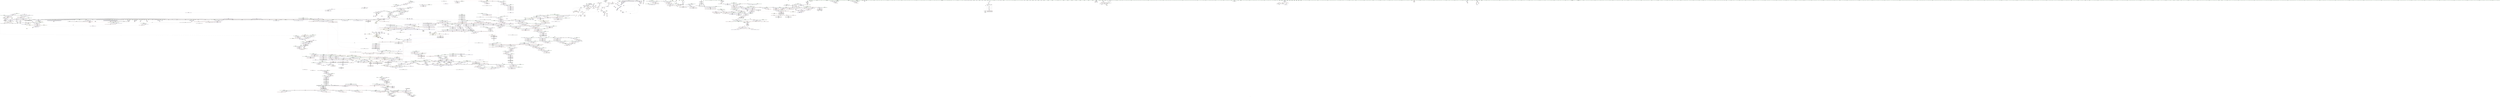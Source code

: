 digraph "SVFG" {
	label="SVFG";

	Node0x55752abae220 [shape=record,color=grey,label="{NodeID: 0\nNullPtr}"];
	Node0x55752abae220 -> Node0x55752b279dc0[style=solid];
	Node0x55752abae220 -> Node0x55752b279ec0[style=solid];
	Node0x55752abae220 -> Node0x55752b279f90[style=solid];
	Node0x55752abae220 -> Node0x55752b27a060[style=solid];
	Node0x55752abae220 -> Node0x55752b27a130[style=solid];
	Node0x55752abae220 -> Node0x55752b27a200[style=solid];
	Node0x55752abae220 -> Node0x55752b27a2d0[style=solid];
	Node0x55752abae220 -> Node0x55752b27a3a0[style=solid];
	Node0x55752abae220 -> Node0x55752b27a470[style=solid];
	Node0x55752abae220 -> Node0x55752b27a540[style=solid];
	Node0x55752abae220 -> Node0x55752b27a610[style=solid];
	Node0x55752abae220 -> Node0x55752b27a6e0[style=solid];
	Node0x55752abae220 -> Node0x55752b27a7b0[style=solid];
	Node0x55752abae220 -> Node0x55752b27a880[style=solid];
	Node0x55752abae220 -> Node0x55752b27a950[style=solid];
	Node0x55752abae220 -> Node0x55752b27aa20[style=solid];
	Node0x55752abae220 -> Node0x55752b27aaf0[style=solid];
	Node0x55752abae220 -> Node0x55752b27abc0[style=solid];
	Node0x55752abae220 -> Node0x55752b27ac90[style=solid];
	Node0x55752abae220 -> Node0x55752b27ad60[style=solid];
	Node0x55752abae220 -> Node0x55752b27ae30[style=solid];
	Node0x55752abae220 -> Node0x55752b27af00[style=solid];
	Node0x55752abae220 -> Node0x55752b27afd0[style=solid];
	Node0x55752abae220 -> Node0x55752b27b0a0[style=solid];
	Node0x55752abae220 -> Node0x55752b27b170[style=solid];
	Node0x55752abae220 -> Node0x55752b27b240[style=solid];
	Node0x55752abae220 -> Node0x55752b27b310[style=solid];
	Node0x55752abae220 -> Node0x55752b27b3e0[style=solid];
	Node0x55752abae220 -> Node0x55752b27b4b0[style=solid];
	Node0x55752abae220 -> Node0x55752b27b580[style=solid];
	Node0x55752abae220 -> Node0x55752b27b650[style=solid];
	Node0x55752abae220 -> Node0x55752b27b720[style=solid];
	Node0x55752abae220 -> Node0x55752b27b7f0[style=solid];
	Node0x55752abae220 -> Node0x55752b27b8c0[style=solid];
	Node0x55752abae220 -> Node0x55752b27b990[style=solid];
	Node0x55752abae220 -> Node0x55752b27ba60[style=solid];
	Node0x55752abae220 -> Node0x55752b27bb30[style=solid];
	Node0x55752abae220 -> Node0x55752b27bc00[style=solid];
	Node0x55752abae220 -> Node0x55752b27bcd0[style=solid];
	Node0x55752abae220 -> Node0x55752b27bda0[style=solid];
	Node0x55752abae220 -> Node0x55752b27be70[style=solid];
	Node0x55752abae220 -> Node0x55752b27bf40[style=solid];
	Node0x55752abae220 -> Node0x55752b27c010[style=solid];
	Node0x55752abae220 -> Node0x55752b27c0e0[style=solid];
	Node0x55752abae220 -> Node0x55752b27c1b0[style=solid];
	Node0x55752abae220 -> Node0x55752b27c280[style=solid];
	Node0x55752abae220 -> Node0x55752b27c350[style=solid];
	Node0x55752abae220 -> Node0x55752b27c420[style=solid];
	Node0x55752abae220 -> Node0x55752b28ccb0[style=solid];
	Node0x55752abae220 -> Node0x55752b28cd80[style=solid];
	Node0x55752abae220 -> Node0x55752b28ce50[style=solid];
	Node0x55752abae220 -> Node0x55752b28cf20[style=solid];
	Node0x55752abae220 -> Node0x55752b28cff0[style=solid];
	Node0x55752abae220 -> Node0x55752b28d0c0[style=solid];
	Node0x55752abae220 -> Node0x55752b28d190[style=solid];
	Node0x55752abae220 -> Node0x55752b28d260[style=solid];
	Node0x55752abae220 -> Node0x55752b28d330[style=solid];
	Node0x55752abae220 -> Node0x55752b28d400[style=solid];
	Node0x55752abae220 -> Node0x55752b28d4d0[style=solid];
	Node0x55752abae220 -> Node0x55752b28d5a0[style=solid];
	Node0x55752abae220 -> Node0x55752b28d670[style=solid];
	Node0x55752abae220 -> Node0x55752b28d740[style=solid];
	Node0x55752abae220 -> Node0x55752b28d810[style=solid];
	Node0x55752abae220 -> Node0x55752b28d8e0[style=solid];
	Node0x55752abae220 -> Node0x55752b28d9b0[style=solid];
	Node0x55752abae220 -> Node0x55752b28da80[style=solid];
	Node0x55752abae220 -> Node0x55752b28db50[style=solid];
	Node0x55752abae220 -> Node0x55752b28dc20[style=solid];
	Node0x55752abae220 -> Node0x55752b28dcf0[style=solid];
	Node0x55752abae220 -> Node0x55752b28ddc0[style=solid];
	Node0x55752abae220 -> Node0x55752b28de90[style=solid];
	Node0x55752abae220 -> Node0x55752b28df60[style=solid];
	Node0x55752abae220 -> Node0x55752b28e030[style=solid];
	Node0x55752abae220 -> Node0x55752b28e100[style=solid];
	Node0x55752abae220 -> Node0x55752b28e1d0[style=solid];
	Node0x55752abae220 -> Node0x55752b28e2a0[style=solid];
	Node0x55752abae220 -> Node0x55752b28e370[style=solid];
	Node0x55752abae220 -> Node0x55752b28e440[style=solid];
	Node0x55752abae220 -> Node0x55752b28e510[style=solid];
	Node0x55752abae220 -> Node0x55752b28e5e0[style=solid];
	Node0x55752abae220 -> Node0x55752b28e6b0[style=solid];
	Node0x55752abae220 -> Node0x55752b28e780[style=solid];
	Node0x55752abae220 -> Node0x55752b28e850[style=solid];
	Node0x55752abae220 -> Node0x55752b28e920[style=solid];
	Node0x55752abae220 -> Node0x55752b28e9f0[style=solid];
	Node0x55752abae220 -> Node0x55752b28eac0[style=solid];
	Node0x55752abae220 -> Node0x55752b28eb90[style=solid];
	Node0x55752abae220 -> Node0x55752b28ec60[style=solid];
	Node0x55752abae220 -> Node0x55752b28ed30[style=solid];
	Node0x55752abae220 -> Node0x55752b2b7d00[style=solid];
	Node0x55752abae220 -> Node0x55752b2bd420[style=solid];
	Node0x55752abae220 -> Node0x55752b2c15f0[style=solid];
	Node0x55752abae220 -> Node0x55752b2f7e60[style=solid];
	Node0x55752abae220 -> Node0x55752b2f7fe0[style=solid];
	Node0x55752abae220 -> Node0x55752b2f8760[style=solid];
	Node0x55752abae220 -> Node0x55752b2f8a60[style=solid];
	Node0x55752abae220:s64 -> Node0x55752b2d3120[style=solid,color=red];
	Node0x55752b27b650 [shape=record,color=black,label="{NodeID: 443\n267\<--3\n\<--dummyVal\n__cxx_global_var_init.1\n}"];
	Node0x55752b27b650 -> Node0x55752b2b9730[style=solid];
	Node0x55752b2cda60 [shape=record,color=black,label="{NodeID: 3100\n2277 = PHI(2223, )\n}"];
	Node0x55752b2cda60 -> Node0x55752b295a70[style=solid];
	Node0x55752b28ac30 [shape=record,color=red,label="{NodeID: 886\n558\<--557\n\<--arrayidx4\n_Z4initv\n}"];
	Node0x55752b28ac30 -> Node0x55752b28f9c0[style=solid];
	Node0x55752b2c0f70 [shape=record,color=blue,label="{NodeID: 1329\n1748\<--1743\n__k.addr\<--__k\n_ZNSt8_Rb_treeINSt7__cxx1112basic_stringIcSt11char_traitsIcESaIcEEES5_St9_IdentityIS5_ESt4lessIS5_ESaIS5_EE24_M_get_insert_unique_posERKS5_\n}"];
	Node0x55752b2c0f70 -> Node0x55752b2b1980[style=dashed];
	Node0x55752b2c0f70 -> Node0x55752b2b1a50[style=dashed];
	Node0x55752b2738b0 [shape=record,color=green,label="{NodeID: 222\n1399\<--1400\n__p.addr\<--__p.addr_field_insensitive\n_ZN9__gnu_cxx13new_allocatorISt13_Rb_tree_nodeINSt7__cxx1112basic_stringIcSt11char_traitsIcESaIcEEEEE10deallocateEPS8_m\n}"];
	Node0x55752b2738b0 -> Node0x55752b2af760[style=solid];
	Node0x55752b2738b0 -> Node0x55752b2beef0[style=solid];
	Node0x55752b2972d0 [shape=record,color=purple,label="{NodeID: 665\n147\<--8\n\<--_Z5digitB5cxx11\n__cxx_global_var_init.1\n}"];
	Node0x55752b2b5b50 [shape=record,color=red,label="{NodeID: 1108\n2355\<--2343\n\<--__node.addr\n_ZNSt8_Rb_treeINSt7__cxx1112basic_stringIcSt11char_traitsIcESaIcEEES5_St9_IdentityIS5_ESt4lessIS5_ESaIS5_EE17_M_construct_nodeIJS5_EEEvPSt13_Rb_tree_nodeIS5_EDpOT_\n}"];
	Node0x55752b2b5b50 -> Node0x55752b295db0[style=solid];
	Node0x55752b1f4ea0 [shape=record,color=green,label="{NodeID: 1\n7\<--1\n__dso_handle\<--dummyObj\nGlob }"];
	Node0x55752b27b720 [shape=record,color=black,label="{NodeID: 444\n306\<--3\nlpad.val\<--dummyVal\n__cxx_global_var_init.1\n}"];
	Node0x55752b2cdba0 [shape=record,color=black,label="{NodeID: 3101\n2292 = PHI(1960, )\n|{<s0>213}}"];
	Node0x55752b2cdba0:s0 -> Node0x55752b2d6510[style=solid,color=red];
	Node0x55752b28ad00 [shape=record,color=red,label="{NodeID: 887\n874\<--591\n\<--retval\nmain\n}"];
	Node0x55752b28ad00 -> Node0x55752b290520[style=solid];
	Node0x55752b2c1040 [shape=record,color=blue,label="{NodeID: 1330\n1750\<--1765\n__x\<--call\n_ZNSt8_Rb_treeINSt7__cxx1112basic_stringIcSt11char_traitsIcESaIcEEES5_St9_IdentityIS5_ESt4lessIS5_ESaIS5_EE24_M_get_insert_unique_posERKS5_\n}"];
	Node0x55752b2c1040 -> Node0x55752b342570[style=dashed];
	Node0x55752b273980 [shape=record,color=green,label="{NodeID: 223\n1401\<--1402\n.addr\<--.addr_field_insensitive\n_ZN9__gnu_cxx13new_allocatorISt13_Rb_tree_nodeINSt7__cxx1112basic_stringIcSt11char_traitsIcESaIcEEEEE10deallocateEPS8_m\n}"];
	Node0x55752b273980 -> Node0x55752b2befc0[style=solid];
	Node0x55752b2973a0 [shape=record,color=purple,label="{NodeID: 666\n150\<--8\n\<--_Z5digitB5cxx11\n__cxx_global_var_init.1\n}"];
	Node0x55752b2973a0 -> Node0x55752b2b8140[style=solid];
	Node0x55752b2b5c20 [shape=record,color=red,label="{NodeID: 1109\n2359\<--2343\n\<--__node.addr\n_ZNSt8_Rb_treeINSt7__cxx1112basic_stringIcSt11char_traitsIcESaIcEEES5_St9_IdentityIS5_ESt4lessIS5_ESaIS5_EE17_M_construct_nodeIJS5_EEEvPSt13_Rb_tree_nodeIS5_EDpOT_\n|{<s0>220}}"];
	Node0x55752b2b5c20:s0 -> Node0x55752b2d1690[style=solid,color=red];
	Node0x55752abae2b0 [shape=record,color=green,label="{NodeID: 2\n21\<--1\n.str\<--dummyObj\nGlob }"];
	Node0x55752b390930 [shape=record,color=yellow,style=double,label="{NodeID: 2659\nRETMU(31V_2)\npts\{326 \}\nFun[__cxx_global_array_dtor]}"];
	Node0x55752b27b7f0 [shape=record,color=black,label="{NodeID: 445\n307\<--3\nlpad.val38\<--dummyVal\n__cxx_global_var_init.1\n}"];
	Node0x55752b2cdce0 [shape=record,color=black,label="{NodeID: 3102\n2293 = PHI(2302, )\n}"];
	Node0x55752b2cdce0 -> Node0x55752b295b40[style=solid];
	Node0x55752b28add0 [shape=record,color=red,label="{NodeID: 888\n643\<--593\n\<--t\nmain\n}"];
	Node0x55752b28add0 -> Node0x55752b2f4ce0[style=solid];
	Node0x55752b28add0 -> Node0x55752b2f79e0[style=solid];
	Node0x55752b2c1110 [shape=record,color=blue,label="{NodeID: 1331\n1752\<--1767\n__y\<--call2\n_ZNSt8_Rb_treeINSt7__cxx1112basic_stringIcSt11char_traitsIcESaIcEEES5_St9_IdentityIS5_ESt4lessIS5_ESaIS5_EE24_M_get_insert_unique_posERKS5_\n}"];
	Node0x55752b2c1110 -> Node0x55752b342a70[style=dashed];
	Node0x55752b273a50 [shape=record,color=green,label="{NodeID: 224\n1410\<--1411\n_ZdlPv\<--_ZdlPv_field_insensitive\n}"];
	Node0x55752b297470 [shape=record,color=purple,label="{NodeID: 667\n153\<--8\n\<--_Z5digitB5cxx11\n__cxx_global_var_init.1\n}"];
	Node0x55752b354980 [shape=record,color=black,label="{NodeID: 2217\nMR_12V_5 = PHI(MR_12V_6, MR_12V_4, )\npts\{6140001 \}\n|{|<s3>80}}"];
	Node0x55752b354980 -> Node0x55752b354980[style=dashed];
	Node0x55752b354980 -> Node0x55752b359480[style=dashed];
	Node0x55752b354980 -> Node0x55752b35cb80[style=dashed];
	Node0x55752b354980:s3 -> Node0x55752b37fce0[style=dashed,color=red];
	Node0x55752b2b5cf0 [shape=record,color=red,label="{NodeID: 1110\n2375\<--2343\n\<--__node.addr\n_ZNSt8_Rb_treeINSt7__cxx1112basic_stringIcSt11char_traitsIcESaIcEEES5_St9_IdentityIS5_ESt4lessIS5_ESaIS5_EE17_M_construct_nodeIJS5_EEEvPSt13_Rb_tree_nodeIS5_EDpOT_\n}"];
	Node0x55752b242840 [shape=record,color=green,label="{NodeID: 3\n23\<--1\n.str.2\<--dummyObj\nGlob }"];
	Node0x55752b27b8c0 [shape=record,color=black,label="{NodeID: 446\n432\<--3\n\<--dummyVal\n_Z8toStringB5cxx11i\n}"];
	Node0x55752b2cde20 [shape=record,color=black,label="{NodeID: 3103\n2314 = PHI(2326, )\n}"];
	Node0x55752b2cde20 -> Node0x55752b2c4850[style=solid];
	Node0x55752b28aea0 [shape=record,color=red,label="{NodeID: 889\n831\<--595\n\<--cas\nmain\n}"];
	Node0x55752b28aea0 -> Node0x55752b2f6060[style=solid];
	Node0x55752b2c11e0 [shape=record,color=blue,label="{NodeID: 1332\n1754\<--1684\n__comp\<--\n_ZNSt8_Rb_treeINSt7__cxx1112basic_stringIcSt11char_traitsIcESaIcEEES5_St9_IdentityIS5_ESt4lessIS5_ESaIS5_EE24_M_get_insert_unique_posERKS5_\n}"];
	Node0x55752b2c11e0 -> Node0x55752b342b60[style=dashed];
	Node0x55752b273b50 [shape=record,color=green,label="{NodeID: 225\n1417\<--1418\nthis.addr\<--this.addr_field_insensitive\n_ZNSaISt13_Rb_tree_nodeINSt7__cxx1112basic_stringIcSt11char_traitsIcESaIcEEEEED2Ev\n}"];
	Node0x55752b273b50 -> Node0x55752b2af830[style=solid];
	Node0x55752b273b50 -> Node0x55752b2bf090[style=solid];
	Node0x55752b297540 [shape=record,color=purple,label="{NodeID: 668\n156\<--8\n\<--_Z5digitB5cxx11\n__cxx_global_var_init.1\n}"];
	Node0x55752b297540 -> Node0x55752b2b8210[style=solid];
	Node0x55752b354e80 [shape=record,color=black,label="{NodeID: 2218\nMR_145V_5 = PHI(MR_145V_6, MR_145V_4, )\npts\{6140002 \}\n|{|<s2>80}}"];
	Node0x55752b354e80 -> Node0x55752b354e80[style=dashed];
	Node0x55752b354e80 -> Node0x55752b35d080[style=dashed];
	Node0x55752b354e80:s2 -> Node0x55752b37fce0[style=dashed,color=red];
	Node0x55752b2b5dc0 [shape=record,color=red,label="{NodeID: 1111\n2376\<--2343\n\<--__node.addr\n_ZNSt8_Rb_treeINSt7__cxx1112basic_stringIcSt11char_traitsIcESaIcEEES5_St9_IdentityIS5_ESt4lessIS5_ESaIS5_EE17_M_construct_nodeIJS5_EEEvPSt13_Rb_tree_nodeIS5_EDpOT_\n|{<s0>224}}"];
	Node0x55752b2b5dc0:s0 -> Node0x55752b2d23f0[style=solid,color=red];
	Node0x55752b2428d0 [shape=record,color=green,label="{NodeID: 4\n25\<--1\n.str.3\<--dummyObj\nGlob }"];
	Node0x55752b27b990 [shape=record,color=black,label="{NodeID: 447\n433\<--3\n\<--dummyVal\n_Z8toStringB5cxx11i\n}"];
	Node0x55752b27b990 -> Node0x55752b2ba020[style=solid];
	Node0x55752b2cdf60 [shape=record,color=black,label="{NodeID: 3104\n2320 = PHI(1960, )\n|{<s0>216}}"];
	Node0x55752b2cdf60:s0 -> Node0x55752b41b070[style=solid,color=red];
	Node0x55752b28af70 [shape=record,color=red,label="{NodeID: 890\n653\<--597\n\<--n\nmain\n}"];
	Node0x55752b28af70 -> Node0x55752b2f7ce0[style=solid];
	Node0x55752b2c12b0 [shape=record,color=blue,label="{NodeID: 1333\n1752\<--1777\n__y\<--\n_ZNSt8_Rb_treeINSt7__cxx1112basic_stringIcSt11char_traitsIcESaIcEEES5_St9_IdentityIS5_ESt4lessIS5_ESaIS5_EE24_M_get_insert_unique_posERKS5_\n}"];
	Node0x55752b2c12b0 -> Node0x55752b342a70[style=dashed];
	Node0x55752b273c20 [shape=record,color=green,label="{NodeID: 226\n1423\<--1424\n_ZN9__gnu_cxx13new_allocatorISt13_Rb_tree_nodeINSt7__cxx1112basic_stringIcSt11char_traitsIcESaIcEEEEED2Ev\<--_ZN9__gnu_cxx13new_allocatorISt13_Rb_tree_nodeINSt7__cxx1112basic_stringIcSt11char_traitsIcESaIcEEEEED2Ev_field_insensitive\n}"];
	Node0x55752b297610 [shape=record,color=purple,label="{NodeID: 669\n159\<--8\n\<--_Z5digitB5cxx11\n__cxx_global_var_init.1\n}"];
	Node0x55752b355380 [shape=record,color=black,label="{NodeID: 2219\nMR_147V_5 = PHI(MR_147V_6, MR_147V_4, )\npts\{6140003 \}\n|{|<s2>80}}"];
	Node0x55752b355380 -> Node0x55752b352180[style=dashed];
	Node0x55752b355380 -> Node0x55752b355380[style=dashed];
	Node0x55752b355380:s2 -> Node0x55752b37fce0[style=dashed,color=red];
	Node0x55752b2b5e90 [shape=record,color=red,label="{NodeID: 1112\n2361\<--2345\n\<--__args.addr\n_ZNSt8_Rb_treeINSt7__cxx1112basic_stringIcSt11char_traitsIcESaIcEEES5_St9_IdentityIS5_ESt4lessIS5_ESaIS5_EE17_M_construct_nodeIJS5_EEEvPSt13_Rb_tree_nodeIS5_EDpOT_\n|{<s0>221}}"];
	Node0x55752b2b5e90:s0 -> Node0x55752b2d9510[style=solid,color=red];
	Node0x55752b242f90 [shape=record,color=green,label="{NodeID: 5\n27\<--1\n.str.4\<--dummyObj\nGlob }"];
	Node0x55752b27ba60 [shape=record,color=black,label="{NodeID: 448\n435\<--3\n\<--dummyVal\n_Z8toStringB5cxx11i\n}"];
	Node0x55752b27ba60 -> Node0x55752b2ba0f0[style=solid];
	Node0x55752b2ce130 [shape=record,color=black,label="{NodeID: 3105\n2332 = PHI(1319, )\n|{<s0>218}}"];
	Node0x55752b2ce130:s0 -> Node0x55752b2cec40[style=solid,color=red];
	Node0x55752b28b040 [shape=record,color=red,label="{NodeID: 891\n702\<--597\n\<--n\nmain\n}"];
	Node0x55752b28b040 -> Node0x55752b2f7260[style=solid];
	Node0x55752b2c1380 [shape=record,color=blue,label="{NodeID: 1334\n1754\<--1790\n__comp\<--frombool\n_ZNSt8_Rb_treeINSt7__cxx1112basic_stringIcSt11char_traitsIcESaIcEEES5_St9_IdentityIS5_ESt4lessIS5_ESaIS5_EE24_M_get_insert_unique_posERKS5_\n}"];
	Node0x55752b2c1380 -> Node0x55752b2b2000[style=dashed];
	Node0x55752b2c1380 -> Node0x55752b342b60[style=dashed];
	Node0x55752b273d20 [shape=record,color=green,label="{NodeID: 227\n1428\<--1429\nthis.addr\<--this.addr_field_insensitive\n_ZN9__gnu_cxx13new_allocatorISt13_Rb_tree_nodeINSt7__cxx1112basic_stringIcSt11char_traitsIcESaIcEEEEED2Ev\n}"];
	Node0x55752b273d20 -> Node0x55752b2af900[style=solid];
	Node0x55752b273d20 -> Node0x55752b2bf160[style=solid];
	Node0x55752b2976e0 [shape=record,color=purple,label="{NodeID: 670\n162\<--8\n\<--_Z5digitB5cxx11\n__cxx_global_var_init.1\n}"];
	Node0x55752b2976e0 -> Node0x55752b2b82e0[style=solid];
	Node0x55752b355880 [shape=record,color=black,label="{NodeID: 2220\nMR_149V_5 = PHI(MR_149V_6, MR_149V_4, )\npts\{6140004 \}\n|{|<s2>80}}"];
	Node0x55752b355880 -> Node0x55752b355880[style=dashed];
	Node0x55752b355880 -> Node0x55752b35da80[style=dashed];
	Node0x55752b355880:s2 -> Node0x55752b37fce0[style=dashed,color=red];
	Node0x55752b2b5f60 [shape=record,color=red,label="{NodeID: 1113\n2373\<--2347\nexn\<--exn.slot\n_ZNSt8_Rb_treeINSt7__cxx1112basic_stringIcSt11char_traitsIcESaIcEEES5_St9_IdentityIS5_ESt4lessIS5_ESaIS5_EE17_M_construct_nodeIJS5_EEEvPSt13_Rb_tree_nodeIS5_EDpOT_\n}"];
	Node0x55752b243020 [shape=record,color=green,label="{NodeID: 6\n29\<--1\n.str.5\<--dummyObj\nGlob }"];
	Node0x55752b27bb30 [shape=record,color=black,label="{NodeID: 449\n439\<--3\n\<--dummyVal\n_Z8toStringB5cxx11i\n}"];
	Node0x55752b2ce240 [shape=record,color=black,label="{NodeID: 3106\n2333 = PHI(2402, )\n}"];
	Node0x55752b2ce240 -> Node0x55752b295ce0[style=solid];
	Node0x55752b28b110 [shape=record,color=red,label="{NodeID: 892\n720\<--597\n\<--n\nmain\n}"];
	Node0x55752b28b110 -> Node0x55752b2f6f60[style=solid];
	Node0x55752b2c1450 [shape=record,color=blue,label="{NodeID: 1335\n1750\<--1803\n__x\<--cond\n_ZNSt8_Rb_treeINSt7__cxx1112basic_stringIcSt11char_traitsIcESaIcEEES5_St9_IdentityIS5_ESt4lessIS5_ESaIS5_EE24_M_get_insert_unique_posERKS5_\n}"];
	Node0x55752b2c1450 -> Node0x55752b342570[style=dashed];
	Node0x55752b27c4d0 [shape=record,color=green,label="{NodeID: 228\n1436\<--1437\n__first\<--__first_field_insensitive\n_ZSt9__reverseIN9__gnu_cxx17__normal_iteratorIPcNSt7__cxx1112basic_stringIcSt11char_traitsIcESaIcEEEEEEvT_SA_St26random_access_iterator_tag\n|{|<s2>141|<s3>143|<s4>147}}"];
	Node0x55752b27c4d0 -> Node0x55752b292190[style=solid];
	Node0x55752b27c4d0 -> Node0x55752b285200[style=solid];
	Node0x55752b27c4d0:s2 -> Node0x55752b2d4a70[style=solid,color=red];
	Node0x55752b27c4d0:s3 -> Node0x55752b2d9b00[style=solid,color=red];
	Node0x55752b27c4d0:s4 -> Node0x55752b2d6620[style=solid,color=red];
	Node0x55752b2977b0 [shape=record,color=purple,label="{NodeID: 671\n165\<--8\n\<--_Z5digitB5cxx11\n__cxx_global_var_init.1\n}"];
	Node0x55752b2b6030 [shape=record,color=red,label="{NodeID: 1114\n2391\<--2347\nexn7\<--exn.slot\n_ZNSt8_Rb_treeINSt7__cxx1112basic_stringIcSt11char_traitsIcESaIcEEES5_St9_IdentityIS5_ESt4lessIS5_ESaIS5_EE17_M_construct_nodeIJS5_EEEvPSt13_Rb_tree_nodeIS5_EDpOT_\n}"];
	Node0x55752b241610 [shape=record,color=green,label="{NodeID: 7\n31\<--1\n.str.6\<--dummyObj\nGlob }"];
	Node0x55752b27bc00 [shape=record,color=black,label="{NodeID: 450\n440\<--3\n\<--dummyVal\n_Z8toStringB5cxx11i\n}"];
	Node0x55752b27bc00 -> Node0x55752b2ba1c0[style=solid];
	Node0x55752b2ce350 [shape=record,color=black,label="{NodeID: 3107\n1617 = PHI(1591, 1597, 1587, )\n0th arg _ZSt4moveIRcEONSt16remove_referenceIT_E4typeEOS2_ }"];
	Node0x55752b2ce350 -> Node0x55752b2c0410[style=solid];
	Node0x55752b28b1e0 [shape=record,color=red,label="{NodeID: 893\n729\<--597\n\<--n\nmain\n}"];
	Node0x55752b28b1e0 -> Node0x55752b2f70e0[style=solid];
	Node0x55752b382770 [shape=record,color=yellow,style=double,label="{NodeID: 2443\n16V_1 = ENCHI(MR_16V_0)\npts\{6140000 6140001 6140002 6140003 6140004 \}\nFun[_ZNSt8_Rb_treeINSt7__cxx1112basic_stringIcSt11char_traitsIcESaIcEEES5_St9_IdentityIS5_ESt4lessIS5_ESaIS5_EE13_Rb_tree_implIS9_Lb1EEC2Ev]|{<s0>109|<s1>109}}"];
	Node0x55752b382770:s0 -> Node0x55752b2bd1b0[style=dashed,color=red];
	Node0x55752b382770:s1 -> Node0x55752b37c580[style=dashed,color=red];
	Node0x55752b2c1520 [shape=record,color=blue,label="{NodeID: 1336\n1814\<--1811\ncoerce.dive\<--call8\n_ZNSt8_Rb_treeINSt7__cxx1112basic_stringIcSt11char_traitsIcESaIcEEES5_St9_IdentityIS5_ESt4lessIS5_ESaIS5_EE24_M_get_insert_unique_posERKS5_\n|{|<s1>178}}"];
	Node0x55752b2c1520 -> Node0x55752b341b70[style=dashed];
	Node0x55752b2c1520:s1 -> Node0x55752b38b5d0[style=dashed,color=red];
	Node0x55752b27c560 [shape=record,color=green,label="{NodeID: 229\n1438\<--1439\n__last\<--__last_field_insensitive\n_ZSt9__reverseIN9__gnu_cxx17__normal_iteratorIPcNSt7__cxx1112basic_stringIcSt11char_traitsIcESaIcEEEEEEvT_SA_St26random_access_iterator_tag\n|{|<s2>141|<s3>142|<s4>143|<s5>148}}"];
	Node0x55752b27c560 -> Node0x55752b292260[style=solid];
	Node0x55752b27c560 -> Node0x55752b2852d0[style=solid];
	Node0x55752b27c560:s2 -> Node0x55752b2d4b80[style=solid,color=red];
	Node0x55752b27c560:s3 -> Node0x55752b2d17e0[style=solid,color=red];
	Node0x55752b27c560:s4 -> Node0x55752b2d9c10[style=solid,color=red];
	Node0x55752b27c560:s5 -> Node0x55752b2d17e0[style=solid,color=red];
	Node0x55752b297880 [shape=record,color=purple,label="{NodeID: 672\n168\<--8\n\<--_Z5digitB5cxx11\n__cxx_global_var_init.1\n}"];
	Node0x55752b297880 -> Node0x55752b2b83b0[style=solid];
	Node0x55752b2b6100 [shape=record,color=red,label="{NodeID: 1115\n2392\<--2349\nsel\<--ehselector.slot\n_ZNSt8_Rb_treeINSt7__cxx1112basic_stringIcSt11char_traitsIcESaIcEEES5_St9_IdentityIS5_ESt4lessIS5_ESaIS5_EE17_M_construct_nodeIJS5_EEEvPSt13_Rb_tree_nodeIS5_EDpOT_\n}"];
	Node0x55752b2416a0 [shape=record,color=green,label="{NodeID: 8\n33\<--1\n.str.7\<--dummyObj\nGlob }"];
	Node0x55752b27bcd0 [shape=record,color=black,label="{NodeID: 451\n442\<--3\n\<--dummyVal\n_Z8toStringB5cxx11i\n}"];
	Node0x55752b27bcd0 -> Node0x55752b2ba290[style=solid];
	Node0x55752b2ce600 [shape=record,color=black,label="{NodeID: 3108\n341 = PHI(525, 611, )\n0th arg _Z7convertNSt7__cxx1112basic_stringIcSt11char_traitsIcESaIcEEE }"];
	Node0x55752b28b2b0 [shape=record,color=red,label="{NodeID: 894\n777\<--597\n\<--n\nmain\n}"];
	Node0x55752b28b2b0 -> Node0x55752b2f97e0[style=solid];
	Node0x55752b2c15f0 [shape=record,color=blue, style = dotted,label="{NodeID: 1337\n1760\<--3\nref.tmp20\<--dummyVal\n_ZNSt8_Rb_treeINSt7__cxx1112basic_stringIcSt11char_traitsIcESaIcEEES5_St9_IdentityIS5_ESt4lessIS5_ESaIS5_EE24_M_get_insert_unique_posERKS5_\n|{|<s1>184}}"];
	Node0x55752b2c15f0 -> Node0x55752b341580[style=dashed];
	Node0x55752b2c15f0:s1 -> Node0x55752b380360[style=dashed,color=red];
	Node0x55752b27c630 [shape=record,color=green,label="{NodeID: 230\n1440\<--1441\n\<--field_insensitive\n_ZSt9__reverseIN9__gnu_cxx17__normal_iteratorIPcNSt7__cxx1112basic_stringIcSt11char_traitsIcESaIcEEEEEEvT_SA_St26random_access_iterator_tag\n}"];
	Node0x55752b297950 [shape=record,color=purple,label="{NodeID: 673\n171\<--8\n\<--_Z5digitB5cxx11\n__cxx_global_var_init.1\n}"];
	Node0x55752b2b61d0 [shape=record,color=red,label="{NodeID: 1116\n2411\<--2405\n\<--__a.addr\n_ZNSt16allocator_traitsISaISt13_Rb_tree_nodeINSt7__cxx1112basic_stringIcSt11char_traitsIcESaIcEEEEEE8allocateERS8_m\n}"];
	Node0x55752b2b61d0 -> Node0x55752b295f50[style=solid];
	Node0x55752b241760 [shape=record,color=green,label="{NodeID: 9\n35\<--1\n.str.8\<--dummyObj\nGlob }"];
	Node0x55752b27bda0 [shape=record,color=black,label="{NodeID: 452\n471\<--3\nlpad.val\<--dummyVal\n_Z8toStringB5cxx11i\n}"];
	Node0x55752b2ce780 [shape=record,color=black,label="{NodeID: 3109\n2550 = PHI(1732, )\n0th arg _ZSt7forwardIRbEOT_RNSt16remove_referenceIS1_E4typeE }"];
	Node0x55752b2ce780 -> Node0x55752b2c5e40[style=solid];
	Node0x55752b28b380 [shape=record,color=red,label="{NodeID: 895\n652\<--599\n\<--i\nmain\n}"];
	Node0x55752b28b380 -> Node0x55752b2f7ce0[style=solid];
	Node0x55752b2c16c0 [shape=record,color=blue,label="{NodeID: 1338\n1854\<--1852\nthis.addr\<--this\n_ZNKSt9_IdentityINSt7__cxx1112basic_stringIcSt11char_traitsIcESaIcEEEEclERS5_\n}"];
	Node0x55752b2c16c0 -> Node0x55752b2b2340[style=dashed];
	Node0x55752b27c700 [shape=record,color=green,label="{NodeID: 231\n1442\<--1443\nagg.tmp\<--agg.tmp_field_insensitive\n_ZSt9__reverseIN9__gnu_cxx17__normal_iteratorIPcNSt7__cxx1112basic_stringIcSt11char_traitsIcESaIcEEEEEEvT_SA_St26random_access_iterator_tag\n}"];
	Node0x55752b27c700 -> Node0x55752b292330[style=solid];
	Node0x55752b27c700 -> Node0x55752b2853a0[style=solid];
	Node0x55752b297a20 [shape=record,color=purple,label="{NodeID: 674\n174\<--8\n\<--_Z5digitB5cxx11\n__cxx_global_var_init.1\n}"];
	Node0x55752b297a20 -> Node0x55752b2b8480[style=solid];
	Node0x55752b2b62a0 [shape=record,color=red,label="{NodeID: 1117\n2413\<--2407\n\<--__n.addr\n_ZNSt16allocator_traitsISaISt13_Rb_tree_nodeINSt7__cxx1112basic_stringIcSt11char_traitsIcESaIcEEEEEE8allocateERS8_m\n|{<s0>228}}"];
	Node0x55752b2b62a0:s0 -> Node0x55752b2d2fe0[style=solid,color=red];
	Node0x55752b241820 [shape=record,color=green,label="{NodeID: 10\n37\<--1\n.str.9\<--dummyObj\nGlob }"];
	Node0x55752b27be70 [shape=record,color=black,label="{NodeID: 453\n472\<--3\nlpad.val10\<--dummyVal\n_Z8toStringB5cxx11i\n}"];
	Node0x55752b2ce890 [shape=record,color=black,label="{NodeID: 3110\n2204 = PHI(2050, 2146, )\n0th arg _ZNKSt9_IdentityINSt7__cxx1112basic_stringIcSt11char_traitsIcESaIcEEEEclERKS5_ }"];
	Node0x55752b2ce890 -> Node0x55752b2c3dc0[style=solid];
	Node0x55752b28b450 [shape=record,color=red,label="{NodeID: 896\n661\<--599\n\<--i\nmain\n}"];
	Node0x55752b28b450 -> Node0x55752b28fd00[style=solid];
	Node0x55752b2c1790 [shape=record,color=blue,label="{NodeID: 1339\n1856\<--1853\n__x.addr\<--__x\n_ZNKSt9_IdentityINSt7__cxx1112basic_stringIcSt11char_traitsIcESaIcEEEEclERS5_\n}"];
	Node0x55752b2c1790 -> Node0x55752b2b2410[style=dashed];
	Node0x55752b27c7d0 [shape=record,color=green,label="{NodeID: 232\n1444\<--1445\nagg.tmp4\<--agg.tmp4_field_insensitive\n_ZSt9__reverseIN9__gnu_cxx17__normal_iteratorIPcNSt7__cxx1112basic_stringIcSt11char_traitsIcESaIcEEEEEEvT_SA_St26random_access_iterator_tag\n}"];
	Node0x55752b27c7d0 -> Node0x55752b292400[style=solid];
	Node0x55752b27c7d0 -> Node0x55752b285470[style=solid];
	Node0x55752b297af0 [shape=record,color=purple,label="{NodeID: 675\n177\<--8\n\<--_Z5digitB5cxx11\n__cxx_global_var_init.1\n}"];
	Node0x55752b2b6370 [shape=record,color=red,label="{NodeID: 1118\n2431\<--2422\nthis1\<--this.addr\n_ZN9__gnu_cxx13new_allocatorISt13_Rb_tree_nodeINSt7__cxx1112basic_stringIcSt11char_traitsIcESaIcEEEEE8allocateEmPKv\n|{<s0>229}}"];
	Node0x55752b2b6370:s0 -> Node0x55752b2d5090[style=solid,color=red];
	Node0x55752b241920 [shape=record,color=green,label="{NodeID: 11\n39\<--1\n.str.10\<--dummyObj\nGlob }"];
	Node0x55752b27bf40 [shape=record,color=black,label="{NodeID: 454\n567\<--3\n\<--dummyVal\n_Z4initv\n}"];
	Node0x55752b2ce9e0 [shape=record,color=black,label="{NodeID: 3111\n2205 = PHI(2054, 2150, )\n1st arg _ZNKSt9_IdentityINSt7__cxx1112basic_stringIcSt11char_traitsIcESaIcEEEEclERKS5_ }"];
	Node0x55752b2ce9e0 -> Node0x55752b2c3e90[style=solid];
	Node0x55752b28b520 [shape=record,color=red,label="{NodeID: 897\n667\<--599\n\<--i\nmain\n}"];
	Node0x55752b28b520 -> Node0x55752b2f4e60[style=solid];
	Node0x55752b382b50 [shape=record,color=yellow,style=double,label="{NodeID: 2447\n31V_1 = ENCHI(MR_31V_0)\npts\{326 \}\nFun[__cxx_global_array_dtor]}"];
	Node0x55752b382b50 -> Node0x55752b2b9800[style=dashed];
	Node0x55752b2c1860 [shape=record,color=blue,label="{NodeID: 1340\n1866\<--1864\nthis.addr\<--this\n_ZNSt8_Rb_treeINSt7__cxx1112basic_stringIcSt11char_traitsIcESaIcEEES5_St9_IdentityIS5_ESt4lessIS5_ESaIS5_EE11_Alloc_nodeC2ERSB_\n}"];
	Node0x55752b2c1860 -> Node0x55752b2b24e0[style=dashed];
	Node0x55752b27c8a0 [shape=record,color=green,label="{NodeID: 233\n1451\<--1452\n_ZN9__gnu_cxxeqIPcNSt7__cxx1112basic_stringIcSt11char_traitsIcESaIcEEEEEbRKNS_17__normal_iteratorIT_T0_EESD_\<--_ZN9__gnu_cxxeqIPcNSt7__cxx1112basic_stringIcSt11char_traitsIcESaIcEEEEEbRKNS_17__normal_iteratorIT_T0_EESD__field_insensitive\n}"];
	Node0x55752b297bc0 [shape=record,color=purple,label="{NodeID: 676\n180\<--8\n\<--_Z5digitB5cxx11\n__cxx_global_var_init.1\n}"];
	Node0x55752b297bc0 -> Node0x55752b2b8550[style=solid];
	Node0x55752b2b6440 [shape=record,color=red,label="{NodeID: 1119\n2432\<--2424\n\<--__n.addr\n_ZN9__gnu_cxx13new_allocatorISt13_Rb_tree_nodeINSt7__cxx1112basic_stringIcSt11char_traitsIcESaIcEEEEE8allocateEmPKv\n}"];
	Node0x55752b2b6440 -> Node0x55752b2f8160[style=solid];
	Node0x55752b241a20 [shape=record,color=green,label="{NodeID: 12\n48\<--1\n.str.11\<--dummyObj\nGlob }"];
	Node0x55752b27c010 [shape=record,color=black,label="{NodeID: 455\n568\<--3\n\<--dummyVal\n_Z4initv\n}"];
	Node0x55752b27c010 -> Node0x55752b2bac50[style=solid];
	Node0x55752b2ceb30 [shape=record,color=black,label="{NodeID: 3112\n2527 = PHI(1724, )\n0th arg _ZSt7forwardIRSt17_Rb_tree_iteratorINSt7__cxx1112basic_stringIcSt11char_traitsIcESaIcEEEEEOT_RNSt16remove_referenceIS9_E4typeE }"];
	Node0x55752b2ceb30 -> Node0x55752b2c5b00[style=solid];
	Node0x55752b28b5f0 [shape=record,color=red,label="{NodeID: 898\n695\<--599\n\<--i\nmain\n}"];
	Node0x55752b28b5f0 -> Node0x55752b2f7560[style=solid];
	Node0x55752b2c1930 [shape=record,color=blue,label="{NodeID: 1341\n1868\<--1865\n__t.addr\<--__t\n_ZNSt8_Rb_treeINSt7__cxx1112basic_stringIcSt11char_traitsIcESaIcEEES5_St9_IdentityIS5_ESt4lessIS5_ESaIS5_EE11_Alloc_nodeC2ERSB_\n}"];
	Node0x55752b2c1930 -> Node0x55752b2b25b0[style=dashed];
	Node0x55752b27c970 [shape=record,color=green,label="{NodeID: 234\n1456\<--1457\n_ZN9__gnu_cxx17__normal_iteratorIPcNSt7__cxx1112basic_stringIcSt11char_traitsIcESaIcEEEEmmEv\<--_ZN9__gnu_cxx17__normal_iteratorIPcNSt7__cxx1112basic_stringIcSt11char_traitsIcESaIcEEEEmmEv_field_insensitive\n}"];
	Node0x55752b297c90 [shape=record,color=purple,label="{NodeID: 677\n183\<--8\n\<--_Z5digitB5cxx11\n__cxx_global_var_init.1\n}"];
	Node0x55752b2b6510 [shape=record,color=red,label="{NodeID: 1120\n2442\<--2424\n\<--__n.addr\n_ZN9__gnu_cxx13new_allocatorISt13_Rb_tree_nodeINSt7__cxx1112basic_stringIcSt11char_traitsIcESaIcEEEEE8allocateEmPKv\n}"];
	Node0x55752b2b6510 -> Node0x55752b2f5160[style=solid];
	Node0x55752b241b20 [shape=record,color=green,label="{NodeID: 13\n50\<--1\n.str.12\<--dummyObj\nGlob }"];
	Node0x55752b27c0e0 [shape=record,color=black,label="{NodeID: 456\n570\<--3\n\<--dummyVal\n_Z4initv\n}"];
	Node0x55752b27c0e0 -> Node0x55752b2bad20[style=solid];
	Node0x55752b2cec40 [shape=record,color=black,label="{NodeID: 3113\n2403 = PHI(2332, )\n0th arg _ZNSt16allocator_traitsISaISt13_Rb_tree_nodeINSt7__cxx1112basic_stringIcSt11char_traitsIcESaIcEEEEEE8allocateERS8_m }"];
	Node0x55752b2cec40 -> Node0x55752b2c4fa0[style=solid];
	Node0x55752b28b6c0 [shape=record,color=red,label="{NodeID: 899\n705\<--599\n\<--i\nmain\n}"];
	Node0x55752b28b6c0 -> Node0x55752b2f4b60[style=solid];
	Node0x55752b382d70 [shape=record,color=yellow,style=double,label="{NodeID: 2449\n16V_1 = ENCHI(MR_16V_0)\npts\{6140000 6140001 6140002 6140003 6140004 \}\nFun[_ZNSt3setINSt7__cxx1112basic_stringIcSt11char_traitsIcESaIcEEESt4lessIS5_ESaIS5_EEC2Ev]|{<s0>97}}"];
	Node0x55752b382d70:s0 -> Node0x55752b3885c0[style=dashed,color=red];
	Node0x55752b2c1a00 [shape=record,color=blue,label="{NodeID: 1342\n1873\<--1874\n_M_t\<--\n_ZNSt8_Rb_treeINSt7__cxx1112basic_stringIcSt11char_traitsIcESaIcEEES5_St9_IdentityIS5_ESt4lessIS5_ESaIS5_EE11_Alloc_nodeC2ERSB_\n|{<s0>161}}"];
	Node0x55752b2c1a00:s0 -> Node0x55752b3a5110[style=dashed,color=blue];
	Node0x55752b27ca70 [shape=record,color=green,label="{NodeID: 235\n1460\<--1461\n_ZN9__gnu_cxxltIPcNSt7__cxx1112basic_stringIcSt11char_traitsIcESaIcEEEEEbRKNS_17__normal_iteratorIT_T0_EESD_\<--_ZN9__gnu_cxxltIPcNSt7__cxx1112basic_stringIcSt11char_traitsIcESaIcEEEEEbRKNS_17__normal_iteratorIT_T0_EESD__field_insensitive\n}"];
	Node0x55752b297d60 [shape=record,color=purple,label="{NodeID: 678\n186\<--8\n\<--_Z5digitB5cxx11\n__cxx_global_var_init.1\n}"];
	Node0x55752b297d60 -> Node0x55752b2b8620[style=solid];
	Node0x55752b2b65e0 [shape=record,color=red,label="{NodeID: 1121\n2456\<--2453\nthis1\<--this.addr\n_ZNK9__gnu_cxx13new_allocatorISt13_Rb_tree_nodeINSt7__cxx1112basic_stringIcSt11char_traitsIcESaIcEEEEE8max_sizeEv\n}"];
	Node0x55752b241c20 [shape=record,color=green,label="{NodeID: 14\n52\<--1\n.str.13\<--dummyObj\nGlob }"];
	Node0x55752b27c1b0 [shape=record,color=black,label="{NodeID: 457\n577\<--3\nlpad.val\<--dummyVal\n_Z4initv\n}"];
	Node0x55752b2ced50 [shape=record,color=black,label="{NodeID: 3114\n2404 = PHI(843, )\n1st arg _ZNSt16allocator_traitsISaISt13_Rb_tree_nodeINSt7__cxx1112basic_stringIcSt11char_traitsIcESaIcEEEEEE8allocateERS8_m }"];
	Node0x55752b2ced50 -> Node0x55752b2c5070[style=solid];
	Node0x55752b28b790 [shape=record,color=red,label="{NodeID: 900\n752\<--599\n\<--i\nmain\n}"];
	Node0x55752b28b790 -> Node0x55752b2f4860[style=solid];
	Node0x55752b2c1ad0 [shape=record,color=blue,label="{NodeID: 1343\n1885\<--1878\nthis.addr\<--this\n_ZNSt8_Rb_treeINSt7__cxx1112basic_stringIcSt11char_traitsIcESaIcEEES5_St9_IdentityIS5_ESt4lessIS5_ESaIS5_EE10_M_insert_IS5_NSB_11_Alloc_nodeEEESt17_Rb_tree_iteratorIS5_EPSt18_Rb_tree_node_baseSH_OT_RT0_\n}"];
	Node0x55752b2c1ad0 -> Node0x55752b2b2680[style=dashed];
	Node0x55752b27cb70 [shape=record,color=green,label="{NodeID: 236\n1474\<--1475\n_ZSt9iter_swapIN9__gnu_cxx17__normal_iteratorIPcNSt7__cxx1112basic_stringIcSt11char_traitsIcESaIcEEEEES9_EvT_T0_\<--_ZSt9iter_swapIN9__gnu_cxx17__normal_iteratorIPcNSt7__cxx1112basic_stringIcSt11char_traitsIcESaIcEEEEES9_EvT_T0__field_insensitive\n}"];
	Node0x55752b297e30 [shape=record,color=purple,label="{NodeID: 679\n189\<--8\n\<--_Z5digitB5cxx11\n__cxx_global_var_init.1\n}"];
	Node0x55752b2b66b0 [shape=record,color=red,label="{NodeID: 1122\n2475\<--2466\n\<--__a.addr\n_ZNSt16allocator_traitsISaISt13_Rb_tree_nodeINSt7__cxx1112basic_stringIcSt11char_traitsIcESaIcEEEEEE9constructIS6_JS6_EEEvRS8_PT_DpOT0_\n}"];
	Node0x55752b2b66b0 -> Node0x55752b296360[style=solid];
	Node0x55752b241d20 [shape=record,color=green,label="{NodeID: 15\n54\<--1\nstdin\<--dummyObj\nGlob }"];
	Node0x55752b27c280 [shape=record,color=black,label="{NodeID: 458\n578\<--3\nlpad.val7\<--dummyVal\n_Z4initv\n}"];
	Node0x55752b2cee60 [shape=record,color=black,label="{NodeID: 3115\n1394 = PHI(1386, )\n0th arg _ZN9__gnu_cxx13new_allocatorISt13_Rb_tree_nodeINSt7__cxx1112basic_stringIcSt11char_traitsIcESaIcEEEEE10deallocateEPS8_m }"];
	Node0x55752b2cee60 -> Node0x55752b2bee20[style=solid];
	Node0x55752b28b860 [shape=record,color=red,label="{NodeID: 901\n789\<--599\n\<--i\nmain\n}"];
	Node0x55752b28b860 -> Node0x55752b2f6c60[style=solid];
	Node0x55752b2c1ba0 [shape=record,color=blue,label="{NodeID: 1344\n1887\<--1879\n__x.addr\<--__x\n_ZNSt8_Rb_treeINSt7__cxx1112basic_stringIcSt11char_traitsIcESaIcEEES5_St9_IdentityIS5_ESt4lessIS5_ESaIS5_EE10_M_insert_IS5_NSB_11_Alloc_nodeEEESt17_Rb_tree_iteratorIS5_EPSt18_Rb_tree_node_baseSH_OT_RT0_\n}"];
	Node0x55752b2c1ba0 -> Node0x55752b2b2750[style=dashed];
	Node0x55752b27cc70 [shape=record,color=green,label="{NodeID: 237\n1477\<--1478\n_ZN9__gnu_cxx17__normal_iteratorIPcNSt7__cxx1112basic_stringIcSt11char_traitsIcESaIcEEEEppEv\<--_ZN9__gnu_cxx17__normal_iteratorIPcNSt7__cxx1112basic_stringIcSt11char_traitsIcESaIcEEEEppEv_field_insensitive\n}"];
	Node0x55752b297f00 [shape=record,color=purple,label="{NodeID: 680\n291\<--8\n\<--_Z5digitB5cxx11\n__cxx_global_var_init.1\n}"];
	Node0x55752b297f00 -> Node0x55752b2f91e0[style=solid];
	Node0x55752b2b6780 [shape=record,color=red,label="{NodeID: 1123\n2477\<--2468\n\<--__p.addr\n_ZNSt16allocator_traitsISaISt13_Rb_tree_nodeINSt7__cxx1112basic_stringIcSt11char_traitsIcESaIcEEEEEE9constructIS6_JS6_EEEvRS8_PT_DpOT0_\n|{<s0>233}}"];
	Node0x55752b2b6780:s0 -> Node0x55752b2cfae0[style=solid,color=red];
	Node0x55752b241e20 [shape=record,color=green,label="{NodeID: 16\n55\<--1\n.str.14\<--dummyObj\nGlob }"];
	Node0x55752b27c350 [shape=record,color=black,label="{NodeID: 459\n671\<--3\n\<--dummyVal\nmain\n}"];
	Node0x55752b2cefa0 [shape=record,color=black,label="{NodeID: 3116\n1395 = PHI(1387, )\n1st arg _ZN9__gnu_cxx13new_allocatorISt13_Rb_tree_nodeINSt7__cxx1112basic_stringIcSt11char_traitsIcESaIcEEEEE10deallocateEPS8_m }"];
	Node0x55752b2cefa0 -> Node0x55752b2beef0[style=solid];
	Node0x55752b28b930 [shape=record,color=red,label="{NodeID: 902\n805\<--599\n\<--i\nmain\n}"];
	Node0x55752b28b930 -> Node0x55752b2f61e0[style=solid];
	Node0x55752b2c1c70 [shape=record,color=blue,label="{NodeID: 1345\n1889\<--1880\n__p.addr\<--__p\n_ZNSt8_Rb_treeINSt7__cxx1112basic_stringIcSt11char_traitsIcESaIcEEES5_St9_IdentityIS5_ESt4lessIS5_ESaIS5_EE10_M_insert_IS5_NSB_11_Alloc_nodeEEESt17_Rb_tree_iteratorIS5_EPSt18_Rb_tree_node_baseSH_OT_RT0_\n}"];
	Node0x55752b2c1c70 -> Node0x55752b2b2820[style=dashed];
	Node0x55752b2c1c70 -> Node0x55752b2b28f0[style=dashed];
	Node0x55752b2c1c70 -> Node0x55752b2b29c0[style=dashed];
	Node0x55752b27cd70 [shape=record,color=green,label="{NodeID: 238\n1489\<--1490\nretval\<--retval_field_insensitive\n_ZSt19__iterator_categoryIN9__gnu_cxx17__normal_iteratorIPcNSt7__cxx1112basic_stringIcSt11char_traitsIcESaIcEEEEEENSt15iterator_traitsIT_E17iterator_categoryERKSB_\n}"];
	Node0x55752b297fd0 [shape=record,color=purple,label="{NodeID: 681\n299\<--8\n\<--_Z5digitB5cxx11\n__cxx_global_var_init.1\n}"];
	Node0x55752b297fd0 -> Node0x55752b2f9360[style=solid];
	Node0x55752b2b6850 [shape=record,color=red,label="{NodeID: 1124\n2478\<--2470\n\<--__args.addr\n_ZNSt16allocator_traitsISaISt13_Rb_tree_nodeINSt7__cxx1112basic_stringIcSt11char_traitsIcESaIcEEEEEE9constructIS6_JS6_EEEvRS8_PT_DpOT0_\n|{<s0>232}}"];
	Node0x55752b2b6850:s0 -> Node0x55752b2d9510[style=solid,color=red];
	Node0x55752b241f20 [shape=record,color=green,label="{NodeID: 17\n57\<--1\n.str.15\<--dummyObj\nGlob }"];
	Node0x55752b27c420 [shape=record,color=black,label="{NodeID: 460\n672\<--3\n\<--dummyVal\nmain\n}"];
	Node0x55752b27c420 -> Node0x55752b2bb2d0[style=solid];
	Node0x55752b2cf0e0 [shape=record,color=black,label="{NodeID: 3117\n1396 = PHI(1388, )\n2nd arg _ZN9__gnu_cxx13new_allocatorISt13_Rb_tree_nodeINSt7__cxx1112basic_stringIcSt11char_traitsIcESaIcEEEEE10deallocateEPS8_m }"];
	Node0x55752b2cf0e0 -> Node0x55752b2befc0[style=solid];
	Node0x55752b28ba00 [shape=record,color=red,label="{NodeID: 903\n701\<--601\n\<--j\nmain\n}"];
	Node0x55752b28ba00 -> Node0x55752b2f7260[style=solid];
	Node0x55752b2c1d40 [shape=record,color=blue,label="{NodeID: 1346\n1891\<--1881\n__v.addr\<--__v\n_ZNSt8_Rb_treeINSt7__cxx1112basic_stringIcSt11char_traitsIcESaIcEEES5_St9_IdentityIS5_ESt4lessIS5_ESaIS5_EE10_M_insert_IS5_NSB_11_Alloc_nodeEEESt17_Rb_tree_iteratorIS5_EPSt18_Rb_tree_node_baseSH_OT_RT0_\n}"];
	Node0x55752b2c1d40 -> Node0x55752b2b2a90[style=dashed];
	Node0x55752b2c1d40 -> Node0x55752b2b2b60[style=dashed];
	Node0x55752b27ce40 [shape=record,color=green,label="{NodeID: 239\n1491\<--1492\n.addr\<--.addr_field_insensitive\n_ZSt19__iterator_categoryIN9__gnu_cxx17__normal_iteratorIPcNSt7__cxx1112basic_stringIcSt11char_traitsIcESaIcEEEEEENSt15iterator_traitsIT_E17iterator_categoryERKSB_\n}"];
	Node0x55752b27ce40 -> Node0x55752b2bf570[style=solid];
	Node0x55752b2980a0 [shape=record,color=purple,label="{NodeID: 682\n328\<--8\n\<--_Z5digitB5cxx11\n__cxx_global_array_dtor\n}"];
	Node0x55752b359480 [shape=record,color=black,label="{NodeID: 2232\nMR_12V_8 = PHI(MR_12V_7, MR_12V_9, )\npts\{6140001 \}\n|{<s0>94}}"];
	Node0x55752b359480:s0 -> Node0x55752b387720[style=dashed,color=red];
	Node0x55752b2b6920 [shape=record,color=red,label="{NodeID: 1125\n2499\<--2490\nthis1\<--this.addr\n_ZN9__gnu_cxx13new_allocatorISt13_Rb_tree_nodeINSt7__cxx1112basic_stringIcSt11char_traitsIcESaIcEEEEE9constructIS7_JS7_EEEvPT_DpOT0_\n}"];
	Node0x55752b242020 [shape=record,color=green,label="{NodeID: 18\n59\<--1\nstdout\<--dummyObj\nGlob }"];
	Node0x55752b28ccb0 [shape=record,color=black,label="{NodeID: 461\n674\<--3\n\<--dummyVal\nmain\n}"];
	Node0x55752b28ccb0 -> Node0x55752b2bb3a0[style=solid];
	Node0x55752b2cf220 [shape=record,color=black,label="{NodeID: 3118\n1581 = PHI(1553, )\n0th arg _ZSt4swapIcENSt9enable_ifIXsr6__and_ISt6__not_ISt15__is_tuple_likeIT_EESt21is_move_constructibleIS3_ESt18is_move_assignableIS3_EEE5valueEvE4typeERS3_SC_ }"];
	Node0x55752b2cf220 -> Node0x55752b2bff30[style=solid];
	Node0x55752b28bad0 [shape=record,color=red,label="{NodeID: 904\n706\<--601\n\<--j\nmain\n}"];
	Node0x55752b28bad0 -> Node0x55752b28fdd0[style=solid];
	Node0x55752b2c1e10 [shape=record,color=blue,label="{NodeID: 1347\n1893\<--1882\n__node_gen.addr\<--__node_gen\n_ZNSt8_Rb_treeINSt7__cxx1112basic_stringIcSt11char_traitsIcESaIcEEES5_St9_IdentityIS5_ESt4lessIS5_ESaIS5_EE10_M_insert_IS5_NSB_11_Alloc_nodeEEESt17_Rb_tree_iteratorIS5_EPSt18_Rb_tree_node_baseSH_OT_RT0_\n}"];
	Node0x55752b2c1e10 -> Node0x55752b2b2c30[style=dashed];
	Node0x55752b27cf10 [shape=record,color=green,label="{NodeID: 240\n1498\<--1499\n__lhs.addr\<--__lhs.addr_field_insensitive\n_ZN9__gnu_cxxeqIPcNSt7__cxx1112basic_stringIcSt11char_traitsIcESaIcEEEEEbRKNS_17__normal_iteratorIT_T0_EESD_\n}"];
	Node0x55752b27cf10 -> Node0x55752b2afb70[style=solid];
	Node0x55752b27cf10 -> Node0x55752b2bf640[style=solid];
	Node0x55752b298170 [shape=record,color=purple,label="{NodeID: 683\n329\<--8\n\<--_Z5digitB5cxx11\n__cxx_global_array_dtor\n}"];
	Node0x55752b298170 -> Node0x55752a8b4970[style=solid];
	Node0x55752b2b69f0 [shape=record,color=red,label="{NodeID: 1126\n2500\<--2492\n\<--__p.addr\n_ZN9__gnu_cxx13new_allocatorISt13_Rb_tree_nodeINSt7__cxx1112basic_stringIcSt11char_traitsIcESaIcEEEEE9constructIS7_JS7_EEEvPT_DpOT0_\n}"];
	Node0x55752b2b69f0 -> Node0x55752b296430[style=solid];
	Node0x55752b242120 [shape=record,color=green,label="{NodeID: 19\n60\<--1\n_ZSt3cin\<--dummyObj\nGlob }"];
	Node0x55752b28cd80 [shape=record,color=black,label="{NodeID: 462\n677\<--3\n\<--dummyVal\nmain\n}"];
	Node0x55752b2cf360 [shape=record,color=black,label="{NodeID: 3119\n1582 = PHI(1556, )\n1st arg _ZSt4swapIcENSt9enable_ifIXsr6__and_ISt6__not_ISt15__is_tuple_likeIT_EESt21is_move_constructibleIS3_ESt18is_move_assignableIS3_EEE5valueEvE4typeERS3_SC_ }"];
	Node0x55752b2cf360 -> Node0x55752b2c0000[style=solid];
	Node0x55752b28bba0 [shape=record,color=red,label="{NodeID: 905\n715\<--601\n\<--j\nmain\n}"];
	Node0x55752b28bba0 -> Node0x55752b2f49e0[style=solid];
	Node0x55752b383340 [shape=record,color=yellow,style=double,label="{NodeID: 2455\n215V_1 = ENCHI(MR_215V_0)\npts\{1129 \}\nFun[_ZNSt8_Rb_treeINSt7__cxx1112basic_stringIcSt11char_traitsIcESaIcEEES5_St9_IdentityIS5_ESt4lessIS5_ESaIS5_EED2Ev]}"];
	Node0x55752b383340 -> Node0x55752b2bd830[style=dashed];
	Node0x55752b2c1ee0 [shape=record,color=blue,label="{NodeID: 1348\n1895\<--1924\n__insert_left\<--frombool\n_ZNSt8_Rb_treeINSt7__cxx1112basic_stringIcSt11char_traitsIcESaIcEEES5_St9_IdentityIS5_ESt4lessIS5_ESaIS5_EE10_M_insert_IS5_NSB_11_Alloc_nodeEEESt17_Rb_tree_iteratorIS5_EPSt18_Rb_tree_node_baseSH_OT_RT0_\n}"];
	Node0x55752b2c1ee0 -> Node0x55752b2b2d00[style=dashed];
	Node0x55752b27cfe0 [shape=record,color=green,label="{NodeID: 241\n1500\<--1501\n__rhs.addr\<--__rhs.addr_field_insensitive\n_ZN9__gnu_cxxeqIPcNSt7__cxx1112basic_stringIcSt11char_traitsIcESaIcEEEEEbRKNS_17__normal_iteratorIT_T0_EESD_\n}"];
	Node0x55752b27cfe0 -> Node0x55752b2afc40[style=solid];
	Node0x55752b27cfe0 -> Node0x55752b2bf710[style=solid];
	Node0x55752b298240 [shape=record,color=purple,label="{NodeID: 684\n334\<--8\n\<--_Z5digitB5cxx11\n__cxx_global_array_dtor\n}"];
	Node0x55752b298240 -> Node0x55752b2f9060[style=solid];
	Node0x55752b2b6ac0 [shape=record,color=red,label="{NodeID: 1127\n2503\<--2494\n\<--__args.addr\n_ZN9__gnu_cxx13new_allocatorISt13_Rb_tree_nodeINSt7__cxx1112basic_stringIcSt11char_traitsIcESaIcEEEEE9constructIS7_JS7_EEEvPT_DpOT0_\n|{<s0>234}}"];
	Node0x55752b2b6ac0:s0 -> Node0x55752b2d9510[style=solid,color=red];
	Node0x55752b242220 [shape=record,color=green,label="{NodeID: 20\n61\<--1\n_ZSt4cout\<--dummyObj\nGlob }"];
	Node0x55752b28ce50 [shape=record,color=black,label="{NodeID: 463\n678\<--3\n\<--dummyVal\nmain\n}"];
	Node0x55752b28ce50 -> Node0x55752b2bb470[style=solid];
	Node0x55752b2cf4a0 [shape=record,color=black,label="{NodeID: 3120\n2534 = PHI(1723, )\n0th arg _ZNSt23_Rb_tree_const_iteratorINSt7__cxx1112basic_stringIcSt11char_traitsIcESaIcEEEEC2ERKSt17_Rb_tree_iteratorIS5_E }"];
	Node0x55752b2cf4a0 -> Node0x55752b2c5bd0[style=solid];
	Node0x55752b28bc70 [shape=record,color=red,label="{NodeID: 906\n719\<--601\n\<--j\nmain\n}"];
	Node0x55752b28bc70 -> Node0x55752b2f6f60[style=solid];
	Node0x55752b383420 [shape=record,color=yellow,style=double,label="{NodeID: 2456\n217V_1 = ENCHI(MR_217V_0)\npts\{1131 \}\nFun[_ZNSt8_Rb_treeINSt7__cxx1112basic_stringIcSt11char_traitsIcESaIcEEES5_St9_IdentityIS5_ESt4lessIS5_ESaIS5_EED2Ev]}"];
	Node0x55752b383420 -> Node0x55752b2bd900[style=dashed];
	Node0x55752b2c1fb0 [shape=record,color=blue,label="{NodeID: 1349\n1899\<--1929\n__z\<--call7\n_ZNSt8_Rb_treeINSt7__cxx1112basic_stringIcSt11char_traitsIcESaIcEEES5_St9_IdentityIS5_ESt4lessIS5_ESaIS5_EE10_M_insert_IS5_NSB_11_Alloc_nodeEEESt17_Rb_tree_iteratorIS5_EPSt18_Rb_tree_node_baseSH_OT_RT0_\n}"];
	Node0x55752b2c1fb0 -> Node0x55752b2b2dd0[style=dashed];
	Node0x55752b2c1fb0 -> Node0x55752b2b2ea0[style=dashed];
	Node0x55752b27d0b0 [shape=record,color=green,label="{NodeID: 242\n1506\<--1507\n_ZNK9__gnu_cxx17__normal_iteratorIPcNSt7__cxx1112basic_stringIcSt11char_traitsIcESaIcEEEE4baseEv\<--_ZNK9__gnu_cxx17__normal_iteratorIPcNSt7__cxx1112basic_stringIcSt11char_traitsIcESaIcEEEE4baseEv_field_insensitive\n}"];
	Node0x55752b298310 [shape=record,color=purple,label="{NodeID: 685\n544\<--8\narrayidx\<--_Z5digitB5cxx11\n_Z4initv\n}"];
	Node0x55752b2b6b90 [shape=record,color=red,label="{NodeID: 1128\n2517\<--2514\n\<--__t.addr\n_ZSt7forwardISt17_Rb_tree_iteratorINSt7__cxx1112basic_stringIcSt11char_traitsIcESaIcEEEEEOT_RNSt16remove_referenceIS8_E4typeE\n}"];
	Node0x55752b2b6b90 -> Node0x55752b2965d0[style=solid];
	Node0x55752b242320 [shape=record,color=green,label="{NodeID: 21\n62\<--1\n.str.16\<--dummyObj\nGlob }"];
	Node0x55752b28cf20 [shape=record,color=black,label="{NodeID: 464\n680\<--3\n\<--dummyVal\nmain\n}"];
	Node0x55752b28cf20 -> Node0x55752b2bb540[style=solid];
	Node0x55752b2cf5e0 [shape=record,color=black,label="{NodeID: 3121\n2535 = PHI(1725, )\n1st arg _ZNSt23_Rb_tree_const_iteratorINSt7__cxx1112basic_stringIcSt11char_traitsIcESaIcEEEEC2ERKSt17_Rb_tree_iteratorIS5_E }"];
	Node0x55752b2cf5e0 -> Node0x55752b2c5ca0[style=solid];
	Node0x55752b28bd40 [shape=record,color=red,label="{NodeID: 907\n728\<--601\n\<--j\nmain\n}"];
	Node0x55752b28bd40 -> Node0x55752b2f70e0[style=solid];
	Node0x55752b383500 [shape=record,color=yellow,style=double,label="{NodeID: 2457\n12V_1 = ENCHI(MR_12V_0)\npts\{6140001 \}\nFun[_ZNSt8_Rb_treeINSt7__cxx1112basic_stringIcSt11char_traitsIcESaIcEEES5_St9_IdentityIS5_ESt4lessIS5_ESaIS5_EED2Ev]|{<s0>115}}"];
	Node0x55752b383500:s0 -> Node0x55752b389620[style=dashed,color=red];
	Node0x55752b2c2080 [shape=record,color=blue,label="{NodeID: 1350\n2624\<--1936\n_M_header_1\<--\n_ZNSt8_Rb_treeINSt7__cxx1112basic_stringIcSt11char_traitsIcESaIcEEES5_St9_IdentityIS5_ESt4lessIS5_ESaIS5_EE10_M_insert_IS5_NSB_11_Alloc_nodeEEESt17_Rb_tree_iteratorIS5_EPSt18_Rb_tree_node_baseSH_OT_RT0_\n|{<s0>163}}"];
	Node0x55752b2c2080:s0 -> Node0x55752b346d80[style=dashed,color=blue];
	Node0x55752b27d1b0 [shape=record,color=green,label="{NodeID: 243\n1516\<--1517\nthis.addr\<--this.addr_field_insensitive\n_ZN9__gnu_cxx17__normal_iteratorIPcNSt7__cxx1112basic_stringIcSt11char_traitsIcESaIcEEEEmmEv\n}"];
	Node0x55752b27d1b0 -> Node0x55752b2afeb0[style=solid];
	Node0x55752b27d1b0 -> Node0x55752b2bf7e0[style=solid];
	Node0x55752b2983e0 [shape=record,color=purple,label="{NodeID: 686\n134\<--21\n\<--.str\n__cxx_global_var_init.1\n}"];
	Node0x55752b2b6c60 [shape=record,color=red,label="{NodeID: 1129\n2524\<--2521\n\<--__t.addr\n_ZSt7forwardIbEOT_RNSt16remove_referenceIS0_E4typeE\n}"];
	Node0x55752b2b6c60 -> Node0x55752b2966a0[style=solid];
	Node0x55752b242420 [shape=record,color=green,label="{NodeID: 22\n64\<--1\n.str.17\<--dummyObj\nGlob }"];
	Node0x55752b28cff0 [shape=record,color=black,label="{NodeID: 465\n798\<--3\n\<--dummyVal\nmain\n}"];
	Node0x55752b28cff0 -> Node0x55752b2bbc90[style=solid];
	Node0x55752b2cf720 [shape=record,color=black,label="{NodeID: 3122\n907 = PHI(613, )\n0th arg _ZNSt3setINSt7__cxx1112basic_stringIcSt11char_traitsIcESaIcEEESt4lessIS5_ESaIS5_EE6insertEOS5_ }"];
	Node0x55752b2cf720 -> Node0x55752b2bc650[style=solid];
	Node0x55752b28be10 [shape=record,color=red,label="{NodeID: 908\n732\<--601\n\<--j\nmain\n}"];
	Node0x55752b28be10 -> Node0x55752b28fea0[style=solid];
	Node0x55752b2c2150 [shape=record,color=blue,label="{NodeID: 1351\n2625\<--1936\n_M_header_2\<--\n_ZNSt8_Rb_treeINSt7__cxx1112basic_stringIcSt11char_traitsIcESaIcEEES5_St9_IdentityIS5_ESt4lessIS5_ESaIS5_EE10_M_insert_IS5_NSB_11_Alloc_nodeEEESt17_Rb_tree_iteratorIS5_EPSt18_Rb_tree_node_baseSH_OT_RT0_\n|{<s0>163}}"];
	Node0x55752b2c2150:s0 -> Node0x55752b346d80[style=dashed,color=blue];
	Node0x55752b27d280 [shape=record,color=green,label="{NodeID: 244\n1528\<--1529\n__lhs.addr\<--__lhs.addr_field_insensitive\n_ZN9__gnu_cxxltIPcNSt7__cxx1112basic_stringIcSt11char_traitsIcESaIcEEEEEbRKNS_17__normal_iteratorIT_T0_EESD_\n}"];
	Node0x55752b27d280 -> Node0x55752b2b0050[style=solid];
	Node0x55752b27d280 -> Node0x55752b2bf980[style=solid];
	Node0x55752b2984b0 [shape=record,color=purple,label="{NodeID: 687\n142\<--23\n\<--.str.2\n__cxx_global_var_init.1\n}"];
	Node0x55752b2b6d30 [shape=record,color=red,label="{NodeID: 1130\n2531\<--2528\n\<--__t.addr\n_ZSt7forwardIRSt17_Rb_tree_iteratorINSt7__cxx1112basic_stringIcSt11char_traitsIcESaIcEEEEEOT_RNSt16remove_referenceIS9_E4typeE\n}"];
	Node0x55752b2b6d30 -> Node0x55752b296770[style=solid];
	Node0x55752b242520 [shape=record,color=green,label="{NodeID: 23\n66\<--1\n.str.18\<--dummyObj\nGlob }"];
	Node0x55752b28d0c0 [shape=record,color=black,label="{NodeID: 466\n801\<--3\n\<--dummyVal\nmain\n}"];
	Node0x55752b28d0c0 -> Node0x55752b2bbd60[style=solid];
	Node0x55752b2cf860 [shape=record,color=black,label="{NodeID: 3123\n908 = PHI(617, )\n1st arg _ZNSt3setINSt7__cxx1112basic_stringIcSt11char_traitsIcESaIcEEESt4lessIS5_ESaIS5_EE6insertEOS5_ }"];
	Node0x55752b2cf860 -> Node0x55752b2bc720[style=solid];
	Node0x55752b28bee0 [shape=record,color=red,label="{NodeID: 909\n748\<--601\n\<--j\nmain\n}"];
	Node0x55752b28bee0 -> Node0x55752b290110[style=solid];
	Node0x55752b2c2220 [shape=record,color=blue,label="{NodeID: 1352\n2626\<--1936\n_M_header_3\<--\n_ZNSt8_Rb_treeINSt7__cxx1112basic_stringIcSt11char_traitsIcESaIcEEES5_St9_IdentityIS5_ESt4lessIS5_ESaIS5_EE10_M_insert_IS5_NSB_11_Alloc_nodeEEESt17_Rb_tree_iteratorIS5_EPSt18_Rb_tree_node_baseSH_OT_RT0_\n|{<s0>163}}"];
	Node0x55752b2c2220:s0 -> Node0x55752b347280[style=dashed,color=blue];
	Node0x55752b27d350 [shape=record,color=green,label="{NodeID: 245\n1530\<--1531\n__rhs.addr\<--__rhs.addr_field_insensitive\n_ZN9__gnu_cxxltIPcNSt7__cxx1112basic_stringIcSt11char_traitsIcESaIcEEEEEbRKNS_17__normal_iteratorIT_T0_EESD_\n}"];
	Node0x55752b27d350 -> Node0x55752b2b0120[style=solid];
	Node0x55752b27d350 -> Node0x55752b2bfa50[style=solid];
	Node0x55752b298580 [shape=record,color=purple,label="{NodeID: 688\n148\<--25\n\<--.str.3\n__cxx_global_var_init.1\n}"];
	Node0x55752b2b6e00 [shape=record,color=red,label="{NodeID: 1131\n2542\<--2536\nthis1\<--this.addr\n_ZNSt23_Rb_tree_const_iteratorINSt7__cxx1112basic_stringIcSt11char_traitsIcESaIcEEEEC2ERKSt17_Rb_tree_iteratorIS5_E\n}"];
	Node0x55752b2b6e00 -> Node0x55752b288a10[style=solid];
	Node0x55752b242620 [shape=record,color=green,label="{NodeID: 24\n69\<--1\n\<--dummyObj\nCan only get source location for instruction, argument, global var or function.}"];
	Node0x55752b28d190 [shape=record,color=black,label="{NodeID: 467\n809\<--3\n\<--dummyVal\nmain\n}"];
	Node0x55752b2cf9a0 [shape=record,color=black,label="{NodeID: 3124\n2487 = PHI(2476, )\n0th arg _ZN9__gnu_cxx13new_allocatorISt13_Rb_tree_nodeINSt7__cxx1112basic_stringIcSt11char_traitsIcESaIcEEEEE9constructIS7_JS7_EEEvPT_DpOT0_ }"];
	Node0x55752b2cf9a0 -> Node0x55752b2c56f0[style=solid];
	Node0x55752b28bfb0 [shape=record,color=red,label="{NodeID: 910\n772\<--601\n\<--j\nmain\n}"];
	Node0x55752b28bfb0 -> Node0x55752b2f6de0[style=solid];
	Node0x55752b2c22f0 [shape=record,color=blue,label="{NodeID: 1353\n1950\<--1952\n_M_node_count\<--inc\n_ZNSt8_Rb_treeINSt7__cxx1112basic_stringIcSt11char_traitsIcESaIcEEES5_St9_IdentityIS5_ESt4lessIS5_ESaIS5_EE10_M_insert_IS5_NSB_11_Alloc_nodeEEESt17_Rb_tree_iteratorIS5_EPSt18_Rb_tree_node_baseSH_OT_RT0_\n|{<s0>163}}"];
	Node0x55752b2c22f0:s0 -> Node0x55752b347280[style=dashed,color=blue];
	Node0x55752b27d420 [shape=record,color=green,label="{NodeID: 246\n1545\<--1546\n__a\<--__a_field_insensitive\n_ZSt9iter_swapIN9__gnu_cxx17__normal_iteratorIPcNSt7__cxx1112basic_stringIcSt11char_traitsIcESaIcEEEEES9_EvT_T0_\n|{|<s1>153}}"];
	Node0x55752b27d420 -> Node0x55752b285a20[style=solid];
	Node0x55752b27d420:s1 -> Node0x55752b2d4c90[style=solid,color=red];
	Node0x55752b298650 [shape=record,color=purple,label="{NodeID: 689\n154\<--27\n\<--.str.4\n__cxx_global_var_init.1\n}"];
	Node0x55752b2b6ed0 [shape=record,color=red,label="{NodeID: 1132\n2544\<--2538\n\<--__it.addr\n_ZNSt23_Rb_tree_const_iteratorINSt7__cxx1112basic_stringIcSt11char_traitsIcESaIcEEEEC2ERKSt17_Rb_tree_iteratorIS5_E\n}"];
	Node0x55752b2b6ed0 -> Node0x55752b288ae0[style=solid];
	Node0x55752b242720 [shape=record,color=green,label="{NodeID: 25\n127\<--1\n\<--dummyObj\nCan only get source location for instruction, argument, global var or function.}"];
	Node0x55752b28d260 [shape=record,color=black,label="{NodeID: 468\n810\<--3\n\<--dummyVal\nmain\n}"];
	Node0x55752b28d260 -> Node0x55752b2bbf00[style=solid];
	Node0x55752b2cfae0 [shape=record,color=black,label="{NodeID: 3125\n2488 = PHI(2477, )\n1st arg _ZN9__gnu_cxx13new_allocatorISt13_Rb_tree_nodeINSt7__cxx1112basic_stringIcSt11char_traitsIcESaIcEEEEE9constructIS7_JS7_EEEvPT_DpOT0_ }"];
	Node0x55752b2cfae0 -> Node0x55752b2c57c0[style=solid];
	Node0x55752b28c080 [shape=record,color=red,label="{NodeID: 911\n776\<--601\n\<--j\nmain\n}"];
	Node0x55752b28c080 -> Node0x55752b2f97e0[style=solid];
	Node0x55752b2c23c0 [shape=record,color=blue,label="{NodeID: 1354\n1962\<--1961\n__t.addr\<--__t\n_ZSt7forwardINSt7__cxx1112basic_stringIcSt11char_traitsIcESaIcEEEEOT_RNSt16remove_referenceIS6_E4typeE\n}"];
	Node0x55752b2c23c0 -> Node0x55752b2b3110[style=dashed];
	Node0x55752b27d4f0 [shape=record,color=green,label="{NodeID: 247\n1547\<--1548\n__b\<--__b_field_insensitive\n_ZSt9iter_swapIN9__gnu_cxx17__normal_iteratorIPcNSt7__cxx1112basic_stringIcSt11char_traitsIcESaIcEEEEES9_EvT_T0_\n|{|<s1>154}}"];
	Node0x55752b27d4f0 -> Node0x55752b285af0[style=solid];
	Node0x55752b27d4f0:s1 -> Node0x55752b2d4c90[style=solid,color=red];
	Node0x55752b298720 [shape=record,color=purple,label="{NodeID: 690\n160\<--29\n\<--.str.5\n__cxx_global_var_init.1\n}"];
	Node0x55752b2b6fa0 [shape=record,color=red,label="{NodeID: 1133\n2546\<--2545\n\<--_M_node2\n_ZNSt23_Rb_tree_const_iteratorINSt7__cxx1112basic_stringIcSt11char_traitsIcESaIcEEEEC2ERKSt17_Rb_tree_iteratorIS5_E\n}"];
	Node0x55752b2b6fa0 -> Node0x55752b2c5d70[style=solid];
	Node0x55752b26cda0 [shape=record,color=green,label="{NodeID: 26\n193\<--1\n\<--dummyObj\nCan only get source location for instruction, argument, global var or function.}"];
	Node0x55752b28d330 [shape=record,color=black,label="{NodeID: 469\n812\<--3\n\<--dummyVal\nmain\n}"];
	Node0x55752b28d330 -> Node0x55752b2bbfd0[style=solid];
	Node0x55752b2cfc20 [shape=record,color=black,label="{NodeID: 3126\n2489 = PHI(2479, )\n2nd arg _ZN9__gnu_cxx13new_allocatorISt13_Rb_tree_nodeINSt7__cxx1112basic_stringIcSt11char_traitsIcESaIcEEEEE9constructIS7_JS7_EEEvPT_DpOT0_ }"];
	Node0x55752b2cfc20 -> Node0x55752b2c5890[style=solid];
	Node0x55752b28c150 [shape=record,color=red,label="{NodeID: 912\n689\<--603\n\<--k\nmain\n}"];
	Node0x55752b28c150 -> Node0x55752b2f76e0[style=solid];
	Node0x55752b2c2490 [shape=record,color=blue,label="{NodeID: 1355\n1971\<--1968\nthis.addr\<--this\n_ZNSt4pairISt17_Rb_tree_iteratorINSt7__cxx1112basic_stringIcSt11char_traitsIcESaIcEEEEbEC2IS7_bLb1EEEOT_OT0_\n}"];
	Node0x55752b2c2490 -> Node0x55752b2b31e0[style=dashed];
	Node0x55752b27d5c0 [shape=record,color=green,label="{NodeID: 248\n1554\<--1555\n_ZNK9__gnu_cxx17__normal_iteratorIPcNSt7__cxx1112basic_stringIcSt11char_traitsIcESaIcEEEEdeEv\<--_ZNK9__gnu_cxx17__normal_iteratorIPcNSt7__cxx1112basic_stringIcSt11char_traitsIcESaIcEEEEdeEv_field_insensitive\n}"];
	Node0x55752b2987f0 [shape=record,color=purple,label="{NodeID: 691\n166\<--31\n\<--.str.6\n__cxx_global_var_init.1\n}"];
	Node0x55752b35c180 [shape=record,color=black,label="{NodeID: 2241\nMR_128V_3 = PHI(MR_128V_4, MR_128V_2, )\npts\{602 \}\n}"];
	Node0x55752b35c180 -> Node0x55752b2bb7b0[style=dashed];
	Node0x55752b35c180 -> Node0x55752b34fe80[style=dashed];
	Node0x55752b35c180 -> Node0x55752b35c180[style=dashed];
	Node0x55752b2b7070 [shape=record,color=red,label="{NodeID: 1134\n2554\<--2551\n\<--__t.addr\n_ZSt7forwardIRbEOT_RNSt16remove_referenceIS1_E4typeE\n}"];
	Node0x55752b2b7070 -> Node0x55752b296840[style=solid];
	Node0x55752b26ce30 [shape=record,color=green,label="{NodeID: 27\n347\<--1\n\<--dummyObj\nCan only get source location for instruction, argument, global var or function.}"];
	Node0x55752b28d400 [shape=record,color=black,label="{NodeID: 470\n815\<--3\n\<--dummyVal\nmain\n}"];
	Node0x55752b2cfd60 [shape=record,color=black,label="{NodeID: 3127\n1373 = PHI(1293, )\n0th arg _ZNSt16allocator_traitsISaISt13_Rb_tree_nodeINSt7__cxx1112basic_stringIcSt11char_traitsIcESaIcEEEEEE10deallocateERS8_PS7_m }"];
	Node0x55752b2cfd60 -> Node0x55752b2bebb0[style=solid];
	Node0x55752b28c220 [shape=record,color=red,label="{NodeID: 913\n724\<--603\n\<--k\nmain\n}"];
	Node0x55752b28c220 -> Node0x55752b2bb950[style=solid];
	Node0x55752b2c2560 [shape=record,color=blue,label="{NodeID: 1356\n1973\<--1969\n__x.addr\<--__x\n_ZNSt4pairISt17_Rb_tree_iteratorINSt7__cxx1112basic_stringIcSt11char_traitsIcESaIcEEEEbEC2IS7_bLb1EEEOT_OT0_\n}"];
	Node0x55752b2c2560 -> Node0x55752b2b32b0[style=dashed];
	Node0x55752b27d6c0 [shape=record,color=green,label="{NodeID: 249\n1558\<--1559\n_ZSt4swapIcENSt9enable_ifIXsr6__and_ISt6__not_ISt15__is_tuple_likeIT_EESt21is_move_constructibleIS3_ESt18is_move_assignableIS3_EEE5valueEvE4typeERS3_SC_\<--_ZSt4swapIcENSt9enable_ifIXsr6__and_ISt6__not_ISt15__is_tuple_likeIT_EESt21is_move_constructibleIS3_ESt18is_move_assignableIS3_EEE5valueEvE4typeERS3_SC__field_insensitive\n}"];
	Node0x55752b2988c0 [shape=record,color=purple,label="{NodeID: 692\n172\<--33\n\<--.str.7\n__cxx_global_var_init.1\n}"];
	Node0x55752b35c680 [shape=record,color=black,label="{NodeID: 2242\nMR_136V_3 = PHI(MR_136V_4, MR_136V_2, )\npts\{616 \}\n}"];
	Node0x55752b35c680 -> Node0x55752b2bb950[style=dashed];
	Node0x55752b35c680 -> Node0x55752b350880[style=dashed];
	Node0x55752b35c680 -> Node0x55752b35c680[style=dashed];
	Node0x55752b35c680 -> Node0x55752b36f980[style=dashed];
	Node0x55752b2b7140 [shape=record,color=red,label="{NodeID: 1135\n2561\<--2558\nthis1\<--this.addr\n_ZNKSt8_Rb_treeINSt7__cxx1112basic_stringIcSt11char_traitsIcESaIcEEES5_St9_IdentityIS5_ESt4lessIS5_ESaIS5_EE4sizeEv\n}"];
	Node0x55752b2b7140 -> Node0x55752b288bb0[style=solid];
	Node0x55752b26cf00 [shape=record,color=green,label="{NodeID: 28\n359\<--1\n\<--dummyObj\nCan only get source location for instruction, argument, global var or function.}"];
	Node0x55752b28d4d0 [shape=record,color=black,label="{NodeID: 471\n816\<--3\n\<--dummyVal\nmain\n}"];
	Node0x55752b28d4d0 -> Node0x55752b2bc0a0[style=solid];
	Node0x55752b2cfea0 [shape=record,color=black,label="{NodeID: 3128\n1374 = PHI(1294, )\n1st arg _ZNSt16allocator_traitsISaISt13_Rb_tree_nodeINSt7__cxx1112basic_stringIcSt11char_traitsIcESaIcEEEEEE10deallocateERS8_PS7_m }"];
	Node0x55752b2cfea0 -> Node0x55752b2bec80[style=solid];
	Node0x55752b28c2f0 [shape=record,color=red,label="{NodeID: 914\n823\<--603\n\<--k\nmain\n}"];
	Node0x55752b28c2f0 -> Node0x55752b2f64e0[style=solid];
	Node0x55752b2c2630 [shape=record,color=blue,label="{NodeID: 1357\n1975\<--1970\n__y.addr\<--__y\n_ZNSt4pairISt17_Rb_tree_iteratorINSt7__cxx1112basic_stringIcSt11char_traitsIcESaIcEEEEbEC2IS7_bLb1EEEOT_OT0_\n}"];
	Node0x55752b2c2630 -> Node0x55752b2b3380[style=dashed];
	Node0x55752b27d7c0 [shape=record,color=green,label="{NodeID: 250\n1563\<--1564\nthis.addr\<--this.addr_field_insensitive\n_ZN9__gnu_cxx17__normal_iteratorIPcNSt7__cxx1112basic_stringIcSt11char_traitsIcESaIcEEEEppEv\n}"];
	Node0x55752b27d7c0 -> Node0x55752b2b0390[style=solid];
	Node0x55752b27d7c0 -> Node0x55752b2bfcc0[style=solid];
	Node0x55752b298990 [shape=record,color=purple,label="{NodeID: 693\n178\<--35\n\<--.str.8\n__cxx_global_var_init.1\n}"];
	Node0x55752b35cb80 [shape=record,color=black,label="{NodeID: 2243\nMR_12V_4 = PHI(MR_12V_5, MR_12V_3, )\npts\{6140001 \}\n|{|<s3>93}}"];
	Node0x55752b35cb80 -> Node0x55752b351780[style=dashed];
	Node0x55752b35cb80 -> Node0x55752b354980[style=dashed];
	Node0x55752b35cb80 -> Node0x55752b359480[style=dashed];
	Node0x55752b35cb80:s3 -> Node0x55752b387720[style=dashed,color=red];
	Node0x55752b2b7210 [shape=record,color=red,label="{NodeID: 1136\n2567\<--2566\n\<--_M_node_count\n_ZNKSt8_Rb_treeINSt7__cxx1112basic_stringIcSt11char_traitsIcESaIcEEES5_St9_IdentityIS5_ESt4lessIS5_ESaIS5_EE4sizeEv\n}"];
	Node0x55752b2b7210 -> Node0x55752b296ab0[style=solid];
	Node0x55752b26d000 [shape=record,color=green,label="{NodeID: 29\n369\<--1\n\<--dummyObj\nCan only get source location for instruction, argument, global var or function.}"];
	Node0x55752b28d5a0 [shape=record,color=black,label="{NodeID: 472\n818\<--3\n\<--dummyVal\nmain\n}"];
	Node0x55752b28d5a0 -> Node0x55752b2bc170[style=solid];
	Node0x55752b2cffe0 [shape=record,color=black,label="{NodeID: 3129\n1375 = PHI(843, )\n2nd arg _ZNSt16allocator_traitsISaISt13_Rb_tree_nodeINSt7__cxx1112basic_stringIcSt11char_traitsIcESaIcEEEEEE10deallocateERS8_PS7_m }"];
	Node0x55752b2cffe0 -> Node0x55752b2bed50[style=solid];
	Node0x55752b28c3c0 [shape=record,color=red,label="{NodeID: 915\n878\<--607\nexn\<--exn.slot\nmain\n}"];
	Node0x55752b2c2700 [shape=record,color=blue, style = dotted,label="{NodeID: 1358\n2627\<--2629\noffset_0\<--dummyVal\n_ZNSt4pairISt17_Rb_tree_iteratorINSt7__cxx1112basic_stringIcSt11char_traitsIcESaIcEEEEbEC2IS7_bLb1EEEOT_OT0_\n|{<s0>164|<s1>166}}"];
	Node0x55752b2c2700:s0 -> Node0x55752b347780[style=dashed,color=blue];
	Node0x55752b2c2700:s1 -> Node0x55752b347780[style=dashed,color=blue];
	Node0x55752b27d890 [shape=record,color=green,label="{NodeID: 251\n1574\<--1575\nthis.addr\<--this.addr_field_insensitive\n_ZNK9__gnu_cxx17__normal_iteratorIPcNSt7__cxx1112basic_stringIcSt11char_traitsIcESaIcEEEE4baseEv\n}"];
	Node0x55752b27d890 -> Node0x55752b2b0530[style=solid];
	Node0x55752b27d890 -> Node0x55752b2bfe60[style=solid];
	Node0x55752b298a60 [shape=record,color=purple,label="{NodeID: 694\n184\<--37\n\<--.str.9\n__cxx_global_var_init.1\n}"];
	Node0x55752b35d080 [shape=record,color=black,label="{NodeID: 2244\nMR_145V_4 = PHI(MR_145V_5, MR_145V_3, )\npts\{6140002 \}\n|{|<s2>89}}"];
	Node0x55752b35d080 -> Node0x55752b351c80[style=dashed];
	Node0x55752b35d080 -> Node0x55752b354e80[style=dashed];
	Node0x55752b35d080:s2 -> Node0x55752b381e70[style=dashed,color=red];
	Node0x55752b2b72e0 [shape=record,color=red,label="{NodeID: 1137\n2576\<--2573\nthis1\<--this.addr\n_ZNKSt8_Rb_treeINSt7__cxx1112basic_stringIcSt11char_traitsIcESaIcEEES5_St9_IdentityIS5_ESt4lessIS5_ESaIS5_EE5beginEv\n}"];
	Node0x55752b2b72e0 -> Node0x55752b288ef0[style=solid];
	Node0x55752b26d100 [shape=record,color=green,label="{NodeID: 30\n374\<--1\n\<--dummyObj\nCan only get source location for instruction, argument, global var or function.}"];
	Node0x55752b28d670 [shape=record,color=black,label="{NodeID: 473\n880\<--3\nlpad.val\<--dummyVal\nmain\n}"];
	Node0x55752b2d0120 [shape=record,color=black,label="{NodeID: 3130\n2156 = PHI(1744, )\n0th arg _ZNSt4pairIPSt18_Rb_tree_node_baseS1_EC2IRS1_Lb1EEEOT_RKS1_ }"];
	Node0x55752b2d0120 -> Node0x55752b2c3810[style=solid];
	Node0x55752b28c490 [shape=record,color=red,label="{NodeID: 916\n879\<--609\nsel\<--ehselector.slot\nmain\n}"];
	Node0x55752b2c27d0 [shape=record,color=blue,label="{NodeID: 1359\n1990\<--1997\nsecond\<--frombool\n_ZNSt4pairISt17_Rb_tree_iteratorINSt7__cxx1112basic_stringIcSt11char_traitsIcESaIcEEEEbEC2IS7_bLb1EEEOT_OT0_\n|{<s0>164|<s1>166}}"];
	Node0x55752b2c27d0:s0 -> Node0x55752b347780[style=dashed,color=blue];
	Node0x55752b2c27d0:s1 -> Node0x55752b347780[style=dashed,color=blue];
	Node0x55752b27d960 [shape=record,color=green,label="{NodeID: 252\n1583\<--1584\n__a.addr\<--__a.addr_field_insensitive\n_ZSt4swapIcENSt9enable_ifIXsr6__and_ISt6__not_ISt15__is_tuple_likeIT_EESt21is_move_constructibleIS3_ESt18is_move_assignableIS3_EEE5valueEvE4typeERS3_SC_\n}"];
	Node0x55752b27d960 -> Node0x55752b2b0600[style=solid];
	Node0x55752b27d960 -> Node0x55752b2b06d0[style=solid];
	Node0x55752b27d960 -> Node0x55752b2bff30[style=solid];
	Node0x55752b298b30 [shape=record,color=purple,label="{NodeID: 695\n190\<--39\n\<--.str.10\n__cxx_global_var_init.1\n}"];
	Node0x55752b2b73b0 [shape=record,color=red,label="{NodeID: 1138\n2583\<--2582\n\<--_M_left\n_ZNKSt8_Rb_treeINSt7__cxx1112basic_stringIcSt11char_traitsIcESaIcEEES5_St9_IdentityIS5_ESt4lessIS5_ESaIS5_EE5beginEv\n|{<s0>236}}"];
	Node0x55752b2b73b0:s0 -> Node0x55752b2d0ee0[style=solid,color=red];
	Node0x55752b26d200 [shape=record,color=green,label="{NodeID: 31\n415\<--1\n\<--dummyObj\nCan only get source location for instruction, argument, global var or function.}"];
	Node0x55752b28d740 [shape=record,color=black,label="{NodeID: 474\n881\<--3\nlpad.val98\<--dummyVal\nmain\n}"];
	Node0x55752b2d0260 [shape=record,color=black,label="{NodeID: 3131\n2157 = PHI(1842, )\n1st arg _ZNSt4pairIPSt18_Rb_tree_node_baseS1_EC2IRS1_Lb1EEEOT_RKS1_ }"];
	Node0x55752b2d0260 -> Node0x55752b2c38e0[style=solid];
	Node0x55752b28c560 [shape=record,color=red,label="{NodeID: 917\n736\<--615\n\<--cur\nmain\n}"];
	Node0x55752b28c560 -> Node0x55752b28ff70[style=solid];
	Node0x55752b2c28a0 [shape=record,color=blue,label="{NodeID: 1360\n2003\<--2001\nthis.addr\<--this\n_ZNSt17_Rb_tree_iteratorINSt7__cxx1112basic_stringIcSt11char_traitsIcESaIcEEEEC2EPSt18_Rb_tree_node_base\n}"];
	Node0x55752b2c28a0 -> Node0x55752b2b3520[style=dashed];
	Node0x55752b27da30 [shape=record,color=green,label="{NodeID: 253\n1585\<--1586\n__b.addr\<--__b.addr_field_insensitive\n_ZSt4swapIcENSt9enable_ifIXsr6__and_ISt6__not_ISt15__is_tuple_likeIT_EESt21is_move_constructibleIS3_ESt18is_move_assignableIS3_EEE5valueEvE4typeERS3_SC_\n}"];
	Node0x55752b27da30 -> Node0x55752b2b07a0[style=solid];
	Node0x55752b27da30 -> Node0x55752b2b0870[style=solid];
	Node0x55752b27da30 -> Node0x55752b2c0000[style=solid];
	Node0x55752b298c00 [shape=record,color=purple,label="{NodeID: 696\n663\<--41\narrayidx\<--input\nmain\n}"];
	Node0x55752b298c00 -> Node0x55752b2bb130[style=solid];
	Node0x55752b35da80 [shape=record,color=black,label="{NodeID: 2246\nMR_149V_4 = PHI(MR_149V_5, MR_149V_3, )\npts\{6140004 \}\n|{|<s2>86}}"];
	Node0x55752b35da80 -> Node0x55752b352680[style=dashed];
	Node0x55752b35da80 -> Node0x55752b355880[style=dashed];
	Node0x55752b35da80:s2 -> Node0x55752b38a4f0[style=dashed,color=red];
	Node0x55752b2b7480 [shape=record,color=red,label="{NodeID: 1139\n2588\<--2587\n\<--coerce.dive\n_ZNKSt8_Rb_treeINSt7__cxx1112basic_stringIcSt11char_traitsIcESaIcEEES5_St9_IdentityIS5_ESt4lessIS5_ESaIS5_EE5beginEv\n}"];
	Node0x55752b2b7480 -> Node0x55752b296d20[style=solid];
	Node0x55752b26d300 [shape=record,color=green,label="{NodeID: 32\n499\<--1\n\<--dummyObj\nCan only get source location for instruction, argument, global var or function.}"];
	Node0x55752b28d810 [shape=record,color=black,label="{NodeID: 475\n930\<--3\n\<--dummyVal\n_ZNSt3setINSt7__cxx1112basic_stringIcSt11char_traitsIcESaIcEEESt4lessIS5_ESaIS5_EE6insertEOS5_\n}"];
	Node0x55752b28d810 -> Node0x55752b2bc7f0[style=solid];
	Node0x55752b2d03a0 [shape=record,color=black,label="{NodeID: 3132\n2158 = PHI(1760, )\n2nd arg _ZNSt4pairIPSt18_Rb_tree_node_baseS1_EC2IRS1_Lb1EEEOT_RKS1_ }"];
	Node0x55752b2d03a0 -> Node0x55752b2c39b0[style=solid];
	Node0x55752b28c630 [shape=record,color=red,label="{NodeID: 918\n741\<--615\n\<--cur\nmain\n}"];
	Node0x55752b28c630 -> Node0x55752b290040[style=solid];
	Node0x55752b2c2970 [shape=record,color=blue,label="{NodeID: 1361\n2005\<--2002\n__x.addr\<--__x\n_ZNSt17_Rb_tree_iteratorINSt7__cxx1112basic_stringIcSt11char_traitsIcESaIcEEEEC2EPSt18_Rb_tree_node_base\n}"];
	Node0x55752b2c2970 -> Node0x55752b2b35f0[style=dashed];
	Node0x55752b27db00 [shape=record,color=green,label="{NodeID: 254\n1587\<--1588\n__tmp\<--__tmp_field_insensitive\n_ZSt4swapIcENSt9enable_ifIXsr6__and_ISt6__not_ISt15__is_tuple_likeIT_EESt21is_move_constructibleIS3_ESt18is_move_assignableIS3_EEE5valueEvE4typeERS3_SC_\n|{|<s1>158}}"];
	Node0x55752b27db00 -> Node0x55752b2c00d0[style=solid];
	Node0x55752b27db00:s1 -> Node0x55752b2ce350[style=solid,color=red];
	Node0x55752b298cd0 [shape=record,color=purple,label="{NodeID: 697\n708\<--41\narrayidx22\<--input\nmain\n}"];
	Node0x55752b298cd0 -> Node0x55752b28cb10[style=solid];
	Node0x55752b35df80 [shape=record,color=black,label="{NodeID: 2247\nMR_151V_3 = PHI(MR_151V_4, MR_151V_2, )\npts\{6200000 \}\n}"];
	Node0x55752b35df80 -> Node0x55752b2bbc90[style=dashed];
	Node0x55752b35df80 -> Node0x55752b352b80[style=dashed];
	Node0x55752b35df80 -> Node0x55752b35df80[style=dashed];
	Node0x55752b35df80 -> Node0x55752b371280[style=dashed];
	Node0x55752b2b7550 [shape=record,color=red,label="{NodeID: 1140\n2599\<--2593\nthis1\<--this.addr\n_ZNSt23_Rb_tree_const_iteratorINSt7__cxx1112basic_stringIcSt11char_traitsIcESaIcEEEEC2EPKSt18_Rb_tree_node_base\n}"];
	Node0x55752b2b7550 -> Node0x55752b289230[style=solid];
	Node0x55752b26d400 [shape=record,color=green,label="{NodeID: 33\n532\<--1\n\<--dummyObj\nCan only get source location for instruction, argument, global var or function.}"];
	Node0x55752b28d8e0 [shape=record,color=black,label="{NodeID: 476\n933\<--3\n\<--dummyVal\n_ZNSt3setINSt7__cxx1112basic_stringIcSt11char_traitsIcESaIcEEESt4lessIS5_ESaIS5_EE6insertEOS5_\n}"];
	Node0x55752b28d8e0 -> Node0x55752b2bc8c0[style=solid];
	Node0x55752b2d04e0 [shape=record,color=black,label="{NodeID: 3133\n2216 = PHI(2053, )\n0th arg _ZNSt8_Rb_treeINSt7__cxx1112basic_stringIcSt11char_traitsIcESaIcEEES5_St9_IdentityIS5_ESt4lessIS5_ESaIS5_EE8_S_valueEPKSt13_Rb_tree_nodeIS5_E }"];
	Node0x55752b2d04e0 -> Node0x55752b2c3f60[style=solid];
	Node0x55752b28c700 [shape=record,color=red,label="{NodeID: 919\n754\<--615\n\<--cur\nmain\n}"];
	Node0x55752b28c700 -> Node0x55752b2901e0[style=solid];
	Node0x55752b2c2a40 [shape=record,color=blue,label="{NodeID: 1362\n2010\<--2011\n_M_node\<--\n_ZNSt17_Rb_tree_iteratorINSt7__cxx1112basic_stringIcSt11char_traitsIcESaIcEEEEC2EPSt18_Rb_tree_node_base\n|{<s0>165|<s1>176|<s2>192|<s3>199}}"];
	Node0x55752b2c2a40:s0 -> Node0x55752b3a53d0[style=dashed,color=blue];
	Node0x55752b2c2a40:s1 -> Node0x55752b3a6530[style=dashed,color=blue];
	Node0x55752b2c2a40:s2 -> Node0x55752b3a6c10[style=dashed,color=blue];
	Node0x55752b2c2a40:s3 -> Node0x55752b3a5d70[style=dashed,color=blue];
	Node0x55752b27dbd0 [shape=record,color=green,label="{NodeID: 255\n1593\<--1594\n_ZSt4moveIRcEONSt16remove_referenceIT_E4typeEOS2_\<--_ZSt4moveIRcEONSt16remove_referenceIT_E4typeEOS2__field_insensitive\n}"];
	Node0x55752b298da0 [shape=record,color=purple,label="{NodeID: 698\n734\<--41\narrayidx34\<--input\nmain\n}"];
	Node0x55752b298da0 -> Node0x55752b28cbe0[style=solid];
	Node0x55752b35e480 [shape=record,color=black,label="{NodeID: 2248\nMR_153V_3 = PHI(MR_153V_4, MR_153V_2, )\npts\{6200001 \}\n}"];
	Node0x55752b35e480 -> Node0x55752b2bbd60[style=dashed];
	Node0x55752b35e480 -> Node0x55752b353080[style=dashed];
	Node0x55752b35e480 -> Node0x55752b35e480[style=dashed];
	Node0x55752b35e480 -> Node0x55752b371780[style=dashed];
	Node0x55752b2b7620 [shape=record,color=red,label="{NodeID: 1141\n2601\<--2595\n\<--__x.addr\n_ZNSt23_Rb_tree_const_iteratorINSt7__cxx1112basic_stringIcSt11char_traitsIcESaIcEEEEC2EPKSt18_Rb_tree_node_base\n}"];
	Node0x55752b2b7620 -> Node0x55752b2c6250[style=solid];
	Node0x55752b26d500 [shape=record,color=green,label="{NodeID: 34\n533\<--1\n\<--dummyObj\nCan only get source location for instruction, argument, global var or function.}"];
	Node0x55752b28d9b0 [shape=record,color=black,label="{NodeID: 477\n998\<--3\n\<--dummyVal\n_ZNKSt23_Rb_tree_const_iteratorINSt7__cxx1112basic_stringIcSt11char_traitsIcESaIcEEEEdeEv\n}"];
	Node0x55752b2d0620 [shape=record,color=black,label="{NodeID: 3134\n1624 = PHI(920, )\n0th arg _ZNSt8_Rb_treeINSt7__cxx1112basic_stringIcSt11char_traitsIcESaIcEEES5_St9_IdentityIS5_ESt4lessIS5_ESaIS5_EE16_M_insert_uniqueIS5_EESt4pairISt17_Rb_tree_iteratorIS5_EbEOT_ }"];
	Node0x55752b2d0620 -> Node0x55752b2c04e0[style=solid];
	Node0x55752b28c7d0 [shape=record,color=red,label="{NodeID: 920\n759\<--615\n\<--cur\nmain\n}"];
	Node0x55752b28c7d0 -> Node0x55752b2902b0[style=solid];
	Node0x55752b2c2b10 [shape=record,color=blue,label="{NodeID: 1363\n2016\<--2015\nthis.addr\<--this\n_ZNSt8_Rb_treeINSt7__cxx1112basic_stringIcSt11char_traitsIcESaIcEEES5_St9_IdentityIS5_ESt4lessIS5_ESaIS5_EE6_M_endEv\n}"];
	Node0x55752b2c2b10 -> Node0x55752b2b36c0[style=dashed];
	Node0x55752b27dcd0 [shape=record,color=green,label="{NodeID: 256\n1609\<--1610\nthis.addr\<--this.addr_field_insensitive\n_ZNK9__gnu_cxx17__normal_iteratorIPcNSt7__cxx1112basic_stringIcSt11char_traitsIcESaIcEEEEdeEv\n}"];
	Node0x55752b27dcd0 -> Node0x55752b2b0bb0[style=solid];
	Node0x55752b27dcd0 -> Node0x55752b2c0340[style=solid];
	Node0x55752b298e70 [shape=record,color=purple,label="{NodeID: 699\n750\<--41\narrayidx43\<--input\nmain\n}"];
	Node0x55752b298e70 -> Node0x55752b2ac910[style=solid];
	Node0x55752b2b76f0 [shape=record,color=red,label="{NodeID: 1142\n2614\<--2613\ndummyVal\<--offset_0\n_ZSt7reverseIN9__gnu_cxx17__normal_iteratorIPcNSt7__cxx1112basic_stringIcSt11char_traitsIcESaIcEEEEEEvT_SA_\n}"];
	Node0x55752b2b76f0 -> Node0x55752b2ba770[style=solid];
	Node0x55752b26d600 [shape=record,color=green,label="{NodeID: 35\n540\<--1\n\<--dummyObj\nCan only get source location for instruction, argument, global var or function.}"];
	Node0x55752b28da80 [shape=record,color=black,label="{NodeID: 478\n999\<--3\n\<--dummyVal\n_ZNKSt23_Rb_tree_const_iteratorINSt7__cxx1112basic_stringIcSt11char_traitsIcESaIcEEEEdeEv\n|{<s0>104}}"];
	Node0x55752b28da80:s0 -> Node0x55752b2da050[style=solid,color=red];
	Node0x55752b2d0760 [shape=record,color=black,label="{NodeID: 3135\n1625 = PHI(922, )\n1st arg _ZNSt8_Rb_treeINSt7__cxx1112basic_stringIcSt11char_traitsIcESaIcEEES5_St9_IdentityIS5_ESt4lessIS5_ESaIS5_EE16_M_insert_uniqueIS5_EESt4pairISt17_Rb_tree_iteratorIS5_EbEOT_ }"];
	Node0x55752b2d0760 -> Node0x55752b2c05b0[style=solid];
	Node0x55752b28c8a0 [shape=record,color=red,label="{NodeID: 921\n766\<--615\n\<--cur\nmain\n}"];
	Node0x55752b28c8a0 -> Node0x55752b2f6660[style=solid];
	Node0x55752b2c2be0 [shape=record,color=blue,label="{NodeID: 1364\n2030\<--2027\nthis.addr\<--this\n_ZNKSt4lessINSt7__cxx1112basic_stringIcSt11char_traitsIcESaIcEEEEclERKS5_S8_\n}"];
	Node0x55752b2c2be0 -> Node0x55752b2b3790[style=dashed];
	Node0x55752b27dda0 [shape=record,color=green,label="{NodeID: 257\n1618\<--1619\n__t.addr\<--__t.addr_field_insensitive\n_ZSt4moveIRcEONSt16remove_referenceIT_E4typeEOS2_\n}"];
	Node0x55752b27dda0 -> Node0x55752b2b0d50[style=solid];
	Node0x55752b27dda0 -> Node0x55752b2c0410[style=solid];
	Node0x55752b298f40 [shape=record,color=purple,label="{NodeID: 700\n551\<--43\narrayidx2\<--num\n_Z4initv\n}"];
	Node0x55752b298f40 -> Node0x55752b2ba9e0[style=solid];
	Node0x55752b2b77c0 [shape=record,color=red,label="{NodeID: 1143\n2617\<--2616\ndummyVal\<--offset_0\n_ZSt7reverseIN9__gnu_cxx17__normal_iteratorIPcNSt7__cxx1112basic_stringIcSt11char_traitsIcESaIcEEEEEEvT_SA_\n}"];
	Node0x55752b2b77c0 -> Node0x55752b2ba840[style=solid];
	Node0x55752b26d700 [shape=record,color=green,label="{NodeID: 36\n645\<--1\n\<--dummyObj\nCan only get source location for instruction, argument, global var or function.}"];
	Node0x55752b28db50 [shape=record,color=black,label="{NodeID: 479\n1080\<--3\n\<--dummyVal\n_ZNSt15_Rb_tree_headerC2Ev\n}"];
	Node0x55752b2d08a0 [shape=record,color=black,label="{NodeID: 3136\n1427 = PHI(1421, )\n0th arg _ZN9__gnu_cxx13new_allocatorISt13_Rb_tree_nodeINSt7__cxx1112basic_stringIcSt11char_traitsIcESaIcEEEEED2Ev }"];
	Node0x55752b2d08a0 -> Node0x55752b2bf160[style=solid];
	Node0x55752b28c970 [shape=record,color=red,label="{NodeID: 922\n781\<--615\n\<--cur\nmain\n}"];
	Node0x55752b28c970 -> Node0x55752b290380[style=solid];
	Node0x55752b384280 [shape=record,color=yellow,style=double,label="{NodeID: 2472\n293V_1 = ENCHI(MR_293V_0)\npts\{16370000 \}\nFun[_ZNSt8_Rb_treeINSt7__cxx1112basic_stringIcSt11char_traitsIcESaIcEEES5_St9_IdentityIS5_ESt4lessIS5_ESaIS5_EE10_M_insert_IS5_NSB_11_Alloc_nodeEEESt17_Rb_tree_iteratorIS5_EPSt18_Rb_tree_node_baseSH_OT_RT0_]|{<s0>190}}"];
	Node0x55752b384280:s0 -> Node0x55752b381980[style=dashed,color=red];
	Node0x55752b2c2cb0 [shape=record,color=blue,label="{NodeID: 1365\n2032\<--2028\n__x.addr\<--__x\n_ZNKSt4lessINSt7__cxx1112basic_stringIcSt11char_traitsIcESaIcEEEEclERKS5_S8_\n}"];
	Node0x55752b2c2cb0 -> Node0x55752b2b3860[style=dashed];
	Node0x55752b27de70 [shape=record,color=green,label="{NodeID: 258\n1626\<--1627\nretval\<--retval_field_insensitive\n_ZNSt8_Rb_treeINSt7__cxx1112basic_stringIcSt11char_traitsIcESaIcEEES5_St9_IdentityIS5_ESt4lessIS5_ESaIS5_EE16_M_insert_uniqueIS5_EESt4pairISt17_Rb_tree_iteratorIS5_EbEOT_\n|{|<s1>164|<s2>166}}"];
	Node0x55752b27de70 -> Node0x55752b292a80[style=solid];
	Node0x55752b27de70:s1 -> Node0x55752b2d8090[style=solid,color=red];
	Node0x55752b27de70:s2 -> Node0x55752b2d8090[style=solid,color=red];
	Node0x55752b299010 [shape=record,color=purple,label="{NodeID: 701\n557\<--43\narrayidx4\<--num\n_Z4initv\n}"];
	Node0x55752b299010 -> Node0x55752b28ac30[style=solid];
	Node0x55752b2b7890 [shape=record,color=red,label="{NodeID: 1144\n2620\<--2619\ndummyVal\<--offset_0\n_ZSt9__reverseIN9__gnu_cxx17__normal_iteratorIPcNSt7__cxx1112basic_stringIcSt11char_traitsIcESaIcEEEEEEvT_SA_St26random_access_iterator_tag\n}"];
	Node0x55752b2b7890 -> Node0x55752b2bf3d0[style=solid];
	Node0x55752b26d800 [shape=record,color=green,label="{NodeID: 37\n691\<--1\n\<--dummyObj\nCan only get source location for instruction, argument, global var or function.}"];
	Node0x55752b28dc20 [shape=record,color=black,label="{NodeID: 480\n1081\<--3\n\<--dummyVal\n_ZNSt15_Rb_tree_headerC2Ev\n|{<s0>112}}"];
	Node0x55752b28dc20:s0 -> Node0x55752b2da050[style=solid,color=red];
	Node0x55752b2d09e0 [shape=record,color=black,label="{NodeID: 3137\n2280 = PHI(1926, )\n0th arg _ZNKSt8_Rb_treeINSt7__cxx1112basic_stringIcSt11char_traitsIcESaIcEEES5_St9_IdentityIS5_ESt4lessIS5_ESaIS5_EE11_Alloc_nodeclIS5_EEPSt13_Rb_tree_nodeIS5_EOT_ }"];
	Node0x55752b2d09e0 -> Node0x55752b2c4510[style=solid];
	Node0x55752b28ca40 [shape=record,color=red,label="{NodeID: 923\n785\<--615\n\<--cur\nmain\n}"];
	Node0x55752b28ca40 -> Node0x55752b290450[style=solid];
	Node0x55752b384360 [shape=record,color=yellow,style=double,label="{NodeID: 2473\n369V_1 = ENCHI(MR_369V_0)\npts\{18840000 \}\nFun[_ZNSt8_Rb_treeINSt7__cxx1112basic_stringIcSt11char_traitsIcESaIcEEES5_St9_IdentityIS5_ESt4lessIS5_ESaIS5_EE10_M_insert_IS5_NSB_11_Alloc_nodeEEESt17_Rb_tree_iteratorIS5_EPSt18_Rb_tree_node_baseSH_OT_RT0_]|{<s0>192}}"];
	Node0x55752b384360:s0 -> Node0x55752b2c2a40[style=dashed,color=red];
	Node0x55752b2c2d80 [shape=record,color=blue,label="{NodeID: 1366\n2034\<--2029\n__y.addr\<--__y\n_ZNKSt4lessINSt7__cxx1112basic_stringIcSt11char_traitsIcESaIcEEEEclERKS5_S8_\n}"];
	Node0x55752b2c2d80 -> Node0x55752b2b3930[style=dashed];
	Node0x55752b27df40 [shape=record,color=green,label="{NodeID: 259\n1628\<--1629\nthis.addr\<--this.addr_field_insensitive\n_ZNSt8_Rb_treeINSt7__cxx1112basic_stringIcSt11char_traitsIcESaIcEEES5_St9_IdentityIS5_ESt4lessIS5_ESaIS5_EE16_M_insert_uniqueIS5_EESt4pairISt17_Rb_tree_iteratorIS5_EbEOT_\n}"];
	Node0x55752b27df40 -> Node0x55752b2b0e20[style=solid];
	Node0x55752b27df40 -> Node0x55752b2c04e0[style=solid];
	Node0x55752b2990e0 [shape=record,color=purple,label="{NodeID: 702\n738\<--43\narrayidx36\<--num\nmain\n}"];
	Node0x55752b2990e0 -> Node0x55752b2ac770[style=solid];
	Node0x55752b2b7960 [shape=record,color=red,label="{NodeID: 1145\n2623\<--2622\ndummyVal\<--offset_0\n_ZSt9__reverseIN9__gnu_cxx17__normal_iteratorIPcNSt7__cxx1112basic_stringIcSt11char_traitsIcESaIcEEEEEEvT_SA_St26random_access_iterator_tag\n}"];
	Node0x55752b2b7960 -> Node0x55752b2bf4a0[style=solid];
	Node0x55752b26d900 [shape=record,color=green,label="{NodeID: 38\n697\<--1\n\<--dummyObj\nCan only get source location for instruction, argument, global var or function.}"];
	Node0x55752b28dcf0 [shape=record,color=black,label="{NodeID: 481\n1145\<--3\n\<--dummyVal\n_ZNSt8_Rb_treeINSt7__cxx1112basic_stringIcSt11char_traitsIcESaIcEEES5_St9_IdentityIS5_ESt4lessIS5_ESaIS5_EED2Ev\n}"];
	Node0x55752b2d0b20 [shape=record,color=black,label="{NodeID: 3138\n2281 = PHI(1928, )\n1st arg _ZNKSt8_Rb_treeINSt7__cxx1112basic_stringIcSt11char_traitsIcESaIcEEES5_St9_IdentityIS5_ESt4lessIS5_ESaIS5_EE11_Alloc_nodeclIS5_EEPSt13_Rb_tree_nodeIS5_EOT_ }"];
	Node0x55752b2d0b20 -> Node0x55752b2c45e0[style=solid];
	Node0x55752b28cb10 [shape=record,color=red,label="{NodeID: 924\n709\<--708\n\<--arrayidx22\nmain\n}"];
	Node0x55752b28cb10 -> Node0x55752b2f4b60[style=solid];
	Node0x55752b2c2e50 [shape=record,color=blue,label="{NodeID: 1367\n2048\<--2047\n__x.addr\<--__x\n_ZNSt8_Rb_treeINSt7__cxx1112basic_stringIcSt11char_traitsIcESaIcEEES5_St9_IdentityIS5_ESt4lessIS5_ESaIS5_EE6_S_keyEPKSt13_Rb_tree_nodeIS5_E\n}"];
	Node0x55752b2c2e50 -> Node0x55752b2b3a00[style=dashed];
	Node0x55752b27e010 [shape=record,color=green,label="{NodeID: 260\n1630\<--1631\n__v.addr\<--__v.addr_field_insensitive\n_ZNSt8_Rb_treeINSt7__cxx1112basic_stringIcSt11char_traitsIcESaIcEEES5_St9_IdentityIS5_ESt4lessIS5_ESaIS5_EE16_M_insert_uniqueIS5_EESt4pairISt17_Rb_tree_iteratorIS5_EbEOT_\n}"];
	Node0x55752b27e010 -> Node0x55752b2b0ef0[style=solid];
	Node0x55752b27e010 -> Node0x55752b2b0fc0[style=solid];
	Node0x55752b27e010 -> Node0x55752b2c05b0[style=solid];
	Node0x55752b2991b0 [shape=record,color=purple,label="{NodeID: 703\n743\<--43\narrayidx38\<--num\nmain\n}"];
	Node0x55752b2991b0 -> Node0x55752b2ac840[style=solid];
	Node0x55752b2b7a30 [shape=record,color=red,label="{NodeID: 1146\n2629\<--2628\ndummyVal\<--offset_0\n_ZNSt4pairISt17_Rb_tree_iteratorINSt7__cxx1112basic_stringIcSt11char_traitsIcESaIcEEEEbEC2IS7_bLb1EEEOT_OT0_\n}"];
	Node0x55752b2b7a30 -> Node0x55752b2c2700[style=solid];
	Node0x55752b26da00 [shape=record,color=green,label="{NodeID: 39\n843\<--1\n\<--dummyObj\nCan only get source location for instruction, argument, global var or function.|{<s0>132|<s1>218}}"];
	Node0x55752b26da00:s0 -> Node0x55752b2cffe0[style=solid,color=red];
	Node0x55752b26da00:s1 -> Node0x55752b2ced50[style=solid,color=red];
	Node0x55752b28ddc0 [shape=record,color=black,label="{NodeID: 482\n1146\<--3\n\<--dummyVal\n_ZNSt8_Rb_treeINSt7__cxx1112basic_stringIcSt11char_traitsIcESaIcEEES5_St9_IdentityIS5_ESt4lessIS5_ESaIS5_EED2Ev\n}"];
	Node0x55752b28ddc0 -> Node0x55752b2bd830[style=solid];
	Node0x55752b2d0c60 [shape=record,color=black,label="{NodeID: 3139\n2047 = PHI(1783, )\n0th arg _ZNSt8_Rb_treeINSt7__cxx1112basic_stringIcSt11char_traitsIcESaIcEEES5_St9_IdentityIS5_ESt4lessIS5_ESaIS5_EE6_S_keyEPKSt13_Rb_tree_nodeIS5_E }"];
	Node0x55752b2d0c60 -> Node0x55752b2c2e50[style=solid];
	Node0x55752b28cbe0 [shape=record,color=red,label="{NodeID: 925\n735\<--734\n\<--arrayidx34\nmain\n}"];
	Node0x55752b28cbe0 -> Node0x55752b2f46e0[style=solid];
	Node0x55752b2c2f20 [shape=record,color=blue,label="{NodeID: 1368\n2064\<--2062\nthis.addr\<--this\n_ZNKSt17_Rb_tree_iteratorINSt7__cxx1112basic_stringIcSt11char_traitsIcESaIcEEEEeqERKS6_\n}"];
	Node0x55752b2c2f20 -> Node0x55752b2b3ad0[style=dashed];
	Node0x55752b27e0e0 [shape=record,color=green,label="{NodeID: 261\n1632\<--1633\n__res\<--__res_field_insensitive\n_ZNSt8_Rb_treeINSt7__cxx1112basic_stringIcSt11char_traitsIcESaIcEEES5_St9_IdentityIS5_ESt4lessIS5_ESaIS5_EE16_M_insert_uniqueIS5_EESt4pairISt17_Rb_tree_iteratorIS5_EbEOT_\n}"];
	Node0x55752b27e0e0 -> Node0x55752b292b50[style=solid];
	Node0x55752b27e0e0 -> Node0x55752b285f00[style=solid];
	Node0x55752b27e0e0 -> Node0x55752b285fd0[style=solid];
	Node0x55752b27e0e0 -> Node0x55752b2860a0[style=solid];
	Node0x55752b27e0e0 -> Node0x55752b286170[style=solid];
	Node0x55752b299280 [shape=record,color=purple,label="{NodeID: 704\n756\<--43\narrayidx46\<--num\nmain\n}"];
	Node0x55752b299280 -> Node0x55752b2ac9e0[style=solid];
	Node0x55752b2b7b00 [shape=record,color=blue,label="{NodeID: 1147\n2609\<--69\nllvm.global_ctors_0\<--\nGlob }"];
	Node0x55752b26db00 [shape=record,color=green,label="{NodeID: 40\n1110\<--1\n\<--dummyObj\nCan only get source location for instruction, argument, global var or function.}"];
	Node0x55752b28de90 [shape=record,color=black,label="{NodeID: 483\n1148\<--3\n\<--dummyVal\n_ZNSt8_Rb_treeINSt7__cxx1112basic_stringIcSt11char_traitsIcESaIcEEES5_St9_IdentityIS5_ESt4lessIS5_ESaIS5_EED2Ev\n}"];
	Node0x55752b28de90 -> Node0x55752b2bd900[style=solid];
	Node0x55752b2d0da0 [shape=record,color=black,label="{NodeID: 3140\n2591 = PHI(2571, )\n0th arg _ZNSt23_Rb_tree_const_iteratorINSt7__cxx1112basic_stringIcSt11char_traitsIcESaIcEEEEC2EPKSt18_Rb_tree_node_base }"];
	Node0x55752b2d0da0 -> Node0x55752b2c60b0[style=solid];
	Node0x55752b2ac770 [shape=record,color=red,label="{NodeID: 926\n739\<--738\n\<--arrayidx36\nmain\n}"];
	Node0x55752b2ac770 -> Node0x55752b2f46e0[style=solid];
	Node0x55752b2c2ff0 [shape=record,color=blue,label="{NodeID: 1369\n2066\<--2063\n__x.addr\<--__x\n_ZNKSt17_Rb_tree_iteratorINSt7__cxx1112basic_stringIcSt11char_traitsIcESaIcEEEEeqERKS6_\n}"];
	Node0x55752b2c2ff0 -> Node0x55752b2b3ba0[style=dashed];
	Node0x55752b27e1b0 [shape=record,color=green,label="{NodeID: 262\n1634\<--1635\nref.tmp\<--ref.tmp_field_insensitive\n_ZNSt8_Rb_treeINSt7__cxx1112basic_stringIcSt11char_traitsIcESaIcEEES5_St9_IdentityIS5_ESt4lessIS5_ESaIS5_EE16_M_insert_uniqueIS5_EESt4pairISt17_Rb_tree_iteratorIS5_EbEOT_\n|{<s0>159}}"];
	Node0x55752b27e1b0:s0 -> Node0x55752b2d4770[style=solid,color=red];
	Node0x55752b299350 [shape=record,color=purple,label="{NodeID: 705\n761\<--43\narrayidx49\<--num\nmain\n}"];
	Node0x55752b299350 -> Node0x55752b2acab0[style=solid];
	Node0x55752b2b7c00 [shape=record,color=blue,label="{NodeID: 1148\n2610\<--70\nllvm.global_ctors_1\<--_GLOBAL__sub_I_Alice.li_0_0.cpp\nGlob }"];
	Node0x55752b26dc00 [shape=record,color=green,label="{NodeID: 41\n1684\<--1\n\<--dummyObj\nCan only get source location for instruction, argument, global var or function.}"];
	Node0x55752b28df60 [shape=record,color=black,label="{NodeID: 484\n1279\<--3\n\<--dummyVal\n_ZNSt8_Rb_treeINSt7__cxx1112basic_stringIcSt11char_traitsIcESaIcEEES5_St9_IdentityIS5_ESt4lessIS5_ESaIS5_EE15_M_destroy_nodeEPSt13_Rb_tree_nodeIS5_E\n}"];
	Node0x55752b2d0ee0 [shape=record,color=black,label="{NodeID: 3141\n2592 = PHI(2583, )\n1st arg _ZNSt23_Rb_tree_const_iteratorINSt7__cxx1112basic_stringIcSt11char_traitsIcESaIcEEEEC2EPKSt18_Rb_tree_node_base }"];
	Node0x55752b2d0ee0 -> Node0x55752b2c6180[style=solid];
	Node0x55752b2ac840 [shape=record,color=red,label="{NodeID: 927\n744\<--743\n\<--arrayidx38\nmain\n}"];
	Node0x55752b2ac840 -> Node0x55752b2f73e0[style=solid];
	Node0x55752b2c30c0 [shape=record,color=blue,label="{NodeID: 1370\n2082\<--2079\nthis.addr\<--this\n_ZNSt8_Rb_treeINSt7__cxx1112basic_stringIcSt11char_traitsIcESaIcEEES5_St9_IdentityIS5_ESt4lessIS5_ESaIS5_EE5beginEv\n}"];
	Node0x55752b2c30c0 -> Node0x55752b2b3e10[style=dashed];
	Node0x55752b27e280 [shape=record,color=green,label="{NodeID: 263\n1636\<--1637\n__an\<--__an_field_insensitive\n_ZNSt8_Rb_treeINSt7__cxx1112basic_stringIcSt11char_traitsIcESaIcEEES5_St9_IdentityIS5_ESt4lessIS5_ESaIS5_EE16_M_insert_uniqueIS5_EESt4pairISt17_Rb_tree_iteratorIS5_EbEOT_\n|{<s0>161|<s1>163}}"];
	Node0x55752b27e280:s0 -> Node0x55752b2d2ae0[style=solid,color=red];
	Node0x55752b27e280:s1 -> Node0x55752b2d3760[style=solid,color=red];
	Node0x55752b299420 [shape=record,color=purple,label="{NodeID: 706\n783\<--43\narrayidx60\<--num\nmain\n}"];
	Node0x55752b299420 -> Node0x55752b2acb80[style=solid];
	Node0x55752b2b7d00 [shape=record,color=blue, style = dotted,label="{NodeID: 1149\n2611\<--3\nllvm.global_ctors_2\<--dummyVal\nGlob }"];
	Node0x55752b26dd00 [shape=record,color=green,label="{NodeID: 42\n1695\<--1\n\<--dummyObj\nCan only get source location for instruction, argument, global var or function.}"];
	Node0x55752b28e030 [shape=record,color=black,label="{NodeID: 485\n1280\<--3\n\<--dummyVal\n_ZNSt8_Rb_treeINSt7__cxx1112basic_stringIcSt11char_traitsIcESaIcEEES5_St9_IdentityIS5_ESt4lessIS5_ESaIS5_EE15_M_destroy_nodeEPSt13_Rb_tree_nodeIS5_E\n|{<s0>130}}"];
	Node0x55752b28e030:s0 -> Node0x55752b2da050[style=solid,color=red];
	Node0x55752b2d1020 [shape=record,color=black,label="{NodeID: 3142\n969 = PHI(613, )\n0th arg _ZNKSt3setINSt7__cxx1112basic_stringIcSt11char_traitsIcESaIcEEESt4lessIS5_ESaIS5_EE5beginEv }"];
	Node0x55752b2d1020 -> Node0x55752b2bca60[style=solid];
	Node0x55752b2ac910 [shape=record,color=red,label="{NodeID: 928\n751\<--750\n\<--arrayidx43\nmain\n}"];
	Node0x55752b2ac910 -> Node0x55752b2f4860[style=solid];
	Node0x55752b2c3190 [shape=record,color=blue,label="{NodeID: 1371\n2101\<--2098\nthis.addr\<--this\n_ZNSt4pairIPSt18_Rb_tree_node_baseS1_EC2IRPSt13_Rb_tree_nodeINSt7__cxx1112basic_stringIcSt11char_traitsIcESaIcEEEERS1_Lb1EEEOT_OT0_\n}"];
	Node0x55752b2c3190 -> Node0x55752b2b4080[style=dashed];
	Node0x55752b27e350 [shape=record,color=green,label="{NodeID: 264\n1638\<--1639\nref.tmp3\<--ref.tmp3_field_insensitive\n_ZNSt8_Rb_treeINSt7__cxx1112basic_stringIcSt11char_traitsIcESaIcEEES5_St9_IdentityIS5_ESt4lessIS5_ESaIS5_EE16_M_insert_uniqueIS5_EESt4pairISt17_Rb_tree_iteratorIS5_EbEOT_\n|{|<s1>164}}"];
	Node0x55752b27e350 -> Node0x55752b286240[style=solid];
	Node0x55752b27e350:s1 -> Node0x55752b2d8270[style=solid,color=red];
	Node0x55752b2994f0 [shape=record,color=purple,label="{NodeID: 707\n787\<--43\narrayidx62\<--num\nmain\n}"];
	Node0x55752b2994f0 -> Node0x55752b2acc50[style=solid];
	Node0x55752b2b7e00 [shape=record,color=blue,label="{NodeID: 1150\n124\<--127\ncleanup.isactive\<--\n__cxx_global_var_init.1\n}"];
	Node0x55752b2b7e00 -> Node0x55752b289710[style=dashed];
	Node0x55752b2b7e00 -> Node0x55752b2b86f0[style=dashed];
	Node0x55752b26de00 [shape=record,color=green,label="{NodeID: 43\n2444\<--1\n\<--dummyObj\nCan only get source location for instruction, argument, global var or function.}"];
	Node0x55752b28e100 [shape=record,color=black,label="{NodeID: 486\n1299\<--3\n\<--dummyVal\n_ZNSt8_Rb_treeINSt7__cxx1112basic_stringIcSt11char_traitsIcESaIcEEES5_St9_IdentityIS5_ESt4lessIS5_ESaIS5_EE11_M_put_nodeEPSt13_Rb_tree_nodeIS5_E\n}"];
	Node0x55752b2d1160 [shape=record,color=black,label="{NodeID: 3143\n1229 = PHI(1179, 1796, )\n0th arg _ZNSt8_Rb_treeINSt7__cxx1112basic_stringIcSt11char_traitsIcESaIcEEES5_St9_IdentityIS5_ESt4lessIS5_ESaIS5_EE7_S_leftEPSt18_Rb_tree_node_base }"];
	Node0x55752b2d1160 -> Node0x55752b2bdf80[style=solid];
	Node0x55752b2ac9e0 [shape=record,color=red,label="{NodeID: 929\n757\<--756\n\<--arrayidx46\nmain\n}"];
	Node0x55752b2ac9e0 -> Node0x55752b2f6ae0[style=solid];
	Node0x55752b2c3260 [shape=record,color=blue,label="{NodeID: 1372\n2103\<--2099\n__x.addr\<--__x\n_ZNSt4pairIPSt18_Rb_tree_node_baseS1_EC2IRPSt13_Rb_tree_nodeINSt7__cxx1112basic_stringIcSt11char_traitsIcESaIcEEEERS1_Lb1EEEOT_OT0_\n}"];
	Node0x55752b2c3260 -> Node0x55752b2b4150[style=dashed];
	Node0x55752b27e420 [shape=record,color=green,label="{NodeID: 265\n1640\<--1641\nref.tmp7\<--ref.tmp7_field_insensitive\n_ZNSt8_Rb_treeINSt7__cxx1112basic_stringIcSt11char_traitsIcESaIcEEES5_St9_IdentityIS5_ESt4lessIS5_ESaIS5_EE16_M_insert_uniqueIS5_EESt4pairISt17_Rb_tree_iteratorIS5_EbEOT_\n|{|<s1>164}}"];
	Node0x55752b27e420 -> Node0x55752b2c08f0[style=solid];
	Node0x55752b27e420:s1 -> Node0x55752b2d83f0[style=solid,color=red];
	Node0x55752b2995c0 [shape=record,color=purple,label="{NodeID: 708\n560\<--45\narrayidx6\<--dict\n_Z4initv\n}"];
	Node0x55752b2995c0 -> Node0x55752b2baab0[style=solid];
	Node0x55752b2b7ed0 [shape=record,color=blue,label="{NodeID: 1151\n98\<--128\narrayinit.endOfInit\<--\n__cxx_global_var_init.1\n}"];
	Node0x55752b2b7ed0 -> Node0x55752b2894a0[style=dashed];
	Node0x55752b2b7ed0 -> Node0x55752b2b7fa0[style=dashed];
	Node0x55752b26df00 [shape=record,color=green,label="{NodeID: 44\n2458\<--1\n\<--dummyObj\nCan only get source location for instruction, argument, global var or function.}"];
	Node0x55752b28e1d0 [shape=record,color=black,label="{NodeID: 487\n1300\<--3\n\<--dummyVal\n_ZNSt8_Rb_treeINSt7__cxx1112basic_stringIcSt11char_traitsIcESaIcEEES5_St9_IdentityIS5_ESt4lessIS5_ESaIS5_EE11_M_put_nodeEPSt13_Rb_tree_nodeIS5_E\n|{<s0>133}}"];
	Node0x55752b28e1d0:s0 -> Node0x55752b2da050[style=solid,color=red];
	Node0x55752b2d1370 [shape=record,color=black,label="{NodeID: 3144\n1573 = PHI(1504, 1509, 1534, 1537, )\n0th arg _ZNK9__gnu_cxx17__normal_iteratorIPcNSt7__cxx1112basic_stringIcSt11char_traitsIcESaIcEEEE4baseEv }"];
	Node0x55752b2d1370 -> Node0x55752b2bfe60[style=solid];
	Node0x55752b2acab0 [shape=record,color=red,label="{NodeID: 930\n762\<--761\n\<--arrayidx49\nmain\n}"];
	Node0x55752b2acab0 -> Node0x55752b2f94e0[style=solid];
	Node0x55752b2c3330 [shape=record,color=blue,label="{NodeID: 1373\n2105\<--2100\n__y.addr\<--__y\n_ZNSt4pairIPSt18_Rb_tree_node_baseS1_EC2IRPSt13_Rb_tree_nodeINSt7__cxx1112basic_stringIcSt11char_traitsIcESaIcEEEERS1_Lb1EEEOT_OT0_\n}"];
	Node0x55752b2c3330 -> Node0x55752b2b4220[style=dashed];
	Node0x55752b27e4f0 [shape=record,color=green,label="{NodeID: 266\n1642\<--1643\nref.tmp8\<--ref.tmp8_field_insensitive\n_ZNSt8_Rb_treeINSt7__cxx1112basic_stringIcSt11char_traitsIcESaIcEEES5_St9_IdentityIS5_ESt4lessIS5_ESaIS5_EE16_M_insert_uniqueIS5_EESt4pairISt17_Rb_tree_iteratorIS5_EbEOT_\n|{<s0>165|<s1>166}}"];
	Node0x55752b27e4f0:s0 -> Node0x55752b2d56a0[style=solid,color=red];
	Node0x55752b27e4f0:s1 -> Node0x55752b2d8270[style=solid,color=red];
	Node0x55752b299690 [shape=record,color=purple,label="{NodeID: 709\n408\<--48\n\<--.str.11\n_Z8toStringB5cxx11i\n}"];
	Node0x55752b361b80 [shape=record,color=black,label="{NodeID: 2259\nMR_73V_4 = PHI(MR_73V_5, MR_73V_2, )\npts\{14370000 \}\n|{|<s2>143|<s3>147|<s4>147}}"];
	Node0x55752b361b80 -> Node0x55752b2b7890[style=dashed];
	Node0x55752b361b80 -> Node0x55752b34a480[style=dashed];
	Node0x55752b361b80:s2 -> Node0x55752b38ca90[style=dashed,color=red];
	Node0x55752b361b80:s3 -> Node0x55752b2b0460[style=dashed,color=red];
	Node0x55752b361b80:s4 -> Node0x55752b2bfd90[style=dashed,color=red];
	Node0x55752b2b7fa0 [shape=record,color=blue,label="{NodeID: 1152\n98\<--138\narrayinit.endOfInit\<--\n__cxx_global_var_init.1\n}"];
	Node0x55752b2b7fa0 -> Node0x55752b2894a0[style=dashed];
	Node0x55752b2b7fa0 -> Node0x55752b2b8070[style=dashed];
	Node0x55752b26e000 [shape=record,color=green,label="{NodeID: 45\n4\<--6\n_ZStL8__ioinit\<--_ZStL8__ioinit_field_insensitive\nGlob }"];
	Node0x55752b26e000 -> Node0x55752b296df0[style=solid];
	Node0x55752b28e2a0 [shape=record,color=black,label="{NodeID: 488\n1658\<--3\n\<--dummyVal\n_ZNSt8_Rb_treeINSt7__cxx1112basic_stringIcSt11char_traitsIcESaIcEEES5_St9_IdentityIS5_ESt4lessIS5_ESaIS5_EE16_M_insert_uniqueIS5_EESt4pairISt17_Rb_tree_iteratorIS5_EbEOT_\n}"];
	Node0x55752b28e2a0 -> Node0x55752b2c0680[style=solid];
	Node0x55752b2d1690 [shape=record,color=black,label="{NodeID: 3145\n1329 = PHI(1270, 2359, )\n0th arg _ZNSt13_Rb_tree_nodeINSt7__cxx1112basic_stringIcSt11char_traitsIcESaIcEEEE9_M_valptrEv }"];
	Node0x55752b2d1690 -> Node0x55752b2be7a0[style=solid];
	Node0x55752b2acb80 [shape=record,color=red,label="{NodeID: 931\n784\<--783\n\<--arrayidx60\nmain\n}"];
	Node0x55752b2acb80 -> Node0x55752b2f6360[style=solid];
	Node0x55752b2c3400 [shape=record,color=blue,label="{NodeID: 1374\n2112\<--2118\nfirst\<--\n_ZNSt4pairIPSt18_Rb_tree_node_baseS1_EC2IRPSt13_Rb_tree_nodeINSt7__cxx1112basic_stringIcSt11char_traitsIcESaIcEEEERS1_Lb1EEEOT_OT0_\n|{<s0>179|<s1>183}}"];
	Node0x55752b2c3400:s0 -> Node0x55752b342070[style=dashed,color=blue];
	Node0x55752b2c3400:s1 -> Node0x55752b342070[style=dashed,color=blue];
	Node0x55752b27e5c0 [shape=record,color=green,label="{NodeID: 267\n1644\<--1645\nref.tmp10\<--ref.tmp10_field_insensitive\n_ZNSt8_Rb_treeINSt7__cxx1112basic_stringIcSt11char_traitsIcESaIcEEES5_St9_IdentityIS5_ESt4lessIS5_ESaIS5_EE16_M_insert_uniqueIS5_EESt4pairISt17_Rb_tree_iteratorIS5_EbEOT_\n|{|<s1>166}}"];
	Node0x55752b27e5c0 -> Node0x55752b2c09c0[style=solid];
	Node0x55752b27e5c0:s1 -> Node0x55752b2d83f0[style=solid,color=red];
	Node0x55752b299760 [shape=record,color=purple,label="{NodeID: 710\n625\<--50\n\<--.str.12\nmain\n}"];
	Node0x55752b362080 [shape=record,color=black,label="{NodeID: 2260\nMR_100V_5 = PHI(MR_100V_6, MR_100V_4, )\npts\{14390000 \}\n|{|<s2>143|<s3>148|<s4>148}}"];
	Node0x55752b362080 -> Node0x55752b2b7960[style=dashed];
	Node0x55752b362080 -> Node0x55752b34a980[style=dashed];
	Node0x55752b362080:s2 -> Node0x55752b38ca90[style=dashed,color=red];
	Node0x55752b362080:s3 -> Node0x55752b2aff80[style=dashed,color=red];
	Node0x55752b362080:s4 -> Node0x55752b2bf8b0[style=dashed,color=red];
	Node0x55752b2b8070 [shape=record,color=blue,label="{NodeID: 1153\n98\<--144\narrayinit.endOfInit\<--\n__cxx_global_var_init.1\n}"];
	Node0x55752b2b8070 -> Node0x55752b2894a0[style=dashed];
	Node0x55752b2b8070 -> Node0x55752b2b8140[style=dashed];
	Node0x55752b26e100 [shape=record,color=green,label="{NodeID: 46\n8\<--20\n_Z5digitB5cxx11\<--_Z5digitB5cxx11_field_insensitive\nGlob }"];
	Node0x55752b26e100 -> Node0x55752b296ec0[style=solid];
	Node0x55752b26e100 -> Node0x55752b296f90[style=solid];
	Node0x55752b26e100 -> Node0x55752b297060[style=solid];
	Node0x55752b26e100 -> Node0x55752b297130[style=solid];
	Node0x55752b26e100 -> Node0x55752b297200[style=solid];
	Node0x55752b26e100 -> Node0x55752b2972d0[style=solid];
	Node0x55752b26e100 -> Node0x55752b2973a0[style=solid];
	Node0x55752b26e100 -> Node0x55752b297470[style=solid];
	Node0x55752b26e100 -> Node0x55752b297540[style=solid];
	Node0x55752b26e100 -> Node0x55752b297610[style=solid];
	Node0x55752b26e100 -> Node0x55752b2976e0[style=solid];
	Node0x55752b26e100 -> Node0x55752b2977b0[style=solid];
	Node0x55752b26e100 -> Node0x55752b297880[style=solid];
	Node0x55752b26e100 -> Node0x55752b297950[style=solid];
	Node0x55752b26e100 -> Node0x55752b297a20[style=solid];
	Node0x55752b26e100 -> Node0x55752b297af0[style=solid];
	Node0x55752b26e100 -> Node0x55752b297bc0[style=solid];
	Node0x55752b26e100 -> Node0x55752b297c90[style=solid];
	Node0x55752b26e100 -> Node0x55752b297d60[style=solid];
	Node0x55752b26e100 -> Node0x55752b297e30[style=solid];
	Node0x55752b26e100 -> Node0x55752b297f00[style=solid];
	Node0x55752b26e100 -> Node0x55752b297fd0[style=solid];
	Node0x55752b26e100 -> Node0x55752b2980a0[style=solid];
	Node0x55752b26e100 -> Node0x55752b298170[style=solid];
	Node0x55752b26e100 -> Node0x55752b298240[style=solid];
	Node0x55752b26e100 -> Node0x55752b298310[style=solid];
	Node0x55752b28e370 [shape=record,color=black,label="{NodeID: 489\n1661\<--3\n\<--dummyVal\n_ZNSt8_Rb_treeINSt7__cxx1112basic_stringIcSt11char_traitsIcESaIcEEES5_St9_IdentityIS5_ESt4lessIS5_ESaIS5_EE16_M_insert_uniqueIS5_EESt4pairISt17_Rb_tree_iteratorIS5_EbEOT_\n}"];
	Node0x55752b28e370 -> Node0x55752b2c0750[style=solid];
	Node0x55752b2d17e0 [shape=record,color=black,label="{NodeID: 3146\n1515 = PHI(1438, 1438, )\n0th arg _ZN9__gnu_cxx17__normal_iteratorIPcNSt7__cxx1112basic_stringIcSt11char_traitsIcESaIcEEEEmmEv }"];
	Node0x55752b2d17e0 -> Node0x55752b2bf7e0[style=solid];
	Node0x55752b2acc50 [shape=record,color=red,label="{NodeID: 932\n788\<--787\n\<--arrayidx62\nmain\n}"];
	Node0x55752b2acc50 -> Node0x55752b2f6c60[style=solid];
	Node0x55752b2c34d0 [shape=record,color=blue,label="{NodeID: 1375\n2120\<--2125\nsecond\<--\n_ZNSt4pairIPSt18_Rb_tree_node_baseS1_EC2IRPSt13_Rb_tree_nodeINSt7__cxx1112basic_stringIcSt11char_traitsIcESaIcEEEERS1_Lb1EEEOT_OT0_\n|{<s0>179|<s1>183}}"];
	Node0x55752b2c34d0:s0 -> Node0x55752b342070[style=dashed,color=blue];
	Node0x55752b2c34d0:s1 -> Node0x55752b342070[style=dashed,color=blue];
	Node0x55752b27e690 [shape=record,color=green,label="{NodeID: 268\n1651\<--1652\n_ZNKSt9_IdentityINSt7__cxx1112basic_stringIcSt11char_traitsIcESaIcEEEEclERS5_\<--_ZNKSt9_IdentityINSt7__cxx1112basic_stringIcSt11char_traitsIcESaIcEEEEclERS5__field_insensitive\n}"];
	Node0x55752b299830 [shape=record,color=purple,label="{NodeID: 711\n626\<--52\n\<--.str.13\nmain\n}"];
	Node0x55752b2b8140 [shape=record,color=blue,label="{NodeID: 1154\n98\<--150\narrayinit.endOfInit\<--\n__cxx_global_var_init.1\n}"];
	Node0x55752b2b8140 -> Node0x55752b2894a0[style=dashed];
	Node0x55752b2b8140 -> Node0x55752b2b8210[style=dashed];
	Node0x55752b26e200 [shape=record,color=green,label="{NodeID: 47\n41\<--42\ninput\<--input_field_insensitive\nGlob }"];
	Node0x55752b26e200 -> Node0x55752b298c00[style=solid];
	Node0x55752b26e200 -> Node0x55752b298cd0[style=solid];
	Node0x55752b26e200 -> Node0x55752b298da0[style=solid];
	Node0x55752b26e200 -> Node0x55752b298e70[style=solid];
	Node0x55752b28e440 [shape=record,color=black,label="{NodeID: 490\n2196\<--3\n\<--dummyVal\n_ZStltIcSt11char_traitsIcESaIcEEbRKNSt7__cxx1112basic_stringIT_T0_T1_EESA_\n}"];
	Node0x55752b2d1930 [shape=record,color=black,label="{NodeID: 3147\n1027 = PHI(1021, )\n0th arg _ZNSt8_Rb_treeINSt7__cxx1112basic_stringIcSt11char_traitsIcESaIcEEES5_St9_IdentityIS5_ESt4lessIS5_ESaIS5_EE13_Rb_tree_implIS9_Lb1EEC2Ev }"];
	Node0x55752b2d1930 -> Node0x55752b2bce70[style=solid];
	Node0x55752b2acd20 [shape=record,color=red,label="{NodeID: 933\n900\<--897\nthis1\<--this.addr\n_ZNSt3setINSt7__cxx1112basic_stringIcSt11char_traitsIcESaIcEEESt4lessIS5_ESaIS5_EEC2Ev\n}"];
	Node0x55752b2acd20 -> Node0x55752b29ade0[style=solid];
	Node0x55752b2c35a0 [shape=record,color=blue,label="{NodeID: 1376\n2130\<--2129\nthis.addr\<--this\n_ZNSt17_Rb_tree_iteratorINSt7__cxx1112basic_stringIcSt11char_traitsIcESaIcEEEEmmEv\n}"];
	Node0x55752b2c35a0 -> Node0x55752b2b4490[style=dashed];
	Node0x55752b27e790 [shape=record,color=green,label="{NodeID: 269\n1654\<--1655\n_ZNSt8_Rb_treeINSt7__cxx1112basic_stringIcSt11char_traitsIcESaIcEEES5_St9_IdentityIS5_ESt4lessIS5_ESaIS5_EE24_M_get_insert_unique_posERKS5_\<--_ZNSt8_Rb_treeINSt7__cxx1112basic_stringIcSt11char_traitsIcESaIcEEES5_St9_IdentityIS5_ESt4lessIS5_ESaIS5_EE24_M_get_insert_unique_posERKS5__field_insensitive\n}"];
	Node0x55752b299900 [shape=record,color=purple,label="{NodeID: 712\n631\<--55\n\<--.str.14\nmain\n}"];
	Node0x55752b2b8210 [shape=record,color=blue,label="{NodeID: 1155\n98\<--156\narrayinit.endOfInit\<--\n__cxx_global_var_init.1\n}"];
	Node0x55752b2b8210 -> Node0x55752b2894a0[style=dashed];
	Node0x55752b2b8210 -> Node0x55752b2b82e0[style=dashed];
	Node0x55752b26f320 [shape=record,color=green,label="{NodeID: 48\n43\<--44\nnum\<--num_field_insensitive\nGlob }"];
	Node0x55752b26f320 -> Node0x55752b298f40[style=solid];
	Node0x55752b26f320 -> Node0x55752b299010[style=solid];
	Node0x55752b26f320 -> Node0x55752b2990e0[style=solid];
	Node0x55752b26f320 -> Node0x55752b2991b0[style=solid];
	Node0x55752b26f320 -> Node0x55752b299280[style=solid];
	Node0x55752b26f320 -> Node0x55752b299350[style=solid];
	Node0x55752b26f320 -> Node0x55752b299420[style=solid];
	Node0x55752b26f320 -> Node0x55752b2994f0[style=solid];
	Node0x55752b28e510 [shape=record,color=black,label="{NodeID: 491\n2197\<--3\n\<--dummyVal\n_ZStltIcSt11char_traitsIcESaIcEEbRKNSt7__cxx1112basic_stringIT_T0_T1_EESA_\n|{<s0>207}}"];
	Node0x55752b28e510:s0 -> Node0x55752b2da050[style=solid,color=red];
	Node0x55752b2d1a40 [shape=record,color=black,label="{NodeID: 3148\n1059 = PHI(1036, )\n0th arg _ZNSt20_Rb_tree_key_compareISt4lessINSt7__cxx1112basic_stringIcSt11char_traitsIcESaIcEEEEEC2Ev }"];
	Node0x55752b2d1a40 -> Node0x55752b2bd010[style=solid];
	Node0x55752b2acdf0 [shape=record,color=red,label="{NodeID: 934\n919\<--911\nthis1\<--this.addr\n_ZNSt3setINSt7__cxx1112basic_stringIcSt11char_traitsIcESaIcEEESt4lessIS5_ESaIS5_EE6insertEOS5_\n}"];
	Node0x55752b2acdf0 -> Node0x55752b29b050[style=solid];
	Node0x55752b2c3670 [shape=record,color=blue,label="{NodeID: 1377\n2139\<--2136\n_M_node2\<--call\n_ZNSt17_Rb_tree_iteratorINSt7__cxx1112basic_stringIcSt11char_traitsIcESaIcEEEEmmEv\n|{<s0>180}}"];
	Node0x55752b2c3670:s0 -> Node0x55752b34d180[style=dashed,color=blue];
	Node0x55752b27e890 [shape=record,color=green,label="{NodeID: 270\n1668\<--1669\n_ZNSt8_Rb_treeINSt7__cxx1112basic_stringIcSt11char_traitsIcESaIcEEES5_St9_IdentityIS5_ESt4lessIS5_ESaIS5_EE11_Alloc_nodeC2ERSB_\<--_ZNSt8_Rb_treeINSt7__cxx1112basic_stringIcSt11char_traitsIcESaIcEEES5_St9_IdentityIS5_ESt4lessIS5_ESaIS5_EE11_Alloc_nodeC2ERSB__field_insensitive\n}"];
	Node0x55752b2999d0 [shape=record,color=purple,label="{NodeID: 713\n632\<--57\n\<--.str.15\nmain\n}"];
	Node0x55752b2b82e0 [shape=record,color=blue,label="{NodeID: 1156\n98\<--162\narrayinit.endOfInit\<--\n__cxx_global_var_init.1\n}"];
	Node0x55752b2b82e0 -> Node0x55752b2894a0[style=dashed];
	Node0x55752b2b82e0 -> Node0x55752b2b83b0[style=dashed];
	Node0x55752b26f420 [shape=record,color=green,label="{NodeID: 49\n45\<--47\ndict\<--dict_field_insensitive\nGlob }"];
	Node0x55752b26f420 -> Node0x55752b28ee00[style=solid];
	Node0x55752b26f420 -> Node0x55752b2995c0[style=solid];
	Node0x55752b28e5e0 [shape=record,color=black,label="{NodeID: 492\n2367\<--3\n\<--dummyVal\n_ZNSt8_Rb_treeINSt7__cxx1112basic_stringIcSt11char_traitsIcESaIcEEES5_St9_IdentityIS5_ESt4lessIS5_ESaIS5_EE17_M_construct_nodeIJS5_EEEvPSt13_Rb_tree_nodeIS5_EDpOT_\n}"];
	Node0x55752b2d1b50 [shape=record,color=black,label="{NodeID: 3149\n1258 = PHI(1247, )\n0th arg _ZNSt8_Rb_treeINSt7__cxx1112basic_stringIcSt11char_traitsIcESaIcEEES5_St9_IdentityIS5_ESt4lessIS5_ESaIS5_EE15_M_destroy_nodeEPSt13_Rb_tree_nodeIS5_E }"];
	Node0x55752b2d1b50 -> Node0x55752b2be1f0[style=solid];
	Node0x55752b2acec0 [shape=record,color=red,label="{NodeID: 935\n921\<--913\n\<--__x.addr\n_ZNSt3setINSt7__cxx1112basic_stringIcSt11char_traitsIcESaIcEEESt4lessIS5_ESaIS5_EE6insertEOS5_\n|{<s0>98}}"];
	Node0x55752b2acec0:s0 -> Node0x55752b2d7e70[style=solid,color=red];
	Node0x55752b2c3740 [shape=record,color=blue,label="{NodeID: 1378\n2144\<--2143\n__x.addr\<--__x\n_ZNSt8_Rb_treeINSt7__cxx1112basic_stringIcSt11char_traitsIcESaIcEEES5_St9_IdentityIS5_ESt4lessIS5_ESaIS5_EE6_S_keyEPKSt18_Rb_tree_node_base\n}"];
	Node0x55752b2c3740 -> Node0x55752b2b4630[style=dashed];
	Node0x55752b27e990 [shape=record,color=green,label="{NodeID: 271\n1676\<--1677\n_ZSt7forwardINSt7__cxx1112basic_stringIcSt11char_traitsIcESaIcEEEEOT_RNSt16remove_referenceIS6_E4typeE\<--_ZSt7forwardINSt7__cxx1112basic_stringIcSt11char_traitsIcESaIcEEEEOT_RNSt16remove_referenceIS6_E4typeE_field_insensitive\n}"];
	Node0x55752b299aa0 [shape=record,color=purple,label="{NodeID: 714\n827\<--62\n\<--.str.16\nmain\n}"];
	Node0x55752b2b83b0 [shape=record,color=blue,label="{NodeID: 1157\n98\<--168\narrayinit.endOfInit\<--\n__cxx_global_var_init.1\n}"];
	Node0x55752b2b83b0 -> Node0x55752b2894a0[style=dashed];
	Node0x55752b2b83b0 -> Node0x55752b2b8480[style=dashed];
	Node0x55752b26f520 [shape=record,color=green,label="{NodeID: 50\n68\<--72\nllvm.global_ctors\<--llvm.global_ctors_field_insensitive\nGlob }"];
	Node0x55752b26f520 -> Node0x55752b299d10[style=solid];
	Node0x55752b26f520 -> Node0x55752b299e10[style=solid];
	Node0x55752b26f520 -> Node0x55752b299f10[style=solid];
	Node0x55752b28e6b0 [shape=record,color=black,label="{NodeID: 493\n2368\<--3\n\<--dummyVal\n_ZNSt8_Rb_treeINSt7__cxx1112basic_stringIcSt11char_traitsIcESaIcEEES5_St9_IdentityIS5_ESt4lessIS5_ESaIS5_EE17_M_construct_nodeIJS5_EEEvPSt13_Rb_tree_nodeIS5_EDpOT_\n}"];
	Node0x55752b28e6b0 -> Node0x55752b2c4c60[style=solid];
	Node0x55752b2d1c60 [shape=record,color=black,label="{NodeID: 3150\n1259 = PHI(1248, )\n1st arg _ZNSt8_Rb_treeINSt7__cxx1112basic_stringIcSt11char_traitsIcESaIcEEES5_St9_IdentityIS5_ESt4lessIS5_ESaIS5_EE15_M_destroy_nodeEPSt13_Rb_tree_nodeIS5_E }"];
	Node0x55752b2d1c60 -> Node0x55752b2be2c0[style=solid];
	Node0x55752b2acf90 [shape=record,color=red,label="{NodeID: 936\n941\<--940\n\<--\n_ZNSt3setINSt7__cxx1112basic_stringIcSt11char_traitsIcESaIcEEESt4lessIS5_ESaIS5_EE6insertEOS5_\n}"];
	Node0x55752b2acf90 -> Node0x55752b290790[style=solid];
	Node0x55752b2c3810 [shape=record,color=blue,label="{NodeID: 1379\n2159\<--2156\nthis.addr\<--this\n_ZNSt4pairIPSt18_Rb_tree_node_baseS1_EC2IRS1_Lb1EEEOT_RKS1_\n}"];
	Node0x55752b2c3810 -> Node0x55752b2b4700[style=dashed];
	Node0x55752b27ea90 [shape=record,color=green,label="{NodeID: 272\n1679\<--1680\n_ZNSt8_Rb_treeINSt7__cxx1112basic_stringIcSt11char_traitsIcESaIcEEES5_St9_IdentityIS5_ESt4lessIS5_ESaIS5_EE10_M_insert_IS5_NSB_11_Alloc_nodeEEESt17_Rb_tree_iteratorIS5_EPSt18_Rb_tree_node_baseSH_OT_RT0_\<--_ZNSt8_Rb_treeINSt7__cxx1112basic_stringIcSt11char_traitsIcESaIcEEES5_St9_IdentityIS5_ESt4lessIS5_ESaIS5_EE10_M_insert_IS5_NSB_11_Alloc_nodeEEESt17_Rb_tree_iteratorIS5_EPSt18_Rb_tree_node_baseSH_OT_RT0__field_insensitive\n}"];
	Node0x55752b299b70 [shape=record,color=purple,label="{NodeID: 715\n837\<--64\n\<--.str.17\nmain\n}"];
	Node0x55752b2b8480 [shape=record,color=blue,label="{NodeID: 1158\n98\<--174\narrayinit.endOfInit\<--\n__cxx_global_var_init.1\n}"];
	Node0x55752b2b8480 -> Node0x55752b2894a0[style=dashed];
	Node0x55752b2b8480 -> Node0x55752b2b8550[style=dashed];
	Node0x55752b26f620 [shape=record,color=green,label="{NodeID: 51\n73\<--74\n__cxx_global_var_init\<--__cxx_global_var_init_field_insensitive\n}"];
	Node0x55752b28e780 [shape=record,color=black,label="{NodeID: 494\n2370\<--3\n\<--dummyVal\n_ZNSt8_Rb_treeINSt7__cxx1112basic_stringIcSt11char_traitsIcESaIcEEES5_St9_IdentityIS5_ESt4lessIS5_ESaIS5_EE17_M_construct_nodeIJS5_EEEvPSt13_Rb_tree_nodeIS5_EDpOT_\n}"];
	Node0x55752b28e780 -> Node0x55752b2c4d30[style=solid];
	Node0x55752b2d1d70 [shape=record,color=black,label="{NodeID: 3151\n1016 = PHI(901, )\n0th arg _ZNSt8_Rb_treeINSt7__cxx1112basic_stringIcSt11char_traitsIcESaIcEEES5_St9_IdentityIS5_ESt4lessIS5_ESaIS5_EEC2Ev }"];
	Node0x55752b2d1d70 -> Node0x55752b2bcda0[style=solid];
	Node0x55752b2ad060 [shape=record,color=red,label="{NodeID: 937\n954\<--951\nthis1\<--this.addr\n_ZNKSt3setINSt7__cxx1112basic_stringIcSt11char_traitsIcESaIcEEESt4lessIS5_ESaIS5_EE4sizeEv\n}"];
	Node0x55752b2ad060 -> Node0x55752b29b2c0[style=solid];
	Node0x55752b2c38e0 [shape=record,color=blue,label="{NodeID: 1380\n2161\<--2157\n__x.addr\<--__x\n_ZNSt4pairIPSt18_Rb_tree_node_baseS1_EC2IRS1_Lb1EEEOT_RKS1_\n}"];
	Node0x55752b2c38e0 -> Node0x55752b2b47d0[style=dashed];
	Node0x55752b27eb90 [shape=record,color=green,label="{NodeID: 273\n1686\<--1687\n_ZNSt4pairISt17_Rb_tree_iteratorINSt7__cxx1112basic_stringIcSt11char_traitsIcESaIcEEEEbEC2IS7_bLb1EEEOT_OT0_\<--_ZNSt4pairISt17_Rb_tree_iteratorINSt7__cxx1112basic_stringIcSt11char_traitsIcESaIcEEEEbEC2IS7_bLb1EEEOT_OT0__field_insensitive\n}"];
	Node0x55752b299c40 [shape=record,color=purple,label="{NodeID: 716\n845\<--66\n\<--.str.18\nmain\n}"];
	Node0x55752b2b8550 [shape=record,color=blue,label="{NodeID: 1159\n98\<--180\narrayinit.endOfInit\<--\n__cxx_global_var_init.1\n}"];
	Node0x55752b2b8550 -> Node0x55752b2894a0[style=dashed];
	Node0x55752b2b8550 -> Node0x55752b2b8620[style=dashed];
	Node0x55752b26f720 [shape=record,color=green,label="{NodeID: 52\n77\<--78\n_ZNSt8ios_base4InitC1Ev\<--_ZNSt8ios_base4InitC1Ev_field_insensitive\n}"];
	Node0x55752b28e850 [shape=record,color=black,label="{NodeID: 495\n2381\<--3\n\<--dummyVal\n_ZNSt8_Rb_treeINSt7__cxx1112basic_stringIcSt11char_traitsIcESaIcEEES5_St9_IdentityIS5_ESt4lessIS5_ESaIS5_EE17_M_construct_nodeIJS5_EEEvPSt13_Rb_tree_nodeIS5_EDpOT_\n}"];
	Node0x55752b2d1e80 [shape=record,color=black,label="{NodeID: 3152\n1340 = PHI(1313, )\n0th arg _ZN9__gnu_cxx13new_allocatorISt13_Rb_tree_nodeINSt7__cxx1112basic_stringIcSt11char_traitsIcESaIcEEEEE7destroyIS7_EEvPT_ }"];
	Node0x55752b2d1e80 -> Node0x55752b2be870[style=solid];
	Node0x55752b2ad130 [shape=record,color=red,label="{NodeID: 938\n975\<--972\nthis1\<--this.addr\n_ZNKSt3setINSt7__cxx1112basic_stringIcSt11char_traitsIcESaIcEEESt4lessIS5_ESaIS5_EE5beginEv\n}"];
	Node0x55752b2ad130 -> Node0x55752b29b530[style=solid];
	Node0x55752b385200 [shape=record,color=yellow,style=double,label="{NodeID: 2488\n65V_1 = ENCHI(MR_65V_0)\npts\{14370000 14390000 \}\nFun[_ZN9__gnu_cxxeqIPcNSt7__cxx1112basic_stringIcSt11char_traitsIcESaIcEEEEEbRKNS_17__normal_iteratorIT_T0_EESD_]}"];
	Node0x55752b385200 -> Node0x55752b2afd10[style=dashed];
	Node0x55752b385200 -> Node0x55752b2afde0[style=dashed];
	Node0x55752b2c39b0 [shape=record,color=blue,label="{NodeID: 1381\n2163\<--2158\n__y.addr\<--__y\n_ZNSt4pairIPSt18_Rb_tree_node_baseS1_EC2IRS1_Lb1EEEOT_RKS1_\n}"];
	Node0x55752b2c39b0 -> Node0x55752b2b48a0[style=dashed];
	Node0x55752b27ec90 [shape=record,color=green,label="{NodeID: 274\n1692\<--1693\n_ZNSt17_Rb_tree_iteratorINSt7__cxx1112basic_stringIcSt11char_traitsIcESaIcEEEEC2EPSt18_Rb_tree_node_base\<--_ZNSt17_Rb_tree_iteratorINSt7__cxx1112basic_stringIcSt11char_traitsIcESaIcEEEEC2EPSt18_Rb_tree_node_base_field_insensitive\n}"];
	Node0x55752b299d10 [shape=record,color=purple,label="{NodeID: 717\n2609\<--68\nllvm.global_ctors_0\<--llvm.global_ctors\nGlob }"];
	Node0x55752b299d10 -> Node0x55752b2b7b00[style=solid];
	Node0x55752b2b8620 [shape=record,color=blue,label="{NodeID: 1160\n98\<--186\narrayinit.endOfInit\<--\n__cxx_global_var_init.1\n}"];
	Node0x55752b2b8620 -> Node0x55752b2894a0[style=dashed];
	Node0x55752b26f820 [shape=record,color=green,label="{NodeID: 53\n83\<--84\n__cxa_atexit\<--__cxa_atexit_field_insensitive\n}"];
	Node0x55752b28e920 [shape=record,color=black,label="{NodeID: 496\n2382\<--3\n\<--dummyVal\n_ZNSt8_Rb_treeINSt7__cxx1112basic_stringIcSt11char_traitsIcESaIcEEES5_St9_IdentityIS5_ESt4lessIS5_ESaIS5_EE17_M_construct_nodeIJS5_EEEvPSt13_Rb_tree_nodeIS5_EDpOT_\n}"];
	Node0x55752b28e920 -> Node0x55752b2c4e00[style=solid];
	Node0x55752b2d1f90 [shape=record,color=black,label="{NodeID: 3153\n1341 = PHI(1314, )\n1st arg _ZN9__gnu_cxx13new_allocatorISt13_Rb_tree_nodeINSt7__cxx1112basic_stringIcSt11char_traitsIcESaIcEEEEE7destroyIS7_EEvPT_ }"];
	Node0x55752b2d1f90 -> Node0x55752b2be940[style=solid];
	Node0x55752b2ad200 [shape=record,color=red,label="{NodeID: 939\n983\<--982\n\<--coerce.dive2\n_ZNKSt3setINSt7__cxx1112basic_stringIcSt11char_traitsIcESaIcEEESt4lessIS5_ESaIS5_EE5beginEv\n}"];
	Node0x55752b2ad200 -> Node0x55752b290930[style=solid];
	Node0x55752b2c3a80 [shape=record,color=blue,label="{NodeID: 1382\n2170\<--2173\nfirst\<--\n_ZNSt4pairIPSt18_Rb_tree_node_baseS1_EC2IRS1_Lb1EEEOT_RKS1_\n|{<s0>184}}"];
	Node0x55752b2c3a80:s0 -> Node0x55752b342070[style=dashed,color=blue];
	Node0x55752b27ed90 [shape=record,color=green,label="{NodeID: 275\n1703\<--1704\n__t.addr\<--__t.addr_field_insensitive\n_ZSt4moveIRNSt7__cxx1112basic_stringIcSt11char_traitsIcESaIcEEEEONSt16remove_referenceIT_E4typeEOS8_\n}"];
	Node0x55752b27ed90 -> Node0x55752b2b14a0[style=solid];
	Node0x55752b27ed90 -> Node0x55752b2c0a90[style=solid];
	Node0x55752b299e10 [shape=record,color=purple,label="{NodeID: 718\n2610\<--68\nllvm.global_ctors_1\<--llvm.global_ctors\nGlob }"];
	Node0x55752b299e10 -> Node0x55752b2b7c00[style=solid];
	Node0x55752b2b86f0 [shape=record,color=blue,label="{NodeID: 1161\n124\<--193\ncleanup.isactive\<--\n__cxx_global_var_init.1\n}"];
	Node0x55752b26f920 [shape=record,color=green,label="{NodeID: 54\n82\<--88\n_ZNSt8ios_base4InitD1Ev\<--_ZNSt8ios_base4InitD1Ev_field_insensitive\n}"];
	Node0x55752b26f920 -> Node0x55752b28ef00[style=solid];
	Node0x55752b28e9f0 [shape=record,color=black,label="{NodeID: 497\n2384\<--3\n\<--dummyVal\n_ZNSt8_Rb_treeINSt7__cxx1112basic_stringIcSt11char_traitsIcESaIcEEES5_St9_IdentityIS5_ESt4lessIS5_ESaIS5_EE17_M_construct_nodeIJS5_EEEvPSt13_Rb_tree_nodeIS5_EDpOT_\n}"];
	Node0x55752b28e9f0 -> Node0x55752b2c4ed0[style=solid];
	Node0x55752b2d20a0 [shape=record,color=black,label="{NodeID: 3154\n1085 = PHI(1053, )\n0th arg _ZN9__gnu_cxx13new_allocatorISt13_Rb_tree_nodeINSt7__cxx1112basic_stringIcSt11char_traitsIcESaIcEEEEEC2Ev }"];
	Node0x55752b2d20a0 -> Node0x55752b2bd280[style=solid];
	Node0x55752b2ad2d0 [shape=record,color=red,label="{NodeID: 940\n990\<--987\nthis1\<--this.addr\n_ZNKSt23_Rb_tree_const_iteratorINSt7__cxx1112basic_stringIcSt11char_traitsIcESaIcEEEEdeEv\n}"];
	Node0x55752b2ad2d0 -> Node0x55752b29b600[style=solid];
	Node0x55752b37bcb0 [shape=record,color=yellow,style=double,label="{NodeID: 2490\n275V_1 = ENCHI(MR_275V_0)\npts\{15460000 15480000 \}\nFun[_ZNK9__gnu_cxx17__normal_iteratorIPcNSt7__cxx1112basic_stringIcSt11char_traitsIcESaIcEEEEdeEv]}"];
	Node0x55752b37bcb0 -> Node0x55752b2b0c80[style=dashed];
	Node0x55752b2c3b50 [shape=record,color=blue,label="{NodeID: 1383\n2175\<--2177\nsecond\<--\n_ZNSt4pairIPSt18_Rb_tree_node_baseS1_EC2IRS1_Lb1EEEOT_RKS1_\n|{<s0>184}}"];
	Node0x55752b2c3b50:s0 -> Node0x55752b342070[style=dashed,color=blue];
	Node0x55752b27ee60 [shape=record,color=green,label="{NodeID: 276\n1712\<--1713\nthis.addr\<--this.addr_field_insensitive\n_ZNSt4pairISt23_Rb_tree_const_iteratorINSt7__cxx1112basic_stringIcSt11char_traitsIcESaIcEEEEbEC2IRSt17_Rb_tree_iteratorIS6_ERbLb1EEEOT_OT0_\n}"];
	Node0x55752b27ee60 -> Node0x55752b2b1570[style=solid];
	Node0x55752b27ee60 -> Node0x55752b2c0b60[style=solid];
	Node0x55752b299f10 [shape=record,color=purple,label="{NodeID: 719\n2611\<--68\nllvm.global_ctors_2\<--llvm.global_ctors\nGlob }"];
	Node0x55752b299f10 -> Node0x55752b2b7d00[style=solid];
	Node0x55752b2b87c0 [shape=record,color=blue,label="{NodeID: 1162\n102\<--211\nexn.slot\<--\n__cxx_global_var_init.1\n}"];
	Node0x55752b2b87c0 -> Node0x55752b289570[style=dashed];
	Node0x55752b26fa20 [shape=record,color=green,label="{NodeID: 55\n95\<--96\n__cxx_global_var_init.1\<--__cxx_global_var_init.1_field_insensitive\n}"];
	Node0x55752b28eac0 [shape=record,color=black,label="{NodeID: 498\n2393\<--3\nlpad.val\<--dummyVal\n_ZNSt8_Rb_treeINSt7__cxx1112basic_stringIcSt11char_traitsIcESaIcEEES5_St9_IdentityIS5_ESt4lessIS5_ESaIS5_EE17_M_construct_nodeIJS5_EEEvPSt13_Rb_tree_nodeIS5_EDpOT_\n}"];
	Node0x55752b2d21e0 [shape=record,color=black,label="{NodeID: 3155\n1284 = PHI(1247, 2354, )\n0th arg _ZNSt8_Rb_treeINSt7__cxx1112basic_stringIcSt11char_traitsIcESaIcEEES5_St9_IdentityIS5_ESt4lessIS5_ESaIS5_EE11_M_put_nodeEPSt13_Rb_tree_nodeIS5_E }"];
	Node0x55752b2d21e0 -> Node0x55752b2be390[style=solid];
	Node0x55752b2ad3a0 [shape=record,color=red,label="{NodeID: 941\n992\<--991\n\<--_M_node\n_ZNKSt23_Rb_tree_const_iteratorINSt7__cxx1112basic_stringIcSt11char_traitsIcESaIcEEEEdeEv\n}"];
	Node0x55752b2ad3a0 -> Node0x55752b290a00[style=solid];
	Node0x55752b2c3c20 [shape=record,color=blue,label="{NodeID: 1384\n2183\<--2181\n__lhs.addr\<--__lhs\n_ZStltIcSt11char_traitsIcESaIcEEbRKNSt7__cxx1112basic_stringIT_T0_T1_EESA_\n}"];
	Node0x55752b2c3c20 -> Node0x55752b2b4b10[style=dashed];
	Node0x55752b27ef30 [shape=record,color=green,label="{NodeID: 277\n1714\<--1715\n__x.addr\<--__x.addr_field_insensitive\n_ZNSt4pairISt23_Rb_tree_const_iteratorINSt7__cxx1112basic_stringIcSt11char_traitsIcESaIcEEEEbEC2IRSt17_Rb_tree_iteratorIS6_ERbLb1EEEOT_OT0_\n}"];
	Node0x55752b27ef30 -> Node0x55752b2b1640[style=solid];
	Node0x55752b27ef30 -> Node0x55752b2c0c30[style=solid];
	Node0x55752b29a010 [shape=record,color=purple,label="{NodeID: 720\n295\<--294\narraydestroy.element\<--arraydestroy.elementPast\n__cxx_global_var_init.1\n}"];
	Node0x55752b29a010 -> Node0x55752b2f4140[style=solid];
	Node0x55752b29a010 -> Node0x55752b2f9360[style=solid];
	Node0x55752b2b8890 [shape=record,color=blue,label="{NodeID: 1163\n104\<--213\nehselector.slot\<--\n__cxx_global_var_init.1\n}"];
	Node0x55752b2b8890 -> Node0x55752b289640[style=dashed];
	Node0x55752b26fb20 [shape=record,color=green,label="{NodeID: 56\n98\<--99\narrayinit.endOfInit\<--arrayinit.endOfInit_field_insensitive\n__cxx_global_var_init.1\n}"];
	Node0x55752b26fb20 -> Node0x55752b2894a0[style=solid];
	Node0x55752b26fb20 -> Node0x55752b2b7ed0[style=solid];
	Node0x55752b26fb20 -> Node0x55752b2b7fa0[style=solid];
	Node0x55752b26fb20 -> Node0x55752b2b8070[style=solid];
	Node0x55752b26fb20 -> Node0x55752b2b8140[style=solid];
	Node0x55752b26fb20 -> Node0x55752b2b8210[style=solid];
	Node0x55752b26fb20 -> Node0x55752b2b82e0[style=solid];
	Node0x55752b26fb20 -> Node0x55752b2b83b0[style=solid];
	Node0x55752b26fb20 -> Node0x55752b2b8480[style=solid];
	Node0x55752b26fb20 -> Node0x55752b2b8550[style=solid];
	Node0x55752b26fb20 -> Node0x55752b2b8620[style=solid];
	Node0x55752b28eb90 [shape=record,color=black,label="{NodeID: 499\n2394\<--3\nlpad.val8\<--dummyVal\n_ZNSt8_Rb_treeINSt7__cxx1112basic_stringIcSt11char_traitsIcESaIcEEES5_St9_IdentityIS5_ESt4lessIS5_ESaIS5_EE17_M_construct_nodeIJS5_EEEvPSt13_Rb_tree_nodeIS5_EDpOT_\n}"];
	Node0x55752b2d23f0 [shape=record,color=black,label="{NodeID: 3156\n1285 = PHI(1252, 2376, )\n1st arg _ZNSt8_Rb_treeINSt7__cxx1112basic_stringIcSt11char_traitsIcESaIcEEES5_St9_IdentityIS5_ESt4lessIS5_ESaIS5_EE11_M_put_nodeEPSt13_Rb_tree_nodeIS5_E }"];
	Node0x55752b2d23f0 -> Node0x55752b2be460[style=solid];
	Node0x55752b2ad470 [shape=record,color=red,label="{NodeID: 942\n1009\<--1006\nthis1\<--this.addr\n_ZNSt3setINSt7__cxx1112basic_stringIcSt11char_traitsIcESaIcEEESt4lessIS5_ESaIS5_EED2Ev\n}"];
	Node0x55752b2ad470 -> Node0x55752b29b6d0[style=solid];
	Node0x55752b37bea0 [shape=record,color=yellow,style=double,label="{NodeID: 2492\n149V_1 = ENCHI(MR_149V_0)\npts\{6140004 \}\nFun[_ZNKSt8_Rb_treeINSt7__cxx1112basic_stringIcSt11char_traitsIcESaIcEEES5_St9_IdentityIS5_ESt4lessIS5_ESaIS5_EE4sizeEv]}"];
	Node0x55752b37bea0 -> Node0x55752b2b7210[style=dashed];
	Node0x55752b2c3cf0 [shape=record,color=blue,label="{NodeID: 1385\n2185\<--2182\n__rhs.addr\<--__rhs\n_ZStltIcSt11char_traitsIcESaIcEEbRKNSt7__cxx1112basic_stringIT_T0_T1_EESA_\n}"];
	Node0x55752b2c3cf0 -> Node0x55752b2b4be0[style=dashed];
	Node0x55752b27f000 [shape=record,color=green,label="{NodeID: 278\n1716\<--1717\n__y.addr\<--__y.addr_field_insensitive\n_ZNSt4pairISt23_Rb_tree_const_iteratorINSt7__cxx1112basic_stringIcSt11char_traitsIcESaIcEEEEbEC2IRSt17_Rb_tree_iteratorIS6_ERbLb1EEEOT_OT0_\n}"];
	Node0x55752b27f000 -> Node0x55752b2b1710[style=solid];
	Node0x55752b27f000 -> Node0x55752b2c0d00[style=solid];
	Node0x55752b29a0e0 [shape=record,color=purple,label="{NodeID: 721\n332\<--331\narraydestroy.element\<--arraydestroy.elementPast\n__cxx_global_array_dtor\n}"];
	Node0x55752b29a0e0 -> Node0x55752a8b4970[style=solid];
	Node0x55752b29a0e0 -> Node0x55752b2f9060[style=solid];
	Node0x55752b2b8960 [shape=record,color=blue,label="{NodeID: 1164\n102\<--217\nexn.slot\<--\n__cxx_global_var_init.1\n}"];
	Node0x55752b2b8960 -> Node0x55752b289570[style=dashed];
	Node0x55752b26fbf0 [shape=record,color=green,label="{NodeID: 57\n100\<--101\nref.tmp\<--ref.tmp_field_insensitive\n__cxx_global_var_init.1\n}"];
	Node0x55752b28ec60 [shape=record,color=black,label="{NodeID: 500\n2396\<--3\n\<--dummyVal\n_ZNSt8_Rb_treeINSt7__cxx1112basic_stringIcSt11char_traitsIcESaIcEEES5_St9_IdentityIS5_ESt4lessIS5_ESaIS5_EE17_M_construct_nodeIJS5_EEEvPSt13_Rb_tree_nodeIS5_EDpOT_\n}"];
	Node0x55752b2d2570 [shape=record,color=black,label="{NodeID: 3157\n1239 = PHI(1167, )\n0th arg _ZNSt8_Rb_treeINSt7__cxx1112basic_stringIcSt11char_traitsIcESaIcEEES5_St9_IdentityIS5_ESt4lessIS5_ESaIS5_EE12_M_drop_nodeEPSt13_Rb_tree_nodeIS5_E }"];
	Node0x55752b2d2570 -> Node0x55752b2be050[style=solid];
	Node0x55752b2ad540 [shape=record,color=red,label="{NodeID: 943\n1020\<--1017\nthis1\<--this.addr\n_ZNSt8_Rb_treeINSt7__cxx1112basic_stringIcSt11char_traitsIcESaIcEEES5_St9_IdentityIS5_ESt4lessIS5_ESaIS5_EEC2Ev\n}"];
	Node0x55752b2ad540 -> Node0x55752b29b7a0[style=solid];
	Node0x55752b2c3dc0 [shape=record,color=blue,label="{NodeID: 1386\n2206\<--2204\nthis.addr\<--this\n_ZNKSt9_IdentityINSt7__cxx1112basic_stringIcSt11char_traitsIcESaIcEEEEclERKS5_\n}"];
	Node0x55752b2c3dc0 -> Node0x55752b2b4cb0[style=dashed];
	Node0x55752b27f0d0 [shape=record,color=green,label="{NodeID: 279\n1726\<--1727\n_ZSt7forwardIRSt17_Rb_tree_iteratorINSt7__cxx1112basic_stringIcSt11char_traitsIcESaIcEEEEEOT_RNSt16remove_referenceIS9_E4typeE\<--_ZSt7forwardIRSt17_Rb_tree_iteratorINSt7__cxx1112basic_stringIcSt11char_traitsIcESaIcEEEEEOT_RNSt16remove_referenceIS9_E4typeE_field_insensitive\n}"];
	Node0x55752b29a1b0 [shape=record,color=purple,label="{NodeID: 722\n449\<--401\ncoerce.dive\<--agg.tmp\n_Z8toStringB5cxx11i\n}"];
	Node0x55752b29a1b0 -> Node0x55752b2ba360[style=solid];
	Node0x55752b2b8a30 [shape=record,color=blue,label="{NodeID: 1165\n104\<--219\nehselector.slot\<--\n__cxx_global_var_init.1\n}"];
	Node0x55752b2b8a30 -> Node0x55752b289640[style=dashed];
	Node0x55752b26fcc0 [shape=record,color=green,label="{NodeID: 58\n102\<--103\nexn.slot\<--exn.slot_field_insensitive\n__cxx_global_var_init.1\n}"];
	Node0x55752b26fcc0 -> Node0x55752b289570[style=solid];
	Node0x55752b26fcc0 -> Node0x55752b2b87c0[style=solid];
	Node0x55752b26fcc0 -> Node0x55752b2b8960[style=solid];
	Node0x55752b26fcc0 -> Node0x55752b2b8b00[style=solid];
	Node0x55752b26fcc0 -> Node0x55752b2b8ca0[style=solid];
	Node0x55752b26fcc0 -> Node0x55752b2b8e40[style=solid];
	Node0x55752b26fcc0 -> Node0x55752b2b8fe0[style=solid];
	Node0x55752b26fcc0 -> Node0x55752b2b9180[style=solid];
	Node0x55752b26fcc0 -> Node0x55752b2b9320[style=solid];
	Node0x55752b26fcc0 -> Node0x55752b2b94c0[style=solid];
	Node0x55752b26fcc0 -> Node0x55752b2b9660[style=solid];
	Node0x55752b28ed30 [shape=record,color=black,label="{NodeID: 501\n2397\<--3\n\<--dummyVal\n_ZNSt8_Rb_treeINSt7__cxx1112basic_stringIcSt11char_traitsIcESaIcEEES5_St9_IdentityIS5_ESt4lessIS5_ESaIS5_EE17_M_construct_nodeIJS5_EEEvPSt13_Rb_tree_nodeIS5_EDpOT_\n|{<s0>227}}"];
	Node0x55752b28ed30:s0 -> Node0x55752b2da050[style=solid,color=red];
	Node0x55752b2d2680 [shape=record,color=black,label="{NodeID: 3158\n1240 = PHI(1184, )\n1st arg _ZNSt8_Rb_treeINSt7__cxx1112basic_stringIcSt11char_traitsIcESaIcEEES5_St9_IdentityIS5_ESt4lessIS5_ESaIS5_EE12_M_drop_nodeEPSt13_Rb_tree_nodeIS5_E }"];
	Node0x55752b2d2680 -> Node0x55752b2be120[style=solid];
	Node0x55752b2ad610 [shape=record,color=red,label="{NodeID: 944\n1031\<--1028\nthis1\<--this.addr\n_ZNSt8_Rb_treeINSt7__cxx1112basic_stringIcSt11char_traitsIcESaIcEEES5_St9_IdentityIS5_ESt4lessIS5_ESaIS5_EE13_Rb_tree_implIS9_Lb1EEC2Ev\n}"];
	Node0x55752b2ad610 -> Node0x55752b290ba0[style=solid];
	Node0x55752b2ad610 -> Node0x55752b290c70[style=solid];
	Node0x55752b2ad610 -> Node0x55752b290d40[style=solid];
	Node0x55752b2c3e90 [shape=record,color=blue,label="{NodeID: 1387\n2208\<--2205\n__x.addr\<--__x\n_ZNKSt9_IdentityINSt7__cxx1112basic_stringIcSt11char_traitsIcESaIcEEEEclERKS5_\n}"];
	Node0x55752b2c3e90 -> Node0x55752b2b4d80[style=dashed];
	Node0x55752b27f1d0 [shape=record,color=green,label="{NodeID: 280\n1729\<--1730\n_ZNSt23_Rb_tree_const_iteratorINSt7__cxx1112basic_stringIcSt11char_traitsIcESaIcEEEEC2ERKSt17_Rb_tree_iteratorIS5_E\<--_ZNSt23_Rb_tree_const_iteratorINSt7__cxx1112basic_stringIcSt11char_traitsIcESaIcEEEEC2ERKSt17_Rb_tree_iteratorIS5_E_field_insensitive\n}"];
	Node0x55752b29a280 [shape=record,color=purple,label="{NodeID: 723\n456\<--401\ncoerce.dive7\<--agg.tmp\n_Z8toStringB5cxx11i\n}"];
	Node0x55752b29a280 -> Node0x55752b28a270[style=solid];
	Node0x55752b2b8b00 [shape=record,color=blue,label="{NodeID: 1166\n102\<--223\nexn.slot\<--\n__cxx_global_var_init.1\n}"];
	Node0x55752b2b8b00 -> Node0x55752b289570[style=dashed];
	Node0x55752b26fd90 [shape=record,color=green,label="{NodeID: 59\n104\<--105\nehselector.slot\<--ehselector.slot_field_insensitive\n__cxx_global_var_init.1\n}"];
	Node0x55752b26fd90 -> Node0x55752b289640[style=solid];
	Node0x55752b26fd90 -> Node0x55752b2b8890[style=solid];
	Node0x55752b26fd90 -> Node0x55752b2b8a30[style=solid];
	Node0x55752b26fd90 -> Node0x55752b2b8bd0[style=solid];
	Node0x55752b26fd90 -> Node0x55752b2b8d70[style=solid];
	Node0x55752b26fd90 -> Node0x55752b2b8f10[style=solid];
	Node0x55752b26fd90 -> Node0x55752b2b90b0[style=solid];
	Node0x55752b26fd90 -> Node0x55752b2b9250[style=solid];
	Node0x55752b26fd90 -> Node0x55752b2b93f0[style=solid];
	Node0x55752b26fd90 -> Node0x55752b2b9590[style=solid];
	Node0x55752b26fd90 -> Node0x55752b2b9730[style=solid];
	Node0x55752b28ee00 [shape=record,color=black,label="{NodeID: 502\n46\<--45\n\<--dict\nCan only get source location for instruction, argument, global var or function.}"];
	Node0x55752b2d2790 [shape=record,color=black,label="{NodeID: 3159\n324 = PHI()\n0th arg __cxx_global_array_dtor }"];
	Node0x55752b2d2790 -> Node0x55752b2b9800[style=solid];
	Node0x55752b2ad6e0 [shape=record,color=red,label="{NodeID: 945\n1052\<--1049\nthis1\<--this.addr\n_ZNSaISt13_Rb_tree_nodeINSt7__cxx1112basic_stringIcSt11char_traitsIcESaIcEEEEEC2Ev\n}"];
	Node0x55752b2ad6e0 -> Node0x55752b290ee0[style=solid];
	Node0x55752b2c3f60 [shape=record,color=blue,label="{NodeID: 1388\n2217\<--2216\n__x.addr\<--__x\n_ZNSt8_Rb_treeINSt7__cxx1112basic_stringIcSt11char_traitsIcESaIcEEES5_St9_IdentityIS5_ESt4lessIS5_ESaIS5_EE8_S_valueEPKSt13_Rb_tree_nodeIS5_E\n}"];
	Node0x55752b2c3f60 -> Node0x55752b2b4e50[style=dashed];
	Node0x55752b27f2d0 [shape=record,color=green,label="{NodeID: 281\n1734\<--1735\n_ZSt7forwardIRbEOT_RNSt16remove_referenceIS1_E4typeE\<--_ZSt7forwardIRbEOT_RNSt16remove_referenceIS1_E4typeE_field_insensitive\n}"];
	Node0x55752b29a350 [shape=record,color=purple,label="{NodeID: 724\n454\<--403\ncoerce.dive6\<--agg.tmp4\n_Z8toStringB5cxx11i\n}"];
	Node0x55752b29a350 -> Node0x55752b2ba430[style=solid];
	Node0x55752b2b8bd0 [shape=record,color=blue,label="{NodeID: 1167\n104\<--225\nehselector.slot\<--\n__cxx_global_var_init.1\n}"];
	Node0x55752b2b8bd0 -> Node0x55752b289640[style=dashed];
	Node0x55752b26fe60 [shape=record,color=green,label="{NodeID: 60\n106\<--107\nref.tmp1\<--ref.tmp1_field_insensitive\n__cxx_global_var_init.1\n}"];
	Node0x55752b28ef00 [shape=record,color=black,label="{NodeID: 503\n81\<--82\n\<--_ZNSt8ios_base4InitD1Ev\nCan only get source location for instruction, argument, global var or function.}"];
	Node0x55752b2d2860 [shape=record,color=black,label="{NodeID: 3160\n896 = PHI(613, )\n0th arg _ZNSt3setINSt7__cxx1112basic_stringIcSt11char_traitsIcESaIcEEESt4lessIS5_ESaIS5_EEC2Ev }"];
	Node0x55752b2d2860 -> Node0x55752b2bc580[style=solid];
	Node0x55752b2ad7b0 [shape=record,color=red,label="{NodeID: 946\n1063\<--1060\nthis1\<--this.addr\n_ZNSt20_Rb_tree_key_compareISt4lessINSt7__cxx1112basic_stringIcSt11char_traitsIcESaIcEEEEEC2Ev\n}"];
	Node0x55752b2ad7b0 -> Node0x55752b29b940[style=solid];
	Node0x55752b2c4030 [shape=record,color=blue,label="{NodeID: 1389\n2225\<--2224\nthis.addr\<--this\n_ZNKSt13_Rb_tree_nodeINSt7__cxx1112basic_stringIcSt11char_traitsIcESaIcEEEE9_M_valptrEv\n}"];
	Node0x55752b2c4030 -> Node0x55752b2b4f20[style=dashed];
	Node0x55752b27f3d0 [shape=record,color=green,label="{NodeID: 282\n1744\<--1745\nretval\<--retval_field_insensitive\n_ZNSt8_Rb_treeINSt7__cxx1112basic_stringIcSt11char_traitsIcESaIcEEES5_St9_IdentityIS5_ESt4lessIS5_ESaIS5_EE24_M_get_insert_unique_posERKS5_\n|{|<s1>179|<s2>183|<s3>184}}"];
	Node0x55752b27f3d0 -> Node0x55752b293030[style=solid];
	Node0x55752b27f3d0:s1 -> Node0x55752b2d68a0[style=solid,color=red];
	Node0x55752b27f3d0:s2 -> Node0x55752b2d68a0[style=solid,color=red];
	Node0x55752b27f3d0:s3 -> Node0x55752b2d0120[style=solid,color=red];
	Node0x55752b29a420 [shape=record,color=purple,label="{NodeID: 725\n458\<--403\ncoerce.dive8\<--agg.tmp4\n_Z8toStringB5cxx11i\n}"];
	Node0x55752b29a420 -> Node0x55752b28a340[style=solid];
	Node0x55752b2b8ca0 [shape=record,color=blue,label="{NodeID: 1168\n102\<--229\nexn.slot\<--\n__cxx_global_var_init.1\n}"];
	Node0x55752b2b8ca0 -> Node0x55752b289570[style=dashed];
	Node0x55752b26ff30 [shape=record,color=green,label="{NodeID: 61\n108\<--109\nref.tmp4\<--ref.tmp4_field_insensitive\n__cxx_global_var_init.1\n}"];
	Node0x55752b28f000 [shape=record,color=black,label="{NodeID: 504\n351\<--350\nconv\<--\n_Z7convertNSt7__cxx1112basic_stringIcSt11char_traitsIcESaIcEEE\n}"];
	Node0x55752b28f000 -> Node0x55752b2f8ee0[style=solid];
	Node0x55752b2d29a0 [shape=record,color=black,label="{NodeID: 3161\n2271 = PHI(2149, )\n0th arg _ZNSt8_Rb_treeINSt7__cxx1112basic_stringIcSt11char_traitsIcESaIcEEES5_St9_IdentityIS5_ESt4lessIS5_ESaIS5_EE8_S_valueEPKSt18_Rb_tree_node_base }"];
	Node0x55752b2d29a0 -> Node0x55752b2c4440[style=solid];
	Node0x55752b2ad880 [shape=record,color=red,label="{NodeID: 947\n1071\<--1068\nthis1\<--this.addr\n_ZNSt15_Rb_tree_headerC2Ev\n|{|<s3>111}}"];
	Node0x55752b2ad880 -> Node0x55752b29ba10[style=solid];
	Node0x55752b2ad880 -> Node0x55752b29bae0[style=solid];
	Node0x55752b2ad880 -> Node0x55752b29bbb0[style=solid];
	Node0x55752b2ad880:s3 -> Node0x55752b2d7f80[style=solid,color=red];
	Node0x55752b2c4100 [shape=record,color=blue,label="{NodeID: 1390\n2236\<--2235\nthis.addr\<--this\n_ZNK9__gnu_cxx16__aligned_membufINSt7__cxx1112basic_stringIcSt11char_traitsIcESaIcEEEE6_M_ptrEv\n}"];
	Node0x55752b2c4100 -> Node0x55752b2b4ff0[style=dashed];
	Node0x55752b27f4a0 [shape=record,color=green,label="{NodeID: 283\n1746\<--1747\nthis.addr\<--this.addr_field_insensitive\n_ZNSt8_Rb_treeINSt7__cxx1112basic_stringIcSt11char_traitsIcESaIcEEES5_St9_IdentityIS5_ESt4lessIS5_ESaIS5_EE24_M_get_insert_unique_posERKS5_\n}"];
	Node0x55752b27f4a0 -> Node0x55752b2b18b0[style=solid];
	Node0x55752b27f4a0 -> Node0x55752b2c0ea0[style=solid];
	Node0x55752b29a4f0 [shape=record,color=purple,label="{NodeID: 726\n492\<--480\ncoerce.dive\<--__first\n_ZSt7reverseIN9__gnu_cxx17__normal_iteratorIPcNSt7__cxx1112basic_stringIcSt11char_traitsIcESaIcEEEEEEvT_SA_\n}"];
	Node0x55752b29a4f0 -> Node0x55752b2ba5d0[style=solid];
	Node0x55752b2b8d70 [shape=record,color=blue,label="{NodeID: 1169\n104\<--231\nehselector.slot\<--\n__cxx_global_var_init.1\n}"];
	Node0x55752b2b8d70 -> Node0x55752b289640[style=dashed];
	Node0x55752b270000 [shape=record,color=green,label="{NodeID: 62\n110\<--111\nref.tmp7\<--ref.tmp7_field_insensitive\n__cxx_global_var_init.1\n}"];
	Node0x55752b28f0d0 [shape=record,color=black,label="{NodeID: 505\n361\<--360\nconv1\<--\n_Z7convertNSt7__cxx1112basic_stringIcSt11char_traitsIcESaIcEEE\n}"];
	Node0x55752b2d2ae0 [shape=record,color=black,label="{NodeID: 3162\n1864 = PHI(1636, )\n0th arg _ZNSt8_Rb_treeINSt7__cxx1112basic_stringIcSt11char_traitsIcESaIcEEES5_St9_IdentityIS5_ESt4lessIS5_ESaIS5_EE11_Alloc_nodeC2ERSB_ }"];
	Node0x55752b2d2ae0 -> Node0x55752b2c1860[style=solid];
	Node0x55752b2ad950 [shape=record,color=red,label="{NodeID: 948\n1089\<--1086\nthis1\<--this.addr\n_ZN9__gnu_cxx13new_allocatorISt13_Rb_tree_nodeINSt7__cxx1112basic_stringIcSt11char_traitsIcESaIcEEEEEC2Ev\n}"];
	Node0x55752b2c41d0 [shape=record,color=blue,label="{NodeID: 1391\n2247\<--2246\nthis.addr\<--this\n_ZNK9__gnu_cxx16__aligned_membufINSt7__cxx1112basic_stringIcSt11char_traitsIcESaIcEEEE7_M_addrEv\n}"];
	Node0x55752b2c41d0 -> Node0x55752b2b50c0[style=dashed];
	Node0x55752b27f570 [shape=record,color=green,label="{NodeID: 284\n1748\<--1749\n__k.addr\<--__k.addr_field_insensitive\n_ZNSt8_Rb_treeINSt7__cxx1112basic_stringIcSt11char_traitsIcESaIcEEES5_St9_IdentityIS5_ESt4lessIS5_ESaIS5_EE24_M_get_insert_unique_posERKS5_\n}"];
	Node0x55752b27f570 -> Node0x55752b2b1980[style=solid];
	Node0x55752b27f570 -> Node0x55752b2b1a50[style=solid];
	Node0x55752b27f570 -> Node0x55752b2c0f70[style=solid];
	Node0x55752b29a5c0 [shape=record,color=purple,label="{NodeID: 727\n494\<--482\ncoerce.dive1\<--__last\n_ZSt7reverseIN9__gnu_cxx17__normal_iteratorIPcNSt7__cxx1112basic_stringIcSt11char_traitsIcESaIcEEEEEEvT_SA_\n}"];
	Node0x55752b29a5c0 -> Node0x55752b2ba6a0[style=solid];
	Node0x55752b2b8e40 [shape=record,color=blue,label="{NodeID: 1170\n102\<--235\nexn.slot\<--\n__cxx_global_var_init.1\n}"];
	Node0x55752b2b8e40 -> Node0x55752b289570[style=dashed];
	Node0x55752b2700d0 [shape=record,color=green,label="{NodeID: 63\n112\<--113\nref.tmp10\<--ref.tmp10_field_insensitive\n__cxx_global_var_init.1\n}"];
	Node0x55752b28f1a0 [shape=record,color=black,label="{NodeID: 506\n366\<--365\nconv3\<--\n_Z7convertNSt7__cxx1112basic_stringIcSt11char_traitsIcESaIcEEE\n}"];
	Node0x55752b28f1a0 -> Node0x55752b2f5a60[style=solid];
	Node0x55752b2d2c20 [shape=record,color=black,label="{NodeID: 3163\n1865 = PHI(1648, )\n1st arg _ZNSt8_Rb_treeINSt7__cxx1112basic_stringIcSt11char_traitsIcESaIcEEES5_St9_IdentityIS5_ESt4lessIS5_ESaIS5_EE11_Alloc_nodeC2ERSB_ }"];
	Node0x55752b2d2c20 -> Node0x55752b2c1930[style=solid];
	Node0x55752b2ada20 [shape=record,color=red,label="{NodeID: 949\n1096\<--1093\nthis1\<--this.addr\n_ZNSt15_Rb_tree_header8_M_resetEv\n}"];
	Node0x55752b2ada20 -> Node0x55752b29bc80[style=solid];
	Node0x55752b2ada20 -> Node0x55752b29bd50[style=solid];
	Node0x55752b2ada20 -> Node0x55752b29be20[style=solid];
	Node0x55752b2ada20 -> Node0x55752b29bef0[style=solid];
	Node0x55752b2ada20 -> Node0x55752b29bfc0[style=solid];
	Node0x55752b2ada20 -> Node0x55752b29c090[style=solid];
	Node0x55752b2ada20 -> Node0x55752b29c160[style=solid];
	Node0x55752b2ada20 -> Node0x55752b29c230[style=solid];
	Node0x55752b2ada20 -> Node0x55752b29c300[style=solid];
	Node0x55752b37c580 [shape=record,color=yellow,style=double,label="{NodeID: 2499\n173V_1 = ENCHI(MR_173V_0)\npts\{6140001 6140002 6140003 6140004 \}\nFun[_ZNSt15_Rb_tree_headerC2Ev]|{<s0>111|<s1>111|<s2>111|<s3>111}}"];
	Node0x55752b37c580:s0 -> Node0x55752b2bd420[style=dashed,color=red];
	Node0x55752b37c580:s1 -> Node0x55752b2bd4f0[style=dashed,color=red];
	Node0x55752b37c580:s2 -> Node0x55752b2bd5c0[style=dashed,color=red];
	Node0x55752b37c580:s3 -> Node0x55752b2bd690[style=dashed,color=red];
	Node0x55752b2c42a0 [shape=record,color=blue,label="{NodeID: 1392\n2256\<--2255\n__t.addr\<--__t\n_ZSt7forwardIRPSt13_Rb_tree_nodeINSt7__cxx1112basic_stringIcSt11char_traitsIcESaIcEEEEEOT_RNSt16remove_referenceISA_E4typeE\n}"];
	Node0x55752b2c42a0 -> Node0x55752b2b5190[style=dashed];
	Node0x55752b27f640 [shape=record,color=green,label="{NodeID: 285\n1750\<--1751\n__x\<--__x_field_insensitive\n_ZNSt8_Rb_treeINSt7__cxx1112basic_stringIcSt11char_traitsIcESaIcEEES5_St9_IdentityIS5_ESt4lessIS5_ESaIS5_EE24_M_get_insert_unique_posERKS5_\n|{|<s7>179|<s8>183}}"];
	Node0x55752b27f640 -> Node0x55752b2b1b20[style=solid];
	Node0x55752b27f640 -> Node0x55752b2b1bf0[style=solid];
	Node0x55752b27f640 -> Node0x55752b2b1cc0[style=solid];
	Node0x55752b27f640 -> Node0x55752b2b1d90[style=solid];
	Node0x55752b27f640 -> Node0x55752b2b1e60[style=solid];
	Node0x55752b27f640 -> Node0x55752b2c1040[style=solid];
	Node0x55752b27f640 -> Node0x55752b2c1450[style=solid];
	Node0x55752b27f640:s7 -> Node0x55752b2d6ab0[style=solid,color=red];
	Node0x55752b27f640:s8 -> Node0x55752b2d6ab0[style=solid,color=red];
	Node0x55752b29a690 [shape=record,color=purple,label="{NodeID: 728\n508\<--484\ncoerce.dive4\<--agg.tmp\n_ZSt7reverseIN9__gnu_cxx17__normal_iteratorIPcNSt7__cxx1112basic_stringIcSt11char_traitsIcESaIcEEEEEEvT_SA_\n}"];
	Node0x55752b29a690 -> Node0x55752b28a410[style=solid];
	Node0x55752b2b8f10 [shape=record,color=blue,label="{NodeID: 1171\n104\<--237\nehselector.slot\<--\n__cxx_global_var_init.1\n}"];
	Node0x55752b2b8f10 -> Node0x55752b289640[style=dashed];
	Node0x55752b2701a0 [shape=record,color=green,label="{NodeID: 64\n114\<--115\nref.tmp13\<--ref.tmp13_field_insensitive\n__cxx_global_var_init.1\n}"];
	Node0x55752b28f270 [shape=record,color=black,label="{NodeID: 507\n340\<--377\n_Z7convertNSt7__cxx1112basic_stringIcSt11char_traitsIcESaIcEEE_ret\<--\n_Z7convertNSt7__cxx1112basic_stringIcSt11char_traitsIcESaIcEEE\n|{<s0>64|<s1>75}}"];
	Node0x55752b28f270:s0 -> Node0x55752b420300[style=solid,color=blue];
	Node0x55752b28f270:s1 -> Node0x55752b420740[style=solid,color=blue];
	Node0x55752b2d2d60 [shape=record,color=black,label="{NodeID: 3164\n1125 = PHI(1010, )\n0th arg _ZNSt8_Rb_treeINSt7__cxx1112basic_stringIcSt11char_traitsIcESaIcEEES5_St9_IdentityIS5_ESt4lessIS5_ESaIS5_EED2Ev }"];
	Node0x55752b2d2d60 -> Node0x55752b2bd760[style=solid];
	Node0x55752b2adaf0 [shape=record,color=red,label="{NodeID: 950\n1133\<--1126\nthis1\<--this.addr\n_ZNSt8_Rb_treeINSt7__cxx1112basic_stringIcSt11char_traitsIcESaIcEEES5_St9_IdentityIS5_ESt4lessIS5_ESaIS5_EED2Ev\n|{|<s2>115|<s3>116}}"];
	Node0x55752b2adaf0 -> Node0x55752b29c3d0[style=solid];
	Node0x55752b2adaf0 -> Node0x55752b29c4a0[style=solid];
	Node0x55752b2adaf0:s2 -> Node0x55752b2d6db0[style=solid,color=red];
	Node0x55752b2adaf0:s3 -> Node0x55752b2d4380[style=solid,color=red];
	Node0x55752b386860 [shape=record,color=yellow,style=double,label="{NodeID: 2500\n319V_1 = ENCHI(MR_319V_0)\npts\{1745 \}\nFun[_ZNSt8_Rb_treeINSt7__cxx1112basic_stringIcSt11char_traitsIcESaIcEEES5_St9_IdentityIS5_ESt4lessIS5_ESaIS5_EE24_M_get_insert_unique_posERKS5_]}"];
	Node0x55752b386860 -> Node0x55752b2b2270[style=dashed];
	Node0x55752b2c4370 [shape=record,color=blue,label="{NodeID: 1393\n2263\<--2262\n__t.addr\<--__t\n_ZSt7forwardIRPSt18_Rb_tree_node_baseEOT_RNSt16remove_referenceIS3_E4typeE\n}"];
	Node0x55752b2c4370 -> Node0x55752b2b5260[style=dashed];
	Node0x55752b27f710 [shape=record,color=green,label="{NodeID: 286\n1752\<--1753\n__y\<--__y_field_insensitive\n_ZNSt8_Rb_treeINSt7__cxx1112basic_stringIcSt11char_traitsIcESaIcEEES5_St9_IdentityIS5_ESt4lessIS5_ESaIS5_EE24_M_get_insert_unique_posERKS5_\n|{|<s3>179|<s4>183}}"];
	Node0x55752b27f710 -> Node0x55752b2b1f30[style=solid];
	Node0x55752b27f710 -> Node0x55752b2c1110[style=solid];
	Node0x55752b27f710 -> Node0x55752b2c12b0[style=solid];
	Node0x55752b27f710:s3 -> Node0x55752b2d6c30[style=solid,color=red];
	Node0x55752b27f710:s4 -> Node0x55752b2d6c30[style=solid,color=red];
	Node0x55752b29a760 [shape=record,color=purple,label="{NodeID: 729\n510\<--486\ncoerce.dive5\<--agg.tmp2\n_ZSt7reverseIN9__gnu_cxx17__normal_iteratorIPcNSt7__cxx1112basic_stringIcSt11char_traitsIcESaIcEEEEEEvT_SA_\n}"];
	Node0x55752b29a760 -> Node0x55752b28a4e0[style=solid];
	Node0x55752b2b8fe0 [shape=record,color=blue,label="{NodeID: 1172\n102\<--241\nexn.slot\<--\n__cxx_global_var_init.1\n}"];
	Node0x55752b2b8fe0 -> Node0x55752b289570[style=dashed];
	Node0x55752b270270 [shape=record,color=green,label="{NodeID: 65\n116\<--117\nref.tmp16\<--ref.tmp16_field_insensitive\n__cxx_global_var_init.1\n}"];
	Node0x55752b28f340 [shape=record,color=black,label="{NodeID: 508\n420\<--419\nconv\<--add\n_Z8toStringB5cxx11i\n}"];
	Node0x55752b2d2ea0 [shape=record,color=black,label="{NodeID: 3165\n2419 = PHI(2412, )\n0th arg _ZN9__gnu_cxx13new_allocatorISt13_Rb_tree_nodeINSt7__cxx1112basic_stringIcSt11char_traitsIcESaIcEEEEE8allocateEmPKv }"];
	Node0x55752b2d2ea0 -> Node0x55752b2c5140[style=solid];
	Node0x55752b2adbc0 [shape=record,color=red,label="{NodeID: 951\n1153\<--1128\nexn\<--exn.slot\n_ZNSt8_Rb_treeINSt7__cxx1112basic_stringIcSt11char_traitsIcESaIcEEES5_St9_IdentityIS5_ESt4lessIS5_ESaIS5_EED2Ev\n|{<s0>119}}"];
	Node0x55752b2adbc0:s0 -> Node0x55752b2da050[style=solid,color=red];
	Node0x55752b2c4440 [shape=record,color=blue,label="{NodeID: 1394\n2272\<--2271\n__x.addr\<--__x\n_ZNSt8_Rb_treeINSt7__cxx1112basic_stringIcSt11char_traitsIcESaIcEEES5_St9_IdentityIS5_ESt4lessIS5_ESaIS5_EE8_S_valueEPKSt18_Rb_tree_node_base\n}"];
	Node0x55752b2c4440 -> Node0x55752b2b5330[style=dashed];
	Node0x55752b27f7e0 [shape=record,color=green,label="{NodeID: 287\n1754\<--1755\n__comp\<--__comp_field_insensitive\n_ZNSt8_Rb_treeINSt7__cxx1112basic_stringIcSt11char_traitsIcESaIcEEES5_St9_IdentityIS5_ESt4lessIS5_ESaIS5_EE24_M_get_insert_unique_posERKS5_\n}"];
	Node0x55752b27f7e0 -> Node0x55752b2b2000[style=solid];
	Node0x55752b27f7e0 -> Node0x55752b2b20d0[style=solid];
	Node0x55752b27f7e0 -> Node0x55752b2c11e0[style=solid];
	Node0x55752b27f7e0 -> Node0x55752b2c1380[style=solid];
	Node0x55752b29a830 [shape=record,color=purple,label="{NodeID: 730\n2612\<--496\noffset_0\<--\n}"];
	Node0x55752b29a830 -> Node0x55752b2ba770[style=solid];
	Node0x55752b2b90b0 [shape=record,color=blue,label="{NodeID: 1173\n104\<--243\nehselector.slot\<--\n__cxx_global_var_init.1\n}"];
	Node0x55752b2b90b0 -> Node0x55752b289640[style=dashed];
	Node0x55752b270340 [shape=record,color=green,label="{NodeID: 66\n118\<--119\nref.tmp19\<--ref.tmp19_field_insensitive\n__cxx_global_var_init.1\n}"];
	Node0x55752b28f410 [shape=record,color=black,label="{NodeID: 509\n497\<--480\n\<--__first\n_ZSt7reverseIN9__gnu_cxx17__normal_iteratorIPcNSt7__cxx1112basic_stringIcSt11char_traitsIcESaIcEEEEEEvT_SA_\n}"];
	Node0x55752b28f410 -> Node0x55752b29a900[style=solid];
	Node0x55752b2d2fe0 [shape=record,color=black,label="{NodeID: 3166\n2420 = PHI(2413, )\n1st arg _ZN9__gnu_cxx13new_allocatorISt13_Rb_tree_nodeINSt7__cxx1112basic_stringIcSt11char_traitsIcESaIcEEEEE8allocateEmPKv }"];
	Node0x55752b2d2fe0 -> Node0x55752b2c5210[style=solid];
	Node0x55752b2adc90 [shape=record,color=red,label="{NodeID: 952\n1167\<--1159\nthis1\<--this.addr\n_ZNSt8_Rb_treeINSt7__cxx1112basic_stringIcSt11char_traitsIcESaIcEEES5_St9_IdentityIS5_ESt4lessIS5_ESaIS5_EE8_M_eraseEPSt13_Rb_tree_nodeIS5_E\n|{<s0>121|<s1>123}}"];
	Node0x55752b2adc90:s0 -> Node0x55752b2d4380[style=solid,color=red];
	Node0x55752b2adc90:s1 -> Node0x55752b2d2570[style=solid,color=red];
	Node0x55752b2c4510 [shape=record,color=blue,label="{NodeID: 1395\n2282\<--2280\nthis.addr\<--this\n_ZNKSt8_Rb_treeINSt7__cxx1112basic_stringIcSt11char_traitsIcESaIcEEES5_St9_IdentityIS5_ESt4lessIS5_ESaIS5_EE11_Alloc_nodeclIS5_EEPSt13_Rb_tree_nodeIS5_EOT_\n}"];
	Node0x55752b2c4510 -> Node0x55752b2b5400[style=dashed];
	Node0x55752b27f8b0 [shape=record,color=green,label="{NodeID: 288\n1756\<--1757\n__j\<--__j_field_insensitive\n_ZNSt8_Rb_treeINSt7__cxx1112basic_stringIcSt11char_traitsIcESaIcEEES5_St9_IdentityIS5_ESt4lessIS5_ESaIS5_EE24_M_get_insert_unique_posERKS5_\n|{|<s2>176|<s3>178|<s4>180}}"];
	Node0x55752b27f8b0 -> Node0x55752b286650[style=solid];
	Node0x55752b27f8b0 -> Node0x55752b286720[style=solid];
	Node0x55752b27f8b0:s2 -> Node0x55752b2d56a0[style=solid,color=red];
	Node0x55752b27f8b0:s3 -> Node0x55752b2d8570[style=solid,color=red];
	Node0x55752b27f8b0:s4 -> Node0x55752b2d4f80[style=solid,color=red];
	Node0x55752b29a900 [shape=record,color=purple,label="{NodeID: 731\n2613\<--497\noffset_0\<--\n}"];
	Node0x55752b29a900 -> Node0x55752b2b76f0[style=solid];
	Node0x55752b2b9180 [shape=record,color=blue,label="{NodeID: 1174\n102\<--247\nexn.slot\<--\n__cxx_global_var_init.1\n}"];
	Node0x55752b2b9180 -> Node0x55752b289570[style=dashed];
	Node0x55752b270410 [shape=record,color=green,label="{NodeID: 67\n120\<--121\nref.tmp22\<--ref.tmp22_field_insensitive\n__cxx_global_var_init.1\n}"];
	Node0x55752b28f4e0 [shape=record,color=black,label="{NodeID: 510\n503\<--482\n\<--__last\n_ZSt7reverseIN9__gnu_cxx17__normal_iteratorIPcNSt7__cxx1112basic_stringIcSt11char_traitsIcESaIcEEEEEEvT_SA_\n}"];
	Node0x55752b28f4e0 -> Node0x55752b29aaa0[style=solid];
	Node0x55752b2d3120 [shape=record,color=black,label="{NodeID: 3167\n2421 = PHI(3, )\n2nd arg _ZN9__gnu_cxx13new_allocatorISt13_Rb_tree_nodeINSt7__cxx1112basic_stringIcSt11char_traitsIcESaIcEEEEE8allocateEmPKv }"];
	Node0x55752b2d3120 -> Node0x55752b2c52e0[style=solid];
	Node0x55752b2add60 [shape=record,color=red,label="{NodeID: 953\n1169\<--1161\n\<--__x.addr\n_ZNSt8_Rb_treeINSt7__cxx1112basic_stringIcSt11char_traitsIcESaIcEEES5_St9_IdentityIS5_ESt4lessIS5_ESaIS5_EE8_M_eraseEPSt13_Rb_tree_nodeIS5_E\n}"];
	Node0x55752b2add60 -> Node0x55752b2f8760[style=solid];
	Node0x55752b2c45e0 [shape=record,color=blue,label="{NodeID: 1396\n2284\<--2281\n__arg.addr\<--__arg\n_ZNKSt8_Rb_treeINSt7__cxx1112basic_stringIcSt11char_traitsIcESaIcEEES5_St9_IdentityIS5_ESt4lessIS5_ESaIS5_EE11_Alloc_nodeclIS5_EEPSt13_Rb_tree_nodeIS5_EOT_\n}"];
	Node0x55752b2c45e0 -> Node0x55752b2b54d0[style=dashed];
	Node0x55752b27f980 [shape=record,color=green,label="{NodeID: 289\n1758\<--1759\nref.tmp\<--ref.tmp_field_insensitive\n_ZNSt8_Rb_treeINSt7__cxx1112basic_stringIcSt11char_traitsIcESaIcEEES5_St9_IdentityIS5_ESt4lessIS5_ESaIS5_EE24_M_get_insert_unique_posERKS5_\n|{|<s1>178}}"];
	Node0x55752b27f980 -> Node0x55752b2867f0[style=solid];
	Node0x55752b27f980:s1 -> Node0x55752b2d8680[style=solid,color=red];
	Node0x55752b29a9d0 [shape=record,color=purple,label="{NodeID: 732\n2615\<--502\noffset_0\<--\n}"];
	Node0x55752b29a9d0 -> Node0x55752b2ba840[style=solid];
	Node0x55752b2b9250 [shape=record,color=blue,label="{NodeID: 1175\n104\<--249\nehselector.slot\<--\n__cxx_global_var_init.1\n}"];
	Node0x55752b2b9250 -> Node0x55752b289640[style=dashed];
	Node0x55752b2704e0 [shape=record,color=green,label="{NodeID: 68\n122\<--123\nref.tmp25\<--ref.tmp25_field_insensitive\n__cxx_global_var_init.1\n}"];
	Node0x55752b28f5b0 [shape=record,color=black,label="{NodeID: 511\n496\<--484\n\<--agg.tmp\n_ZSt7reverseIN9__gnu_cxx17__normal_iteratorIPcNSt7__cxx1112basic_stringIcSt11char_traitsIcESaIcEEEEEEvT_SA_\n}"];
	Node0x55752b28f5b0 -> Node0x55752b29a830[style=solid];
	Node0x55752b2d3260 [shape=record,color=black,label="{NodeID: 3168\n1878 = PHI(1648, )\n0th arg _ZNSt8_Rb_treeINSt7__cxx1112basic_stringIcSt11char_traitsIcESaIcEEES5_St9_IdentityIS5_ESt4lessIS5_ESaIS5_EE10_M_insert_IS5_NSB_11_Alloc_nodeEEESt17_Rb_tree_iteratorIS5_EPSt18_Rb_tree_node_baseSH_OT_RT0_ }"];
	Node0x55752b2d3260 -> Node0x55752b2c1ad0[style=solid];
	Node0x55752b2ade30 [shape=record,color=red,label="{NodeID: 954\n1172\<--1161\n\<--__x.addr\n_ZNSt8_Rb_treeINSt7__cxx1112basic_stringIcSt11char_traitsIcESaIcEEES5_St9_IdentityIS5_ESt4lessIS5_ESaIS5_EE8_M_eraseEPSt13_Rb_tree_nodeIS5_E\n}"];
	Node0x55752b2ade30 -> Node0x55752b290fb0[style=solid];
	Node0x55752b2c46b0 [shape=record,color=blue,label="{NodeID: 1397\n2305\<--2303\nthis.addr\<--this\n_ZNSt8_Rb_treeINSt7__cxx1112basic_stringIcSt11char_traitsIcESaIcEEES5_St9_IdentityIS5_ESt4lessIS5_ESaIS5_EE14_M_create_nodeIJS5_EEEPSt13_Rb_tree_nodeIS5_EDpOT_\n}"];
	Node0x55752b2c46b0 -> Node0x55752b2b5670[style=dashed];
	Node0x55752b27fa50 [shape=record,color=green,label="{NodeID: 290\n1760\<--1761\nref.tmp20\<--ref.tmp20_field_insensitive\n_ZNSt8_Rb_treeINSt7__cxx1112basic_stringIcSt11char_traitsIcESaIcEEES5_St9_IdentityIS5_ESt4lessIS5_ESaIS5_EE24_M_get_insert_unique_posERKS5_\n|{|<s1>184}}"];
	Node0x55752b27fa50 -> Node0x55752b2c15f0[style=solid];
	Node0x55752b27fa50:s1 -> Node0x55752b2d03a0[style=solid,color=red];
	Node0x55752b29aaa0 [shape=record,color=purple,label="{NodeID: 733\n2616\<--503\noffset_0\<--\n}"];
	Node0x55752b29aaa0 -> Node0x55752b2b77c0[style=solid];
	Node0x55752b2b9320 [shape=record,color=blue,label="{NodeID: 1176\n102\<--253\nexn.slot\<--\n__cxx_global_var_init.1\n}"];
	Node0x55752b2b9320 -> Node0x55752b289570[style=dashed];
	Node0x55752b2705b0 [shape=record,color=green,label="{NodeID: 69\n124\<--125\ncleanup.isactive\<--cleanup.isactive_field_insensitive\n__cxx_global_var_init.1\n}"];
	Node0x55752b2705b0 -> Node0x55752b289710[style=solid];
	Node0x55752b2705b0 -> Node0x55752b2b7e00[style=solid];
	Node0x55752b2705b0 -> Node0x55752b2b86f0[style=solid];
	Node0x55752b28f680 [shape=record,color=black,label="{NodeID: 512\n502\<--486\n\<--agg.tmp2\n_ZSt7reverseIN9__gnu_cxx17__normal_iteratorIPcNSt7__cxx1112basic_stringIcSt11char_traitsIcESaIcEEEEEEvT_SA_\n}"];
	Node0x55752b28f680 -> Node0x55752b29a9d0[style=solid];
	Node0x55752b2d33a0 [shape=record,color=black,label="{NodeID: 3169\n1879 = PHI(1671, )\n1st arg _ZNSt8_Rb_treeINSt7__cxx1112basic_stringIcSt11char_traitsIcESaIcEEES5_St9_IdentityIS5_ESt4lessIS5_ESaIS5_EE10_M_insert_IS5_NSB_11_Alloc_nodeEEESt17_Rb_tree_iteratorIS5_EPSt18_Rb_tree_node_baseSH_OT_RT0_ }"];
	Node0x55752b2d33a0 -> Node0x55752b2c1ba0[style=solid];
	Node0x55752b2adf00 [shape=record,color=red,label="{NodeID: 955\n1178\<--1161\n\<--__x.addr\n_ZNSt8_Rb_treeINSt7__cxx1112basic_stringIcSt11char_traitsIcESaIcEEES5_St9_IdentityIS5_ESt4lessIS5_ESaIS5_EE8_M_eraseEPSt13_Rb_tree_nodeIS5_E\n}"];
	Node0x55752b2adf00 -> Node0x55752b291080[style=solid];
	Node0x55752b2c4780 [shape=record,color=blue,label="{NodeID: 1398\n2307\<--2304\n__args.addr\<--__args\n_ZNSt8_Rb_treeINSt7__cxx1112basic_stringIcSt11char_traitsIcESaIcEEES5_St9_IdentityIS5_ESt4lessIS5_ESaIS5_EE14_M_create_nodeIJS5_EEEPSt13_Rb_tree_nodeIS5_EDpOT_\n}"];
	Node0x55752b2c4780 -> Node0x55752b2b5740[style=dashed];
	Node0x55752b27fb20 [shape=record,color=green,label="{NodeID: 291\n1768\<--1769\n_ZNSt8_Rb_treeINSt7__cxx1112basic_stringIcSt11char_traitsIcESaIcEEES5_St9_IdentityIS5_ESt4lessIS5_ESaIS5_EE6_M_endEv\<--_ZNSt8_Rb_treeINSt7__cxx1112basic_stringIcSt11char_traitsIcESaIcEEES5_St9_IdentityIS5_ESt4lessIS5_ESaIS5_EE6_M_endEv_field_insensitive\n}"];
	Node0x55752b29ab70 [shape=record,color=purple,label="{NodeID: 734\n856\<--621\ncoerce.dive\<--ref.tmp89\nmain\n}"];
	Node0x55752b29ab70 -> Node0x55752b2bc3e0[style=solid];
	Node0x55752b2b93f0 [shape=record,color=blue,label="{NodeID: 1177\n104\<--255\nehselector.slot\<--\n__cxx_global_var_init.1\n}"];
	Node0x55752b2b93f0 -> Node0x55752b289640[style=dashed];
	Node0x55752b270680 [shape=record,color=green,label="{NodeID: 70\n131\<--132\n_ZNSaIcEC1Ev\<--_ZNSaIcEC1Ev_field_insensitive\n}"];
	Node0x55752b28f750 [shape=record,color=black,label="{NodeID: 513\n543\<--542\nidxprom\<--\n_Z4initv\n}"];
	Node0x55752b2d34e0 [shape=record,color=black,label="{NodeID: 3170\n1880 = PHI(1673, )\n2nd arg _ZNSt8_Rb_treeINSt7__cxx1112basic_stringIcSt11char_traitsIcESaIcEEES5_St9_IdentityIS5_ESt4lessIS5_ESaIS5_EE10_M_insert_IS5_NSB_11_Alloc_nodeEEESt17_Rb_tree_iteratorIS5_EPSt18_Rb_tree_node_baseSH_OT_RT0_ }"];
	Node0x55752b2d34e0 -> Node0x55752b2c1c70[style=solid];
	Node0x55752b2adfd0 [shape=record,color=red,label="{NodeID: 956\n1184\<--1161\n\<--__x.addr\n_ZNSt8_Rb_treeINSt7__cxx1112basic_stringIcSt11char_traitsIcESaIcEEES5_St9_IdentityIS5_ESt4lessIS5_ESaIS5_EE8_M_eraseEPSt13_Rb_tree_nodeIS5_E\n|{<s0>123}}"];
	Node0x55752b2adfd0:s0 -> Node0x55752b2d2680[style=solid,color=red];
	Node0x55752b2c4850 [shape=record,color=blue,label="{NodeID: 1399\n2309\<--2314\n__tmp\<--call\n_ZNSt8_Rb_treeINSt7__cxx1112basic_stringIcSt11char_traitsIcESaIcEEES5_St9_IdentityIS5_ESt4lessIS5_ESaIS5_EE14_M_create_nodeIJS5_EEEPSt13_Rb_tree_nodeIS5_EDpOT_\n}"];
	Node0x55752b2c4850 -> Node0x55752b2b5810[style=dashed];
	Node0x55752b2c4850 -> Node0x55752b2b58e0[style=dashed];
	Node0x55752b27fc20 [shape=record,color=green,label="{NodeID: 292\n1785\<--1786\n_ZNSt8_Rb_treeINSt7__cxx1112basic_stringIcSt11char_traitsIcESaIcEEES5_St9_IdentityIS5_ESt4lessIS5_ESaIS5_EE6_S_keyEPKSt13_Rb_tree_nodeIS5_E\<--_ZNSt8_Rb_treeINSt7__cxx1112basic_stringIcSt11char_traitsIcESaIcEEES5_St9_IdentityIS5_ESt4lessIS5_ESaIS5_EE6_S_keyEPKSt13_Rb_tree_nodeIS5_E_field_insensitive\n}"];
	Node0x55752b29ac40 [shape=record,color=purple,label="{NodeID: 735\n797\<--796\n\<--\nmain\n}"];
	Node0x55752b29ac40 -> Node0x55752b2bbc90[style=solid];
	Node0x55752b2b94c0 [shape=record,color=blue,label="{NodeID: 1178\n102\<--259\nexn.slot\<--\n__cxx_global_var_init.1\n}"];
	Node0x55752b2b94c0 -> Node0x55752b289570[style=dashed];
	Node0x55752b270780 [shape=record,color=green,label="{NodeID: 71\n136\<--137\n_ZNSt7__cxx1112basic_stringIcSt11char_traitsIcESaIcEEC1EPKcRKS3_\<--_ZNSt7__cxx1112basic_stringIcSt11char_traitsIcESaIcEEC1EPKcRKS3__field_insensitive\n}"];
	Node0x55752b28f820 [shape=record,color=black,label="{NodeID: 514\n550\<--549\nidxprom1\<--\n_Z4initv\n}"];
	Node0x55752b2d3620 [shape=record,color=black,label="{NodeID: 3171\n1881 = PHI(1675, )\n3rd arg _ZNSt8_Rb_treeINSt7__cxx1112basic_stringIcSt11char_traitsIcESaIcEEES5_St9_IdentityIS5_ESt4lessIS5_ESaIS5_EE10_M_insert_IS5_NSB_11_Alloc_nodeEEESt17_Rb_tree_iteratorIS5_EPSt18_Rb_tree_node_baseSH_OT_RT0_ }"];
	Node0x55752b2d3620 -> Node0x55752b2c1d40[style=solid];
	Node0x55752b2ae0a0 [shape=record,color=red,label="{NodeID: 957\n1188\<--1163\n\<--__y\n_ZNSt8_Rb_treeINSt7__cxx1112basic_stringIcSt11char_traitsIcESaIcEEES5_St9_IdentityIS5_ESt4lessIS5_ESaIS5_EE8_M_eraseEPSt13_Rb_tree_nodeIS5_E\n}"];
	Node0x55752b2ae0a0 -> Node0x55752b2bdc40[style=solid];
	Node0x55752b386e50 [shape=record,color=yellow,style=double,label="{NodeID: 2507\n12V_1 = ENCHI(MR_12V_0)\npts\{6140001 \}\nFun[_ZNSt8_Rb_treeINSt7__cxx1112basic_stringIcSt11char_traitsIcESaIcEEES5_St9_IdentityIS5_ESt4lessIS5_ESaIS5_EE24_M_get_insert_unique_posERKS5_]|{<s0>170}}"];
	Node0x55752b386e50:s0 -> Node0x55752b389620[style=dashed,color=red];
	Node0x55752b2c4920 [shape=record,color=blue,label="{NodeID: 1400\n2328\<--2327\nthis.addr\<--this\n_ZNSt8_Rb_treeINSt7__cxx1112basic_stringIcSt11char_traitsIcESaIcEEES5_St9_IdentityIS5_ESt4lessIS5_ESaIS5_EE11_M_get_nodeEv\n}"];
	Node0x55752b2c4920 -> Node0x55752b2b59b0[style=dashed];
	Node0x55752b27fd20 [shape=record,color=green,label="{NodeID: 293\n1788\<--1789\n_ZNKSt4lessINSt7__cxx1112basic_stringIcSt11char_traitsIcESaIcEEEEclERKS5_S8_\<--_ZNKSt4lessINSt7__cxx1112basic_stringIcSt11char_traitsIcESaIcEEEEclERKS5_S8__field_insensitive\n}"];
	Node0x55752b29ad10 [shape=record,color=purple,label="{NodeID: 736\n800\<--796\n\<--\nmain\n}"];
	Node0x55752b29ad10 -> Node0x55752b2bbd60[style=solid];
	Node0x55752b2b9590 [shape=record,color=blue,label="{NodeID: 1179\n104\<--261\nehselector.slot\<--\n__cxx_global_var_init.1\n}"];
	Node0x55752b2b9590 -> Node0x55752b289640[style=dashed];
	Node0x55752b270880 [shape=record,color=green,label="{NodeID: 72\n195\<--196\n_ZNSaIcED1Ev\<--_ZNSaIcED1Ev_field_insensitive\n}"];
	Node0x55752b28f8f0 [shape=record,color=black,label="{NodeID: 515\n556\<--555\nidxprom3\<--\n_Z4initv\n}"];
	Node0x55752b2d3760 [shape=record,color=black,label="{NodeID: 3172\n1882 = PHI(1636, )\n4th arg _ZNSt8_Rb_treeINSt7__cxx1112basic_stringIcSt11char_traitsIcESaIcEEES5_St9_IdentityIS5_ESt4lessIS5_ESaIS5_EE10_M_insert_IS5_NSB_11_Alloc_nodeEEESt17_Rb_tree_iteratorIS5_EPSt18_Rb_tree_node_baseSH_OT_RT0_ }"];
	Node0x55752b2d3760 -> Node0x55752b2c1e10[style=solid];
	Node0x55752b2ae170 [shape=record,color=red,label="{NodeID: 958\n1197\<--1194\nthis1\<--this.addr\n_ZNSt8_Rb_treeINSt7__cxx1112basic_stringIcSt11char_traitsIcESaIcEEES5_St9_IdentityIS5_ESt4lessIS5_ESaIS5_EE8_M_beginEv\n}"];
	Node0x55752b2ae170 -> Node0x55752b29c570[style=solid];
	Node0x55752b386f30 [shape=record,color=yellow,style=double,label="{NodeID: 2508\n145V_1 = ENCHI(MR_145V_0)\npts\{6140002 \}\nFun[_ZNSt8_Rb_treeINSt7__cxx1112basic_stringIcSt11char_traitsIcESaIcEEES5_St9_IdentityIS5_ESt4lessIS5_ESaIS5_EE24_M_get_insert_unique_posERKS5_]|{<s0>177}}"];
	Node0x55752b386f30:s0 -> Node0x55752b38b7c0[style=dashed,color=red];
	Node0x55752b2c49f0 [shape=record,color=blue,label="{NodeID: 1401\n2341\<--2338\nthis.addr\<--this\n_ZNSt8_Rb_treeINSt7__cxx1112basic_stringIcSt11char_traitsIcESaIcEEES5_St9_IdentityIS5_ESt4lessIS5_ESaIS5_EE17_M_construct_nodeIJS5_EEEvPSt13_Rb_tree_nodeIS5_EDpOT_\n}"];
	Node0x55752b2c49f0 -> Node0x55752b2b5a80[style=dashed];
	Node0x55752b27fe20 [shape=record,color=green,label="{NodeID: 294\n1812\<--1813\n_ZNSt8_Rb_treeINSt7__cxx1112basic_stringIcSt11char_traitsIcESaIcEEES5_St9_IdentityIS5_ESt4lessIS5_ESaIS5_EE5beginEv\<--_ZNSt8_Rb_treeINSt7__cxx1112basic_stringIcSt11char_traitsIcESaIcEEES5_St9_IdentityIS5_ESt4lessIS5_ESaIS5_EE5beginEv_field_insensitive\n}"];
	Node0x55752b29ade0 [shape=record,color=purple,label="{NodeID: 737\n901\<--900\n_M_t\<--this1\n_ZNSt3setINSt7__cxx1112basic_stringIcSt11char_traitsIcESaIcEEESt4lessIS5_ESaIS5_EEC2Ev\n|{<s0>97}}"];
	Node0x55752b29ade0:s0 -> Node0x55752b2d1d70[style=solid,color=red];
	Node0x55752b2b9660 [shape=record,color=blue,label="{NodeID: 1180\n102\<--265\nexn.slot\<--\n__cxx_global_var_init.1\n}"];
	Node0x55752b2b9660 -> Node0x55752b289570[style=dashed];
	Node0x55752b270980 [shape=record,color=green,label="{NodeID: 73\n207\<--208\n__cxx_global_array_dtor\<--__cxx_global_array_dtor_field_insensitive\n}"];
	Node0x55752b28f9c0 [shape=record,color=black,label="{NodeID: 516\n559\<--558\nidxprom5\<--\n_Z4initv\n}"];
	Node0x55752b2d38a0 [shape=record,color=black,label="{NodeID: 3173\n1416 = PHI(1213, )\n0th arg _ZNSaISt13_Rb_tree_nodeINSt7__cxx1112basic_stringIcSt11char_traitsIcESaIcEEEEED2Ev }"];
	Node0x55752b2d38a0 -> Node0x55752b2bf090[style=solid];
	Node0x55752b2ae240 [shape=record,color=red,label="{NodeID: 959\n1204\<--1203\n\<--_M_parent\n_ZNSt8_Rb_treeINSt7__cxx1112basic_stringIcSt11char_traitsIcESaIcEEES5_St9_IdentityIS5_ESt4lessIS5_ESaIS5_EE8_M_beginEv\n}"];
	Node0x55752b2ae240 -> Node0x55752b2912f0[style=solid];
	Node0x55752b387010 [shape=record,color=yellow,style=double,label="{NodeID: 2509\n335V_1 = ENCHI(MR_335V_0)\npts\{17570000 \}\nFun[_ZNSt8_Rb_treeINSt7__cxx1112basic_stringIcSt11char_traitsIcESaIcEEES5_St9_IdentityIS5_ESt4lessIS5_ESaIS5_EE24_M_get_insert_unique_posERKS5_]|{<s0>176}}"];
	Node0x55752b387010:s0 -> Node0x55752b2c2a40[style=dashed,color=red];
	Node0x55752b2c4ac0 [shape=record,color=blue,label="{NodeID: 1402\n2343\<--2339\n__node.addr\<--__node\n_ZNSt8_Rb_treeINSt7__cxx1112basic_stringIcSt11char_traitsIcESaIcEEES5_St9_IdentityIS5_ESt4lessIS5_ESaIS5_EE17_M_construct_nodeIJS5_EEEvPSt13_Rb_tree_nodeIS5_EDpOT_\n}"];
	Node0x55752b2c4ac0 -> Node0x55752b2b5b50[style=dashed];
	Node0x55752b2c4ac0 -> Node0x55752b2b5c20[style=dashed];
	Node0x55752b2c4ac0 -> Node0x55752b2b5cf0[style=dashed];
	Node0x55752b2c4ac0 -> Node0x55752b2b5dc0[style=dashed];
	Node0x55752b27ff20 [shape=record,color=green,label="{NodeID: 295\n1817\<--1818\n_ZNKSt17_Rb_tree_iteratorINSt7__cxx1112basic_stringIcSt11char_traitsIcESaIcEEEEeqERKS6_\<--_ZNKSt17_Rb_tree_iteratorINSt7__cxx1112basic_stringIcSt11char_traitsIcESaIcEEEEeqERKS6__field_insensitive\n}"];
	Node0x55752b29aeb0 [shape=record,color=purple,label="{NodeID: 738\n935\<--915\nfirst\<--__p\n_ZNSt3setINSt7__cxx1112basic_stringIcSt11char_traitsIcESaIcEEESt4lessIS5_ESaIS5_EE6insertEOS5_\n|{<s0>100}}"];
	Node0x55752b29aeb0:s0 -> Node0x55752b2d90d0[style=solid,color=red];
	Node0x55752b2b9730 [shape=record,color=blue,label="{NodeID: 1181\n104\<--267\nehselector.slot\<--\n__cxx_global_var_init.1\n}"];
	Node0x55752b2b9730 -> Node0x55752b289640[style=dashed];
	Node0x55752b270a80 [shape=record,color=green,label="{NodeID: 74\n297\<--298\n_ZNSt7__cxx1112basic_stringIcSt11char_traitsIcESaIcEED1Ev\<--_ZNSt7__cxx1112basic_stringIcSt11char_traitsIcESaIcEED1Ev_field_insensitive\n}"];
	Node0x55752b28fa90 [shape=record,color=black,label="{NodeID: 517\n796\<--619\n\<--coerce\nmain\n}"];
	Node0x55752b28fa90 -> Node0x55752b29ac40[style=solid];
	Node0x55752b28fa90 -> Node0x55752b29ad10[style=solid];
	Node0x55752b2d39e0 [shape=record,color=black,label="{NodeID: 3174\n2143 = PHI(1833, 1919, )\n0th arg _ZNSt8_Rb_treeINSt7__cxx1112basic_stringIcSt11char_traitsIcESaIcEEES5_St9_IdentityIS5_ESt4lessIS5_ESaIS5_EE6_S_keyEPKSt18_Rb_tree_node_base }"];
	Node0x55752b2d39e0 -> Node0x55752b2c3740[style=solid];
	Node0x55752b2ae310 [shape=record,color=red,label="{NodeID: 960\n1212\<--1209\nthis1\<--this.addr\n_ZNSt8_Rb_treeINSt7__cxx1112basic_stringIcSt11char_traitsIcESaIcEEES5_St9_IdentityIS5_ESt4lessIS5_ESaIS5_EE13_Rb_tree_implIS9_Lb1EED2Ev\n}"];
	Node0x55752b2ae310 -> Node0x55752b291490[style=solid];
	Node0x55752b2c4b90 [shape=record,color=blue,label="{NodeID: 1403\n2345\<--2340\n__args.addr\<--__args\n_ZNSt8_Rb_treeINSt7__cxx1112basic_stringIcSt11char_traitsIcESaIcEEES5_St9_IdentityIS5_ESt4lessIS5_ESaIS5_EE17_M_construct_nodeIJS5_EEEvPSt13_Rb_tree_nodeIS5_EDpOT_\n}"];
	Node0x55752b2c4b90 -> Node0x55752b2b5e90[style=dashed];
	Node0x55752b280020 [shape=record,color=green,label="{NodeID: 296\n1821\<--1822\n_ZNSt4pairIPSt18_Rb_tree_node_baseS1_EC2IRPSt13_Rb_tree_nodeINSt7__cxx1112basic_stringIcSt11char_traitsIcESaIcEEEERS1_Lb1EEEOT_OT0_\<--_ZNSt4pairIPSt18_Rb_tree_node_baseS1_EC2IRPSt13_Rb_tree_nodeINSt7__cxx1112basic_stringIcSt11char_traitsIcESaIcEEEERS1_Lb1EEEOT_OT0__field_insensitive\n}"];
	Node0x55752b29af80 [shape=record,color=purple,label="{NodeID: 739\n936\<--915\nsecond\<--__p\n_ZNSt3setINSt7__cxx1112basic_stringIcSt11char_traitsIcESaIcEEESt4lessIS5_ESaIS5_EE6insertEOS5_\n|{<s0>100}}"];
	Node0x55752b29af80:s0 -> Node0x55752b2d91e0[style=solid,color=red];
	Node0x55752b2b9800 [shape=record,color=blue,label="{NodeID: 1182\n325\<--324\n.addr\<--\n__cxx_global_array_dtor\n}"];
	Node0x55752b270b80 [shape=record,color=green,label="{NodeID: 75\n315\<--316\n__gxx_personality_v0\<--__gxx_personality_v0_field_insensitive\n}"];
	Node0x55752b28fb60 [shape=record,color=black,label="{NodeID: 518\n627\<--624\ncall\<--\nmain\n}"];
	Node0x55752b2d3bf0 [shape=record,color=black,label="{NodeID: 3175\n2224 = PHI(993, 2220, 2276, )\n0th arg _ZNKSt13_Rb_tree_nodeINSt7__cxx1112basic_stringIcSt11char_traitsIcESaIcEEEE9_M_valptrEv }"];
	Node0x55752b2d3bf0 -> Node0x55752b2c4030[style=solid];
	Node0x55752b2ae3e0 [shape=record,color=red,label="{NodeID: 961\n1223\<--1220\n\<--__x.addr\n_ZNSt8_Rb_treeINSt7__cxx1112basic_stringIcSt11char_traitsIcESaIcEEES5_St9_IdentityIS5_ESt4lessIS5_ESaIS5_EE8_S_rightEPSt18_Rb_tree_node_base\n}"];
	Node0x55752b2ae3e0 -> Node0x55752b284df0[style=solid];
	Node0x55752b3871d0 [shape=record,color=yellow,style=double,label="{NodeID: 2511\n339V_1 = ENCHI(MR_339V_0)\npts\{17450000 17450001 \}\nFun[_ZNSt8_Rb_treeINSt7__cxx1112basic_stringIcSt11char_traitsIcESaIcEEES5_St9_IdentityIS5_ESt4lessIS5_ESaIS5_EE24_M_get_insert_unique_posERKS5_]|{<s0>179|<s1>179|<s2>183|<s3>183|<s4>184|<s5>184}}"];
	Node0x55752b3871d0:s0 -> Node0x55752b2c3400[style=dashed,color=red];
	Node0x55752b3871d0:s1 -> Node0x55752b2c34d0[style=dashed,color=red];
	Node0x55752b3871d0:s2 -> Node0x55752b2c3400[style=dashed,color=red];
	Node0x55752b3871d0:s3 -> Node0x55752b2c34d0[style=dashed,color=red];
	Node0x55752b3871d0:s4 -> Node0x55752b2c3a80[style=dashed,color=red];
	Node0x55752b3871d0:s5 -> Node0x55752b2c3b50[style=dashed,color=red];
	Node0x55752b2c4c60 [shape=record,color=blue,label="{NodeID: 1404\n2347\<--2368\nexn.slot\<--\n_ZNSt8_Rb_treeINSt7__cxx1112basic_stringIcSt11char_traitsIcESaIcEEES5_St9_IdentityIS5_ESt4lessIS5_ESaIS5_EE17_M_construct_nodeIJS5_EEEvPSt13_Rb_tree_nodeIS5_EDpOT_\n}"];
	Node0x55752b2c4c60 -> Node0x55752b2b5f60[style=dashed];
	Node0x55752b2c4c60 -> Node0x55752b2c4e00[style=dashed];
	Node0x55752b280120 [shape=record,color=green,label="{NodeID: 297\n1825\<--1826\n_ZNSt17_Rb_tree_iteratorINSt7__cxx1112basic_stringIcSt11char_traitsIcESaIcEEEEmmEv\<--_ZNSt17_Rb_tree_iteratorINSt7__cxx1112basic_stringIcSt11char_traitsIcESaIcEEEEmmEv_field_insensitive\n}"];
	Node0x55752b29b050 [shape=record,color=purple,label="{NodeID: 740\n920\<--919\n_M_t\<--this1\n_ZNSt3setINSt7__cxx1112basic_stringIcSt11char_traitsIcESaIcEEESt4lessIS5_ESaIS5_EE6insertEOS5_\n|{<s0>99}}"];
	Node0x55752b29b050:s0 -> Node0x55752b2d0620[style=solid,color=red];
	Node0x55752b2b98d0 [shape=record,color=blue,label="{NodeID: 1183\n344\<--347\nret\<--\n_Z7convertNSt7__cxx1112basic_stringIcSt11char_traitsIcESaIcEEE\n}"];
	Node0x55752b2b98d0 -> Node0x55752b379480[style=dashed];
	Node0x55752b270c80 [shape=record,color=green,label="{NodeID: 76\n325\<--326\n.addr\<--.addr_field_insensitive\n__cxx_global_array_dtor\n}"];
	Node0x55752b270c80 -> Node0x55752b2b9800[style=solid];
	Node0x55752b28fc30 [shape=record,color=black,label="{NodeID: 519\n633\<--630\ncall1\<--\nmain\n}"];
	Node0x55752b2d3e40 [shape=record,color=black,label="{NodeID: 3176\n2027 = PHI(1781, 1831, 1916, )\n0th arg _ZNKSt4lessINSt7__cxx1112basic_stringIcSt11char_traitsIcESaIcEEEEclERKS5_S8_ }"];
	Node0x55752b2d3e40 -> Node0x55752b2c2be0[style=solid];
	Node0x55752b2ae4b0 [shape=record,color=red,label="{NodeID: 962\n1225\<--1224\n\<--_M_right\n_ZNSt8_Rb_treeINSt7__cxx1112basic_stringIcSt11char_traitsIcESaIcEEES5_St9_IdentityIS5_ESt4lessIS5_ESaIS5_EE8_S_rightEPSt18_Rb_tree_node_base\n}"];
	Node0x55752b2ae4b0 -> Node0x55752b291560[style=solid];
	Node0x55752b2c4d30 [shape=record,color=blue,label="{NodeID: 1405\n2349\<--2370\nehselector.slot\<--\n_ZNSt8_Rb_treeINSt7__cxx1112basic_stringIcSt11char_traitsIcESaIcEEES5_St9_IdentityIS5_ESt4lessIS5_ESaIS5_EE17_M_construct_nodeIJS5_EEEvPSt13_Rb_tree_nodeIS5_EDpOT_\n}"];
	Node0x55752b2c4d30 -> Node0x55752b2c4ed0[style=dashed];
	Node0x55752b280220 [shape=record,color=green,label="{NodeID: 298\n1835\<--1836\n_ZNSt8_Rb_treeINSt7__cxx1112basic_stringIcSt11char_traitsIcESaIcEEES5_St9_IdentityIS5_ESt4lessIS5_ESaIS5_EE6_S_keyEPKSt18_Rb_tree_node_base\<--_ZNSt8_Rb_treeINSt7__cxx1112basic_stringIcSt11char_traitsIcESaIcEEES5_St9_IdentityIS5_ESt4lessIS5_ESaIS5_EE6_S_keyEPKSt18_Rb_tree_node_base_field_insensitive\n}"];
	Node0x55752b29b120 [shape=record,color=purple,label="{NodeID: 741\n929\<--928\n\<--\n_ZNSt3setINSt7__cxx1112basic_stringIcSt11char_traitsIcESaIcEEESt4lessIS5_ESaIS5_EE6insertEOS5_\n}"];
	Node0x55752b29b120 -> Node0x55752b2bc7f0[style=solid];
	Node0x55752b2b99a0 [shape=record,color=blue,label="{NodeID: 1184\n342\<--347\ni\<--\n_Z7convertNSt7__cxx1112basic_stringIcSt11char_traitsIcESaIcEEE\n}"];
	Node0x55752b2b99a0 -> Node0x55752b378f80[style=dashed];
	Node0x55752b270d50 [shape=record,color=green,label="{NodeID: 77\n338\<--339\n_Z7convertNSt7__cxx1112basic_stringIcSt11char_traitsIcESaIcEEE\<--_Z7convertNSt7__cxx1112basic_stringIcSt11char_traitsIcESaIcEEE_field_insensitive\n}"];
	Node0x55752b28fd00 [shape=record,color=black,label="{NodeID: 520\n662\<--661\nidxprom\<--\nmain\n}"];
	Node0x55752b2d4000 [shape=record,color=black,label="{NodeID: 3177\n2028 = PHI(1782, 1834, 1918, )\n1st arg _ZNKSt4lessINSt7__cxx1112basic_stringIcSt11char_traitsIcESaIcEEEEclERKS5_S8_ }"];
	Node0x55752b2d4000 -> Node0x55752b2c2cb0[style=solid];
	Node0x55752b2ae580 [shape=record,color=red,label="{NodeID: 963\n1233\<--1230\n\<--__x.addr\n_ZNSt8_Rb_treeINSt7__cxx1112basic_stringIcSt11char_traitsIcESaIcEEES5_St9_IdentityIS5_ESt4lessIS5_ESaIS5_EE7_S_leftEPSt18_Rb_tree_node_base\n}"];
	Node0x55752b2ae580 -> Node0x55752b284ec0[style=solid];
	Node0x55752b2c4e00 [shape=record,color=blue,label="{NodeID: 1406\n2347\<--2382\nexn.slot\<--\n_ZNSt8_Rb_treeINSt7__cxx1112basic_stringIcSt11char_traitsIcESaIcEEES5_St9_IdentityIS5_ESt4lessIS5_ESaIS5_EE17_M_construct_nodeIJS5_EEEvPSt13_Rb_tree_nodeIS5_EDpOT_\n}"];
	Node0x55752b2c4e00 -> Node0x55752b2b6030[style=dashed];
	Node0x55752b280320 [shape=record,color=green,label="{NodeID: 299\n1845\<--1846\n_ZNSt4pairIPSt18_Rb_tree_node_baseS1_EC2IRS1_Lb1EEEOT_RKS1_\<--_ZNSt4pairIPSt18_Rb_tree_node_baseS1_EC2IRS1_Lb1EEEOT_RKS1__field_insensitive\n}"];
	Node0x55752b29b1f0 [shape=record,color=purple,label="{NodeID: 742\n932\<--928\n\<--\n_ZNSt3setINSt7__cxx1112basic_stringIcSt11char_traitsIcESaIcEEESt4lessIS5_ESaIS5_EE6insertEOS5_\n}"];
	Node0x55752b29b1f0 -> Node0x55752b2bc8c0[style=solid];
	Node0x55752b2b9a70 [shape=record,color=blue,label="{NodeID: 1185\n344\<--368\nret\<--sub\n_Z7convertNSt7__cxx1112basic_stringIcSt11char_traitsIcESaIcEEE\n}"];
	Node0x55752b2b9a70 -> Node0x55752b379480[style=dashed];
	Node0x55752b270e50 [shape=record,color=green,label="{NodeID: 78\n342\<--343\ni\<--i_field_insensitive\n_Z7convertNSt7__cxx1112basic_stringIcSt11char_traitsIcESaIcEEE\n}"];
	Node0x55752b270e50 -> Node0x55752b2897e0[style=solid];
	Node0x55752b270e50 -> Node0x55752b2898b0[style=solid];
	Node0x55752b270e50 -> Node0x55752b289980[style=solid];
	Node0x55752b270e50 -> Node0x55752b2b99a0[style=solid];
	Node0x55752b270e50 -> Node0x55752b2b9b40[style=solid];
	Node0x55752b28fdd0 [shape=record,color=black,label="{NodeID: 521\n707\<--706\nidxprom21\<--\nmain\n}"];
	Node0x55752b2d41c0 [shape=record,color=black,label="{NodeID: 3178\n2029 = PHI(1784, 1837, 1920, )\n2nd arg _ZNKSt4lessINSt7__cxx1112basic_stringIcSt11char_traitsIcESaIcEEEEclERKS5_S8_ }"];
	Node0x55752b2d41c0 -> Node0x55752b2c2d80[style=solid];
	Node0x55752b2ae650 [shape=record,color=red,label="{NodeID: 964\n1235\<--1234\n\<--_M_left\n_ZNSt8_Rb_treeINSt7__cxx1112basic_stringIcSt11char_traitsIcESaIcEEES5_St9_IdentityIS5_ESt4lessIS5_ESaIS5_EE7_S_leftEPSt18_Rb_tree_node_base\n}"];
	Node0x55752b2ae650 -> Node0x55752b291700[style=solid];
	Node0x55752b2c4ed0 [shape=record,color=blue,label="{NodeID: 1407\n2349\<--2384\nehselector.slot\<--\n_ZNSt8_Rb_treeINSt7__cxx1112basic_stringIcSt11char_traitsIcESaIcEEES5_St9_IdentityIS5_ESt4lessIS5_ESaIS5_EE17_M_construct_nodeIJS5_EEEvPSt13_Rb_tree_nodeIS5_EDpOT_\n}"];
	Node0x55752b2c4ed0 -> Node0x55752b2b6100[style=dashed];
	Node0x55752b280420 [shape=record,color=green,label="{NodeID: 300\n1854\<--1855\nthis.addr\<--this.addr_field_insensitive\n_ZNKSt9_IdentityINSt7__cxx1112basic_stringIcSt11char_traitsIcESaIcEEEEclERS5_\n}"];
	Node0x55752b280420 -> Node0x55752b2b2340[style=solid];
	Node0x55752b280420 -> Node0x55752b2c16c0[style=solid];
	Node0x55752b29b2c0 [shape=record,color=purple,label="{NodeID: 743\n955\<--954\n_M_t\<--this1\n_ZNKSt3setINSt7__cxx1112basic_stringIcSt11char_traitsIcESaIcEEESt4lessIS5_ESaIS5_EE4sizeEv\n|{<s0>101}}"];
	Node0x55752b29b2c0:s0 -> Node0x55752b2d4e70[style=solid,color=red];
	Node0x55752b2b9b40 [shape=record,color=blue,label="{NodeID: 1186\n342\<--373\ni\<--inc\n_Z7convertNSt7__cxx1112basic_stringIcSt11char_traitsIcESaIcEEE\n}"];
	Node0x55752b2b9b40 -> Node0x55752b378f80[style=dashed];
	Node0x55752b270f20 [shape=record,color=green,label="{NodeID: 79\n344\<--345\nret\<--ret_field_insensitive\n_Z7convertNSt7__cxx1112basic_stringIcSt11char_traitsIcESaIcEEE\n}"];
	Node0x55752b270f20 -> Node0x55752b289a50[style=solid];
	Node0x55752b270f20 -> Node0x55752b289b20[style=solid];
	Node0x55752b270f20 -> Node0x55752b2b98d0[style=solid];
	Node0x55752b270f20 -> Node0x55752b2b9a70[style=solid];
	Node0x55752b28fea0 [shape=record,color=black,label="{NodeID: 522\n733\<--732\nidxprom33\<--\nmain\n}"];
	Node0x55752b2d4380 [shape=record,color=black,label="{NodeID: 3179\n1157 = PHI(1133, 1167, )\n0th arg _ZNSt8_Rb_treeINSt7__cxx1112basic_stringIcSt11char_traitsIcESaIcEEES5_St9_IdentityIS5_ESt4lessIS5_ESaIS5_EE8_M_eraseEPSt13_Rb_tree_nodeIS5_E }"];
	Node0x55752b2d4380 -> Node0x55752b2bd9d0[style=solid];
	Node0x55752b2ae720 [shape=record,color=red,label="{NodeID: 965\n1247\<--1241\nthis1\<--this.addr\n_ZNSt8_Rb_treeINSt7__cxx1112basic_stringIcSt11char_traitsIcESaIcEEES5_St9_IdentityIS5_ESt4lessIS5_ESaIS5_EE12_M_drop_nodeEPSt13_Rb_tree_nodeIS5_E\n|{<s0>125|<s1>126}}"];
	Node0x55752b2ae720:s0 -> Node0x55752b2d1b50[style=solid,color=red];
	Node0x55752b2ae720:s1 -> Node0x55752b2d21e0[style=solid,color=red];
	Node0x55752b2c4fa0 [shape=record,color=blue,label="{NodeID: 1408\n2405\<--2403\n__a.addr\<--__a\n_ZNSt16allocator_traitsISaISt13_Rb_tree_nodeINSt7__cxx1112basic_stringIcSt11char_traitsIcESaIcEEEEEE8allocateERS8_m\n}"];
	Node0x55752b2c4fa0 -> Node0x55752b2b61d0[style=dashed];
	Node0x55752b2804f0 [shape=record,color=green,label="{NodeID: 301\n1856\<--1857\n__x.addr\<--__x.addr_field_insensitive\n_ZNKSt9_IdentityINSt7__cxx1112basic_stringIcSt11char_traitsIcESaIcEEEEclERS5_\n}"];
	Node0x55752b2804f0 -> Node0x55752b2b2410[style=solid];
	Node0x55752b2804f0 -> Node0x55752b2c1790[style=solid];
	Node0x55752b29b390 [shape=record,color=purple,label="{NodeID: 744\n980\<--970\ncoerce.dive\<--retval\n_ZNKSt3setINSt7__cxx1112basic_stringIcSt11char_traitsIcESaIcEEESt4lessIS5_ESaIS5_EE5beginEv\n}"];
	Node0x55752b29b390 -> Node0x55752b2bcb30[style=solid];
	Node0x55752b2b9c10 [shape=record,color=blue,label="{NodeID: 1187\n389\<--388\nnum.addr\<--num\n_Z8toStringB5cxx11i\n}"];
	Node0x55752b2b9c10 -> Node0x55752b379980[style=dashed];
	Node0x55752b270ff0 [shape=record,color=green,label="{NodeID: 80\n353\<--354\n_ZNKSt7__cxx1112basic_stringIcSt11char_traitsIcESaIcEE4sizeEv\<--_ZNKSt7__cxx1112basic_stringIcSt11char_traitsIcESaIcEE4sizeEv_field_insensitive\n}"];
	Node0x55752b28ff70 [shape=record,color=black,label="{NodeID: 523\n737\<--736\nidxprom35\<--\nmain\n}"];
	Node0x55752b2d44d0 [shape=record,color=black,label="{NodeID: 3180\n1158 = PHI(1134, 1174, )\n1st arg _ZNSt8_Rb_treeINSt7__cxx1112basic_stringIcSt11char_traitsIcESaIcEEES5_St9_IdentityIS5_ESt4lessIS5_ESaIS5_EE8_M_eraseEPSt13_Rb_tree_nodeIS5_E }"];
	Node0x55752b2d44d0 -> Node0x55752b2bdaa0[style=solid];
	Node0x55752b2ae7f0 [shape=record,color=red,label="{NodeID: 966\n1248\<--1243\n\<--__p.addr\n_ZNSt8_Rb_treeINSt7__cxx1112basic_stringIcSt11char_traitsIcESaIcEEES5_St9_IdentityIS5_ESt4lessIS5_ESaIS5_EE12_M_drop_nodeEPSt13_Rb_tree_nodeIS5_E\n|{<s0>125}}"];
	Node0x55752b2ae7f0:s0 -> Node0x55752b2d1c60[style=solid,color=red];
	Node0x55752b387720 [shape=record,color=yellow,style=double,label="{NodeID: 2516\n12V_1 = ENCHI(MR_12V_0)\npts\{6140001 \}\nFun[_ZNSt3setINSt7__cxx1112basic_stringIcSt11char_traitsIcESaIcEEESt4lessIS5_ESaIS5_EED2Ev]|{<s0>105}}"];
	Node0x55752b387720:s0 -> Node0x55752b383500[style=dashed,color=red];
	Node0x55752b2c5070 [shape=record,color=blue,label="{NodeID: 1409\n2407\<--2404\n__n.addr\<--__n\n_ZNSt16allocator_traitsISaISt13_Rb_tree_nodeINSt7__cxx1112basic_stringIcSt11char_traitsIcESaIcEEEEEE8allocateERS8_m\n}"];
	Node0x55752b2c5070 -> Node0x55752b2b62a0[style=dashed];
	Node0x55752b2805c0 [shape=record,color=green,label="{NodeID: 302\n1866\<--1867\nthis.addr\<--this.addr_field_insensitive\n_ZNSt8_Rb_treeINSt7__cxx1112basic_stringIcSt11char_traitsIcESaIcEEES5_St9_IdentityIS5_ESt4lessIS5_ESaIS5_EE11_Alloc_nodeC2ERSB_\n}"];
	Node0x55752b2805c0 -> Node0x55752b2b24e0[style=solid];
	Node0x55752b2805c0 -> Node0x55752b2c1860[style=solid];
	Node0x55752b29b460 [shape=record,color=purple,label="{NodeID: 745\n982\<--970\ncoerce.dive2\<--retval\n_ZNKSt3setINSt7__cxx1112basic_stringIcSt11char_traitsIcESaIcEEESt4lessIS5_ESaIS5_EE5beginEv\n}"];
	Node0x55752b29b460 -> Node0x55752b2ad200[style=solid];
	Node0x55752b2b9ce0 [shape=record,color=blue,label="{NodeID: 1188\n391\<--193\nnrvo\<--\n_Z8toStringB5cxx11i\n}"];
	Node0x55752b2b9ce0 -> Node0x55752b2ba500[style=dashed];
	Node0x55752b2710f0 [shape=record,color=green,label="{NodeID: 81\n363\<--364\n_ZNSt7__cxx1112basic_stringIcSt11char_traitsIcESaIcEEixEm\<--_ZNSt7__cxx1112basic_stringIcSt11char_traitsIcESaIcEEixEm_field_insensitive\n}"];
	Node0x55752b290040 [shape=record,color=black,label="{NodeID: 524\n742\<--741\nidxprom37\<--\nmain\n}"];
	Node0x55752b2d4620 [shape=record,color=black,label="{NodeID: 3181\n2015 = PHI(1764, 1906, )\n0th arg _ZNSt8_Rb_treeINSt7__cxx1112basic_stringIcSt11char_traitsIcESaIcEEES5_St9_IdentityIS5_ESt4lessIS5_ESaIS5_EE6_M_endEv }"];
	Node0x55752b2d4620 -> Node0x55752b2c2b10[style=solid];
	Node0x55752b2ae8c0 [shape=record,color=red,label="{NodeID: 967\n1252\<--1243\n\<--__p.addr\n_ZNSt8_Rb_treeINSt7__cxx1112basic_stringIcSt11char_traitsIcESaIcEEES5_St9_IdentityIS5_ESt4lessIS5_ESaIS5_EE12_M_drop_nodeEPSt13_Rb_tree_nodeIS5_E\n|{<s0>126}}"];
	Node0x55752b2ae8c0:s0 -> Node0x55752b2d23f0[style=solid,color=red];
	Node0x55752b2c5140 [shape=record,color=blue,label="{NodeID: 1410\n2422\<--2419\nthis.addr\<--this\n_ZN9__gnu_cxx13new_allocatorISt13_Rb_tree_nodeINSt7__cxx1112basic_stringIcSt11char_traitsIcESaIcEEEEE8allocateEmPKv\n}"];
	Node0x55752b2c5140 -> Node0x55752b2b6370[style=dashed];
	Node0x55752b280690 [shape=record,color=green,label="{NodeID: 303\n1868\<--1869\n__t.addr\<--__t.addr_field_insensitive\n_ZNSt8_Rb_treeINSt7__cxx1112basic_stringIcSt11char_traitsIcESaIcEEES5_St9_IdentityIS5_ESt4lessIS5_ESaIS5_EE11_Alloc_nodeC2ERSB_\n}"];
	Node0x55752b280690 -> Node0x55752b2b25b0[style=solid];
	Node0x55752b280690 -> Node0x55752b2c1930[style=solid];
	Node0x55752b29b530 [shape=record,color=purple,label="{NodeID: 746\n976\<--975\n_M_t\<--this1\n_ZNKSt3setINSt7__cxx1112basic_stringIcSt11char_traitsIcESaIcEEESt4lessIS5_ESaIS5_EE5beginEv\n|{<s0>102}}"];
	Node0x55752b29b530:s0 -> Node0x55752b2d62f0[style=solid,color=red];
	Node0x55752b2b9db0 [shape=record,color=blue,label="{NodeID: 1189\n399\<--347\ni\<--\n_Z8toStringB5cxx11i\n}"];
	Node0x55752b2b9db0 -> Node0x55752b379e80[style=dashed];
	Node0x55752b2711f0 [shape=record,color=green,label="{NodeID: 82\n384\<--385\n_Z8toStringB5cxx11i\<--_Z8toStringB5cxx11i_field_insensitive\n}"];
	Node0x55752b290110 [shape=record,color=black,label="{NodeID: 525\n749\<--748\nidxprom42\<--\nmain\n}"];
	Node0x55752b2d4770 [shape=record,color=black,label="{NodeID: 3182\n1852 = PHI(1634, 1897, )\n0th arg _ZNKSt9_IdentityINSt7__cxx1112basic_stringIcSt11char_traitsIcESaIcEEEEclERS5_ }"];
	Node0x55752b2d4770 -> Node0x55752b2c16c0[style=solid];
	Node0x55752b2ae990 [shape=record,color=red,label="{NodeID: 968\n1266\<--1260\nthis1\<--this.addr\n_ZNSt8_Rb_treeINSt7__cxx1112basic_stringIcSt11char_traitsIcESaIcEEES5_St9_IdentityIS5_ESt4lessIS5_ESaIS5_EE15_M_destroy_nodeEPSt13_Rb_tree_nodeIS5_E\n|{<s0>127}}"];
	Node0x55752b2ae990:s0 -> Node0x55752b2d88a0[style=solid,color=red];
	Node0x55752b2c5210 [shape=record,color=blue,label="{NodeID: 1411\n2424\<--2420\n__n.addr\<--__n\n_ZN9__gnu_cxx13new_allocatorISt13_Rb_tree_nodeINSt7__cxx1112basic_stringIcSt11char_traitsIcESaIcEEEEE8allocateEmPKv\n}"];
	Node0x55752b2c5210 -> Node0x55752b2b6440[style=dashed];
	Node0x55752b2c5210 -> Node0x55752b2b6510[style=dashed];
	Node0x55752b280760 [shape=record,color=green,label="{NodeID: 304\n1883\<--1884\nretval\<--retval_field_insensitive\n_ZNSt8_Rb_treeINSt7__cxx1112basic_stringIcSt11char_traitsIcESaIcEEES5_St9_IdentityIS5_ESt4lessIS5_ESaIS5_EE10_M_insert_IS5_NSB_11_Alloc_nodeEEESt17_Rb_tree_iteratorIS5_EPSt18_Rb_tree_node_baseSH_OT_RT0_\n|{|<s1>192}}"];
	Node0x55752b280760 -> Node0x55752b286cd0[style=solid];
	Node0x55752b280760:s1 -> Node0x55752b2d56a0[style=solid,color=red];
	Node0x55752b29b600 [shape=record,color=purple,label="{NodeID: 747\n991\<--990\n_M_node\<--this1\n_ZNKSt23_Rb_tree_const_iteratorINSt7__cxx1112basic_stringIcSt11char_traitsIcESaIcEEEEdeEv\n}"];
	Node0x55752b29b600 -> Node0x55752b2ad3a0[style=solid];
	Node0x55752b36f980 [shape=record,color=black,label="{NodeID: 2297\nMR_136V_5 = PHI(MR_136V_7, MR_136V_4, MR_136V_7, )\npts\{616 \}\n}"];
	Node0x55752b36f980 -> Node0x55752b2bb950[style=dashed];
	Node0x55752b36f980 -> Node0x55752b35c680[style=dashed];
	Node0x55752b36f980 -> Node0x55752b36f980[style=dashed];
	Node0x55752b2b9e80 [shape=record,color=blue,label="{NodeID: 1190\n389\<--425\nnum.addr\<--div\n_Z8toStringB5cxx11i\n}"];
	Node0x55752b2b9e80 -> Node0x55752b379980[style=dashed];
	Node0x55752b2712f0 [shape=record,color=green,label="{NodeID: 83\n389\<--390\nnum.addr\<--num.addr_field_insensitive\n_Z8toStringB5cxx11i\n}"];
	Node0x55752b2712f0 -> Node0x55752b289cc0[style=solid];
	Node0x55752b2712f0 -> Node0x55752b289d90[style=solid];
	Node0x55752b2712f0 -> Node0x55752b2b9c10[style=solid];
	Node0x55752b2712f0 -> Node0x55752b2b9e80[style=solid];
	Node0x55752b2901e0 [shape=record,color=black,label="{NodeID: 526\n755\<--754\nidxprom45\<--\nmain\n}"];
	Node0x55752b2d48f0 [shape=record,color=black,label="{NodeID: 3183\n1853 = PHI(1649, 1917, )\n1st arg _ZNKSt9_IdentityINSt7__cxx1112basic_stringIcSt11char_traitsIcESaIcEEEEclERS5_ }"];
	Node0x55752b2d48f0 -> Node0x55752b2c1790[style=solid];
	Node0x55752b2aea60 [shape=record,color=red,label="{NodeID: 969\n1270\<--1262\n\<--__p.addr\n_ZNSt8_Rb_treeINSt7__cxx1112basic_stringIcSt11char_traitsIcESaIcEEES5_St9_IdentityIS5_ESt4lessIS5_ESaIS5_EE15_M_destroy_nodeEPSt13_Rb_tree_nodeIS5_E\n|{<s0>128}}"];
	Node0x55752b2aea60:s0 -> Node0x55752b2d1690[style=solid,color=red];
	Node0x55752b2c52e0 [shape=record,color=blue,label="{NodeID: 1412\n2426\<--2421\n.addr\<--\n_ZN9__gnu_cxx13new_allocatorISt13_Rb_tree_nodeINSt7__cxx1112basic_stringIcSt11char_traitsIcESaIcEEEEE8allocateEmPKv\n}"];
	Node0x55752b280830 [shape=record,color=green,label="{NodeID: 305\n1885\<--1886\nthis.addr\<--this.addr_field_insensitive\n_ZNSt8_Rb_treeINSt7__cxx1112basic_stringIcSt11char_traitsIcESaIcEEES5_St9_IdentityIS5_ESt4lessIS5_ESaIS5_EE10_M_insert_IS5_NSB_11_Alloc_nodeEEESt17_Rb_tree_iteratorIS5_EPSt18_Rb_tree_node_baseSH_OT_RT0_\n}"];
	Node0x55752b280830 -> Node0x55752b2b2680[style=solid];
	Node0x55752b280830 -> Node0x55752b2c1ad0[style=solid];
	Node0x55752b3a4330 [shape=record,color=yellow,style=double,label="{NodeID: 2962\n16V_2 = CSCHI(MR_16V_1)\npts\{6140000 6140001 6140002 6140003 6140004 \}\nCS[]|{<s0>78|<s1>78|<s2>78|<s3>78|<s4>78|<s5>78}}"];
	Node0x55752b3a4330:s0 -> Node0x55752b351280[style=dashed,color=blue];
	Node0x55752b3a4330:s1 -> Node0x55752b352180[style=dashed,color=blue];
	Node0x55752b3a4330:s2 -> Node0x55752b355380[style=dashed,color=blue];
	Node0x55752b3a4330:s3 -> Node0x55752b35cb80[style=dashed,color=blue];
	Node0x55752b3a4330:s4 -> Node0x55752b35d080[style=dashed,color=blue];
	Node0x55752b3a4330:s5 -> Node0x55752b35da80[style=dashed,color=blue];
	Node0x55752b29b6d0 [shape=record,color=purple,label="{NodeID: 748\n1010\<--1009\n_M_t\<--this1\n_ZNSt3setINSt7__cxx1112basic_stringIcSt11char_traitsIcESaIcEEESt4lessIS5_ESaIS5_EED2Ev\n|{<s0>105}}"];
	Node0x55752b29b6d0:s0 -> Node0x55752b2d2d60[style=solid,color=red];
	Node0x55752b2b9f50 [shape=record,color=blue,label="{NodeID: 1191\n399\<--429\ni\<--inc\n_Z8toStringB5cxx11i\n}"];
	Node0x55752b2b9f50 -> Node0x55752b379e80[style=dashed];
	Node0x55752b2713c0 [shape=record,color=green,label="{NodeID: 84\n391\<--392\nnrvo\<--nrvo_field_insensitive\n_Z8toStringB5cxx11i\n}"];
	Node0x55752b2713c0 -> Node0x55752b289e60[style=solid];
	Node0x55752b2713c0 -> Node0x55752b2b9ce0[style=solid];
	Node0x55752b2713c0 -> Node0x55752b2ba500[style=solid];
	Node0x55752b2902b0 [shape=record,color=black,label="{NodeID: 527\n760\<--759\nidxprom48\<--\nmain\n}"];
	Node0x55752b2d4a70 [shape=record,color=black,label="{NodeID: 3184\n1496 = PHI(1436, )\n0th arg _ZN9__gnu_cxxeqIPcNSt7__cxx1112basic_stringIcSt11char_traitsIcESaIcEEEEEbRKNS_17__normal_iteratorIT_T0_EESD_ }"];
	Node0x55752b2d4a70 -> Node0x55752b2bf640[style=solid];
	Node0x55752b2aeb30 [shape=record,color=red,label="{NodeID: 970\n1277\<--1262\n\<--__p.addr\n_ZNSt8_Rb_treeINSt7__cxx1112basic_stringIcSt11char_traitsIcESaIcEEES5_St9_IdentityIS5_ESt4lessIS5_ESaIS5_EE15_M_destroy_nodeEPSt13_Rb_tree_nodeIS5_E\n}"];
	Node0x55752b2c53b0 [shape=record,color=blue,label="{NodeID: 1413\n2453\<--2452\nthis.addr\<--this\n_ZNK9__gnu_cxx13new_allocatorISt13_Rb_tree_nodeINSt7__cxx1112basic_stringIcSt11char_traitsIcESaIcEEEEE8max_sizeEv\n}"];
	Node0x55752b2c53b0 -> Node0x55752b2b65e0[style=dashed];
	Node0x55752b280900 [shape=record,color=green,label="{NodeID: 306\n1887\<--1888\n__x.addr\<--__x.addr_field_insensitive\n_ZNSt8_Rb_treeINSt7__cxx1112basic_stringIcSt11char_traitsIcESaIcEEES5_St9_IdentityIS5_ESt4lessIS5_ESaIS5_EE10_M_insert_IS5_NSB_11_Alloc_nodeEEESt17_Rb_tree_iteratorIS5_EPSt18_Rb_tree_node_baseSH_OT_RT0_\n}"];
	Node0x55752b280900 -> Node0x55752b2b2750[style=solid];
	Node0x55752b280900 -> Node0x55752b2c1ba0[style=solid];
	Node0x55752b3a4490 [shape=record,color=yellow,style=double,label="{NodeID: 2963\n173V_2 = CSCHI(MR_173V_1)\npts\{6140001 6140002 6140003 6140004 \}\nCS[]|{<s0>80|<s1>80|<s2>80|<s3>80|<s4>80}}"];
	Node0x55752b3a4490:s0 -> Node0x55752b354980[style=dashed,color=blue];
	Node0x55752b3a4490:s1 -> Node0x55752b354e80[style=dashed,color=blue];
	Node0x55752b3a4490:s2 -> Node0x55752b355380[style=dashed,color=blue];
	Node0x55752b3a4490:s3 -> Node0x55752b355880[style=dashed,color=blue];
	Node0x55752b3a4490:s4 -> Node0x55752b359480[style=dashed,color=blue];
	Node0x55752b29b7a0 [shape=record,color=purple,label="{NodeID: 749\n1021\<--1020\n_M_impl\<--this1\n_ZNSt8_Rb_treeINSt7__cxx1112basic_stringIcSt11char_traitsIcESaIcEEES5_St9_IdentityIS5_ESt4lessIS5_ESaIS5_EEC2Ev\n|{<s0>106}}"];
	Node0x55752b29b7a0:s0 -> Node0x55752b2d1930[style=solid,color=red];
	Node0x55752b2ba020 [shape=record,color=blue,label="{NodeID: 1192\n395\<--433\nexn.slot\<--\n_Z8toStringB5cxx11i\n}"];
	Node0x55752b2ba020 -> Node0x55752b289f30[style=dashed];
	Node0x55752b271490 [shape=record,color=green,label="{NodeID: 85\n393\<--394\nref.tmp\<--ref.tmp_field_insensitive\n_Z8toStringB5cxx11i\n}"];
	Node0x55752b290380 [shape=record,color=black,label="{NodeID: 528\n782\<--781\nidxprom59\<--\nmain\n}"];
	Node0x55752b2d4b80 [shape=record,color=black,label="{NodeID: 3185\n1497 = PHI(1438, )\n1st arg _ZN9__gnu_cxxeqIPcNSt7__cxx1112basic_stringIcSt11char_traitsIcESaIcEEEEEbRKNS_17__normal_iteratorIT_T0_EESD_ }"];
	Node0x55752b2d4b80 -> Node0x55752b2bf710[style=solid];
	Node0x55752b2aec00 [shape=record,color=red,label="{NodeID: 971\n1292\<--1286\nthis1\<--this.addr\n_ZNSt8_Rb_treeINSt7__cxx1112basic_stringIcSt11char_traitsIcESaIcEEES5_St9_IdentityIS5_ESt4lessIS5_ESaIS5_EE11_M_put_nodeEPSt13_Rb_tree_nodeIS5_E\n|{<s0>131}}"];
	Node0x55752b2aec00:s0 -> Node0x55752b2d88a0[style=solid,color=red];
	Node0x55752b2c5480 [shape=record,color=blue,label="{NodeID: 1414\n2466\<--2463\n__a.addr\<--__a\n_ZNSt16allocator_traitsISaISt13_Rb_tree_nodeINSt7__cxx1112basic_stringIcSt11char_traitsIcESaIcEEEEEE9constructIS6_JS6_EEEvRS8_PT_DpOT0_\n}"];
	Node0x55752b2c5480 -> Node0x55752b2b66b0[style=dashed];
	Node0x55752b2809d0 [shape=record,color=green,label="{NodeID: 307\n1889\<--1890\n__p.addr\<--__p.addr_field_insensitive\n_ZNSt8_Rb_treeINSt7__cxx1112basic_stringIcSt11char_traitsIcESaIcEEES5_St9_IdentityIS5_ESt4lessIS5_ESaIS5_EE10_M_insert_IS5_NSB_11_Alloc_nodeEEESt17_Rb_tree_iteratorIS5_EPSt18_Rb_tree_node_baseSH_OT_RT0_\n}"];
	Node0x55752b2809d0 -> Node0x55752b2b2820[style=solid];
	Node0x55752b2809d0 -> Node0x55752b2b28f0[style=solid];
	Node0x55752b2809d0 -> Node0x55752b2b29c0[style=solid];
	Node0x55752b2809d0 -> Node0x55752b2c1c70[style=solid];
	Node0x55752b3a45f0 [shape=record,color=yellow,style=double,label="{NodeID: 2964\n95V_2 = CSCHI(MR_95V_1)\npts\{440000 \}\nCS[]}"];
	Node0x55752b3a45f0 -> Node0x55752b2ac770[style=dashed];
	Node0x55752b3a45f0 -> Node0x55752b2ac840[style=dashed];
	Node0x55752b3a45f0 -> Node0x55752b2ac9e0[style=dashed];
	Node0x55752b3a45f0 -> Node0x55752b2acab0[style=dashed];
	Node0x55752b3a45f0 -> Node0x55752b2acb80[style=dashed];
	Node0x55752b3a45f0 -> Node0x55752b2acc50[style=dashed];
	Node0x55752b29b870 [shape=record,color=purple,label="{NodeID: 750\n1041\<--1040\n\<--\n_ZNSt8_Rb_treeINSt7__cxx1112basic_stringIcSt11char_traitsIcESaIcEEES5_St9_IdentityIS5_ESt4lessIS5_ESaIS5_EE13_Rb_tree_implIS9_Lb1EEC2Ev\n}"];
	Node0x55752b29b870 -> Node0x55752b290e10[style=solid];
	Node0x55752b2ba0f0 [shape=record,color=blue,label="{NodeID: 1193\n397\<--435\nehselector.slot\<--\n_Z8toStringB5cxx11i\n}"];
	Node0x55752b2ba0f0 -> Node0x55752b28a000[style=dashed];
	Node0x55752b271560 [shape=record,color=green,label="{NodeID: 86\n395\<--396\nexn.slot\<--exn.slot_field_insensitive\n_Z8toStringB5cxx11i\n}"];
	Node0x55752b271560 -> Node0x55752b289f30[style=solid];
	Node0x55752b271560 -> Node0x55752b2ba020[style=solid];
	Node0x55752b271560 -> Node0x55752b2ba1c0[style=solid];
	Node0x55752b290450 [shape=record,color=black,label="{NodeID: 529\n786\<--785\nidxprom61\<--\nmain\n}"];
	Node0x55752b2d4c90 [shape=record,color=black,label="{NodeID: 3186\n1608 = PHI(1545, 1547, )\n0th arg _ZNK9__gnu_cxx17__normal_iteratorIPcNSt7__cxx1112basic_stringIcSt11char_traitsIcESaIcEEEEdeEv }"];
	Node0x55752b2d4c90 -> Node0x55752b2c0340[style=solid];
	Node0x55752b2aecd0 [shape=record,color=red,label="{NodeID: 972\n1294\<--1288\n\<--__p.addr\n_ZNSt8_Rb_treeINSt7__cxx1112basic_stringIcSt11char_traitsIcESaIcEEES5_St9_IdentityIS5_ESt4lessIS5_ESaIS5_EE11_M_put_nodeEPSt13_Rb_tree_nodeIS5_E\n|{<s0>132}}"];
	Node0x55752b2aecd0:s0 -> Node0x55752b2cfea0[style=solid,color=red];
	Node0x55752b2c5550 [shape=record,color=blue,label="{NodeID: 1415\n2468\<--2464\n__p.addr\<--__p\n_ZNSt16allocator_traitsISaISt13_Rb_tree_nodeINSt7__cxx1112basic_stringIcSt11char_traitsIcESaIcEEEEEE9constructIS6_JS6_EEEvRS8_PT_DpOT0_\n}"];
	Node0x55752b2c5550 -> Node0x55752b2b6780[style=dashed];
	Node0x55752b280aa0 [shape=record,color=green,label="{NodeID: 308\n1891\<--1892\n__v.addr\<--__v.addr_field_insensitive\n_ZNSt8_Rb_treeINSt7__cxx1112basic_stringIcSt11char_traitsIcESaIcEEES5_St9_IdentityIS5_ESt4lessIS5_ESaIS5_EE10_M_insert_IS5_NSB_11_Alloc_nodeEEESt17_Rb_tree_iteratorIS5_EPSt18_Rb_tree_node_baseSH_OT_RT0_\n}"];
	Node0x55752b280aa0 -> Node0x55752b2b2a90[style=solid];
	Node0x55752b280aa0 -> Node0x55752b2b2b60[style=solid];
	Node0x55752b280aa0 -> Node0x55752b2c1d40[style=solid];
	Node0x55752b3a4750 [shape=record,color=yellow,style=double,label="{NodeID: 2965\n97V_2 = CSCHI(MR_97V_1)\npts\{470000 \}\nCS[]}"];
	Node0x55752b29b940 [shape=record,color=purple,label="{NodeID: 751\n1064\<--1063\n_M_key_compare\<--this1\n_ZNSt20_Rb_tree_key_compareISt4lessINSt7__cxx1112basic_stringIcSt11char_traitsIcESaIcEEEEEC2Ev\n}"];
	Node0x55752b2ba1c0 [shape=record,color=blue,label="{NodeID: 1194\n395\<--440\nexn.slot\<--\n_Z8toStringB5cxx11i\n}"];
	Node0x55752b2ba1c0 -> Node0x55752b289f30[style=dashed];
	Node0x55752b271630 [shape=record,color=green,label="{NodeID: 87\n397\<--398\nehselector.slot\<--ehselector.slot_field_insensitive\n_Z8toStringB5cxx11i\n}"];
	Node0x55752b271630 -> Node0x55752b28a000[style=solid];
	Node0x55752b271630 -> Node0x55752b2ba0f0[style=solid];
	Node0x55752b271630 -> Node0x55752b2ba290[style=solid];
	Node0x55752b290520 [shape=record,color=black,label="{NodeID: 530\n590\<--874\nmain_ret\<--\nmain\n}"];
	Node0x55752b2d4e70 [shape=record,color=black,label="{NodeID: 3187\n2557 = PHI(955, )\n0th arg _ZNKSt8_Rb_treeINSt7__cxx1112basic_stringIcSt11char_traitsIcESaIcEEES5_St9_IdentityIS5_ESt4lessIS5_ESaIS5_EE4sizeEv }"];
	Node0x55752b2d4e70 -> Node0x55752b2c5f10[style=solid];
	Node0x55752b2aeda0 [shape=record,color=red,label="{NodeID: 973\n1312\<--1306\n\<--__a.addr\n_ZNSt16allocator_traitsISaISt13_Rb_tree_nodeINSt7__cxx1112basic_stringIcSt11char_traitsIcESaIcEEEEEE7destroyIS6_EEvRS8_PT_\n}"];
	Node0x55752b2aeda0 -> Node0x55752b2918a0[style=solid];
	Node0x55752b387e30 [shape=record,color=yellow,style=double,label="{NodeID: 2523\n145V_1 = ENCHI(MR_145V_0)\npts\{6140002 \}\nFun[_ZNKSt8_Rb_treeINSt7__cxx1112basic_stringIcSt11char_traitsIcESaIcEEES5_St9_IdentityIS5_ESt4lessIS5_ESaIS5_EE5beginEv]}"];
	Node0x55752b387e30 -> Node0x55752b2b73b0[style=dashed];
	Node0x55752b2c5620 [shape=record,color=blue,label="{NodeID: 1416\n2470\<--2465\n__args.addr\<--__args\n_ZNSt16allocator_traitsISaISt13_Rb_tree_nodeINSt7__cxx1112basic_stringIcSt11char_traitsIcESaIcEEEEEE9constructIS6_JS6_EEEvRS8_PT_DpOT0_\n}"];
	Node0x55752b2c5620 -> Node0x55752b2b6850[style=dashed];
	Node0x55752b280b70 [shape=record,color=green,label="{NodeID: 309\n1893\<--1894\n__node_gen.addr\<--__node_gen.addr_field_insensitive\n_ZNSt8_Rb_treeINSt7__cxx1112basic_stringIcSt11char_traitsIcESaIcEEES5_St9_IdentityIS5_ESt4lessIS5_ESaIS5_EE10_M_insert_IS5_NSB_11_Alloc_nodeEEESt17_Rb_tree_iteratorIS5_EPSt18_Rb_tree_node_baseSH_OT_RT0_\n}"];
	Node0x55752b280b70 -> Node0x55752b2b2c30[style=solid];
	Node0x55752b280b70 -> Node0x55752b2c1e10[style=solid];
	Node0x55752b29ba10 [shape=record,color=purple,label="{NodeID: 752\n1072\<--1071\n_M_header\<--this1\n_ZNSt15_Rb_tree_headerC2Ev\n}"];
	Node0x55752b371280 [shape=record,color=black,label="{NodeID: 2302\nMR_151V_5 = PHI(MR_151V_6, MR_151V_4, MR_151V_4, )\npts\{6200000 \}\n}"];
	Node0x55752b371280 -> Node0x55752b2bbc90[style=dashed];
	Node0x55752b371280 -> Node0x55752b35df80[style=dashed];
	Node0x55752b371280 -> Node0x55752b371280[style=dashed];
	Node0x55752b2ba290 [shape=record,color=blue,label="{NodeID: 1195\n397\<--442\nehselector.slot\<--\n_Z8toStringB5cxx11i\n}"];
	Node0x55752b2ba290 -> Node0x55752b28a000[style=dashed];
	Node0x55752b271700 [shape=record,color=green,label="{NodeID: 88\n399\<--400\ni\<--i_field_insensitive\n_Z8toStringB5cxx11i\n}"];
	Node0x55752b271700 -> Node0x55752b28a0d0[style=solid];
	Node0x55752b271700 -> Node0x55752b28a1a0[style=solid];
	Node0x55752b271700 -> Node0x55752b2b9db0[style=solid];
	Node0x55752b271700 -> Node0x55752b2b9f50[style=solid];
	Node0x55752b2905f0 [shape=record,color=black,label="{NodeID: 531\n940\<--909\n\<--retval\n_ZNSt3setINSt7__cxx1112basic_stringIcSt11char_traitsIcESaIcEEESt4lessIS5_ESaIS5_EE6insertEOS5_\n}"];
	Node0x55752b2905f0 -> Node0x55752b2acf90[style=solid];
	Node0x55752b2d4f80 [shape=record,color=black,label="{NodeID: 3188\n2129 = PHI(1756, )\n0th arg _ZNSt17_Rb_tree_iteratorINSt7__cxx1112basic_stringIcSt11char_traitsIcESaIcEEEEmmEv }"];
	Node0x55752b2d4f80 -> Node0x55752b2c35a0[style=solid];
	Node0x55752b2aee70 [shape=record,color=red,label="{NodeID: 974\n1314\<--1308\n\<--__p.addr\n_ZNSt16allocator_traitsISaISt13_Rb_tree_nodeINSt7__cxx1112basic_stringIcSt11char_traitsIcESaIcEEEEEE7destroyIS6_EEvRS8_PT_\n|{<s0>134}}"];
	Node0x55752b2aee70:s0 -> Node0x55752b2d1f90[style=solid,color=red];
	Node0x55752b387f10 [shape=record,color=yellow,style=double,label="{NodeID: 2524\n87V_1 = ENCHI(MR_87V_0)\npts\{25720000 \}\nFun[_ZNKSt8_Rb_treeINSt7__cxx1112basic_stringIcSt11char_traitsIcESaIcEEES5_St9_IdentityIS5_ESt4lessIS5_ESaIS5_EE5beginEv]|{<s0>236}}"];
	Node0x55752b387f10:s0 -> Node0x55752b2c6250[style=dashed,color=red];
	Node0x55752b2c56f0 [shape=record,color=blue,label="{NodeID: 1417\n2490\<--2487\nthis.addr\<--this\n_ZN9__gnu_cxx13new_allocatorISt13_Rb_tree_nodeINSt7__cxx1112basic_stringIcSt11char_traitsIcESaIcEEEEE9constructIS7_JS7_EEEvPT_DpOT0_\n}"];
	Node0x55752b2c56f0 -> Node0x55752b2b6920[style=dashed];
	Node0x55752b280c40 [shape=record,color=green,label="{NodeID: 310\n1895\<--1896\n__insert_left\<--__insert_left_field_insensitive\n_ZNSt8_Rb_treeINSt7__cxx1112basic_stringIcSt11char_traitsIcESaIcEEES5_St9_IdentityIS5_ESt4lessIS5_ESaIS5_EE10_M_insert_IS5_NSB_11_Alloc_nodeEEESt17_Rb_tree_iteratorIS5_EPSt18_Rb_tree_node_baseSH_OT_RT0_\n}"];
	Node0x55752b280c40 -> Node0x55752b2b2d00[style=solid];
	Node0x55752b280c40 -> Node0x55752b2c1ee0[style=solid];
	Node0x55752b29bae0 [shape=record,color=purple,label="{NodeID: 753\n1073\<--1071\n_M_header2\<--this1\n_ZNSt15_Rb_tree_headerC2Ev\n}"];
	Node0x55752b371780 [shape=record,color=black,label="{NodeID: 2303\nMR_153V_5 = PHI(MR_153V_6, MR_153V_4, MR_153V_4, )\npts\{6200001 \}\n}"];
	Node0x55752b371780 -> Node0x55752b2bbd60[style=dashed];
	Node0x55752b371780 -> Node0x55752b35e480[style=dashed];
	Node0x55752b371780 -> Node0x55752b371780[style=dashed];
	Node0x55752b2ba360 [shape=record,color=blue,label="{NodeID: 1196\n449\<--446\ncoerce.dive\<--call3\n_Z8toStringB5cxx11i\n}"];
	Node0x55752b2ba360 -> Node0x55752b28a270[style=dashed];
	Node0x55752b2717d0 [shape=record,color=green,label="{NodeID: 89\n401\<--402\nagg.tmp\<--agg.tmp_field_insensitive\n_Z8toStringB5cxx11i\n}"];
	Node0x55752b2717d0 -> Node0x55752b29a1b0[style=solid];
	Node0x55752b2717d0 -> Node0x55752b29a280[style=solid];
	Node0x55752b2906c0 [shape=record,color=black,label="{NodeID: 532\n928\<--915\n\<--__p\n_ZNSt3setINSt7__cxx1112basic_stringIcSt11char_traitsIcESaIcEEESt4lessIS5_ESaIS5_EE6insertEOS5_\n}"];
	Node0x55752b2906c0 -> Node0x55752b29b120[style=solid];
	Node0x55752b2906c0 -> Node0x55752b29b1f0[style=solid];
	Node0x55752b2d5090 [shape=record,color=black,label="{NodeID: 3189\n2452 = PHI(2431, )\n0th arg _ZNK9__gnu_cxx13new_allocatorISt13_Rb_tree_nodeINSt7__cxx1112basic_stringIcSt11char_traitsIcESaIcEEEEE8max_sizeEv }"];
	Node0x55752b2d5090 -> Node0x55752b2c53b0[style=solid];
	Node0x55752b2aef40 [shape=record,color=red,label="{NodeID: 975\n1324\<--1321\nthis1\<--this.addr\n_ZNSt8_Rb_treeINSt7__cxx1112basic_stringIcSt11char_traitsIcESaIcEEES5_St9_IdentityIS5_ESt4lessIS5_ESaIS5_EE21_M_get_Node_allocatorEv\n}"];
	Node0x55752b2aef40 -> Node0x55752b284f90[style=solid];
	Node0x55752b2c57c0 [shape=record,color=blue,label="{NodeID: 1418\n2492\<--2488\n__p.addr\<--__p\n_ZN9__gnu_cxx13new_allocatorISt13_Rb_tree_nodeINSt7__cxx1112basic_stringIcSt11char_traitsIcESaIcEEEEE9constructIS7_JS7_EEEvPT_DpOT0_\n}"];
	Node0x55752b2c57c0 -> Node0x55752b2b69f0[style=dashed];
	Node0x55752b280d10 [shape=record,color=green,label="{NodeID: 311\n1897\<--1898\nref.tmp\<--ref.tmp_field_insensitive\n_ZNSt8_Rb_treeINSt7__cxx1112basic_stringIcSt11char_traitsIcESaIcEEES5_St9_IdentityIS5_ESt4lessIS5_ESaIS5_EE10_M_insert_IS5_NSB_11_Alloc_nodeEEESt17_Rb_tree_iteratorIS5_EPSt18_Rb_tree_node_baseSH_OT_RT0_\n|{<s0>186}}"];
	Node0x55752b280d10:s0 -> Node0x55752b2d4770[style=solid,color=red];
	Node0x55752b29bbb0 [shape=record,color=purple,label="{NodeID: 754\n1074\<--1071\n_M_color\<--this1\n_ZNSt15_Rb_tree_headerC2Ev\n}"];
	Node0x55752b29bbb0 -> Node0x55752b2bd1b0[style=solid];
	Node0x55752b2ba430 [shape=record,color=blue,label="{NodeID: 1197\n454\<--451\ncoerce.dive6\<--call5\n_Z8toStringB5cxx11i\n}"];
	Node0x55752b2ba430 -> Node0x55752b28a340[style=dashed];
	Node0x55752b2718a0 [shape=record,color=green,label="{NodeID: 90\n403\<--404\nagg.tmp4\<--agg.tmp4_field_insensitive\n_Z8toStringB5cxx11i\n}"];
	Node0x55752b2718a0 -> Node0x55752b29a350[style=solid];
	Node0x55752b2718a0 -> Node0x55752b29a420[style=solid];
	Node0x55752b290790 [shape=record,color=black,label="{NodeID: 533\n906\<--941\n_ZNSt3setINSt7__cxx1112basic_stringIcSt11char_traitsIcESaIcEEESt4lessIS5_ESaIS5_EE6insertEOS5__ret\<--\n_ZNSt3setINSt7__cxx1112basic_stringIcSt11char_traitsIcESaIcEEESt4lessIS5_ESaIS5_EE6insertEOS5_\n|{<s0>80}}"];
	Node0x55752b290790:s0 -> Node0x55752b420910[style=solid,color=blue];
	Node0x55752b2d51a0 [shape=record,color=black,label="{NodeID: 3190\n1048 = PHI(1032, )\n0th arg _ZNSaISt13_Rb_tree_nodeINSt7__cxx1112basic_stringIcSt11char_traitsIcESaIcEEEEEC2Ev }"];
	Node0x55752b2d51a0 -> Node0x55752b2bcf40[style=solid];
	Node0x55752b2af010 [shape=record,color=red,label="{NodeID: 976\n1333\<--1330\nthis1\<--this.addr\n_ZNSt13_Rb_tree_nodeINSt7__cxx1112basic_stringIcSt11char_traitsIcESaIcEEEE9_M_valptrEv\n}"];
	Node0x55752b2af010 -> Node0x55752b285060[style=solid];
	Node0x55752b2c5890 [shape=record,color=blue,label="{NodeID: 1419\n2494\<--2489\n__args.addr\<--__args\n_ZN9__gnu_cxx13new_allocatorISt13_Rb_tree_nodeINSt7__cxx1112basic_stringIcSt11char_traitsIcESaIcEEEEE9constructIS7_JS7_EEEvPT_DpOT0_\n}"];
	Node0x55752b2c5890 -> Node0x55752b2b6ac0[style=dashed];
	Node0x55752b280de0 [shape=record,color=green,label="{NodeID: 312\n1899\<--1900\n__z\<--__z_field_insensitive\n_ZNSt8_Rb_treeINSt7__cxx1112basic_stringIcSt11char_traitsIcESaIcEEES5_St9_IdentityIS5_ESt4lessIS5_ESaIS5_EE10_M_insert_IS5_NSB_11_Alloc_nodeEEESt17_Rb_tree_iteratorIS5_EPSt18_Rb_tree_node_baseSH_OT_RT0_\n}"];
	Node0x55752b280de0 -> Node0x55752b2b2dd0[style=solid];
	Node0x55752b280de0 -> Node0x55752b2b2ea0[style=solid];
	Node0x55752b280de0 -> Node0x55752b2c1fb0[style=solid];
	Node0x55752b29bc80 [shape=record,color=purple,label="{NodeID: 755\n1097\<--1096\n_M_header\<--this1\n_ZNSt15_Rb_tree_header8_M_resetEv\n}"];
	Node0x55752b2ba500 [shape=record,color=blue,label="{NodeID: 1198\n391\<--127\nnrvo\<--\n_Z8toStringB5cxx11i\n}"];
	Node0x55752b2ba500 -> Node0x55752b289e60[style=dashed];
	Node0x55752b271970 [shape=record,color=green,label="{NodeID: 91\n422\<--423\n_ZNSt7__cxx1112basic_stringIcSt11char_traitsIcESaIcEEpLEc\<--_ZNSt7__cxx1112basic_stringIcSt11char_traitsIcESaIcEEpLEc_field_insensitive\n}"];
	Node0x55752b290860 [shape=record,color=black,label="{NodeID: 534\n949\<--956\n_ZNKSt3setINSt7__cxx1112basic_stringIcSt11char_traitsIcESaIcEEESt4lessIS5_ESaIS5_EE4sizeEv_ret\<--call\n_ZNKSt3setINSt7__cxx1112basic_stringIcSt11char_traitsIcESaIcEEESt4lessIS5_ESaIS5_EE4sizeEv\n|{<s0>86}}"];
	Node0x55752b290860:s0 -> Node0x55752b420c90[style=solid,color=blue];
	Node0x55752b2d52e0 [shape=record,color=black,label="{NodeID: 3191\n1067 = PHI(1042, )\n0th arg _ZNSt15_Rb_tree_headerC2Ev }"];
	Node0x55752b2d52e0 -> Node0x55752b2bd0e0[style=solid];
	Node0x55752b2af0e0 [shape=record,color=red,label="{NodeID: 977\n1348\<--1342\nthis1\<--this.addr\n_ZN9__gnu_cxx13new_allocatorISt13_Rb_tree_nodeINSt7__cxx1112basic_stringIcSt11char_traitsIcESaIcEEEEE7destroyIS7_EEvPT_\n}"];
	Node0x55752b2c5960 [shape=record,color=blue,label="{NodeID: 1420\n2514\<--2513\n__t.addr\<--__t\n_ZSt7forwardISt17_Rb_tree_iteratorINSt7__cxx1112basic_stringIcSt11char_traitsIcESaIcEEEEEOT_RNSt16remove_referenceIS8_E4typeE\n}"];
	Node0x55752b2c5960 -> Node0x55752b2b6b90[style=dashed];
	Node0x55752b280eb0 [shape=record,color=green,label="{NodeID: 313\n1930\<--1931\n_ZNKSt8_Rb_treeINSt7__cxx1112basic_stringIcSt11char_traitsIcESaIcEEES5_St9_IdentityIS5_ESt4lessIS5_ESaIS5_EE11_Alloc_nodeclIS5_EEPSt13_Rb_tree_nodeIS5_EOT_\<--_ZNKSt8_Rb_treeINSt7__cxx1112basic_stringIcSt11char_traitsIcESaIcEEES5_St9_IdentityIS5_ESt4lessIS5_ESaIS5_EE11_Alloc_nodeclIS5_EEPSt13_Rb_tree_nodeIS5_EOT__field_insensitive\n}"];
	Node0x55752b29bd50 [shape=record,color=purple,label="{NodeID: 756\n1098\<--1096\n_M_parent\<--this1\n_ZNSt15_Rb_tree_header8_M_resetEv\n}"];
	Node0x55752b29bd50 -> Node0x55752b2bd420[style=solid];
	Node0x55752b2ba5d0 [shape=record,color=blue,label="{NodeID: 1199\n492\<--478\ncoerce.dive\<--__first.coerce\n_ZSt7reverseIN9__gnu_cxx17__normal_iteratorIPcNSt7__cxx1112basic_stringIcSt11char_traitsIcESaIcEEEEEEvT_SA_\n}"];
	Node0x55752b2ba5d0 -> Node0x55752b2b76f0[style=dashed];
	Node0x55752b271a70 [shape=record,color=green,label="{NodeID: 92\n447\<--448\n_ZNSt7__cxx1112basic_stringIcSt11char_traitsIcESaIcEE5beginEv\<--_ZNSt7__cxx1112basic_stringIcSt11char_traitsIcESaIcEE5beginEv_field_insensitive\n}"];
	Node0x55752b290930 [shape=record,color=black,label="{NodeID: 535\n968\<--983\n_ZNKSt3setINSt7__cxx1112basic_stringIcSt11char_traitsIcESaIcEEESt4lessIS5_ESaIS5_EE5beginEv_ret\<--\n_ZNKSt3setINSt7__cxx1112basic_stringIcSt11char_traitsIcESaIcEEESt4lessIS5_ESaIS5_EE5beginEv\n|{<s0>89}}"];
	Node0x55752b290930:s0 -> Node0x55752b421030[style=solid,color=blue];
	Node0x55752b2d5420 [shape=record,color=black,label="{NodeID: 3192\n1742 = PHI(1648, )\n0th arg _ZNSt8_Rb_treeINSt7__cxx1112basic_stringIcSt11char_traitsIcESaIcEEES5_St9_IdentityIS5_ESt4lessIS5_ESaIS5_EE24_M_get_insert_unique_posERKS5_ }"];
	Node0x55752b2d5420 -> Node0x55752b2c0ea0[style=solid];
	Node0x55752b2af1b0 [shape=record,color=red,label="{NodeID: 978\n1349\<--1344\n\<--__p.addr\n_ZN9__gnu_cxx13new_allocatorISt13_Rb_tree_nodeINSt7__cxx1112basic_stringIcSt11char_traitsIcESaIcEEEEE7destroyIS7_EEvPT_\n}"];
	Node0x55752b2c5a30 [shape=record,color=blue,label="{NodeID: 1421\n2521\<--2520\n__t.addr\<--__t\n_ZSt7forwardIbEOT_RNSt16remove_referenceIS0_E4typeE\n}"];
	Node0x55752b2c5a30 -> Node0x55752b2b6c60[style=dashed];
	Node0x55752b280fb0 [shape=record,color=green,label="{NodeID: 314\n1944\<--1945\n_ZSt29_Rb_tree_insert_and_rebalancebPSt18_Rb_tree_node_baseS0_RS_\<--_ZSt29_Rb_tree_insert_and_rebalancebPSt18_Rb_tree_node_baseS0_RS__field_insensitive\n}"];
	Node0x55752b29be20 [shape=record,color=purple,label="{NodeID: 757\n1100\<--1096\n_M_header2\<--this1\n_ZNSt15_Rb_tree_header8_M_resetEv\n}"];
	Node0x55752b29be20 -> Node0x55752b2bd4f0[style=solid];
	Node0x55752b2ba6a0 [shape=record,color=blue,label="{NodeID: 1200\n494\<--479\ncoerce.dive1\<--__last.coerce\n_ZSt7reverseIN9__gnu_cxx17__normal_iteratorIPcNSt7__cxx1112basic_stringIcSt11char_traitsIcESaIcEEEEEEvT_SA_\n}"];
	Node0x55752b2ba6a0 -> Node0x55752b2b77c0[style=dashed];
	Node0x55752b271b70 [shape=record,color=green,label="{NodeID: 93\n452\<--453\n_ZNSt7__cxx1112basic_stringIcSt11char_traitsIcESaIcEE3endEv\<--_ZNSt7__cxx1112basic_stringIcSt11char_traitsIcESaIcEE3endEv_field_insensitive\n}"];
	Node0x55752b290a00 [shape=record,color=black,label="{NodeID: 536\n993\<--992\n\<--\n_ZNKSt23_Rb_tree_const_iteratorINSt7__cxx1112basic_stringIcSt11char_traitsIcESaIcEEEEdeEv\n|{<s0>103}}"];
	Node0x55752b290a00:s0 -> Node0x55752b2d3bf0[style=solid,color=red];
	Node0x55752b2d5560 [shape=record,color=black,label="{NodeID: 3193\n1743 = PHI(1650, )\n1st arg _ZNSt8_Rb_treeINSt7__cxx1112basic_stringIcSt11char_traitsIcESaIcEEES5_St9_IdentityIS5_ESt4lessIS5_ESaIS5_EE24_M_get_insert_unique_posERKS5_ }"];
	Node0x55752b2d5560 -> Node0x55752b2c0f70[style=solid];
	Node0x55752b2af280 [shape=record,color=red,label="{NodeID: 979\n1357\<--1354\nthis1\<--this.addr\n_ZN9__gnu_cxx16__aligned_membufINSt7__cxx1112basic_stringIcSt11char_traitsIcESaIcEEEE6_M_ptrEv\n|{<s0>137}}"];
	Node0x55752b2af280:s0 -> Node0x55752b2d9d20[style=solid,color=red];
	Node0x55752b2c5b00 [shape=record,color=blue,label="{NodeID: 1422\n2528\<--2527\n__t.addr\<--__t\n_ZSt7forwardIRSt17_Rb_tree_iteratorINSt7__cxx1112basic_stringIcSt11char_traitsIcESaIcEEEEEOT_RNSt16remove_referenceIS9_E4typeE\n}"];
	Node0x55752b2c5b00 -> Node0x55752b2b6d30[style=dashed];
	Node0x55752b2810b0 [shape=record,color=green,label="{NodeID: 315\n1962\<--1963\n__t.addr\<--__t.addr_field_insensitive\n_ZSt7forwardINSt7__cxx1112basic_stringIcSt11char_traitsIcESaIcEEEEOT_RNSt16remove_referenceIS6_E4typeE\n}"];
	Node0x55752b2810b0 -> Node0x55752b2b3110[style=solid];
	Node0x55752b2810b0 -> Node0x55752b2c23c0[style=solid];
	Node0x55752b29bef0 [shape=record,color=purple,label="{NodeID: 758\n1101\<--1096\n_M_header3\<--this1\n_ZNSt15_Rb_tree_header8_M_resetEv\n}"];
	Node0x55752b2ba770 [shape=record,color=blue, style = dotted,label="{NodeID: 1201\n2612\<--2614\noffset_0\<--dummyVal\n_ZSt7reverseIN9__gnu_cxx17__normal_iteratorIPcNSt7__cxx1112basic_stringIcSt11char_traitsIcESaIcEEEEEEvT_SA_\n}"];
	Node0x55752b2ba770 -> Node0x55752b28a410[style=dashed];
	Node0x55752b271c70 [shape=record,color=green,label="{NodeID: 94\n461\<--462\n_ZSt7reverseIN9__gnu_cxx17__normal_iteratorIPcNSt7__cxx1112basic_stringIcSt11char_traitsIcESaIcEEEEEEvT_SA_\<--_ZSt7reverseIN9__gnu_cxx17__normal_iteratorIPcNSt7__cxx1112basic_stringIcSt11char_traitsIcESaIcEEEEEEvT_SA__field_insensitive\n}"];
	Node0x55752b290ad0 [shape=record,color=black,label="{NodeID: 537\n985\<--994\n_ZNKSt23_Rb_tree_const_iteratorINSt7__cxx1112basic_stringIcSt11char_traitsIcESaIcEEEEdeEv_ret\<--call\n_ZNKSt23_Rb_tree_const_iteratorINSt7__cxx1112basic_stringIcSt11char_traitsIcESaIcEEEEdeEv\n|{<s0>90}}"];
	Node0x55752b290ad0:s0 -> Node0x55752b4211d0[style=solid,color=blue];
	Node0x55752b2d56a0 [shape=record,color=black,label="{NodeID: 3194\n2001 = PHI(1642, 1756, 1883, 2080, )\n0th arg _ZNSt17_Rb_tree_iteratorINSt7__cxx1112basic_stringIcSt11char_traitsIcESaIcEEEEC2EPSt18_Rb_tree_node_base }"];
	Node0x55752b2d56a0 -> Node0x55752b2c28a0[style=solid];
	Node0x55752b2af350 [shape=record,color=red,label="{NodeID: 980\n1368\<--1365\nthis1\<--this.addr\n_ZN9__gnu_cxx16__aligned_membufINSt7__cxx1112basic_stringIcSt11char_traitsIcESaIcEEEE7_M_addrEv\n}"];
	Node0x55752b2af350 -> Node0x55752b285130[style=solid];
	Node0x55752b2c5bd0 [shape=record,color=blue,label="{NodeID: 1423\n2536\<--2534\nthis.addr\<--this\n_ZNSt23_Rb_tree_const_iteratorINSt7__cxx1112basic_stringIcSt11char_traitsIcESaIcEEEEC2ERKSt17_Rb_tree_iteratorIS5_E\n}"];
	Node0x55752b2c5bd0 -> Node0x55752b2b6e00[style=dashed];
	Node0x55752b281180 [shape=record,color=green,label="{NodeID: 316\n1971\<--1972\nthis.addr\<--this.addr_field_insensitive\n_ZNSt4pairISt17_Rb_tree_iteratorINSt7__cxx1112basic_stringIcSt11char_traitsIcESaIcEEEEbEC2IS7_bLb1EEEOT_OT0_\n}"];
	Node0x55752b281180 -> Node0x55752b2b31e0[style=solid];
	Node0x55752b281180 -> Node0x55752b2c2490[style=solid];
	Node0x55752b29bfc0 [shape=record,color=purple,label="{NodeID: 759\n1102\<--1096\n_M_left\<--this1\n_ZNSt15_Rb_tree_header8_M_resetEv\n}"];
	Node0x55752b29bfc0 -> Node0x55752b2bd4f0[style=solid];
	Node0x55752b2ba840 [shape=record,color=blue, style = dotted,label="{NodeID: 1202\n2615\<--2617\noffset_0\<--dummyVal\n_ZSt7reverseIN9__gnu_cxx17__normal_iteratorIPcNSt7__cxx1112basic_stringIcSt11char_traitsIcESaIcEEEEEEvT_SA_\n}"];
	Node0x55752b2ba840 -> Node0x55752b28a4e0[style=dashed];
	Node0x55752b271d70 [shape=record,color=green,label="{NodeID: 95\n480\<--481\n__first\<--__first_field_insensitive\n_ZSt7reverseIN9__gnu_cxx17__normal_iteratorIPcNSt7__cxx1112basic_stringIcSt11char_traitsIcESaIcEEEEEEvT_SA_\n|{|<s2>60}}"];
	Node0x55752b271d70 -> Node0x55752b28f410[style=solid];
	Node0x55752b271d70 -> Node0x55752b29a4f0[style=solid];
	Node0x55752b271d70:s2 -> Node0x55752b2d7040[style=solid,color=red];
	Node0x55752b290ba0 [shape=record,color=black,label="{NodeID: 538\n1032\<--1031\n\<--this1\n_ZNSt8_Rb_treeINSt7__cxx1112basic_stringIcSt11char_traitsIcESaIcEEES5_St9_IdentityIS5_ESt4lessIS5_ESaIS5_EE13_Rb_tree_implIS9_Lb1EEC2Ev\n|{<s0>107}}"];
	Node0x55752b290ba0:s0 -> Node0x55752b2d51a0[style=solid,color=red];
	Node0x55752b2d5a50 [shape=record,color=black,label="{NodeID: 3195\n2002 = PHI(1690, 1806, 1955, 2092, )\n1st arg _ZNSt17_Rb_tree_iteratorINSt7__cxx1112basic_stringIcSt11char_traitsIcESaIcEEEEC2EPSt18_Rb_tree_node_base }"];
	Node0x55752b2d5a50 -> Node0x55752b2c2970[style=solid];
	Node0x55752b2af420 [shape=record,color=red,label="{NodeID: 981\n1385\<--1376\n\<--__a.addr\n_ZNSt16allocator_traitsISaISt13_Rb_tree_nodeINSt7__cxx1112basic_stringIcSt11char_traitsIcESaIcEEEEEE10deallocateERS8_PS7_m\n}"];
	Node0x55752b2af420 -> Node0x55752b291f20[style=solid];
	Node0x55752b3885c0 [shape=record,color=yellow,style=double,label="{NodeID: 2531\n16V_1 = ENCHI(MR_16V_0)\npts\{6140000 6140001 6140002 6140003 6140004 \}\nFun[_ZNSt8_Rb_treeINSt7__cxx1112basic_stringIcSt11char_traitsIcESaIcEEES5_St9_IdentityIS5_ESt4lessIS5_ESaIS5_EEC2Ev]|{<s0>106}}"];
	Node0x55752b3885c0:s0 -> Node0x55752b382770[style=dashed,color=red];
	Node0x55752b2c5ca0 [shape=record,color=blue,label="{NodeID: 1424\n2538\<--2535\n__it.addr\<--__it\n_ZNSt23_Rb_tree_const_iteratorINSt7__cxx1112basic_stringIcSt11char_traitsIcESaIcEEEEC2ERKSt17_Rb_tree_iteratorIS5_E\n}"];
	Node0x55752b2c5ca0 -> Node0x55752b2b6ed0[style=dashed];
	Node0x55752b281250 [shape=record,color=green,label="{NodeID: 317\n1973\<--1974\n__x.addr\<--__x.addr_field_insensitive\n_ZNSt4pairISt17_Rb_tree_iteratorINSt7__cxx1112basic_stringIcSt11char_traitsIcESaIcEEEEbEC2IS7_bLb1EEEOT_OT0_\n}"];
	Node0x55752b281250 -> Node0x55752b2b32b0[style=solid];
	Node0x55752b281250 -> Node0x55752b2c2560[style=solid];
	Node0x55752b29c090 [shape=record,color=purple,label="{NodeID: 760\n1104\<--1096\n_M_header4\<--this1\n_ZNSt15_Rb_tree_header8_M_resetEv\n}"];
	Node0x55752b29c090 -> Node0x55752b2bd5c0[style=solid];
	Node0x55752b2ba910 [shape=record,color=blue,label="{NodeID: 1203\n523\<--347\ni\<--\n_Z4initv\n}"];
	Node0x55752b2ba910 -> Node0x55752b347c80[style=dashed];
	Node0x55752b26eb10 [shape=record,color=green,label="{NodeID: 96\n482\<--483\n__last\<--__last_field_insensitive\n_ZSt7reverseIN9__gnu_cxx17__normal_iteratorIPcNSt7__cxx1112basic_stringIcSt11char_traitsIcESaIcEEEEEEvT_SA_\n}"];
	Node0x55752b26eb10 -> Node0x55752b28f4e0[style=solid];
	Node0x55752b26eb10 -> Node0x55752b29a5c0[style=solid];
	Node0x55752b290c70 [shape=record,color=black,label="{NodeID: 539\n1036\<--1031\n\<--this1\n_ZNSt8_Rb_treeINSt7__cxx1112basic_stringIcSt11char_traitsIcESaIcEEES5_St9_IdentityIS5_ESt4lessIS5_ESaIS5_EE13_Rb_tree_implIS9_Lb1EEC2Ev\n|{<s0>108}}"];
	Node0x55752b290c70:s0 -> Node0x55752b2d1a40[style=solid,color=red];
	Node0x55752b2d5c50 [shape=record,color=black,label="{NodeID: 3196\n1005 = PHI(613, 613, )\n0th arg _ZNSt3setINSt7__cxx1112basic_stringIcSt11char_traitsIcESaIcEEESt4lessIS5_ESaIS5_EED2Ev }"];
	Node0x55752b2d5c50 -> Node0x55752b2bccd0[style=solid];
	Node0x55752b2af4f0 [shape=record,color=red,label="{NodeID: 982\n1387\<--1378\n\<--__p.addr\n_ZNSt16allocator_traitsISaISt13_Rb_tree_nodeINSt7__cxx1112basic_stringIcSt11char_traitsIcESaIcEEEEEE10deallocateERS8_PS7_m\n|{<s0>138}}"];
	Node0x55752b2af4f0:s0 -> Node0x55752b2cefa0[style=solid,color=red];
	Node0x55752b2c5d70 [shape=record,color=blue,label="{NodeID: 1425\n2543\<--2546\n_M_node\<--\n_ZNSt23_Rb_tree_const_iteratorINSt7__cxx1112basic_stringIcSt11char_traitsIcESaIcEEEEC2ERKSt17_Rb_tree_iteratorIS5_E\n|{<s0>168}}"];
	Node0x55752b2c5d70:s0 -> Node0x55752b3a5690[style=dashed,color=blue];
	Node0x55752b281320 [shape=record,color=green,label="{NodeID: 318\n1975\<--1976\n__y.addr\<--__y.addr_field_insensitive\n_ZNSt4pairISt17_Rb_tree_iteratorINSt7__cxx1112basic_stringIcSt11char_traitsIcESaIcEEEEbEC2IS7_bLb1EEEOT_OT0_\n}"];
	Node0x55752b281320 -> Node0x55752b2b3380[style=solid];
	Node0x55752b281320 -> Node0x55752b2c2630[style=solid];
	Node0x55752b3a5110 [shape=record,color=yellow,style=double,label="{NodeID: 2975\n293V_2 = CSCHI(MR_293V_1)\npts\{16370000 \}\nCS[]|{|<s1>163}}"];
	Node0x55752b3a5110 -> Node0x55752b345eb0[style=dashed];
	Node0x55752b3a5110:s1 -> Node0x55752b384280[style=dashed,color=red];
	Node0x55752b29c160 [shape=record,color=purple,label="{NodeID: 761\n1105\<--1096\n_M_header5\<--this1\n_ZNSt15_Rb_tree_header8_M_resetEv\n}"];
	Node0x55752b2ba9e0 [shape=record,color=blue,label="{NodeID: 1204\n551\<--548\narrayidx2\<--call\n_Z4initv\n}"];
	Node0x55752b2ba9e0 -> Node0x55752b28ac30[style=dashed];
	Node0x55752b2ba9e0 -> Node0x55752b348180[style=dashed];
	Node0x55752b26ebe0 [shape=record,color=green,label="{NodeID: 97\n484\<--485\nagg.tmp\<--agg.tmp_field_insensitive\n_ZSt7reverseIN9__gnu_cxx17__normal_iteratorIPcNSt7__cxx1112basic_stringIcSt11char_traitsIcESaIcEEEEEEvT_SA_\n}"];
	Node0x55752b26ebe0 -> Node0x55752b28f5b0[style=solid];
	Node0x55752b26ebe0 -> Node0x55752b29a690[style=solid];
	Node0x55752b290d40 [shape=record,color=black,label="{NodeID: 540\n1040\<--1031\n\<--this1\n_ZNSt8_Rb_treeINSt7__cxx1112basic_stringIcSt11char_traitsIcESaIcEEES5_St9_IdentityIS5_ESt4lessIS5_ESaIS5_EE13_Rb_tree_implIS9_Lb1EEC2Ev\n}"];
	Node0x55752b290d40 -> Node0x55752b29b870[style=solid];
	Node0x55752b2d5da0 [shape=record,color=black,label="{NodeID: 3197\n1543 = PHI(1470, )\n0th arg _ZSt9iter_swapIN9__gnu_cxx17__normal_iteratorIPcNSt7__cxx1112basic_stringIcSt11char_traitsIcESaIcEEEEES9_EvT_T0_ }"];
	Node0x55752b2d5da0 -> Node0x55752b2bfb20[style=solid];
	Node0x55752b2af5c0 [shape=record,color=red,label="{NodeID: 983\n1388\<--1380\n\<--__n.addr\n_ZNSt16allocator_traitsISaISt13_Rb_tree_nodeINSt7__cxx1112basic_stringIcSt11char_traitsIcESaIcEEEEEE10deallocateERS8_PS7_m\n|{<s0>138}}"];
	Node0x55752b2af5c0:s0 -> Node0x55752b2cf0e0[style=solid,color=red];
	Node0x55752b2c5e40 [shape=record,color=blue,label="{NodeID: 1426\n2551\<--2550\n__t.addr\<--__t\n_ZSt7forwardIRbEOT_RNSt16remove_referenceIS1_E4typeE\n}"];
	Node0x55752b2c5e40 -> Node0x55752b2b7070[style=dashed];
	Node0x55752b2813f0 [shape=record,color=green,label="{NodeID: 319\n1985\<--1986\n_ZSt7forwardISt17_Rb_tree_iteratorINSt7__cxx1112basic_stringIcSt11char_traitsIcESaIcEEEEEOT_RNSt16remove_referenceIS8_E4typeE\<--_ZSt7forwardISt17_Rb_tree_iteratorINSt7__cxx1112basic_stringIcSt11char_traitsIcESaIcEEEEEOT_RNSt16remove_referenceIS8_E4typeE_field_insensitive\n}"];
	Node0x55752b29c230 [shape=record,color=purple,label="{NodeID: 762\n1106\<--1096\n_M_right\<--this1\n_ZNSt15_Rb_tree_header8_M_resetEv\n}"];
	Node0x55752b29c230 -> Node0x55752b2bd5c0[style=solid];
	Node0x55752b2baab0 [shape=record,color=blue,label="{NodeID: 1205\n560\<--554\narrayidx6\<--\n_Z4initv\n}"];
	Node0x55752b2baab0 -> Node0x55752b348680[style=dashed];
	Node0x55752b26ecb0 [shape=record,color=green,label="{NodeID: 98\n486\<--487\nagg.tmp2\<--agg.tmp2_field_insensitive\n_ZSt7reverseIN9__gnu_cxx17__normal_iteratorIPcNSt7__cxx1112basic_stringIcSt11char_traitsIcESaIcEEEEEEvT_SA_\n}"];
	Node0x55752b26ecb0 -> Node0x55752b28f680[style=solid];
	Node0x55752b26ecb0 -> Node0x55752b29a760[style=solid];
	Node0x55752b290e10 [shape=record,color=black,label="{NodeID: 541\n1042\<--1041\n\<--\n_ZNSt8_Rb_treeINSt7__cxx1112basic_stringIcSt11char_traitsIcESaIcEEES5_St9_IdentityIS5_ESt4lessIS5_ESaIS5_EE13_Rb_tree_implIS9_Lb1EEC2Ev\n|{<s0>109}}"];
	Node0x55752b290e10:s0 -> Node0x55752b2d52e0[style=solid,color=red];
	Node0x55752b2d5eb0 [shape=record,color=black,label="{NodeID: 3198\n1544 = PHI(1472, )\n1st arg _ZSt9iter_swapIN9__gnu_cxx17__normal_iteratorIPcNSt7__cxx1112basic_stringIcSt11char_traitsIcESaIcEEEEES9_EvT_T0_ }"];
	Node0x55752b2d5eb0 -> Node0x55752b2bfbf0[style=solid];
	Node0x55752b2af690 [shape=record,color=red,label="{NodeID: 984\n1406\<--1397\nthis1\<--this.addr\n_ZN9__gnu_cxx13new_allocatorISt13_Rb_tree_nodeINSt7__cxx1112basic_stringIcSt11char_traitsIcESaIcEEEEE10deallocateEPS8_m\n}"];
	Node0x55752b2c5f10 [shape=record,color=blue,label="{NodeID: 1427\n2558\<--2557\nthis.addr\<--this\n_ZNKSt8_Rb_treeINSt7__cxx1112basic_stringIcSt11char_traitsIcESaIcEEES5_St9_IdentityIS5_ESt4lessIS5_ESaIS5_EE4sizeEv\n}"];
	Node0x55752b2c5f10 -> Node0x55752b2b7140[style=dashed];
	Node0x55752b2814f0 [shape=record,color=green,label="{NodeID: 320\n1993\<--1994\n_ZSt7forwardIbEOT_RNSt16remove_referenceIS0_E4typeE\<--_ZSt7forwardIbEOT_RNSt16remove_referenceIS0_E4typeE_field_insensitive\n}"];
	Node0x55752b3a53d0 [shape=record,color=yellow,style=double,label="{NodeID: 2977\n297V_3 = CSCHI(MR_297V_1)\npts\{16430000 \}\nCS[]|{|<s1>166}}"];
	Node0x55752b3a53d0 -> Node0x55752b346880[style=dashed];
	Node0x55752b3a53d0:s1 -> Node0x55752b38b1f0[style=dashed,color=red];
	Node0x55752b29c300 [shape=record,color=purple,label="{NodeID: 763\n1108\<--1096\n_M_node_count\<--this1\n_ZNSt15_Rb_tree_header8_M_resetEv\n}"];
	Node0x55752b29c300 -> Node0x55752b2bd690[style=solid];
	Node0x55752b2bab80 [shape=record,color=blue,label="{NodeID: 1206\n523\<--564\ni\<--inc\n_Z4initv\n}"];
	Node0x55752b2bab80 -> Node0x55752b347c80[style=dashed];
	Node0x55752b26ed80 [shape=record,color=green,label="{NodeID: 99\n488\<--489\nagg.tmp3\<--agg.tmp3_field_insensitive\n_ZSt7reverseIN9__gnu_cxx17__normal_iteratorIPcNSt7__cxx1112basic_stringIcSt11char_traitsIcESaIcEEEEEEvT_SA_\n}"];
	Node0x55752b290ee0 [shape=record,color=black,label="{NodeID: 542\n1053\<--1052\n\<--this1\n_ZNSaISt13_Rb_tree_nodeINSt7__cxx1112basic_stringIcSt11char_traitsIcESaIcEEEEEC2Ev\n|{<s0>110}}"];
	Node0x55752b290ee0:s0 -> Node0x55752b2d20a0[style=solid,color=red];
	Node0x55752b2d5fc0 [shape=record,color=black,label="{NodeID: 3199\n1353 = PHI(1334, )\n0th arg _ZN9__gnu_cxx16__aligned_membufINSt7__cxx1112basic_stringIcSt11char_traitsIcESaIcEEEE6_M_ptrEv }"];
	Node0x55752b2d5fc0 -> Node0x55752b2bea10[style=solid];
	Node0x55752b2af760 [shape=record,color=red,label="{NodeID: 985\n1407\<--1399\n\<--__p.addr\n_ZN9__gnu_cxx13new_allocatorISt13_Rb_tree_nodeINSt7__cxx1112basic_stringIcSt11char_traitsIcESaIcEEEEE10deallocateEPS8_m\n}"];
	Node0x55752b2af760 -> Node0x55752b291ff0[style=solid];
	Node0x55752b2c5fe0 [shape=record,color=blue,label="{NodeID: 1428\n2573\<--2570\nthis.addr\<--this\n_ZNKSt8_Rb_treeINSt7__cxx1112basic_stringIcSt11char_traitsIcESaIcEEES5_St9_IdentityIS5_ESt4lessIS5_ESaIS5_EE5beginEv\n}"];
	Node0x55752b2c5fe0 -> Node0x55752b2b72e0[style=dashed];
	Node0x55752b2815f0 [shape=record,color=green,label="{NodeID: 321\n2003\<--2004\nthis.addr\<--this.addr_field_insensitive\n_ZNSt17_Rb_tree_iteratorINSt7__cxx1112basic_stringIcSt11char_traitsIcESaIcEEEEC2EPSt18_Rb_tree_node_base\n}"];
	Node0x55752b2815f0 -> Node0x55752b2b3520[style=solid];
	Node0x55752b2815f0 -> Node0x55752b2c28a0[style=solid];
	Node0x55752b29c3d0 [shape=record,color=purple,label="{NodeID: 764\n1140\<--1133\n_M_impl\<--this1\n_ZNSt8_Rb_treeINSt7__cxx1112basic_stringIcSt11char_traitsIcESaIcEEES5_St9_IdentityIS5_ESt4lessIS5_ESaIS5_EED2Ev\n|{<s0>117}}"];
	Node0x55752b29c3d0:s0 -> Node0x55752b2d7c60[style=solid,color=red];
	Node0x55752b2bac50 [shape=record,color=blue,label="{NodeID: 1207\n527\<--568\nexn.slot\<--\n_Z4initv\n}"];
	Node0x55752b2bac50 -> Node0x55752b28aa90[style=dashed];
	Node0x55752b26ee50 [shape=record,color=green,label="{NodeID: 100\n490\<--491\nundef.agg.tmp\<--undef.agg.tmp_field_insensitive\n_ZSt7reverseIN9__gnu_cxx17__normal_iteratorIPcNSt7__cxx1112basic_stringIcSt11char_traitsIcESaIcEEEEEEvT_SA_\n}"];
	Node0x55752b290fb0 [shape=record,color=black,label="{NodeID: 543\n1173\<--1172\n\<--\n_ZNSt8_Rb_treeINSt7__cxx1112basic_stringIcSt11char_traitsIcESaIcEEES5_St9_IdentityIS5_ESt4lessIS5_ESaIS5_EE8_M_eraseEPSt13_Rb_tree_nodeIS5_E\n|{<s0>120}}"];
	Node0x55752b290fb0:s0 -> Node0x55752b2d8e70[style=solid,color=red];
	Node0x55752b2d60d0 [shape=record,color=black,label="{NodeID: 3200\n2520 = PHI(1991, )\n0th arg _ZSt7forwardIbEOT_RNSt16remove_referenceIS0_E4typeE }"];
	Node0x55752b2d60d0 -> Node0x55752b2c5a30[style=solid];
	Node0x55752b2af830 [shape=record,color=red,label="{NodeID: 986\n1420\<--1417\nthis1\<--this.addr\n_ZNSaISt13_Rb_tree_nodeINSt7__cxx1112basic_stringIcSt11char_traitsIcESaIcEEEEED2Ev\n}"];
	Node0x55752b2af830 -> Node0x55752b2920c0[style=solid];
	Node0x55752b2c60b0 [shape=record,color=blue,label="{NodeID: 1429\n2593\<--2591\nthis.addr\<--this\n_ZNSt23_Rb_tree_const_iteratorINSt7__cxx1112basic_stringIcSt11char_traitsIcESaIcEEEEC2EPKSt18_Rb_tree_node_base\n}"];
	Node0x55752b2c60b0 -> Node0x55752b2b7550[style=dashed];
	Node0x55752b2816c0 [shape=record,color=green,label="{NodeID: 322\n2005\<--2006\n__x.addr\<--__x.addr_field_insensitive\n_ZNSt17_Rb_tree_iteratorINSt7__cxx1112basic_stringIcSt11char_traitsIcESaIcEEEEC2EPSt18_Rb_tree_node_base\n}"];
	Node0x55752b2816c0 -> Node0x55752b2b35f0[style=solid];
	Node0x55752b2816c0 -> Node0x55752b2c2970[style=solid];
	Node0x55752b3a5690 [shape=record,color=yellow,style=double,label="{NodeID: 2979\n313V_2 = CSCHI(MR_313V_1)\npts\{9100000 \}\nCS[]|{<s0>100}}"];
	Node0x55752b3a5690:s0 -> Node0x55752b3a57f0[style=dashed,color=blue];
	Node0x55752b29c4a0 [shape=record,color=purple,label="{NodeID: 765\n1150\<--1133\n_M_impl2\<--this1\n_ZNSt8_Rb_treeINSt7__cxx1112basic_stringIcSt11char_traitsIcESaIcEEES5_St9_IdentityIS5_ESt4lessIS5_ESaIS5_EED2Ev\n|{<s0>118}}"];
	Node0x55752b29c4a0:s0 -> Node0x55752b2d7c60[style=solid,color=red];
	Node0x55752b2bad20 [shape=record,color=blue,label="{NodeID: 1208\n529\<--570\nehselector.slot\<--\n_Z4initv\n}"];
	Node0x55752b2bad20 -> Node0x55752b28ab60[style=dashed];
	Node0x55752b26ef20 [shape=record,color=green,label="{NodeID: 101\n500\<--501\nllvm.memcpy.p0i8.p0i8.i64\<--llvm.memcpy.p0i8.p0i8.i64_field_insensitive\n}"];
	Node0x55752b291080 [shape=record,color=black,label="{NodeID: 544\n1179\<--1178\n\<--\n_ZNSt8_Rb_treeINSt7__cxx1112basic_stringIcSt11char_traitsIcESaIcEEES5_St9_IdentityIS5_ESt4lessIS5_ESaIS5_EE8_M_eraseEPSt13_Rb_tree_nodeIS5_E\n|{<s0>122}}"];
	Node0x55752b291080:s0 -> Node0x55752b2d1160[style=solid,color=red];
	Node0x55752b2d61e0 [shape=record,color=black,label="{NodeID: 3201\n2235 = PHI(2229, )\n0th arg _ZNK9__gnu_cxx16__aligned_membufINSt7__cxx1112basic_stringIcSt11char_traitsIcESaIcEEEE6_M_ptrEv }"];
	Node0x55752b2d61e0 -> Node0x55752b2c4100[style=solid];
	Node0x55752b2af900 [shape=record,color=red,label="{NodeID: 987\n1431\<--1428\nthis1\<--this.addr\n_ZN9__gnu_cxx13new_allocatorISt13_Rb_tree_nodeINSt7__cxx1112basic_stringIcSt11char_traitsIcESaIcEEEEED2Ev\n}"];
	Node0x55752b2c6180 [shape=record,color=blue,label="{NodeID: 1430\n2595\<--2592\n__x.addr\<--__x\n_ZNSt23_Rb_tree_const_iteratorINSt7__cxx1112basic_stringIcSt11char_traitsIcESaIcEEEEC2EPKSt18_Rb_tree_node_base\n}"];
	Node0x55752b2c6180 -> Node0x55752b2b7620[style=dashed];
	Node0x55752b281790 [shape=record,color=green,label="{NodeID: 323\n2016\<--2017\nthis.addr\<--this.addr_field_insensitive\n_ZNSt8_Rb_treeINSt7__cxx1112basic_stringIcSt11char_traitsIcESaIcEEES5_St9_IdentityIS5_ESt4lessIS5_ESaIS5_EE6_M_endEv\n}"];
	Node0x55752b281790 -> Node0x55752b2b36c0[style=solid];
	Node0x55752b281790 -> Node0x55752b2c2b10[style=solid];
	Node0x55752b3a57f0 [shape=record,color=yellow,style=double,label="{NodeID: 2980\n171V_2 = CSCHI(MR_171V_1)\npts\{9100000 9100001 \}\nCS[]}"];
	Node0x55752b29c570 [shape=record,color=purple,label="{NodeID: 766\n1198\<--1197\n_M_impl\<--this1\n_ZNSt8_Rb_treeINSt7__cxx1112basic_stringIcSt11char_traitsIcESaIcEEES5_St9_IdentityIS5_ESt4lessIS5_ESaIS5_EE8_M_beginEv\n}"];
	Node0x55752b29c570 -> Node0x55752b291150[style=solid];
	Node0x55752b2badf0 [shape=record,color=blue,label="{NodeID: 1209\n591\<--347\nretval\<--\nmain\n}"];
	Node0x55752b2badf0 -> Node0x55752b2bc4b0[style=dashed];
	Node0x55752b26f020 [shape=record,color=green,label="{NodeID: 102\n506\<--507\n_ZSt19__iterator_categoryIN9__gnu_cxx17__normal_iteratorIPcNSt7__cxx1112basic_stringIcSt11char_traitsIcESaIcEEEEEENSt15iterator_traitsIT_E17iterator_categoryERKSB_\<--_ZSt19__iterator_categoryIN9__gnu_cxx17__normal_iteratorIPcNSt7__cxx1112basic_stringIcSt11char_traitsIcESaIcEEEEEENSt15iterator_traitsIT_E17iterator_categoryERKSB__field_insensitive\n}"];
	Node0x55752b291150 [shape=record,color=black,label="{NodeID: 545\n1199\<--1198\n\<--_M_impl\n_ZNSt8_Rb_treeINSt7__cxx1112basic_stringIcSt11char_traitsIcESaIcEEES5_St9_IdentityIS5_ESt4lessIS5_ESaIS5_EE8_M_beginEv\n}"];
	Node0x55752b291150 -> Node0x55752b29c640[style=solid];
	Node0x55752b2d62f0 [shape=record,color=black,label="{NodeID: 3202\n2570 = PHI(976, )\n0th arg _ZNKSt8_Rb_treeINSt7__cxx1112basic_stringIcSt11char_traitsIcESaIcEEES5_St9_IdentityIS5_ESt4lessIS5_ESaIS5_EE5beginEv }"];
	Node0x55752b2d62f0 -> Node0x55752b2c5fe0[style=solid];
	Node0x55752b2af9d0 [shape=record,color=red,label="{NodeID: 988\n1470\<--1469\n\<--coerce.dive5\n_ZSt9__reverseIN9__gnu_cxx17__normal_iteratorIPcNSt7__cxx1112basic_stringIcSt11char_traitsIcESaIcEEEEEEvT_SA_St26random_access_iterator_tag\n|{<s0>146}}"];
	Node0x55752b2af9d0:s0 -> Node0x55752b2d5da0[style=solid,color=red];
	Node0x55752b2c6250 [shape=record,color=blue,label="{NodeID: 1431\n2600\<--2601\n_M_node\<--\n_ZNSt23_Rb_tree_const_iteratorINSt7__cxx1112basic_stringIcSt11char_traitsIcESaIcEEEEC2EPKSt18_Rb_tree_node_base\n|{<s0>236}}"];
	Node0x55752b2c6250:s0 -> Node0x55752b3a6d70[style=dashed,color=blue];
	Node0x55752b281860 [shape=record,color=green,label="{NodeID: 324\n2030\<--2031\nthis.addr\<--this.addr_field_insensitive\n_ZNKSt4lessINSt7__cxx1112basic_stringIcSt11char_traitsIcESaIcEEEEclERKS5_S8_\n}"];
	Node0x55752b281860 -> Node0x55752b2b3790[style=solid];
	Node0x55752b281860 -> Node0x55752b2c2be0[style=solid];
	Node0x55752b3a5950 [shape=record,color=yellow,style=double,label="{NodeID: 2981\n16V_2 = CSCHI(MR_16V_1)\npts\{6140000 6140001 6140002 6140003 6140004 \}\nCS[]|{<s0>97}}"];
	Node0x55752b3a5950:s0 -> Node0x55752b3a4330[style=dashed,color=blue];
	Node0x55752b29c640 [shape=record,color=purple,label="{NodeID: 767\n1200\<--1199\nadd.ptr\<--\n_ZNSt8_Rb_treeINSt7__cxx1112basic_stringIcSt11char_traitsIcESaIcEEES5_St9_IdentityIS5_ESt4lessIS5_ESaIS5_EE8_M_beginEv\n}"];
	Node0x55752b29c640 -> Node0x55752b291220[style=solid];
	Node0x55752b2baec0 [shape=record,color=blue,label="{NodeID: 1210\n595\<--374\ncas\<--\nmain\n}"];
	Node0x55752b2baec0 -> Node0x55752b34f480[style=dashed];
	Node0x55752b26f120 [shape=record,color=green,label="{NodeID: 103\n513\<--514\n_ZSt9__reverseIN9__gnu_cxx17__normal_iteratorIPcNSt7__cxx1112basic_stringIcSt11char_traitsIcESaIcEEEEEEvT_SA_St26random_access_iterator_tag\<--_ZSt9__reverseIN9__gnu_cxx17__normal_iteratorIPcNSt7__cxx1112basic_stringIcSt11char_traitsIcESaIcEEEEEEvT_SA_St26random_access_iterator_tag_field_insensitive\n}"];
	Node0x55752b291220 [shape=record,color=black,label="{NodeID: 546\n1201\<--1200\n\<--add.ptr\n_ZNSt8_Rb_treeINSt7__cxx1112basic_stringIcSt11char_traitsIcESaIcEEES5_St9_IdentityIS5_ESt4lessIS5_ESaIS5_EE8_M_beginEv\n}"];
	Node0x55752b291220 -> Node0x55752b284c50[style=solid];
	Node0x55752b291220 -> Node0x55752b284d20[style=solid];
	Node0x55752b2d6400 [shape=record,color=black,label="{NodeID: 3203\n2303 = PHI(2290, )\n0th arg _ZNSt8_Rb_treeINSt7__cxx1112basic_stringIcSt11char_traitsIcESaIcEEES5_St9_IdentityIS5_ESt4lessIS5_ESaIS5_EE14_M_create_nodeIJS5_EEEPSt13_Rb_tree_nodeIS5_EDpOT_ }"];
	Node0x55752b2d6400 -> Node0x55752b2c46b0[style=solid];
	Node0x55752b2afaa0 [shape=record,color=red,label="{NodeID: 989\n1472\<--1471\n\<--coerce.dive6\n_ZSt9__reverseIN9__gnu_cxx17__normal_iteratorIPcNSt7__cxx1112basic_stringIcSt11char_traitsIcESaIcEEEEEEvT_SA_St26random_access_iterator_tag\n|{<s0>146}}"];
	Node0x55752b2afaa0:s0 -> Node0x55752b2d5eb0[style=solid,color=red];
	Node0x55752b281930 [shape=record,color=green,label="{NodeID: 325\n2032\<--2033\n__x.addr\<--__x.addr_field_insensitive\n_ZNKSt4lessINSt7__cxx1112basic_stringIcSt11char_traitsIcESaIcEEEEclERKS5_S8_\n}"];
	Node0x55752b281930 -> Node0x55752b2b3860[style=solid];
	Node0x55752b281930 -> Node0x55752b2c2cb0[style=solid];
	Node0x55752b3a5ab0 [shape=record,color=yellow,style=double,label="{NodeID: 2982\n16V_2 = CSCHI(MR_16V_1)\npts\{6140000 6140001 6140002 6140003 6140004 \}\nCS[]|{<s0>106}}"];
	Node0x55752b3a5ab0:s0 -> Node0x55752b3a5950[style=dashed,color=blue];
	Node0x55752b284c50 [shape=record,color=purple,label="{NodeID: 768\n1202\<--1201\n_M_header\<--\n_ZNSt8_Rb_treeINSt7__cxx1112basic_stringIcSt11char_traitsIcESaIcEEES5_St9_IdentityIS5_ESt4lessIS5_ESaIS5_EE8_M_beginEv\n}"];
	Node0x55752b2baf90 [shape=record,color=blue,label="{NodeID: 1211\n593\<--644\nt\<--dec\nmain\n}"];
	Node0x55752b2baf90 -> Node0x55752b28add0[style=dashed];
	Node0x55752b2baf90 -> Node0x55752b2baf90[style=dashed];
	Node0x55752b26f220 [shape=record,color=green,label="{NodeID: 104\n520\<--521\n_Z4initv\<--_Z4initv_field_insensitive\n}"];
	Node0x55752b2912f0 [shape=record,color=black,label="{NodeID: 547\n1205\<--1204\n\<--\n_ZNSt8_Rb_treeINSt7__cxx1112basic_stringIcSt11char_traitsIcESaIcEEES5_St9_IdentityIS5_ESt4lessIS5_ESaIS5_EE8_M_beginEv\n}"];
	Node0x55752b2912f0 -> Node0x55752b2913c0[style=solid];
	Node0x55752b2d6510 [shape=record,color=black,label="{NodeID: 3204\n2304 = PHI(2292, )\n1st arg _ZNSt8_Rb_treeINSt7__cxx1112basic_stringIcSt11char_traitsIcESaIcEEES5_St9_IdentityIS5_ESt4lessIS5_ESaIS5_EE14_M_create_nodeIJS5_EEEPSt13_Rb_tree_nodeIS5_EDpOT_ }"];
	Node0x55752b2d6510 -> Node0x55752b2c4780[style=solid];
	Node0x55752b2afb70 [shape=record,color=red,label="{NodeID: 990\n1504\<--1498\n\<--__lhs.addr\n_ZN9__gnu_cxxeqIPcNSt7__cxx1112basic_stringIcSt11char_traitsIcESaIcEEEEEbRKNS_17__normal_iteratorIT_T0_EESD_\n|{<s0>149}}"];
	Node0x55752b2afb70:s0 -> Node0x55752b2d1370[style=solid,color=red];
	Node0x55752b388e90 [shape=record,color=yellow,style=double,label="{NodeID: 2540\n325V_1 = ENCHI(MR_325V_0)\npts\{1751 \}\nFun[_ZNSt4pairIPSt18_Rb_tree_node_baseS1_EC2IRPSt13_Rb_tree_nodeINSt7__cxx1112basic_stringIcSt11char_traitsIcESaIcEEEERS1_Lb1EEEOT_OT0_]}"];
	Node0x55752b388e90 -> Node0x55752b2b42f0[style=dashed];
	Node0x55752b281a00 [shape=record,color=green,label="{NodeID: 326\n2034\<--2035\n__y.addr\<--__y.addr_field_insensitive\n_ZNKSt4lessINSt7__cxx1112basic_stringIcSt11char_traitsIcESaIcEEEEclERKS5_S8_\n}"];
	Node0x55752b281a00 -> Node0x55752b2b3930[style=solid];
	Node0x55752b281a00 -> Node0x55752b2c2d80[style=solid];
	Node0x55752b3a5c10 [shape=record,color=yellow,style=double,label="{NodeID: 2983\n173V_2 = CSCHI(MR_173V_1)\npts\{6140001 6140002 6140003 6140004 \}\nCS[]|{<s0>109}}"];
	Node0x55752b3a5c10:s0 -> Node0x55752b3a5ab0[style=dashed,color=blue];
	Node0x55752b284d20 [shape=record,color=purple,label="{NodeID: 769\n1203\<--1201\n_M_parent\<--\n_ZNSt8_Rb_treeINSt7__cxx1112basic_stringIcSt11char_traitsIcESaIcEEES5_St9_IdentityIS5_ESt4lessIS5_ESaIS5_EE8_M_beginEv\n}"];
	Node0x55752b284d20 -> Node0x55752b2ae240[style=solid];
	Node0x55752b2bb060 [shape=record,color=blue,label="{NodeID: 1212\n599\<--374\ni\<--\nmain\n}"];
	Node0x55752b2bb060 -> Node0x55752b28b380[style=dashed];
	Node0x55752b2bb060 -> Node0x55752b28b450[style=dashed];
	Node0x55752b2bb060 -> Node0x55752b28b520[style=dashed];
	Node0x55752b2bb060 -> Node0x55752b2bb200[style=dashed];
	Node0x55752b2bb060 -> Node0x55752b2bb6e0[style=dashed];
	Node0x55752b2bb060 -> Node0x55752b34f980[style=dashed];
	Node0x55752b26e2d0 [shape=record,color=green,label="{NodeID: 105\n523\<--524\ni\<--i_field_insensitive\n_Z4initv\n}"];
	Node0x55752b26e2d0 -> Node0x55752b28a5b0[style=solid];
	Node0x55752b26e2d0 -> Node0x55752b28a680[style=solid];
	Node0x55752b26e2d0 -> Node0x55752b28a750[style=solid];
	Node0x55752b26e2d0 -> Node0x55752b28a820[style=solid];
	Node0x55752b26e2d0 -> Node0x55752b28a8f0[style=solid];
	Node0x55752b26e2d0 -> Node0x55752b28a9c0[style=solid];
	Node0x55752b26e2d0 -> Node0x55752b2ba910[style=solid];
	Node0x55752b26e2d0 -> Node0x55752b2bab80[style=solid];
	Node0x55752b2913c0 [shape=record,color=black,label="{NodeID: 548\n1192\<--1205\n_ZNSt8_Rb_treeINSt7__cxx1112basic_stringIcSt11char_traitsIcESaIcEEES5_St9_IdentityIS5_ESt4lessIS5_ESaIS5_EE8_M_beginEv_ret\<--\n_ZNSt8_Rb_treeINSt7__cxx1112basic_stringIcSt11char_traitsIcESaIcEEES5_St9_IdentityIS5_ESt4lessIS5_ESaIS5_EE8_M_beginEv\n|{<s0>115|<s1>170}}"];
	Node0x55752b2913c0:s0 -> Node0x55752b41f560[style=solid,color=blue];
	Node0x55752b2913c0:s1 -> Node0x55752b421b50[style=solid,color=blue];
	Node0x55752b2d6620 [shape=record,color=black,label="{NodeID: 3205\n1562 = PHI(1436, )\n0th arg _ZN9__gnu_cxx17__normal_iteratorIPcNSt7__cxx1112basic_stringIcSt11char_traitsIcESaIcEEEEppEv }"];
	Node0x55752b2d6620 -> Node0x55752b2bfcc0[style=solid];
	Node0x55752b2afc40 [shape=record,color=red,label="{NodeID: 991\n1509\<--1500\n\<--__rhs.addr\n_ZN9__gnu_cxxeqIPcNSt7__cxx1112basic_stringIcSt11char_traitsIcESaIcEEEEEbRKNS_17__normal_iteratorIT_T0_EESD_\n|{<s0>150}}"];
	Node0x55752b2afc40:s0 -> Node0x55752b2d1370[style=solid,color=red];
	Node0x55752b281ad0 [shape=record,color=green,label="{NodeID: 327\n2043\<--2044\n_ZStltIcSt11char_traitsIcESaIcEEbRKNSt7__cxx1112basic_stringIT_T0_T1_EESA_\<--_ZStltIcSt11char_traitsIcESaIcEEbRKNSt7__cxx1112basic_stringIT_T0_T1_EESA__field_insensitive\n}"];
	Node0x55752b3a5d70 [shape=record,color=yellow,style=double,label="{NodeID: 2984\n412V_2 = CSCHI(MR_412V_1)\npts\{20810000 \}\nCS[]}"];
	Node0x55752b3a5d70 -> Node0x55752b2b3fb0[style=dashed];
	Node0x55752b284df0 [shape=record,color=purple,label="{NodeID: 770\n1224\<--1223\n_M_right\<--\n_ZNSt8_Rb_treeINSt7__cxx1112basic_stringIcSt11char_traitsIcESaIcEEES5_St9_IdentityIS5_ESt4lessIS5_ESaIS5_EE8_S_rightEPSt18_Rb_tree_node_base\n}"];
	Node0x55752b284df0 -> Node0x55752b2ae4b0[style=solid];
	Node0x55752b2bb130 [shape=record,color=blue,label="{NodeID: 1213\n663\<--660\narrayidx\<--call11\nmain\n}"];
	Node0x55752b2bb130 -> Node0x55752b28cb10[style=dashed];
	Node0x55752b2bb130 -> Node0x55752b28cbe0[style=dashed];
	Node0x55752b2bb130 -> Node0x55752b2ac910[style=dashed];
	Node0x55752b2bb130 -> Node0x55752b2bb130[style=dashed];
	Node0x55752b2bb130 -> Node0x55752b350d80[style=dashed];
	Node0x55752b26e3a0 [shape=record,color=green,label="{NodeID: 106\n525\<--526\nagg.tmp\<--agg.tmp_field_insensitive\n_Z4initv\n|{<s0>64}}"];
	Node0x55752b26e3a0:s0 -> Node0x55752b2ce600[style=solid,color=red];
	Node0x55752b291490 [shape=record,color=black,label="{NodeID: 549\n1213\<--1212\n\<--this1\n_ZNSt8_Rb_treeINSt7__cxx1112basic_stringIcSt11char_traitsIcESaIcEEES5_St9_IdentityIS5_ESt4lessIS5_ESaIS5_EE13_Rb_tree_implIS9_Lb1EED2Ev\n|{<s0>124}}"];
	Node0x55752b291490:s0 -> Node0x55752b2d38a0[style=solid,color=red];
	Node0x55752b2d6760 [shape=record,color=black,label="{NodeID: 3206\n2246 = PHI(2239, )\n0th arg _ZNK9__gnu_cxx16__aligned_membufINSt7__cxx1112basic_stringIcSt11char_traitsIcESaIcEEEE7_M_addrEv }"];
	Node0x55752b2d6760 -> Node0x55752b2c41d0[style=solid];
	Node0x55752b2afd10 [shape=record,color=red,label="{NodeID: 992\n1508\<--1505\n\<--call\n_ZN9__gnu_cxxeqIPcNSt7__cxx1112basic_stringIcSt11char_traitsIcESaIcEEEEEbRKNS_17__normal_iteratorIT_T0_EESD_\n}"];
	Node0x55752b2afd10 -> Node0x55752b2f85e0[style=solid];
	Node0x55752b281bd0 [shape=record,color=green,label="{NodeID: 328\n2048\<--2049\n__x.addr\<--__x.addr_field_insensitive\n_ZNSt8_Rb_treeINSt7__cxx1112basic_stringIcSt11char_traitsIcESaIcEEES5_St9_IdentityIS5_ESt4lessIS5_ESaIS5_EE6_S_keyEPKSt13_Rb_tree_nodeIS5_E\n}"];
	Node0x55752b281bd0 -> Node0x55752b2b3a00[style=solid];
	Node0x55752b281bd0 -> Node0x55752b2c2e50[style=solid];
	Node0x55752b284ec0 [shape=record,color=purple,label="{NodeID: 771\n1234\<--1233\n_M_left\<--\n_ZNSt8_Rb_treeINSt7__cxx1112basic_stringIcSt11char_traitsIcESaIcEEES5_St9_IdentityIS5_ESt4lessIS5_ESaIS5_EE7_S_leftEPSt18_Rb_tree_node_base\n}"];
	Node0x55752b284ec0 -> Node0x55752b2ae650[style=solid];
	Node0x55752b2bb200 [shape=record,color=blue,label="{NodeID: 1214\n599\<--668\ni\<--inc\nmain\n}"];
	Node0x55752b2bb200 -> Node0x55752b28b380[style=dashed];
	Node0x55752b2bb200 -> Node0x55752b28b450[style=dashed];
	Node0x55752b2bb200 -> Node0x55752b28b520[style=dashed];
	Node0x55752b2bb200 -> Node0x55752b2bb200[style=dashed];
	Node0x55752b2bb200 -> Node0x55752b2bb6e0[style=dashed];
	Node0x55752b2bb200 -> Node0x55752b34f980[style=dashed];
	Node0x55752b26e470 [shape=record,color=green,label="{NodeID: 107\n527\<--528\nexn.slot\<--exn.slot_field_insensitive\n_Z4initv\n}"];
	Node0x55752b26e470 -> Node0x55752b28aa90[style=solid];
	Node0x55752b26e470 -> Node0x55752b2bac50[style=solid];
	Node0x55752b291560 [shape=record,color=black,label="{NodeID: 550\n1226\<--1225\n\<--\n_ZNSt8_Rb_treeINSt7__cxx1112basic_stringIcSt11char_traitsIcESaIcEEES5_St9_IdentityIS5_ESt4lessIS5_ESaIS5_EE8_S_rightEPSt18_Rb_tree_node_base\n}"];
	Node0x55752b291560 -> Node0x55752b291630[style=solid];
	Node0x55752b2d68a0 [shape=record,color=black,label="{NodeID: 3207\n2098 = PHI(1744, 1744, )\n0th arg _ZNSt4pairIPSt18_Rb_tree_node_baseS1_EC2IRPSt13_Rb_tree_nodeINSt7__cxx1112basic_stringIcSt11char_traitsIcESaIcEEEERS1_Lb1EEEOT_OT0_ }"];
	Node0x55752b2d68a0 -> Node0x55752b2c3190[style=solid];
	Node0x55752b2afde0 [shape=record,color=red,label="{NodeID: 993\n1511\<--1510\n\<--call1\n_ZN9__gnu_cxxeqIPcNSt7__cxx1112basic_stringIcSt11char_traitsIcESaIcEEEEEbRKNS_17__normal_iteratorIT_T0_EESD_\n}"];
	Node0x55752b2afde0 -> Node0x55752b2f85e0[style=solid];
	Node0x55752b281ca0 [shape=record,color=green,label="{NodeID: 329\n2050\<--2051\nref.tmp\<--ref.tmp_field_insensitive\n_ZNSt8_Rb_treeINSt7__cxx1112basic_stringIcSt11char_traitsIcESaIcEEES5_St9_IdentityIS5_ESt4lessIS5_ESaIS5_EE6_S_keyEPKSt13_Rb_tree_nodeIS5_E\n|{<s0>198}}"];
	Node0x55752b281ca0:s0 -> Node0x55752b2ce890[style=solid,color=red];
	Node0x55752b284f90 [shape=record,color=purple,label="{NodeID: 772\n1325\<--1324\n_M_impl\<--this1\n_ZNSt8_Rb_treeINSt7__cxx1112basic_stringIcSt11char_traitsIcESaIcEEES5_St9_IdentityIS5_ESt4lessIS5_ESaIS5_EE21_M_get_Node_allocatorEv\n}"];
	Node0x55752b284f90 -> Node0x55752b291970[style=solid];
	Node0x55752b2bb2d0 [shape=record,color=blue,label="{NodeID: 1215\n607\<--672\nexn.slot\<--\nmain\n}"];
	Node0x55752b2bb2d0 -> Node0x55752b28c3c0[style=dashed];
	Node0x55752b26e540 [shape=record,color=green,label="{NodeID: 108\n529\<--530\nehselector.slot\<--ehselector.slot_field_insensitive\n_Z4initv\n}"];
	Node0x55752b26e540 -> Node0x55752b28ab60[style=solid];
	Node0x55752b26e540 -> Node0x55752b2bad20[style=solid];
	Node0x55752b291630 [shape=record,color=black,label="{NodeID: 551\n1218\<--1226\n_ZNSt8_Rb_treeINSt7__cxx1112basic_stringIcSt11char_traitsIcESaIcEEES5_St9_IdentityIS5_ESt4lessIS5_ESaIS5_EE8_S_rightEPSt18_Rb_tree_node_base_ret\<--\n_ZNSt8_Rb_treeINSt7__cxx1112basic_stringIcSt11char_traitsIcESaIcEEES5_St9_IdentityIS5_ESt4lessIS5_ESaIS5_EE8_S_rightEPSt18_Rb_tree_node_base\n|{<s0>120|<s1>175}}"];
	Node0x55752b291630:s0 -> Node0x55752b41f790[style=solid,color=blue];
	Node0x55752b291630:s1 -> Node0x55752b2cbca0[style=solid,color=blue];
	Node0x55752b2d6ab0 [shape=record,color=black,label="{NodeID: 3208\n2099 = PHI(1750, 1750, )\n1st arg _ZNSt4pairIPSt18_Rb_tree_node_baseS1_EC2IRPSt13_Rb_tree_nodeINSt7__cxx1112basic_stringIcSt11char_traitsIcESaIcEEEERS1_Lb1EEEOT_OT0_ }"];
	Node0x55752b2d6ab0 -> Node0x55752b2c3260[style=solid];
	Node0x55752b2afeb0 [shape=record,color=red,label="{NodeID: 994\n1519\<--1516\nthis1\<--this.addr\n_ZN9__gnu_cxx17__normal_iteratorIPcNSt7__cxx1112basic_stringIcSt11char_traitsIcESaIcEEEEmmEv\n}"];
	Node0x55752b2afeb0 -> Node0x55752b2925a0[style=solid];
	Node0x55752b2afeb0 -> Node0x55752b285880[style=solid];
	Node0x55752b281d70 [shape=record,color=green,label="{NodeID: 330\n2055\<--2056\n_ZNSt8_Rb_treeINSt7__cxx1112basic_stringIcSt11char_traitsIcESaIcEEES5_St9_IdentityIS5_ESt4lessIS5_ESaIS5_EE8_S_valueEPKSt13_Rb_tree_nodeIS5_E\<--_ZNSt8_Rb_treeINSt7__cxx1112basic_stringIcSt11char_traitsIcESaIcEEES5_St9_IdentityIS5_ESt4lessIS5_ESaIS5_EE8_S_valueEPKSt13_Rb_tree_nodeIS5_E_field_insensitive\n}"];
	Node0x55752b285060 [shape=record,color=purple,label="{NodeID: 773\n1334\<--1333\n_M_storage\<--this1\n_ZNSt13_Rb_tree_nodeINSt7__cxx1112basic_stringIcSt11char_traitsIcESaIcEEEE9_M_valptrEv\n|{<s0>135}}"];
	Node0x55752b285060:s0 -> Node0x55752b2d5fc0[style=solid,color=red];
	Node0x55752b2bb3a0 [shape=record,color=blue,label="{NodeID: 1216\n609\<--674\nehselector.slot\<--\nmain\n}"];
	Node0x55752b2bb3a0 -> Node0x55752b28c490[style=dashed];
	Node0x55752b26e610 [shape=record,color=green,label="{NodeID: 109\n534\<--535\nllvm.memset.p0i8.i64\<--llvm.memset.p0i8.i64_field_insensitive\n}"];
	Node0x55752b291700 [shape=record,color=black,label="{NodeID: 552\n1236\<--1235\n\<--\n_ZNSt8_Rb_treeINSt7__cxx1112basic_stringIcSt11char_traitsIcESaIcEEES5_St9_IdentityIS5_ESt4lessIS5_ESaIS5_EE7_S_leftEPSt18_Rb_tree_node_base\n}"];
	Node0x55752b291700 -> Node0x55752b2917d0[style=solid];
	Node0x55752b2d6c30 [shape=record,color=black,label="{NodeID: 3209\n2100 = PHI(1752, 1752, )\n2nd arg _ZNSt4pairIPSt18_Rb_tree_node_baseS1_EC2IRPSt13_Rb_tree_nodeINSt7__cxx1112basic_stringIcSt11char_traitsIcESaIcEEEERS1_Lb1EEEOT_OT0_ }"];
	Node0x55752b2d6c30 -> Node0x55752b2c3330[style=solid];
	Node0x55752a8b4970 [shape=record,color=black,label="{NodeID: 2102\n331 = PHI(329, 332, )\n}"];
	Node0x55752a8b4970 -> Node0x55752b29a0e0[style=solid];
	Node0x55752b2aff80 [shape=record,color=red,label="{NodeID: 995\n1521\<--1520\n\<--_M_current\n_ZN9__gnu_cxx17__normal_iteratorIPcNSt7__cxx1112basic_stringIcSt11char_traitsIcESaIcEEEEmmEv\n}"];
	Node0x55752b2aff80 -> Node0x55752b285950[style=solid];
	Node0x55752b281e70 [shape=record,color=green,label="{NodeID: 331\n2058\<--2059\n_ZNKSt9_IdentityINSt7__cxx1112basic_stringIcSt11char_traitsIcESaIcEEEEclERKS5_\<--_ZNKSt9_IdentityINSt7__cxx1112basic_stringIcSt11char_traitsIcESaIcEEEEclERKS5__field_insensitive\n}"];
	Node0x55752b285130 [shape=record,color=purple,label="{NodeID: 774\n1369\<--1368\n_M_storage\<--this1\n_ZN9__gnu_cxx16__aligned_membufINSt7__cxx1112basic_stringIcSt11char_traitsIcESaIcEEEE7_M_addrEv\n}"];
	Node0x55752b285130 -> Node0x55752b291d80[style=solid];
	Node0x55752b2bb470 [shape=record,color=blue,label="{NodeID: 1217\n607\<--678\nexn.slot\<--\nmain\n}"];
	Node0x55752b2bb470 -> Node0x55752b28c3c0[style=dashed];
	Node0x55752b26e710 [shape=record,color=green,label="{NodeID: 110\n546\<--547\n_ZNSt7__cxx1112basic_stringIcSt11char_traitsIcESaIcEEC1ERKS4_\<--_ZNSt7__cxx1112basic_stringIcSt11char_traitsIcESaIcEEC1ERKS4__field_insensitive\n}"];
	Node0x55752b2917d0 [shape=record,color=black,label="{NodeID: 553\n1228\<--1236\n_ZNSt8_Rb_treeINSt7__cxx1112basic_stringIcSt11char_traitsIcESaIcEEES5_St9_IdentityIS5_ESt4lessIS5_ESaIS5_EE7_S_leftEPSt18_Rb_tree_node_base_ret\<--\n_ZNSt8_Rb_treeINSt7__cxx1112basic_stringIcSt11char_traitsIcESaIcEEES5_St9_IdentityIS5_ESt4lessIS5_ESaIS5_EE7_S_leftEPSt18_Rb_tree_node_base\n|{<s0>122|<s1>174}}"];
	Node0x55752b2917d0:s0 -> Node0x55752b41f8d0[style=solid,color=blue];
	Node0x55752b2917d0:s1 -> Node0x55752b2cbb60[style=solid,color=blue];
	Node0x55752b2d6db0 [shape=record,color=black,label="{NodeID: 3210\n1193 = PHI(1133, 1764, )\n0th arg _ZNSt8_Rb_treeINSt7__cxx1112basic_stringIcSt11char_traitsIcESaIcEEES5_St9_IdentityIS5_ESt4lessIS5_ESaIS5_EE8_M_beginEv }"];
	Node0x55752b2d6db0 -> Node0x55752b2bdd10[style=solid];
	Node0x55752a8c9460 [shape=record,color=black,label="{NodeID: 2103\n1923 = PHI(127, 127, 1921, )\n}"];
	Node0x55752a8c9460 -> Node0x55752b2939f0[style=solid];
	Node0x55752b2b0050 [shape=record,color=red,label="{NodeID: 996\n1534\<--1528\n\<--__lhs.addr\n_ZN9__gnu_cxxltIPcNSt7__cxx1112basic_stringIcSt11char_traitsIcESaIcEEEEEbRKNS_17__normal_iteratorIT_T0_EESD_\n|{<s0>151}}"];
	Node0x55752b2b0050:s0 -> Node0x55752b2d1370[style=solid,color=red];
	Node0x55752b389400 [shape=record,color=yellow,style=double,label="{NodeID: 2546\n425V_1 = ENCHI(MR_425V_0)\npts\{1753 17570000 \}\nFun[_ZNSt4pairIPSt18_Rb_tree_node_baseS1_EC2IRPSt13_Rb_tree_nodeINSt7__cxx1112basic_stringIcSt11char_traitsIcESaIcEEEERS1_Lb1EEEOT_OT0_]}"];
	Node0x55752b389400 -> Node0x55752b2b43c0[style=dashed];
	Node0x55752b281f70 [shape=record,color=green,label="{NodeID: 332\n2064\<--2065\nthis.addr\<--this.addr_field_insensitive\n_ZNKSt17_Rb_tree_iteratorINSt7__cxx1112basic_stringIcSt11char_traitsIcESaIcEEEEeqERKS6_\n}"];
	Node0x55752b281f70 -> Node0x55752b2b3ad0[style=solid];
	Node0x55752b281f70 -> Node0x55752b2c2f20[style=solid];
	Node0x55752b285200 [shape=record,color=purple,label="{NodeID: 775\n1446\<--1436\ncoerce.dive\<--__first\n_ZSt9__reverseIN9__gnu_cxx17__normal_iteratorIPcNSt7__cxx1112basic_stringIcSt11char_traitsIcESaIcEEEEEEvT_SA_St26random_access_iterator_tag\n}"];
	Node0x55752b285200 -> Node0x55752b2bf230[style=solid];
	Node0x55752b378580 [shape=record,color=black,label="{NodeID: 2325\nMR_222V_3 = PHI(MR_222V_4, MR_222V_2, )\npts\{1162 \}\n}"];
	Node0x55752b378580 -> Node0x55752b2add60[style=dashed];
	Node0x55752b378580 -> Node0x55752b2ade30[style=dashed];
	Node0x55752b378580 -> Node0x55752b2adf00[style=dashed];
	Node0x55752b378580 -> Node0x55752b2adfd0[style=dashed];
	Node0x55752b378580 -> Node0x55752b2bdc40[style=dashed];
	Node0x55752b2bb540 [shape=record,color=blue,label="{NodeID: 1218\n609\<--680\nehselector.slot\<--\nmain\n}"];
	Node0x55752b2bb540 -> Node0x55752b28c490[style=dashed];
	Node0x55752b26e810 [shape=record,color=green,label="{NodeID: 111\n588\<--589\nmain\<--main_field_insensitive\n}"];
	Node0x55752b2918a0 [shape=record,color=black,label="{NodeID: 554\n1313\<--1312\n\<--\n_ZNSt16allocator_traitsISaISt13_Rb_tree_nodeINSt7__cxx1112basic_stringIcSt11char_traitsIcESaIcEEEEEE7destroyIS6_EEvRS8_PT_\n|{<s0>134}}"];
	Node0x55752b2918a0:s0 -> Node0x55752b2d1e80[style=solid,color=red];
	Node0x55752b2d6f30 [shape=record,color=black,label="{NodeID: 3211\n2327 = PHI(2313, )\n0th arg _ZNSt8_Rb_treeINSt7__cxx1112basic_stringIcSt11char_traitsIcESaIcEEES5_St9_IdentityIS5_ESt4lessIS5_ESaIS5_EE11_M_get_nodeEv }"];
	Node0x55752b2d6f30 -> Node0x55752b2c4920[style=solid];
	Node0x55752b2f3ba0 [shape=record,color=black,label="{NodeID: 2104\n1803 = PHI(1797, 1801, )\n}"];
	Node0x55752b2f3ba0 -> Node0x55752b2c1450[style=solid];
	Node0x55752b2b0120 [shape=record,color=red,label="{NodeID: 997\n1537\<--1530\n\<--__rhs.addr\n_ZN9__gnu_cxxltIPcNSt7__cxx1112basic_stringIcSt11char_traitsIcESaIcEEEEEbRKNS_17__normal_iteratorIT_T0_EESD_\n|{<s0>152}}"];
	Node0x55752b2b0120:s0 -> Node0x55752b2d1370[style=solid,color=red];
	Node0x55752b282040 [shape=record,color=green,label="{NodeID: 333\n2066\<--2067\n__x.addr\<--__x.addr_field_insensitive\n_ZNKSt17_Rb_tree_iteratorINSt7__cxx1112basic_stringIcSt11char_traitsIcESaIcEEEEeqERKS6_\n}"];
	Node0x55752b282040 -> Node0x55752b2b3ba0[style=solid];
	Node0x55752b282040 -> Node0x55752b2c2ff0[style=solid];
	Node0x55752b3a6530 [shape=record,color=yellow,style=double,label="{NodeID: 2990\n335V_2 = CSCHI(MR_335V_1)\npts\{17570000 \}\nCS[]|{|<s2>178|<s3>180|<s4>180}}"];
	Node0x55752b3a6530 -> Node0x55752b341670[style=dashed];
	Node0x55752b3a6530 -> Node0x55752b34d180[style=dashed];
	Node0x55752b3a6530:s2 -> Node0x55752b38b4f0[style=dashed,color=red];
	Node0x55752b3a6530:s3 -> Node0x55752b2b4560[style=dashed,color=red];
	Node0x55752b3a6530:s4 -> Node0x55752b2c3670[style=dashed,color=red];
	Node0x55752b2852d0 [shape=record,color=purple,label="{NodeID: 776\n1448\<--1438\ncoerce.dive1\<--__last\n_ZSt9__reverseIN9__gnu_cxx17__normal_iteratorIPcNSt7__cxx1112basic_stringIcSt11char_traitsIcESaIcEEEEEEvT_SA_St26random_access_iterator_tag\n}"];
	Node0x55752b2852d0 -> Node0x55752b2bf300[style=solid];
	Node0x55752b378a80 [shape=record,color=black,label="{NodeID: 2326\nMR_224V_2 = PHI(MR_224V_3, MR_224V_1, )\npts\{1164 \}\n}"];
	Node0x55752b378a80 -> Node0x55752b2bdb70[style=dashed];
	Node0x55752b2bb610 [shape=record,color=blue,label="{NodeID: 1219\n603\<--347\nk\<--\nmain\n}"];
	Node0x55752b2bb610 -> Node0x55752b28c150[style=dashed];
	Node0x55752b2bb610 -> Node0x55752b28c220[style=dashed];
	Node0x55752b2bb610 -> Node0x55752b28c2f0[style=dashed];
	Node0x55752b2bb610 -> Node0x55752b2bc240[style=dashed];
	Node0x55752b2bb610 -> Node0x55752b350380[style=dashed];
	Node0x55752b26e910 [shape=record,color=green,label="{NodeID: 112\n591\<--592\nretval\<--retval_field_insensitive\nmain\n}"];
	Node0x55752b26e910 -> Node0x55752b28ad00[style=solid];
	Node0x55752b26e910 -> Node0x55752b2badf0[style=solid];
	Node0x55752b26e910 -> Node0x55752b2bc4b0[style=solid];
	Node0x55752b291970 [shape=record,color=black,label="{NodeID: 555\n1326\<--1325\n\<--_M_impl\n_ZNSt8_Rb_treeINSt7__cxx1112basic_stringIcSt11char_traitsIcESaIcEEES5_St9_IdentityIS5_ESt4lessIS5_ESaIS5_EE21_M_get_Node_allocatorEv\n}"];
	Node0x55752b291970 -> Node0x55752b291a40[style=solid];
	Node0x55752b2d7040 [shape=record,color=black,label="{NodeID: 3212\n1488 = PHI(480, )\n0th arg _ZSt19__iterator_categoryIN9__gnu_cxx17__normal_iteratorIPcNSt7__cxx1112basic_stringIcSt11char_traitsIcESaIcEEEEEENSt15iterator_traitsIT_E17iterator_categoryERKSB_ }"];
	Node0x55752b2d7040 -> Node0x55752b2bf570[style=solid];
	Node0x55752b2f4140 [shape=record,color=black,label="{NodeID: 2105\n294 = PHI(290, 295, )\n}"];
	Node0x55752b2f4140 -> Node0x55752b29a010[style=solid];
	Node0x55752b2b01f0 [shape=record,color=red,label="{NodeID: 998\n1536\<--1535\n\<--call\n_ZN9__gnu_cxxltIPcNSt7__cxx1112basic_stringIcSt11char_traitsIcESaIcEEEEEbRKNS_17__normal_iteratorIT_T0_EESD_\n}"];
	Node0x55752b2b01f0 -> Node0x55752b2f88e0[style=solid];
	Node0x55752b389620 [shape=record,color=yellow,style=double,label="{NodeID: 2548\n12V_1 = ENCHI(MR_12V_0)\npts\{6140001 \}\nFun[_ZNSt8_Rb_treeINSt7__cxx1112basic_stringIcSt11char_traitsIcESaIcEEES5_St9_IdentityIS5_ESt4lessIS5_ESaIS5_EE8_M_beginEv]}"];
	Node0x55752b389620 -> Node0x55752b2ae240[style=dashed];
	Node0x55752b282110 [shape=record,color=green,label="{NodeID: 334\n2080\<--2081\nretval\<--retval_field_insensitive\n_ZNSt8_Rb_treeINSt7__cxx1112basic_stringIcSt11char_traitsIcESaIcEEES5_St9_IdentityIS5_ESt4lessIS5_ESaIS5_EE5beginEv\n|{|<s1>199}}"];
	Node0x55752b282110 -> Node0x55752b287eb0[style=solid];
	Node0x55752b282110:s1 -> Node0x55752b2d56a0[style=solid,color=red];
	Node0x55752b2853a0 [shape=record,color=purple,label="{NodeID: 777\n1469\<--1442\ncoerce.dive5\<--agg.tmp\n_ZSt9__reverseIN9__gnu_cxx17__normal_iteratorIPcNSt7__cxx1112basic_stringIcSt11char_traitsIcESaIcEEEEEEvT_SA_St26random_access_iterator_tag\n}"];
	Node0x55752b2853a0 -> Node0x55752b2af9d0[style=solid];
	Node0x55752b378f80 [shape=record,color=black,label="{NodeID: 2327\nMR_33V_3 = PHI(MR_33V_4, MR_33V_2, )\npts\{343 \}\n}"];
	Node0x55752b378f80 -> Node0x55752b2897e0[style=dashed];
	Node0x55752b378f80 -> Node0x55752b2898b0[style=dashed];
	Node0x55752b378f80 -> Node0x55752b289980[style=dashed];
	Node0x55752b378f80 -> Node0x55752b2b9b40[style=dashed];
	Node0x55752b2bb6e0 [shape=record,color=blue,label="{NodeID: 1220\n599\<--347\ni\<--\nmain\n}"];
	Node0x55752b2bb6e0 -> Node0x55752b28b5f0[style=dashed];
	Node0x55752b2bb6e0 -> Node0x55752b28b6c0[style=dashed];
	Node0x55752b2bb6e0 -> Node0x55752b28b790[style=dashed];
	Node0x55752b2bb6e0 -> Node0x55752b28b860[style=dashed];
	Node0x55752b2bb6e0 -> Node0x55752b28b930[style=dashed];
	Node0x55752b2bb6e0 -> Node0x55752b2bb6e0[style=dashed];
	Node0x55752b2bb6e0 -> Node0x55752b2bbe30[style=dashed];
	Node0x55752b2bb6e0 -> Node0x55752b34f980[style=dashed];
	Node0x55752b26e9e0 [shape=record,color=green,label="{NodeID: 113\n593\<--594\nt\<--t_field_insensitive\nmain\n}"];
	Node0x55752b26e9e0 -> Node0x55752b28add0[style=solid];
	Node0x55752b26e9e0 -> Node0x55752b2baf90[style=solid];
	Node0x55752b291a40 [shape=record,color=black,label="{NodeID: 556\n1319\<--1326\n_ZNSt8_Rb_treeINSt7__cxx1112basic_stringIcSt11char_traitsIcESaIcEEES5_St9_IdentityIS5_ESt4lessIS5_ESaIS5_EE21_M_get_Node_allocatorEv_ret\<--\n_ZNSt8_Rb_treeINSt7__cxx1112basic_stringIcSt11char_traitsIcESaIcEEES5_St9_IdentityIS5_ESt4lessIS5_ESaIS5_EE21_M_get_Node_allocatorEv\n|{<s0>127|<s1>131|<s2>217|<s3>219}}"];
	Node0x55752b291a40:s0 -> Node0x55752b4224a0[style=solid,color=blue];
	Node0x55752b291a40:s1 -> Node0x55752b422750[style=solid,color=blue];
	Node0x55752b291a40:s2 -> Node0x55752b2ce130[style=solid,color=blue];
	Node0x55752b291a40:s3 -> Node0x55752b422d30[style=solid,color=blue];
	Node0x55752b2d7150 [shape=record,color=black,label="{NodeID: 3213\n478 = PHI(457, )\n0th arg _ZSt7reverseIN9__gnu_cxx17__normal_iteratorIPcNSt7__cxx1112basic_stringIcSt11char_traitsIcESaIcEEEEEEvT_SA_ }"];
	Node0x55752b2d7150 -> Node0x55752b2ba5d0[style=solid];
	Node0x55752b2f46e0 [shape=record,color=grey,label="{NodeID: 2106\n740 = Binary(735, 739, )\n}"];
	Node0x55752b2f46e0 -> Node0x55752b2f73e0[style=solid];
	Node0x55752b2b02c0 [shape=record,color=red,label="{NodeID: 999\n1539\<--1538\n\<--call1\n_ZN9__gnu_cxxltIPcNSt7__cxx1112basic_stringIcSt11char_traitsIcESaIcEEEEEbRKNS_17__normal_iteratorIT_T0_EESD_\n}"];
	Node0x55752b2b02c0 -> Node0x55752b2f88e0[style=solid];
	Node0x55752b2821e0 [shape=record,color=green,label="{NodeID: 335\n2082\<--2083\nthis.addr\<--this.addr_field_insensitive\n_ZNSt8_Rb_treeINSt7__cxx1112basic_stringIcSt11char_traitsIcESaIcEEES5_St9_IdentityIS5_ESt4lessIS5_ESaIS5_EE5beginEv\n}"];
	Node0x55752b2821e0 -> Node0x55752b2b3e10[style=solid];
	Node0x55752b2821e0 -> Node0x55752b2c30c0[style=solid];
	Node0x55752b285470 [shape=record,color=purple,label="{NodeID: 778\n1471\<--1444\ncoerce.dive6\<--agg.tmp4\n_ZSt9__reverseIN9__gnu_cxx17__normal_iteratorIPcNSt7__cxx1112basic_stringIcSt11char_traitsIcESaIcEEEEEEvT_SA_St26random_access_iterator_tag\n}"];
	Node0x55752b285470 -> Node0x55752b2afaa0[style=solid];
	Node0x55752b379480 [shape=record,color=black,label="{NodeID: 2328\nMR_35V_3 = PHI(MR_35V_4, MR_35V_2, )\npts\{345 \}\n}"];
	Node0x55752b379480 -> Node0x55752b289a50[style=dashed];
	Node0x55752b379480 -> Node0x55752b289b20[style=dashed];
	Node0x55752b379480 -> Node0x55752b2b9a70[style=dashed];
	Node0x55752b2bb7b0 [shape=record,color=blue,label="{NodeID: 1221\n601\<--374\nj\<--\nmain\n}"];
	Node0x55752b2bb7b0 -> Node0x55752b28ba00[style=dashed];
	Node0x55752b2bb7b0 -> Node0x55752b28bad0[style=dashed];
	Node0x55752b2bb7b0 -> Node0x55752b28bba0[style=dashed];
	Node0x55752b2bb7b0 -> Node0x55752b28bc70[style=dashed];
	Node0x55752b2bb7b0 -> Node0x55752b2bb7b0[style=dashed];
	Node0x55752b2bb7b0 -> Node0x55752b2bb880[style=dashed];
	Node0x55752b2bb7b0 -> Node0x55752b2bba20[style=dashed];
	Node0x55752b2bb7b0 -> Node0x55752b35c180[style=dashed];
	Node0x55752b273e60 [shape=record,color=green,label="{NodeID: 114\n595\<--596\ncas\<--cas_field_insensitive\nmain\n}"];
	Node0x55752b273e60 -> Node0x55752b28aea0[style=solid];
	Node0x55752b273e60 -> Node0x55752b2baec0[style=solid];
	Node0x55752b273e60 -> Node0x55752b2bc310[style=solid];
	Node0x55752b291b10 [shape=record,color=black,label="{NodeID: 557\n1328\<--1335\n_ZNSt13_Rb_tree_nodeINSt7__cxx1112basic_stringIcSt11char_traitsIcESaIcEEEE9_M_valptrEv_ret\<--call\n_ZNSt13_Rb_tree_nodeINSt7__cxx1112basic_stringIcSt11char_traitsIcESaIcEEEE9_M_valptrEv\n|{<s0>128|<s1>220}}"];
	Node0x55752b291b10:s0 -> Node0x55752b422610[style=solid,color=blue];
	Node0x55752b291b10:s1 -> Node0x55752b422ed0[style=solid,color=blue];
	Node0x55752b2d7260 [shape=record,color=black,label="{NodeID: 3214\n479 = PHI(459, )\n1st arg _ZSt7reverseIN9__gnu_cxx17__normal_iteratorIPcNSt7__cxx1112basic_stringIcSt11char_traitsIcESaIcEEEEEEvT_SA_ }"];
	Node0x55752b2d7260 -> Node0x55752b2ba6a0[style=solid];
	Node0x55752b2f4860 [shape=record,color=grey,label="{NodeID: 2107\n753 = Binary(751, 752, )\n}"];
	Node0x55752b2f4860 -> Node0x55752b2f6ae0[style=solid];
	Node0x55752b2b0390 [shape=record,color=red,label="{NodeID: 1000\n1566\<--1563\nthis1\<--this.addr\n_ZN9__gnu_cxx17__normal_iteratorIPcNSt7__cxx1112basic_stringIcSt11char_traitsIcESaIcEEEEppEv\n}"];
	Node0x55752b2b0390 -> Node0x55752b292740[style=solid];
	Node0x55752b2b0390 -> Node0x55752b285bc0[style=solid];
	Node0x55752b2822b0 [shape=record,color=green,label="{NodeID: 336\n2101\<--2102\nthis.addr\<--this.addr_field_insensitive\n_ZNSt4pairIPSt18_Rb_tree_node_baseS1_EC2IRPSt13_Rb_tree_nodeINSt7__cxx1112basic_stringIcSt11char_traitsIcESaIcEEEERS1_Lb1EEEOT_OT0_\n}"];
	Node0x55752b2822b0 -> Node0x55752b2b4080[style=solid];
	Node0x55752b2822b0 -> Node0x55752b2c3190[style=solid];
	Node0x55752b285540 [shape=record,color=purple,label="{NodeID: 779\n2618\<--1463\noffset_0\<--\n}"];
	Node0x55752b285540 -> Node0x55752b2bf3d0[style=solid];
	Node0x55752b379980 [shape=record,color=black,label="{NodeID: 2329\nMR_37V_3 = PHI(MR_37V_4, MR_37V_2, )\npts\{390 \}\n}"];
	Node0x55752b379980 -> Node0x55752b289cc0[style=dashed];
	Node0x55752b379980 -> Node0x55752b289d90[style=dashed];
	Node0x55752b379980 -> Node0x55752b2b9e80[style=dashed];
	Node0x55752b2bb880 [shape=record,color=blue,label="{NodeID: 1222\n601\<--716\nj\<--inc25\nmain\n}"];
	Node0x55752b2bb880 -> Node0x55752b28ba00[style=dashed];
	Node0x55752b2bb880 -> Node0x55752b28bad0[style=dashed];
	Node0x55752b2bb880 -> Node0x55752b28bba0[style=dashed];
	Node0x55752b2bb880 -> Node0x55752b28bc70[style=dashed];
	Node0x55752b2bb880 -> Node0x55752b2bb7b0[style=dashed];
	Node0x55752b2bb880 -> Node0x55752b2bb880[style=dashed];
	Node0x55752b2bb880 -> Node0x55752b2bba20[style=dashed];
	Node0x55752b2bb880 -> Node0x55752b35c180[style=dashed];
	Node0x55752b273f30 [shape=record,color=green,label="{NodeID: 115\n597\<--598\nn\<--n_field_insensitive\nmain\n}"];
	Node0x55752b273f30 -> Node0x55752b28af70[style=solid];
	Node0x55752b273f30 -> Node0x55752b28b040[style=solid];
	Node0x55752b273f30 -> Node0x55752b28b110[style=solid];
	Node0x55752b273f30 -> Node0x55752b28b1e0[style=solid];
	Node0x55752b273f30 -> Node0x55752b28b2b0[style=solid];
	Node0x55752b291be0 [shape=record,color=black,label="{NodeID: 558\n1361\<--1358\n\<--call\n_ZN9__gnu_cxx16__aligned_membufINSt7__cxx1112basic_stringIcSt11char_traitsIcESaIcEEEE6_M_ptrEv\n}"];
	Node0x55752b291be0 -> Node0x55752b291cb0[style=solid];
	Node0x55752b2d73a0 [shape=record,color=black,label="{NodeID: 3215\n2513 = PHI(1983, )\n0th arg _ZSt7forwardISt17_Rb_tree_iteratorINSt7__cxx1112basic_stringIcSt11char_traitsIcESaIcEEEEEOT_RNSt16remove_referenceIS8_E4typeE }"];
	Node0x55752b2d73a0 -> Node0x55752b2c5960[style=solid];
	Node0x55752b2f49e0 [shape=record,color=grey,label="{NodeID: 2108\n716 = Binary(715, 374, )\n}"];
	Node0x55752b2f49e0 -> Node0x55752b2bb880[style=solid];
	Node0x55752b2b0460 [shape=record,color=red,label="{NodeID: 1001\n1568\<--1567\n\<--_M_current\n_ZN9__gnu_cxx17__normal_iteratorIPcNSt7__cxx1112basic_stringIcSt11char_traitsIcESaIcEEEEppEv\n}"];
	Node0x55752b2b0460 -> Node0x55752b285c90[style=solid];
	Node0x55752b282380 [shape=record,color=green,label="{NodeID: 337\n2103\<--2104\n__x.addr\<--__x.addr_field_insensitive\n_ZNSt4pairIPSt18_Rb_tree_node_baseS1_EC2IRPSt13_Rb_tree_nodeINSt7__cxx1112basic_stringIcSt11char_traitsIcESaIcEEEERS1_Lb1EEEOT_OT0_\n}"];
	Node0x55752b282380 -> Node0x55752b2b4150[style=solid];
	Node0x55752b282380 -> Node0x55752b2c3260[style=solid];
	Node0x55752b285610 [shape=record,color=purple,label="{NodeID: 780\n2619\<--1464\noffset_0\<--\n}"];
	Node0x55752b285610 -> Node0x55752b2b7890[style=solid];
	Node0x55752b379e80 [shape=record,color=black,label="{NodeID: 2330\nMR_45V_3 = PHI(MR_45V_4, MR_45V_2, )\npts\{400 \}\n}"];
	Node0x55752b379e80 -> Node0x55752b28a0d0[style=dashed];
	Node0x55752b379e80 -> Node0x55752b28a1a0[style=dashed];
	Node0x55752b379e80 -> Node0x55752b2b9f50[style=dashed];
	Node0x55752b2bb950 [shape=record,color=blue,label="{NodeID: 1223\n615\<--724\ncur\<--\nmain\n}"];
	Node0x55752b2bb950 -> Node0x55752b28c560[style=dashed];
	Node0x55752b2bb950 -> Node0x55752b28c630[style=dashed];
	Node0x55752b2bb950 -> Node0x55752b28c700[style=dashed];
	Node0x55752b2bb950 -> Node0x55752b28c7d0[style=dashed];
	Node0x55752b2bb950 -> Node0x55752b28c8a0[style=dashed];
	Node0x55752b2bb950 -> Node0x55752b28c970[style=dashed];
	Node0x55752b2bb950 -> Node0x55752b28ca40[style=dashed];
	Node0x55752b2bb950 -> Node0x55752b2bbaf0[style=dashed];
	Node0x55752b2bb950 -> Node0x55752b36f980[style=dashed];
	Node0x55752b274000 [shape=record,color=green,label="{NodeID: 116\n599\<--600\ni\<--i_field_insensitive\nmain\n}"];
	Node0x55752b274000 -> Node0x55752b28b380[style=solid];
	Node0x55752b274000 -> Node0x55752b28b450[style=solid];
	Node0x55752b274000 -> Node0x55752b28b520[style=solid];
	Node0x55752b274000 -> Node0x55752b28b5f0[style=solid];
	Node0x55752b274000 -> Node0x55752b28b6c0[style=solid];
	Node0x55752b274000 -> Node0x55752b28b790[style=solid];
	Node0x55752b274000 -> Node0x55752b28b860[style=solid];
	Node0x55752b274000 -> Node0x55752b28b930[style=solid];
	Node0x55752b274000 -> Node0x55752b2bb060[style=solid];
	Node0x55752b274000 -> Node0x55752b2bb200[style=solid];
	Node0x55752b274000 -> Node0x55752b2bb6e0[style=solid];
	Node0x55752b274000 -> Node0x55752b2bbe30[style=solid];
	Node0x55752b291cb0 [shape=record,color=black,label="{NodeID: 559\n1352\<--1361\n_ZN9__gnu_cxx16__aligned_membufINSt7__cxx1112basic_stringIcSt11char_traitsIcESaIcEEEE6_M_ptrEv_ret\<--\n_ZN9__gnu_cxx16__aligned_membufINSt7__cxx1112basic_stringIcSt11char_traitsIcESaIcEEEE6_M_ptrEv\n|{<s0>135}}"];
	Node0x55752b291cb0:s0 -> Node0x55752b422890[style=solid,color=blue];
	Node0x55752b2d74e0 [shape=record,color=black,label="{NodeID: 3216\n2255 = PHI(2113, )\n0th arg _ZSt7forwardIRPSt13_Rb_tree_nodeINSt7__cxx1112basic_stringIcSt11char_traitsIcESaIcEEEEEOT_RNSt16remove_referenceISA_E4typeE }"];
	Node0x55752b2d74e0 -> Node0x55752b2c42a0[style=solid];
	Node0x55752b2f4b60 [shape=record,color=grey,label="{NodeID: 2109\n710 = Binary(705, 709, )\n}"];
	Node0x55752b2f4b60 -> Node0x55752b2f7860[style=solid];
	Node0x55752b2b0530 [shape=record,color=red,label="{NodeID: 1002\n1577\<--1574\nthis1\<--this.addr\n_ZNK9__gnu_cxx17__normal_iteratorIPcNSt7__cxx1112basic_stringIcSt11char_traitsIcESaIcEEEE4baseEv\n}"];
	Node0x55752b2b0530 -> Node0x55752b285d60[style=solid];
	Node0x55752b282450 [shape=record,color=green,label="{NodeID: 338\n2105\<--2106\n__y.addr\<--__y.addr_field_insensitive\n_ZNSt4pairIPSt18_Rb_tree_node_baseS1_EC2IRPSt13_Rb_tree_nodeINSt7__cxx1112basic_stringIcSt11char_traitsIcESaIcEEEERS1_Lb1EEEOT_OT0_\n}"];
	Node0x55752b282450 -> Node0x55752b2b4220[style=solid];
	Node0x55752b282450 -> Node0x55752b2c3330[style=solid];
	Node0x55752b3a6c10 [shape=record,color=yellow,style=double,label="{NodeID: 2995\n369V_2 = CSCHI(MR_369V_1)\npts\{18840000 \}\nCS[]}"];
	Node0x55752b3a6c10 -> Node0x55752b2b3040[style=dashed];
	Node0x55752b2856e0 [shape=record,color=purple,label="{NodeID: 781\n2621\<--1466\noffset_0\<--\n}"];
	Node0x55752b2856e0 -> Node0x55752b2bf4a0[style=solid];
	Node0x55752b2bba20 [shape=record,color=blue,label="{NodeID: 1224\n601\<--374\nj\<--\nmain\n}"];
	Node0x55752b2bba20 -> Node0x55752b28bd40[style=dashed];
	Node0x55752b2bba20 -> Node0x55752b28be10[style=dashed];
	Node0x55752b2bba20 -> Node0x55752b28bee0[style=dashed];
	Node0x55752b2bba20 -> Node0x55752b28bfb0[style=dashed];
	Node0x55752b2bba20 -> Node0x55752b28c080[style=dashed];
	Node0x55752b2bba20 -> Node0x55752b2bb7b0[style=dashed];
	Node0x55752b2bba20 -> Node0x55752b2bbbc0[style=dashed];
	Node0x55752b2bba20 -> Node0x55752b35c180[style=dashed];
	Node0x55752b2740d0 [shape=record,color=green,label="{NodeID: 117\n601\<--602\nj\<--j_field_insensitive\nmain\n}"];
	Node0x55752b2740d0 -> Node0x55752b28ba00[style=solid];
	Node0x55752b2740d0 -> Node0x55752b28bad0[style=solid];
	Node0x55752b2740d0 -> Node0x55752b28bba0[style=solid];
	Node0x55752b2740d0 -> Node0x55752b28bc70[style=solid];
	Node0x55752b2740d0 -> Node0x55752b28bd40[style=solid];
	Node0x55752b2740d0 -> Node0x55752b28be10[style=solid];
	Node0x55752b2740d0 -> Node0x55752b28bee0[style=solid];
	Node0x55752b2740d0 -> Node0x55752b28bfb0[style=solid];
	Node0x55752b2740d0 -> Node0x55752b28c080[style=solid];
	Node0x55752b2740d0 -> Node0x55752b2bb7b0[style=solid];
	Node0x55752b2740d0 -> Node0x55752b2bb880[style=solid];
	Node0x55752b2740d0 -> Node0x55752b2bba20[style=solid];
	Node0x55752b2740d0 -> Node0x55752b2bbbc0[style=solid];
	Node0x55752b291d80 [shape=record,color=black,label="{NodeID: 560\n1370\<--1369\n\<--_M_storage\n_ZN9__gnu_cxx16__aligned_membufINSt7__cxx1112basic_stringIcSt11char_traitsIcESaIcEEEE7_M_addrEv\n}"];
	Node0x55752b291d80 -> Node0x55752b291e50[style=solid];
	Node0x55752b2d7620 [shape=record,color=black,label="{NodeID: 3217\n986 = PHI(621, )\n0th arg _ZNKSt23_Rb_tree_const_iteratorINSt7__cxx1112basic_stringIcSt11char_traitsIcESaIcEEEEdeEv }"];
	Node0x55752b2d7620 -> Node0x55752b2bcc00[style=solid];
	Node0x55752b2f4ce0 [shape=record,color=grey,label="{NodeID: 2110\n644 = Binary(643, 645, )\n}"];
	Node0x55752b2f4ce0 -> Node0x55752b2baf90[style=solid];
	Node0x55752b2b0600 [shape=record,color=red,label="{NodeID: 1003\n1591\<--1583\n\<--__a.addr\n_ZSt4swapIcENSt9enable_ifIXsr6__and_ISt6__not_ISt15__is_tuple_likeIT_EESt21is_move_constructibleIS3_ESt18is_move_assignableIS3_EEE5valueEvE4typeERS3_SC_\n|{<s0>156}}"];
	Node0x55752b2b0600:s0 -> Node0x55752b2ce350[style=solid,color=red];
	Node0x55752b282520 [shape=record,color=green,label="{NodeID: 339\n2115\<--2116\n_ZSt7forwardIRPSt13_Rb_tree_nodeINSt7__cxx1112basic_stringIcSt11char_traitsIcESaIcEEEEEOT_RNSt16remove_referenceISA_E4typeE\<--_ZSt7forwardIRPSt13_Rb_tree_nodeINSt7__cxx1112basic_stringIcSt11char_traitsIcESaIcEEEEEOT_RNSt16remove_referenceISA_E4typeE_field_insensitive\n}"];
	Node0x55752b3a6d70 [shape=record,color=yellow,style=double,label="{NodeID: 2996\n87V_2 = CSCHI(MR_87V_1)\npts\{25720000 \}\nCS[]}"];
	Node0x55752b3a6d70 -> Node0x55752b2b7480[style=dashed];
	Node0x55752b2857b0 [shape=record,color=purple,label="{NodeID: 782\n2622\<--1467\noffset_0\<--\n}"];
	Node0x55752b2857b0 -> Node0x55752b2b7960[style=solid];
	Node0x55752b2bbaf0 [shape=record,color=blue,label="{NodeID: 1225\n615\<--769\ncur\<--rem\nmain\n}"];
	Node0x55752b2bbaf0 -> Node0x55752b28c560[style=dashed];
	Node0x55752b2bbaf0 -> Node0x55752b28c630[style=dashed];
	Node0x55752b2bbaf0 -> Node0x55752b28c700[style=dashed];
	Node0x55752b2bbaf0 -> Node0x55752b28c7d0[style=dashed];
	Node0x55752b2bbaf0 -> Node0x55752b28c8a0[style=dashed];
	Node0x55752b2bbaf0 -> Node0x55752b28c970[style=dashed];
	Node0x55752b2bbaf0 -> Node0x55752b28ca40[style=dashed];
	Node0x55752b2bbaf0 -> Node0x55752b2bbaf0[style=dashed];
	Node0x55752b2bbaf0 -> Node0x55752b36f980[style=dashed];
	Node0x55752b2741a0 [shape=record,color=green,label="{NodeID: 118\n603\<--604\nk\<--k_field_insensitive\nmain\n}"];
	Node0x55752b2741a0 -> Node0x55752b28c150[style=solid];
	Node0x55752b2741a0 -> Node0x55752b28c220[style=solid];
	Node0x55752b2741a0 -> Node0x55752b28c2f0[style=solid];
	Node0x55752b2741a0 -> Node0x55752b2bb610[style=solid];
	Node0x55752b2741a0 -> Node0x55752b2bc240[style=solid];
	Node0x55752b291e50 [shape=record,color=black,label="{NodeID: 561\n1363\<--1370\n_ZN9__gnu_cxx16__aligned_membufINSt7__cxx1112basic_stringIcSt11char_traitsIcESaIcEEEE7_M_addrEv_ret\<--\n_ZN9__gnu_cxx16__aligned_membufINSt7__cxx1112basic_stringIcSt11char_traitsIcESaIcEEEE7_M_addrEv\n|{<s0>137}}"];
	Node0x55752b291e50:s0 -> Node0x55752b4229d0[style=solid,color=blue];
	Node0x55752b2d7760 [shape=record,color=black,label="{NodeID: 3218\n2463 = PHI(2358, )\n0th arg _ZNSt16allocator_traitsISaISt13_Rb_tree_nodeINSt7__cxx1112basic_stringIcSt11char_traitsIcESaIcEEEEEE9constructIS6_JS6_EEEvRS8_PT_DpOT0_ }"];
	Node0x55752b2d7760 -> Node0x55752b2c5480[style=solid];
	Node0x55752b2f4e60 [shape=record,color=grey,label="{NodeID: 2111\n668 = Binary(667, 374, )\n}"];
	Node0x55752b2f4e60 -> Node0x55752b2bb200[style=solid];
	Node0x55752b2b06d0 [shape=record,color=red,label="{NodeID: 1004\n1600\<--1583\n\<--__a.addr\n_ZSt4swapIcENSt9enable_ifIXsr6__and_ISt6__not_ISt15__is_tuple_likeIT_EESt21is_move_constructibleIS3_ESt18is_move_assignableIS3_EEE5valueEvE4typeERS3_SC_\n}"];
	Node0x55752b2b06d0 -> Node0x55752b2c01a0[style=solid];
	Node0x55752b282620 [shape=record,color=green,label="{NodeID: 340\n2123\<--2124\n_ZSt7forwardIRPSt18_Rb_tree_node_baseEOT_RNSt16remove_referenceIS3_E4typeE\<--_ZSt7forwardIRPSt18_Rb_tree_node_baseEOT_RNSt16remove_referenceIS3_E4typeE_field_insensitive\n}"];
	Node0x55752b40a500 [shape=record,color=black,label="{NodeID: 2997\n2338 = PHI(2313, )\n0th arg _ZNSt8_Rb_treeINSt7__cxx1112basic_stringIcSt11char_traitsIcESaIcEEES5_St9_IdentityIS5_ESt4lessIS5_ESaIS5_EE17_M_construct_nodeIJS5_EEEvPSt13_Rb_tree_nodeIS5_EDpOT_ }"];
	Node0x55752b40a500 -> Node0x55752b2c49f0[style=solid];
	Node0x55752b285880 [shape=record,color=purple,label="{NodeID: 783\n1520\<--1519\n_M_current\<--this1\n_ZN9__gnu_cxx17__normal_iteratorIPcNSt7__cxx1112basic_stringIcSt11char_traitsIcESaIcEEEEmmEv\n}"];
	Node0x55752b285880 -> Node0x55752b2aff80[style=solid];
	Node0x55752b285880 -> Node0x55752b2bf8b0[style=solid];
	Node0x55752b2bbbc0 [shape=record,color=blue,label="{NodeID: 1226\n601\<--773\nj\<--inc54\nmain\n}"];
	Node0x55752b2bbbc0 -> Node0x55752b28bd40[style=dashed];
	Node0x55752b2bbbc0 -> Node0x55752b28be10[style=dashed];
	Node0x55752b2bbbc0 -> Node0x55752b28bee0[style=dashed];
	Node0x55752b2bbbc0 -> Node0x55752b28bfb0[style=dashed];
	Node0x55752b2bbbc0 -> Node0x55752b28c080[style=dashed];
	Node0x55752b2bbbc0 -> Node0x55752b2bb7b0[style=dashed];
	Node0x55752b2bbbc0 -> Node0x55752b2bbbc0[style=dashed];
	Node0x55752b2bbbc0 -> Node0x55752b35c180[style=dashed];
	Node0x55752b274270 [shape=record,color=green,label="{NodeID: 119\n605\<--606\nstr\<--str_field_insensitive\nmain\n}"];
	Node0x55752b291f20 [shape=record,color=black,label="{NodeID: 562\n1386\<--1385\n\<--\n_ZNSt16allocator_traitsISaISt13_Rb_tree_nodeINSt7__cxx1112basic_stringIcSt11char_traitsIcESaIcEEEEEE10deallocateERS8_PS7_m\n|{<s0>138}}"];
	Node0x55752b291f20:s0 -> Node0x55752b2cee60[style=solid,color=red];
	Node0x55752b2d78a0 [shape=record,color=black,label="{NodeID: 3219\n2464 = PHI(2360, )\n1st arg _ZNSt16allocator_traitsISaISt13_Rb_tree_nodeINSt7__cxx1112basic_stringIcSt11char_traitsIcESaIcEEEEEE9constructIS6_JS6_EEEvRS8_PT_DpOT0_ }"];
	Node0x55752b2d78a0 -> Node0x55752b2c5550[style=solid];
	Node0x55752b2f4fe0 [shape=record,color=grey,label="{NodeID: 2112\n564 = Binary(563, 374, )\n}"];
	Node0x55752b2f4fe0 -> Node0x55752b2bab80[style=solid];
	Node0x55752b2b07a0 [shape=record,color=red,label="{NodeID: 1005\n1597\<--1585\n\<--__b.addr\n_ZSt4swapIcENSt9enable_ifIXsr6__and_ISt6__not_ISt15__is_tuple_likeIT_EESt21is_move_constructibleIS3_ESt18is_move_assignableIS3_EEE5valueEvE4typeERS3_SC_\n|{<s0>157}}"];
	Node0x55752b2b07a0:s0 -> Node0x55752b2ce350[style=solid,color=red];
	Node0x55752b282720 [shape=record,color=green,label="{NodeID: 341\n2130\<--2131\nthis.addr\<--this.addr_field_insensitive\n_ZNSt17_Rb_tree_iteratorINSt7__cxx1112basic_stringIcSt11char_traitsIcESaIcEEEEmmEv\n}"];
	Node0x55752b282720 -> Node0x55752b2b4490[style=solid];
	Node0x55752b282720 -> Node0x55752b2c35a0[style=solid];
	Node0x55752b40a5d0 [shape=record,color=black,label="{NodeID: 2998\n2339 = PHI(2318, )\n1st arg _ZNSt8_Rb_treeINSt7__cxx1112basic_stringIcSt11char_traitsIcESaIcEEES5_St9_IdentityIS5_ESt4lessIS5_ESaIS5_EE17_M_construct_nodeIJS5_EEEvPSt13_Rb_tree_nodeIS5_EDpOT_ }"];
	Node0x55752b40a5d0 -> Node0x55752b2c4ac0[style=solid];
	Node0x55752b285950 [shape=record,color=purple,label="{NodeID: 784\n1522\<--1521\nincdec.ptr\<--\n_ZN9__gnu_cxx17__normal_iteratorIPcNSt7__cxx1112basic_stringIcSt11char_traitsIcESaIcEEEEmmEv\n}"];
	Node0x55752b285950 -> Node0x55752b2bf8b0[style=solid];
	Node0x55752b2bbc90 [shape=record,color=blue,label="{NodeID: 1227\n797\<--798\n\<--\nmain\n}"];
	Node0x55752b2bbc90 -> Node0x55752b371280[style=dashed];
	Node0x55752b274340 [shape=record,color=green,label="{NodeID: 120\n607\<--608\nexn.slot\<--exn.slot_field_insensitive\nmain\n}"];
	Node0x55752b274340 -> Node0x55752b28c3c0[style=solid];
	Node0x55752b274340 -> Node0x55752b2bb2d0[style=solid];
	Node0x55752b274340 -> Node0x55752b2bb470[style=solid];
	Node0x55752b274340 -> Node0x55752b2bbf00[style=solid];
	Node0x55752b274340 -> Node0x55752b2bc0a0[style=solid];
	Node0x55752b291ff0 [shape=record,color=black,label="{NodeID: 563\n1408\<--1407\n\<--\n_ZN9__gnu_cxx13new_allocatorISt13_Rb_tree_nodeINSt7__cxx1112basic_stringIcSt11char_traitsIcESaIcEEEEE10deallocateEPS8_m\n}"];
	Node0x55752b2d79e0 [shape=record,color=black,label="{NodeID: 3220\n2465 = PHI(2362, )\n2nd arg _ZNSt16allocator_traitsISaISt13_Rb_tree_nodeINSt7__cxx1112basic_stringIcSt11char_traitsIcESaIcEEEEEE9constructIS6_JS6_EEEvRS8_PT_DpOT0_ }"];
	Node0x55752b2d79e0 -> Node0x55752b2c5620[style=solid];
	Node0x55752b2f5160 [shape=record,color=grey,label="{NodeID: 2113\n2443 = Binary(2442, 2444, )\n}"];
	Node0x55752b2b0870 [shape=record,color=red,label="{NodeID: 1006\n1604\<--1585\n\<--__b.addr\n_ZSt4swapIcENSt9enable_ifIXsr6__and_ISt6__not_ISt15__is_tuple_likeIT_EESt21is_move_constructibleIS3_ESt18is_move_assignableIS3_EEE5valueEvE4typeERS3_SC_\n}"];
	Node0x55752b2b0870 -> Node0x55752b2c0270[style=solid];
	Node0x55752b2827f0 [shape=record,color=green,label="{NodeID: 342\n2137\<--2138\n_ZSt18_Rb_tree_decrementPSt18_Rb_tree_node_base\<--_ZSt18_Rb_tree_decrementPSt18_Rb_tree_node_base_field_insensitive\n}"];
	Node0x55752b41b070 [shape=record,color=black,label="{NodeID: 2999\n2340 = PHI(2320, )\n2nd arg _ZNSt8_Rb_treeINSt7__cxx1112basic_stringIcSt11char_traitsIcESaIcEEES5_St9_IdentityIS5_ESt4lessIS5_ESaIS5_EE17_M_construct_nodeIJS5_EEEvPSt13_Rb_tree_nodeIS5_EDpOT_ }"];
	Node0x55752b41b070 -> Node0x55752b2c4b90[style=solid];
	Node0x55752b285a20 [shape=record,color=purple,label="{NodeID: 785\n1549\<--1545\ncoerce.dive\<--__a\n_ZSt9iter_swapIN9__gnu_cxx17__normal_iteratorIPcNSt7__cxx1112basic_stringIcSt11char_traitsIcESaIcEEEEES9_EvT_T0_\n}"];
	Node0x55752b285a20 -> Node0x55752b2bfb20[style=solid];
	Node0x55752b2bbd60 [shape=record,color=blue,label="{NodeID: 1228\n800\<--801\n\<--\nmain\n}"];
	Node0x55752b2bbd60 -> Node0x55752b371780[style=dashed];
	Node0x55752b274410 [shape=record,color=green,label="{NodeID: 121\n609\<--610\nehselector.slot\<--ehselector.slot_field_insensitive\nmain\n}"];
	Node0x55752b274410 -> Node0x55752b28c490[style=solid];
	Node0x55752b274410 -> Node0x55752b2bb3a0[style=solid];
	Node0x55752b274410 -> Node0x55752b2bb540[style=solid];
	Node0x55752b274410 -> Node0x55752b2bbfd0[style=solid];
	Node0x55752b274410 -> Node0x55752b2bc170[style=solid];
	Node0x55752b2920c0 [shape=record,color=black,label="{NodeID: 564\n1421\<--1420\n\<--this1\n_ZNSaISt13_Rb_tree_nodeINSt7__cxx1112basic_stringIcSt11char_traitsIcESaIcEEEEED2Ev\n|{<s0>140}}"];
	Node0x55752b2920c0:s0 -> Node0x55752b2d08a0[style=solid,color=red];
	Node0x55752b2d7b20 [shape=record,color=black,label="{NodeID: 3221\n950 = PHI(613, )\n0th arg _ZNKSt3setINSt7__cxx1112basic_stringIcSt11char_traitsIcESaIcEEESt4lessIS5_ESaIS5_EE4sizeEv }"];
	Node0x55752b2d7b20 -> Node0x55752b2bc990[style=solid];
	Node0x55752b2f52e0 [shape=record,color=grey,label="{NodeID: 2114\n419 = Binary(418, 369, )\n}"];
	Node0x55752b2f52e0 -> Node0x55752b28f340[style=solid];
	Node0x55752b2b0940 [shape=record,color=red,label="{NodeID: 1007\n1595\<--1592\n\<--call\n_ZSt4swapIcENSt9enable_ifIXsr6__and_ISt6__not_ISt15__is_tuple_likeIT_EESt21is_move_constructibleIS3_ESt18is_move_assignableIS3_EEE5valueEvE4typeERS3_SC_\n}"];
	Node0x55752b2b0940 -> Node0x55752b2c00d0[style=solid];
	Node0x55752b2828f0 [shape=record,color=green,label="{NodeID: 343\n2144\<--2145\n__x.addr\<--__x.addr_field_insensitive\n_ZNSt8_Rb_treeINSt7__cxx1112basic_stringIcSt11char_traitsIcESaIcEEES5_St9_IdentityIS5_ESt4lessIS5_ESaIS5_EE6_S_keyEPKSt18_Rb_tree_node_base\n}"];
	Node0x55752b2828f0 -> Node0x55752b2b4630[style=solid];
	Node0x55752b2828f0 -> Node0x55752b2c3740[style=solid];
	Node0x55752b41f560 [shape=record,color=black,label="{NodeID: 3000\n1134 = PHI(1192, )\n|{<s0>116}}"];
	Node0x55752b41f560:s0 -> Node0x55752b2d44d0[style=solid,color=red];
	Node0x55752b285af0 [shape=record,color=purple,label="{NodeID: 786\n1551\<--1547\ncoerce.dive1\<--__b\n_ZSt9iter_swapIN9__gnu_cxx17__normal_iteratorIPcNSt7__cxx1112basic_stringIcSt11char_traitsIcESaIcEEEEES9_EvT_T0_\n}"];
	Node0x55752b285af0 -> Node0x55752b2bfbf0[style=solid];
	Node0x55752b2bbe30 [shape=record,color=blue,label="{NodeID: 1229\n599\<--806\ni\<--inc70\nmain\n}"];
	Node0x55752b2bbe30 -> Node0x55752b28b5f0[style=dashed];
	Node0x55752b2bbe30 -> Node0x55752b28b6c0[style=dashed];
	Node0x55752b2bbe30 -> Node0x55752b28b790[style=dashed];
	Node0x55752b2bbe30 -> Node0x55752b28b860[style=dashed];
	Node0x55752b2bbe30 -> Node0x55752b28b930[style=dashed];
	Node0x55752b2bbe30 -> Node0x55752b2bb6e0[style=dashed];
	Node0x55752b2bbe30 -> Node0x55752b2bbe30[style=dashed];
	Node0x55752b2bbe30 -> Node0x55752b34f980[style=dashed];
	Node0x55752b2744e0 [shape=record,color=green,label="{NodeID: 122\n611\<--612\nagg.tmp\<--agg.tmp_field_insensitive\nmain\n|{<s0>75}}"];
	Node0x55752b2744e0:s0 -> Node0x55752b2ce600[style=solid,color=red];
	Node0x55752b292190 [shape=record,color=black,label="{NodeID: 565\n1464\<--1436\n\<--__first\n_ZSt9__reverseIN9__gnu_cxx17__normal_iteratorIPcNSt7__cxx1112basic_stringIcSt11char_traitsIcESaIcEEEEEEvT_SA_St26random_access_iterator_tag\n}"];
	Node0x55752b292190 -> Node0x55752b285610[style=solid];
	Node0x55752b2d7c60 [shape=record,color=black,label="{NodeID: 3222\n1208 = PHI(1140, 1150, )\n0th arg _ZNSt8_Rb_treeINSt7__cxx1112basic_stringIcSt11char_traitsIcESaIcEEES5_St9_IdentityIS5_ESt4lessIS5_ESaIS5_EE13_Rb_tree_implIS9_Lb1EED2Ev }"];
	Node0x55752b2d7c60 -> Node0x55752b2bdde0[style=solid];
	Node0x55752b2f5460 [shape=record,color=grey,label="{NodeID: 2115\n418 = Binary(417, 359, )\n}"];
	Node0x55752b2f5460 -> Node0x55752b2f52e0[style=solid];
	Node0x55752b2b0a10 [shape=record,color=red,label="{NodeID: 1008\n1599\<--1598\n\<--call1\n_ZSt4swapIcENSt9enable_ifIXsr6__and_ISt6__not_ISt15__is_tuple_likeIT_EESt21is_move_constructibleIS3_ESt18is_move_assignableIS3_EEE5valueEvE4typeERS3_SC_\n}"];
	Node0x55752b2b0a10 -> Node0x55752b2c01a0[style=solid];
	Node0x55752b38a000 [shape=record,color=yellow,style=double,label="{NodeID: 2558\n4V_1 = ENCHI(MR_4V_0)\npts\{6220000 \}\nFun[_ZNKSt23_Rb_tree_const_iteratorINSt7__cxx1112basic_stringIcSt11char_traitsIcESaIcEEEEdeEv]}"];
	Node0x55752b38a000 -> Node0x55752b2ad3a0[style=dashed];
	Node0x55752b2829c0 [shape=record,color=green,label="{NodeID: 344\n2146\<--2147\nref.tmp\<--ref.tmp_field_insensitive\n_ZNSt8_Rb_treeINSt7__cxx1112basic_stringIcSt11char_traitsIcESaIcEEES5_St9_IdentityIS5_ESt4lessIS5_ESaIS5_EE6_S_keyEPKSt18_Rb_tree_node_base\n|{<s0>204}}"];
	Node0x55752b2829c0:s0 -> Node0x55752b2ce890[style=solid,color=red];
	Node0x55752b41f790 [shape=record,color=black,label="{NodeID: 3001\n1174 = PHI(1218, )\n|{<s0>121}}"];
	Node0x55752b41f790:s0 -> Node0x55752b2d44d0[style=solid,color=red];
	Node0x55752b285bc0 [shape=record,color=purple,label="{NodeID: 787\n1567\<--1566\n_M_current\<--this1\n_ZN9__gnu_cxx17__normal_iteratorIPcNSt7__cxx1112basic_stringIcSt11char_traitsIcESaIcEEEEppEv\n}"];
	Node0x55752b285bc0 -> Node0x55752b2b0460[style=solid];
	Node0x55752b285bc0 -> Node0x55752b2bfd90[style=solid];
	Node0x55752b2bbf00 [shape=record,color=blue,label="{NodeID: 1230\n607\<--810\nexn.slot\<--\nmain\n}"];
	Node0x55752b2bbf00 -> Node0x55752b28c3c0[style=dashed];
	Node0x55752b2745b0 [shape=record,color=green,label="{NodeID: 123\n613\<--614\nans\<--ans_field_insensitive\nmain\n|{<s0>78|<s1>80|<s2>86|<s3>89|<s4>93|<s5>94}}"];
	Node0x55752b2745b0:s0 -> Node0x55752b2d2860[style=solid,color=red];
	Node0x55752b2745b0:s1 -> Node0x55752b2cf720[style=solid,color=red];
	Node0x55752b2745b0:s2 -> Node0x55752b2d7b20[style=solid,color=red];
	Node0x55752b2745b0:s3 -> Node0x55752b2d1020[style=solid,color=red];
	Node0x55752b2745b0:s4 -> Node0x55752b2d5c50[style=solid,color=red];
	Node0x55752b2745b0:s5 -> Node0x55752b2d5c50[style=solid,color=red];
	Node0x55752b292260 [shape=record,color=black,label="{NodeID: 566\n1467\<--1438\n\<--__last\n_ZSt9__reverseIN9__gnu_cxx17__normal_iteratorIPcNSt7__cxx1112basic_stringIcSt11char_traitsIcESaIcEEEEEEvT_SA_St26random_access_iterator_tag\n}"];
	Node0x55752b292260 -> Node0x55752b2857b0[style=solid];
	Node0x55752b2d7e70 [shape=record,color=black,label="{NodeID: 3223\n1702 = PHI(921, )\n0th arg _ZSt4moveIRNSt7__cxx1112basic_stringIcSt11char_traitsIcESaIcEEEEONSt16remove_referenceIT_E4typeEOS8_ }"];
	Node0x55752b2d7e70 -> Node0x55752b2c0a90[style=solid];
	Node0x55752b2f55e0 [shape=record,color=grey,label="{NodeID: 2116\n1952 = Binary(1951, 843, )\n}"];
	Node0x55752b2f55e0 -> Node0x55752b2c22f0[style=solid];
	Node0x55752b2b0ae0 [shape=record,color=red,label="{NodeID: 1009\n1603\<--1602\n\<--call2\n_ZSt4swapIcENSt9enable_ifIXsr6__and_ISt6__not_ISt15__is_tuple_likeIT_EESt21is_move_constructibleIS3_ESt18is_move_assignableIS3_EEE5valueEvE4typeERS3_SC_\n}"];
	Node0x55752b2b0ae0 -> Node0x55752b2c0270[style=solid];
	Node0x55752b282a90 [shape=record,color=green,label="{NodeID: 345\n2151\<--2152\n_ZNSt8_Rb_treeINSt7__cxx1112basic_stringIcSt11char_traitsIcESaIcEEES5_St9_IdentityIS5_ESt4lessIS5_ESaIS5_EE8_S_valueEPKSt18_Rb_tree_node_base\<--_ZNSt8_Rb_treeINSt7__cxx1112basic_stringIcSt11char_traitsIcESaIcEEES5_St9_IdentityIS5_ESt4lessIS5_ESaIS5_EE8_S_valueEPKSt18_Rb_tree_node_base_field_insensitive\n}"];
	Node0x55752b41f8d0 [shape=record,color=black,label="{NodeID: 3002\n1180 = PHI(1228, )\n}"];
	Node0x55752b41f8d0 -> Node0x55752b2bdb70[style=solid];
	Node0x55752b285c90 [shape=record,color=purple,label="{NodeID: 788\n1569\<--1568\nincdec.ptr\<--\n_ZN9__gnu_cxx17__normal_iteratorIPcNSt7__cxx1112basic_stringIcSt11char_traitsIcESaIcEEEEppEv\n}"];
	Node0x55752b285c90 -> Node0x55752b2bfd90[style=solid];
	Node0x55752b2bbfd0 [shape=record,color=blue,label="{NodeID: 1231\n609\<--812\nehselector.slot\<--\nmain\n}"];
	Node0x55752b2bbfd0 -> Node0x55752b28c490[style=dashed];
	Node0x55752b274680 [shape=record,color=green,label="{NodeID: 124\n615\<--616\ncur\<--cur_field_insensitive\nmain\n}"];
	Node0x55752b274680 -> Node0x55752b28c560[style=solid];
	Node0x55752b274680 -> Node0x55752b28c630[style=solid];
	Node0x55752b274680 -> Node0x55752b28c700[style=solid];
	Node0x55752b274680 -> Node0x55752b28c7d0[style=solid];
	Node0x55752b274680 -> Node0x55752b28c8a0[style=solid];
	Node0x55752b274680 -> Node0x55752b28c970[style=solid];
	Node0x55752b274680 -> Node0x55752b28ca40[style=solid];
	Node0x55752b274680 -> Node0x55752b2bb950[style=solid];
	Node0x55752b274680 -> Node0x55752b2bbaf0[style=solid];
	Node0x55752b292330 [shape=record,color=black,label="{NodeID: 567\n1463\<--1442\n\<--agg.tmp\n_ZSt9__reverseIN9__gnu_cxx17__normal_iteratorIPcNSt7__cxx1112basic_stringIcSt11char_traitsIcESaIcEEEEEEvT_SA_St26random_access_iterator_tag\n}"];
	Node0x55752b292330 -> Node0x55752b285540[style=solid];
	Node0x55752b2d7f80 [shape=record,color=black,label="{NodeID: 3224\n1092 = PHI(1071, )\n0th arg _ZNSt15_Rb_tree_header8_M_resetEv }"];
	Node0x55752b2d7f80 -> Node0x55752b2bd350[style=solid];
	Node0x55752b2f5760 [shape=record,color=grey,label="{NodeID: 2117\n368 = Binary(367, 369, )\n}"];
	Node0x55752b2f5760 -> Node0x55752b2b9a70[style=solid];
	Node0x55752b2b0bb0 [shape=record,color=red,label="{NodeID: 1010\n1612\<--1609\nthis1\<--this.addr\n_ZNK9__gnu_cxx17__normal_iteratorIPcNSt7__cxx1112basic_stringIcSt11char_traitsIcESaIcEEEEdeEv\n}"];
	Node0x55752b2b0bb0 -> Node0x55752b285e30[style=solid];
	Node0x55752b282b90 [shape=record,color=green,label="{NodeID: 346\n2159\<--2160\nthis.addr\<--this.addr_field_insensitive\n_ZNSt4pairIPSt18_Rb_tree_node_baseS1_EC2IRS1_Lb1EEEOT_RKS1_\n}"];
	Node0x55752b282b90 -> Node0x55752b2b4700[style=solid];
	Node0x55752b282b90 -> Node0x55752b2c3810[style=solid];
	Node0x55752b41fa10 [shape=record,color=black,label="{NodeID: 3003\n80 = PHI()\n}"];
	Node0x55752b285d60 [shape=record,color=purple,label="{NodeID: 789\n1578\<--1577\n_M_current\<--this1\n_ZNK9__gnu_cxx17__normal_iteratorIPcNSt7__cxx1112basic_stringIcSt11char_traitsIcESaIcEEEE4baseEv\n}"];
	Node0x55752b285d60 -> Node0x55752b292810[style=solid];
	Node0x55752a8c4490 [shape=record,color=yellow,style=double,label="{NodeID: 2339\n465V_1 = ENCHI(MR_465V_0)\npts\{2348 \}\nFun[_ZNSt8_Rb_treeINSt7__cxx1112basic_stringIcSt11char_traitsIcESaIcEEES5_St9_IdentityIS5_ESt4lessIS5_ESaIS5_EE17_M_construct_nodeIJS5_EEEvPSt13_Rb_tree_nodeIS5_EDpOT_]}"];
	Node0x55752a8c4490 -> Node0x55752b2c4c60[style=dashed];
	Node0x55752b2bc0a0 [shape=record,color=blue,label="{NodeID: 1232\n607\<--816\nexn.slot\<--\nmain\n}"];
	Node0x55752b2bc0a0 -> Node0x55752b28c3c0[style=dashed];
	Node0x55752b274750 [shape=record,color=green,label="{NodeID: 125\n617\<--618\nref.tmp\<--ref.tmp_field_insensitive\nmain\n|{<s0>79|<s1>80}}"];
	Node0x55752b274750:s0 -> Node0x55752b423750[style=solid,color=red];
	Node0x55752b274750:s1 -> Node0x55752b2cf860[style=solid,color=red];
	Node0x55752b292400 [shape=record,color=black,label="{NodeID: 568\n1466\<--1444\n\<--agg.tmp4\n_ZSt9__reverseIN9__gnu_cxx17__normal_iteratorIPcNSt7__cxx1112basic_stringIcSt11char_traitsIcESaIcEEEEEEvT_SA_St26random_access_iterator_tag\n}"];
	Node0x55752b292400 -> Node0x55752b2856e0[style=solid];
	Node0x55752b2d8090 [shape=record,color=black,label="{NodeID: 3225\n1968 = PHI(1626, 1626, )\n0th arg _ZNSt4pairISt17_Rb_tree_iteratorINSt7__cxx1112basic_stringIcSt11char_traitsIcESaIcEEEEbEC2IS7_bLb1EEEOT_OT0_ }"];
	Node0x55752b2d8090 -> Node0x55752b2c2490[style=solid];
	Node0x55752b2f58e0 [shape=record,color=grey,label="{NodeID: 2118\n373 = Binary(372, 374, )\n}"];
	Node0x55752b2f58e0 -> Node0x55752b2b9b40[style=solid];
	Node0x55752b2b0c80 [shape=record,color=red,label="{NodeID: 1011\n1614\<--1613\n\<--_M_current\n_ZNK9__gnu_cxx17__normal_iteratorIPcNSt7__cxx1112basic_stringIcSt11char_traitsIcESaIcEEEEdeEv\n}"];
	Node0x55752b2b0c80 -> Node0x55752b2928e0[style=solid];
	Node0x55752b282c60 [shape=record,color=green,label="{NodeID: 347\n2161\<--2162\n__x.addr\<--__x.addr_field_insensitive\n_ZNSt4pairIPSt18_Rb_tree_node_baseS1_EC2IRS1_Lb1EEEOT_RKS1_\n}"];
	Node0x55752b282c60 -> Node0x55752b2b47d0[style=solid];
	Node0x55752b282c60 -> Node0x55752b2c38e0[style=solid];
	Node0x55752b41fae0 [shape=record,color=black,label="{NodeID: 3004\n206 = PHI()\n}"];
	Node0x55752b285e30 [shape=record,color=purple,label="{NodeID: 790\n1613\<--1612\n_M_current\<--this1\n_ZNK9__gnu_cxx17__normal_iteratorIPcNSt7__cxx1112basic_stringIcSt11char_traitsIcESaIcEEEEdeEv\n}"];
	Node0x55752b285e30 -> Node0x55752b2b0c80[style=solid];
	Node0x55752b37c780 [shape=record,color=yellow,style=double,label="{NodeID: 2340\n467V_1 = ENCHI(MR_467V_0)\npts\{2350 \}\nFun[_ZNSt8_Rb_treeINSt7__cxx1112basic_stringIcSt11char_traitsIcESaIcEEES5_St9_IdentityIS5_ESt4lessIS5_ESaIS5_EE17_M_construct_nodeIJS5_EEEvPSt13_Rb_tree_nodeIS5_EDpOT_]}"];
	Node0x55752b37c780 -> Node0x55752b2c4d30[style=dashed];
	Node0x55752b2bc170 [shape=record,color=blue,label="{NodeID: 1233\n609\<--818\nehselector.slot\<--\nmain\n}"];
	Node0x55752b2bc170 -> Node0x55752b28c490[style=dashed];
	Node0x55752b274820 [shape=record,color=green,label="{NodeID: 126\n619\<--620\ncoerce\<--coerce_field_insensitive\nmain\n}"];
	Node0x55752b274820 -> Node0x55752b28fa90[style=solid];
	Node0x55752b2924d0 [shape=record,color=black,label="{NodeID: 569\n1495\<--1512\n_ZN9__gnu_cxxeqIPcNSt7__cxx1112basic_stringIcSt11char_traitsIcESaIcEEEEEbRKNS_17__normal_iteratorIT_T0_EESD__ret\<--cmp\n_ZN9__gnu_cxxeqIPcNSt7__cxx1112basic_stringIcSt11char_traitsIcESaIcEEEEEbRKNS_17__normal_iteratorIT_T0_EESD_\n|{<s0>141}}"];
	Node0x55752b2924d0:s0 -> Node0x55752b422b10[style=solid,color=blue];
	Node0x55752b2d8270 [shape=record,color=black,label="{NodeID: 3226\n1969 = PHI(1638, 1642, )\n1st arg _ZNSt4pairISt17_Rb_tree_iteratorINSt7__cxx1112basic_stringIcSt11char_traitsIcESaIcEEEEbEC2IS7_bLb1EEEOT_OT0_ }"];
	Node0x55752b2d8270 -> Node0x55752b2c2560[style=solid];
	Node0x55752b2f5a60 [shape=record,color=grey,label="{NodeID: 2119\n367 = Binary(358, 366, )\n}"];
	Node0x55752b2f5a60 -> Node0x55752b2f5760[style=solid];
	Node0x55752b2b0d50 [shape=record,color=red,label="{NodeID: 1012\n1621\<--1618\n\<--__t.addr\n_ZSt4moveIRcEONSt16remove_referenceIT_E4typeEOS2_\n}"];
	Node0x55752b2b0d50 -> Node0x55752b2929b0[style=solid];
	Node0x55752b282d30 [shape=record,color=green,label="{NodeID: 348\n2163\<--2164\n__y.addr\<--__y.addr_field_insensitive\n_ZNSt4pairIPSt18_Rb_tree_node_baseS1_EC2IRS1_Lb1EEEOT_RKS1_\n}"];
	Node0x55752b282d30 -> Node0x55752b2b48a0[style=solid];
	Node0x55752b282d30 -> Node0x55752b2c39b0[style=solid];
	Node0x55752b41fbb0 [shape=record,color=black,label="{NodeID: 3005\n922 = PHI(1701, )\n|{<s0>99}}"];
	Node0x55752b41fbb0:s0 -> Node0x55752b2d0760[style=solid,color=red];
	Node0x55752b285f00 [shape=record,color=purple,label="{NodeID: 791\n1663\<--1632\nsecond\<--__res\n_ZNSt8_Rb_treeINSt7__cxx1112basic_stringIcSt11char_traitsIcESaIcEEES5_St9_IdentityIS5_ESt4lessIS5_ESaIS5_EE16_M_insert_uniqueIS5_EESt4pairISt17_Rb_tree_iteratorIS5_EbEOT_\n}"];
	Node0x55752b285f00 -> Node0x55752b2b1090[style=solid];
	Node0x55752b2bc240 [shape=record,color=blue,label="{NodeID: 1234\n603\<--824\nk\<--inc73\nmain\n}"];
	Node0x55752b2bc240 -> Node0x55752b28c150[style=dashed];
	Node0x55752b2bc240 -> Node0x55752b28c220[style=dashed];
	Node0x55752b2bc240 -> Node0x55752b28c2f0[style=dashed];
	Node0x55752b2bc240 -> Node0x55752b2bc240[style=dashed];
	Node0x55752b2bc240 -> Node0x55752b350380[style=dashed];
	Node0x55752b2748f0 [shape=record,color=green,label="{NodeID: 127\n621\<--622\nref.tmp89\<--ref.tmp89_field_insensitive\nmain\n|{|<s1>90}}"];
	Node0x55752b2748f0 -> Node0x55752b29ab70[style=solid];
	Node0x55752b2748f0:s1 -> Node0x55752b2d7620[style=solid,color=red];
	Node0x55752b2925a0 [shape=record,color=black,label="{NodeID: 570\n1514\<--1519\n_ZN9__gnu_cxx17__normal_iteratorIPcNSt7__cxx1112basic_stringIcSt11char_traitsIcESaIcEEEEmmEv_ret\<--this1\n_ZN9__gnu_cxx17__normal_iteratorIPcNSt7__cxx1112basic_stringIcSt11char_traitsIcESaIcEEEEmmEv\n|{<s0>142|<s1>148}}"];
	Node0x55752b2925a0:s0 -> Node0x55752b422c20[style=solid,color=blue];
	Node0x55752b2925a0:s1 -> Node0x55752b423fe0[style=solid,color=blue];
	Node0x55752b2d83f0 [shape=record,color=black,label="{NodeID: 3227\n1970 = PHI(1640, 1644, )\n2nd arg _ZNSt4pairISt17_Rb_tree_iteratorINSt7__cxx1112basic_stringIcSt11char_traitsIcESaIcEEEEbEC2IS7_bLb1EEEOT_OT0_ }"];
	Node0x55752b2d83f0 -> Node0x55752b2c2630[style=solid];
	Node0x55752b2f5be0 [shape=record,color=grey,label="{NodeID: 2120\n358 = Binary(357, 359, )\n}"];
	Node0x55752b2f5be0 -> Node0x55752b2f5a60[style=solid];
	Node0x55752b2b0e20 [shape=record,color=red,label="{NodeID: 1013\n1648\<--1628\nthis1\<--this.addr\n_ZNSt8_Rb_treeINSt7__cxx1112basic_stringIcSt11char_traitsIcESaIcEEES5_St9_IdentityIS5_ESt4lessIS5_ESaIS5_EE16_M_insert_uniqueIS5_EESt4pairISt17_Rb_tree_iteratorIS5_EbEOT_\n|{<s0>160|<s1>161|<s2>163}}"];
	Node0x55752b2b0e20:s0 -> Node0x55752b2d5420[style=solid,color=red];
	Node0x55752b2b0e20:s1 -> Node0x55752b2d2c20[style=solid,color=red];
	Node0x55752b2b0e20:s2 -> Node0x55752b2d3260[style=solid,color=red];
	Node0x55752b38a4f0 [shape=record,color=yellow,style=double,label="{NodeID: 2563\n149V_1 = ENCHI(MR_149V_0)\npts\{6140004 \}\nFun[_ZNKSt3setINSt7__cxx1112basic_stringIcSt11char_traitsIcESaIcEEESt4lessIS5_ESaIS5_EE4sizeEv]|{<s0>101}}"];
	Node0x55752b38a4f0:s0 -> Node0x55752b37bea0[style=dashed,color=red];
	Node0x55752b282e00 [shape=record,color=green,label="{NodeID: 349\n2183\<--2184\n__lhs.addr\<--__lhs.addr_field_insensitive\n_ZStltIcSt11char_traitsIcESaIcEEbRKNSt7__cxx1112basic_stringIT_T0_T1_EESA_\n}"];
	Node0x55752b282e00 -> Node0x55752b2b4b10[style=solid];
	Node0x55752b282e00 -> Node0x55752b2c3c20[style=solid];
	Node0x55752b41fd50 [shape=record,color=black,label="{NodeID: 3006\n925 = PHI(1623, )\n}"];
	Node0x55752b285fd0 [shape=record,color=purple,label="{NodeID: 792\n1670\<--1632\nfirst\<--__res\n_ZNSt8_Rb_treeINSt7__cxx1112basic_stringIcSt11char_traitsIcESaIcEEES5_St9_IdentityIS5_ESt4lessIS5_ESaIS5_EE16_M_insert_uniqueIS5_EESt4pairISt17_Rb_tree_iteratorIS5_EbEOT_\n}"];
	Node0x55752b285fd0 -> Node0x55752b2b1160[style=solid];
	Node0x55752b37c970 [shape=record,color=yellow,style=double,label="{NodeID: 2342\n91V_1 = ENCHI(MR_91V_0)\npts\{528 \}\nFun[_Z4initv]}"];
	Node0x55752b37c970 -> Node0x55752b2bac50[style=dashed];
	Node0x55752b2bc310 [shape=record,color=blue,label="{NodeID: 1235\n595\<--832\ncas\<--inc77\nmain\n}"];
	Node0x55752b2bc310 -> Node0x55752b34f480[style=dashed];
	Node0x55752b2749c0 [shape=record,color=green,label="{NodeID: 128\n628\<--629\nfreopen\<--freopen_field_insensitive\n}"];
	Node0x55752b292670 [shape=record,color=black,label="{NodeID: 571\n1525\<--1540\n_ZN9__gnu_cxxltIPcNSt7__cxx1112basic_stringIcSt11char_traitsIcESaIcEEEEEbRKNS_17__normal_iteratorIT_T0_EESD__ret\<--cmp\n_ZN9__gnu_cxxltIPcNSt7__cxx1112basic_stringIcSt11char_traitsIcESaIcEEEEEbRKNS_17__normal_iteratorIT_T0_EESD_\n|{<s0>143}}"];
	Node0x55752b292670:s0 -> Node0x55752b423dc0[style=solid,color=blue];
	Node0x55752b2d8570 [shape=record,color=black,label="{NodeID: 3228\n2062 = PHI(1756, )\n0th arg _ZNKSt17_Rb_tree_iteratorINSt7__cxx1112basic_stringIcSt11char_traitsIcESaIcEEEEeqERKS6_ }"];
	Node0x55752b2d8570 -> Node0x55752b2c2f20[style=solid];
	Node0x55752b2f5d60 [shape=record,color=grey,label="{NodeID: 2121\n429 = Binary(428, 374, )\n}"];
	Node0x55752b2f5d60 -> Node0x55752b2b9f50[style=solid];
	Node0x55752b2b0ef0 [shape=record,color=red,label="{NodeID: 1014\n1649\<--1630\n\<--__v.addr\n_ZNSt8_Rb_treeINSt7__cxx1112basic_stringIcSt11char_traitsIcESaIcEEES5_St9_IdentityIS5_ESt4lessIS5_ESaIS5_EE16_M_insert_uniqueIS5_EESt4pairISt17_Rb_tree_iteratorIS5_EbEOT_\n|{<s0>159}}"];
	Node0x55752b2b0ef0:s0 -> Node0x55752b2d48f0[style=solid,color=red];
	Node0x55752b282ed0 [shape=record,color=green,label="{NodeID: 350\n2185\<--2186\n__rhs.addr\<--__rhs.addr_field_insensitive\n_ZStltIcSt11char_traitsIcESaIcEEbRKNSt7__cxx1112basic_stringIT_T0_T1_EESA_\n}"];
	Node0x55752b282ed0 -> Node0x55752b2b4be0[style=solid];
	Node0x55752b282ed0 -> Node0x55752b2c3cf0[style=solid];
	Node0x55752b41fe60 [shape=record,color=black,label="{NodeID: 3007\n352 = PHI()\n}"];
	Node0x55752b41fe60 -> Node0x55752b2f8ee0[style=solid];
	Node0x55752b2860a0 [shape=record,color=purple,label="{NodeID: 793\n1672\<--1632\nsecond4\<--__res\n_ZNSt8_Rb_treeINSt7__cxx1112basic_stringIcSt11char_traitsIcESaIcEEES5_St9_IdentityIS5_ESt4lessIS5_ESaIS5_EE16_M_insert_uniqueIS5_EESt4pairISt17_Rb_tree_iteratorIS5_EbEOT_\n}"];
	Node0x55752b2860a0 -> Node0x55752b2b1230[style=solid];
	Node0x55752b37ca50 [shape=record,color=yellow,style=double,label="{NodeID: 2343\n93V_1 = ENCHI(MR_93V_0)\npts\{530 \}\nFun[_Z4initv]}"];
	Node0x55752b37ca50 -> Node0x55752b2bad20[style=dashed];
	Node0x55752b2bc3e0 [shape=record,color=blue,label="{NodeID: 1236\n856\<--853\ncoerce.dive\<--call90\nmain\n|{|<s1>90}}"];
	Node0x55752b2bc3e0 -> Node0x55752b353580[style=dashed];
	Node0x55752b2bc3e0:s1 -> Node0x55752b38a000[style=dashed,color=red];
	Node0x55752b274a90 [shape=record,color=green,label="{NodeID: 129\n636\<--637\n_ZNSt7__cxx1112basic_stringIcSt11char_traitsIcESaIcEEC1Ev\<--_ZNSt7__cxx1112basic_stringIcSt11char_traitsIcESaIcEEC1Ev_field_insensitive\n}"];
	Node0x55752b292740 [shape=record,color=black,label="{NodeID: 572\n1561\<--1566\n_ZN9__gnu_cxx17__normal_iteratorIPcNSt7__cxx1112basic_stringIcSt11char_traitsIcESaIcEEEEppEv_ret\<--this1\n_ZN9__gnu_cxx17__normal_iteratorIPcNSt7__cxx1112basic_stringIcSt11char_traitsIcESaIcEEEEppEv\n|{<s0>147}}"];
	Node0x55752b292740:s0 -> Node0x55752b423ed0[style=solid,color=blue];
	Node0x55752b2d8680 [shape=record,color=black,label="{NodeID: 3229\n2063 = PHI(1758, )\n1st arg _ZNKSt17_Rb_tree_iteratorINSt7__cxx1112basic_stringIcSt11char_traitsIcESaIcEEEEeqERKS6_ }"];
	Node0x55752b2d8680 -> Node0x55752b2c2ff0[style=solid];
	Node0x55752b2f5ee0 [shape=record,color=grey,label="{NodeID: 2122\n425 = Binary(424, 359, )\n}"];
	Node0x55752b2f5ee0 -> Node0x55752b2b9e80[style=solid];
	Node0x55752b2b0fc0 [shape=record,color=red,label="{NodeID: 1015\n1674\<--1630\n\<--__v.addr\n_ZNSt8_Rb_treeINSt7__cxx1112basic_stringIcSt11char_traitsIcESaIcEEES5_St9_IdentityIS5_ESt4lessIS5_ESaIS5_EE16_M_insert_uniqueIS5_EESt4pairISt17_Rb_tree_iteratorIS5_EbEOT_\n|{<s0>162}}"];
	Node0x55752b2b0fc0:s0 -> Node0x55752b2d9510[style=solid,color=red];
	Node0x55752b282fa0 [shape=record,color=green,label="{NodeID: 351\n2192\<--2193\n_ZNKSt7__cxx1112basic_stringIcSt11char_traitsIcESaIcEE7compareERKS4_\<--_ZNKSt7__cxx1112basic_stringIcSt11char_traitsIcESaIcEE7compareERKS4__field_insensitive\n}"];
	Node0x55752b41ff30 [shape=record,color=black,label="{NodeID: 3008\n362 = PHI()\n}"];
	Node0x55752b41ff30 -> Node0x55752b289bf0[style=solid];
	Node0x55752b286170 [shape=record,color=purple,label="{NodeID: 794\n1689\<--1632\nfirst9\<--__res\n_ZNSt8_Rb_treeINSt7__cxx1112basic_stringIcSt11char_traitsIcESaIcEEES5_St9_IdentityIS5_ESt4lessIS5_ESaIS5_EE16_M_insert_uniqueIS5_EESt4pairISt17_Rb_tree_iteratorIS5_EbEOT_\n}"];
	Node0x55752b286170 -> Node0x55752b2b1300[style=solid];
	Node0x55752b2bc4b0 [shape=record,color=blue,label="{NodeID: 1237\n591\<--347\nretval\<--\nmain\n}"];
	Node0x55752b2bc4b0 -> Node0x55752b28ad00[style=dashed];
	Node0x55752b274b90 [shape=record,color=green,label="{NodeID: 130\n640\<--641\n_ZNSirsERi\<--_ZNSirsERi_field_insensitive\n}"];
	Node0x55752b292810 [shape=record,color=black,label="{NodeID: 573\n1572\<--1578\n_ZNK9__gnu_cxx17__normal_iteratorIPcNSt7__cxx1112basic_stringIcSt11char_traitsIcESaIcEEEE4baseEv_ret\<--_M_current\n_ZNK9__gnu_cxx17__normal_iteratorIPcNSt7__cxx1112basic_stringIcSt11char_traitsIcESaIcEEEE4baseEv\n|{<s0>149|<s1>150|<s2>151|<s3>152}}"];
	Node0x55752b292810:s0 -> Node0x55752b424200[style=solid,color=blue];
	Node0x55752b292810:s1 -> Node0x55752b424310[style=solid,color=blue];
	Node0x55752b292810:s2 -> Node0x55752b424420[style=solid,color=blue];
	Node0x55752b292810:s3 -> Node0x55752b424530[style=solid,color=blue];
	Node0x55752b2d8790 [shape=record,color=black,label="{NodeID: 3230\n2079 = PHI(1764, )\n0th arg _ZNSt8_Rb_treeINSt7__cxx1112basic_stringIcSt11char_traitsIcESaIcEEES5_St9_IdentityIS5_ESt4lessIS5_ESaIS5_EE5beginEv }"];
	Node0x55752b2d8790 -> Node0x55752b2c30c0[style=solid];
	Node0x55752b2f6060 [shape=record,color=grey,label="{NodeID: 2123\n832 = Binary(831, 374, )\n}"];
	Node0x55752b2f6060 -> Node0x55752b2bc310[style=solid];
	Node0x55752b2b1090 [shape=record,color=red,label="{NodeID: 1016\n1664\<--1663\n\<--second\n_ZNSt8_Rb_treeINSt7__cxx1112basic_stringIcSt11char_traitsIcESaIcEEES5_St9_IdentityIS5_ESt4lessIS5_ESaIS5_EE16_M_insert_uniqueIS5_EESt4pairISt17_Rb_tree_iteratorIS5_EbEOT_\n}"];
	Node0x55752b2b1090 -> Node0x55752b2f8a60[style=solid];
	Node0x55752b2830a0 [shape=record,color=green,label="{NodeID: 352\n2206\<--2207\nthis.addr\<--this.addr_field_insensitive\n_ZNKSt9_IdentityINSt7__cxx1112basic_stringIcSt11char_traitsIcESaIcEEEEclERKS5_\n}"];
	Node0x55752b2830a0 -> Node0x55752b2b4cb0[style=solid];
	Node0x55752b2830a0 -> Node0x55752b2c3dc0[style=solid];
	Node0x55752b420000 [shape=record,color=black,label="{NodeID: 3009\n421 = PHI()\n}"];
	Node0x55752b286240 [shape=record,color=purple,label="{NodeID: 795\n1681\<--1638\ncoerce.dive\<--ref.tmp3\n_ZNSt8_Rb_treeINSt7__cxx1112basic_stringIcSt11char_traitsIcESaIcEEES5_St9_IdentityIS5_ESt4lessIS5_ESaIS5_EE16_M_insert_uniqueIS5_EESt4pairISt17_Rb_tree_iteratorIS5_EbEOT_\n}"];
	Node0x55752b286240 -> Node0x55752b2c0820[style=solid];
	Node0x55752b2bc580 [shape=record,color=blue,label="{NodeID: 1238\n897\<--896\nthis.addr\<--this\n_ZNSt3setINSt7__cxx1112basic_stringIcSt11char_traitsIcESaIcEEESt4lessIS5_ESaIS5_EEC2Ev\n}"];
	Node0x55752b2bc580 -> Node0x55752b2acd20[style=dashed];
	Node0x55752b274c90 [shape=record,color=green,label="{NodeID: 131\n657\<--658\n_ZStrsIcSt11char_traitsIcESaIcEERSt13basic_istreamIT_T0_ES7_RNSt7__cxx1112basic_stringIS4_S5_T1_EE\<--_ZStrsIcSt11char_traitsIcESaIcEERSt13basic_istreamIT_T0_ES7_RNSt7__cxx1112basic_stringIS4_S5_T1_EE_field_insensitive\n}"];
	Node0x55752b2928e0 [shape=record,color=black,label="{NodeID: 574\n1607\<--1614\n_ZNK9__gnu_cxx17__normal_iteratorIPcNSt7__cxx1112basic_stringIcSt11char_traitsIcESaIcEEEEdeEv_ret\<--\n_ZNK9__gnu_cxx17__normal_iteratorIPcNSt7__cxx1112basic_stringIcSt11char_traitsIcESaIcEEEEdeEv\n|{<s0>153|<s1>154}}"];
	Node0x55752b2928e0:s0 -> Node0x55752b424640[style=solid,color=blue];
	Node0x55752b2928e0:s1 -> Node0x55752b424750[style=solid,color=blue];
	Node0x55752b2d88a0 [shape=record,color=black,label="{NodeID: 3231\n1320 = PHI(1266, 1292, 2331, 2354, )\n0th arg _ZNSt8_Rb_treeINSt7__cxx1112basic_stringIcSt11char_traitsIcESaIcEEES5_St9_IdentityIS5_ESt4lessIS5_ESaIS5_EE21_M_get_Node_allocatorEv }"];
	Node0x55752b2d88a0 -> Node0x55752b2be6d0[style=solid];
	Node0x55752b2f61e0 [shape=record,color=grey,label="{NodeID: 2124\n806 = Binary(805, 374, )\n}"];
	Node0x55752b2f61e0 -> Node0x55752b2bbe30[style=solid];
	Node0x55752b2b1160 [shape=record,color=red,label="{NodeID: 1017\n1671\<--1670\n\<--first\n_ZNSt8_Rb_treeINSt7__cxx1112basic_stringIcSt11char_traitsIcESaIcEEES5_St9_IdentityIS5_ESt4lessIS5_ESaIS5_EE16_M_insert_uniqueIS5_EESt4pairISt17_Rb_tree_iteratorIS5_EbEOT_\n|{<s0>163}}"];
	Node0x55752b2b1160:s0 -> Node0x55752b2d33a0[style=solid,color=red];
	Node0x55752b283170 [shape=record,color=green,label="{NodeID: 353\n2208\<--2209\n__x.addr\<--__x.addr_field_insensitive\n_ZNKSt9_IdentityINSt7__cxx1112basic_stringIcSt11char_traitsIcESaIcEEEEclERKS5_\n}"];
	Node0x55752b283170 -> Node0x55752b2b4d80[style=solid];
	Node0x55752b283170 -> Node0x55752b2c3e90[style=solid];
	Node0x55752b4200d0 [shape=record,color=black,label="{NodeID: 3010\n446 = PHI()\n}"];
	Node0x55752b4200d0 -> Node0x55752b2ba360[style=solid];
	Node0x55752b286310 [shape=record,color=purple,label="{NodeID: 796\n1657\<--1656\n\<--\n_ZNSt8_Rb_treeINSt7__cxx1112basic_stringIcSt11char_traitsIcESaIcEEES5_St9_IdentityIS5_ESt4lessIS5_ESaIS5_EE16_M_insert_uniqueIS5_EESt4pairISt17_Rb_tree_iteratorIS5_EbEOT_\n}"];
	Node0x55752b286310 -> Node0x55752b2c0680[style=solid];
	Node0x55752b37ccf0 [shape=record,color=yellow,style=double,label="{NodeID: 2346\n116V_1 = ENCHI(MR_116V_0)\npts\{1 \}\nFun[main]}"];
	Node0x55752b37ccf0 -> Node0x55752b289300[style=dashed];
	Node0x55752b37ccf0 -> Node0x55752b2893d0[style=dashed];
	Node0x55752b2bc650 [shape=record,color=blue,label="{NodeID: 1239\n911\<--907\nthis.addr\<--this\n_ZNSt3setINSt7__cxx1112basic_stringIcSt11char_traitsIcESaIcEEESt4lessIS5_ESaIS5_EE6insertEOS5_\n}"];
	Node0x55752b2bc650 -> Node0x55752b2acdf0[style=dashed];
	Node0x55752b274d90 [shape=record,color=green,label="{NodeID: 132\n685\<--686\n_ZNSt3setINSt7__cxx1112basic_stringIcSt11char_traitsIcESaIcEEESt4lessIS5_ESaIS5_EEC2Ev\<--_ZNSt3setINSt7__cxx1112basic_stringIcSt11char_traitsIcESaIcEEESt4lessIS5_ESaIS5_EEC2Ev_field_insensitive\n}"];
	Node0x55752b2929b0 [shape=record,color=black,label="{NodeID: 575\n1616\<--1621\n_ZSt4moveIRcEONSt16remove_referenceIT_E4typeEOS2__ret\<--\n_ZSt4moveIRcEONSt16remove_referenceIT_E4typeEOS2_\n|{<s0>156|<s1>157|<s2>158}}"];
	Node0x55752b2929b0:s0 -> Node0x55752b424860[style=solid,color=blue];
	Node0x55752b2929b0:s1 -> Node0x55752b424970[style=solid,color=blue];
	Node0x55752b2929b0:s2 -> Node0x55752b424a80[style=solid,color=blue];
	Node0x55752b2d8c50 [shape=record,color=black,label="{NodeID: 3232\n1434 = PHI(509, )\n0th arg _ZSt9__reverseIN9__gnu_cxx17__normal_iteratorIPcNSt7__cxx1112basic_stringIcSt11char_traitsIcESaIcEEEEEEvT_SA_St26random_access_iterator_tag }"];
	Node0x55752b2d8c50 -> Node0x55752b2bf230[style=solid];
	Node0x55752b2f6360 [shape=record,color=grey,label="{NodeID: 2125\n791 = Binary(784, 790, )\n|{<s0>79}}"];
	Node0x55752b2f6360:s0 -> Node0x55752b423b60[style=solid,color=red];
	Node0x55752b2b1230 [shape=record,color=red,label="{NodeID: 1018\n1673\<--1672\n\<--second4\n_ZNSt8_Rb_treeINSt7__cxx1112basic_stringIcSt11char_traitsIcESaIcEEES5_St9_IdentityIS5_ESt4lessIS5_ESaIS5_EE16_M_insert_uniqueIS5_EESt4pairISt17_Rb_tree_iteratorIS5_EbEOT_\n|{<s0>163}}"];
	Node0x55752b2b1230:s0 -> Node0x55752b2d34e0[style=solid,color=red];
	Node0x55752b283240 [shape=record,color=green,label="{NodeID: 354\n2217\<--2218\n__x.addr\<--__x.addr_field_insensitive\n_ZNSt8_Rb_treeINSt7__cxx1112basic_stringIcSt11char_traitsIcESaIcEEES5_St9_IdentityIS5_ESt4lessIS5_ESaIS5_EE8_S_valueEPKSt13_Rb_tree_nodeIS5_E\n}"];
	Node0x55752b283240 -> Node0x55752b2b4e50[style=solid];
	Node0x55752b283240 -> Node0x55752b2c3f60[style=solid];
	Node0x55752b420200 [shape=record,color=black,label="{NodeID: 3011\n451 = PHI()\n}"];
	Node0x55752b420200 -> Node0x55752b2ba430[style=solid];
	Node0x55752b2863e0 [shape=record,color=purple,label="{NodeID: 797\n1660\<--1656\n\<--\n_ZNSt8_Rb_treeINSt7__cxx1112basic_stringIcSt11char_traitsIcESaIcEEES5_St9_IdentityIS5_ESt4lessIS5_ESaIS5_EE16_M_insert_uniqueIS5_EESt4pairISt17_Rb_tree_iteratorIS5_EbEOT_\n}"];
	Node0x55752b2863e0 -> Node0x55752b2c0750[style=solid];
	Node0x55752b2bc720 [shape=record,color=blue,label="{NodeID: 1240\n913\<--908\n__x.addr\<--__x\n_ZNSt3setINSt7__cxx1112basic_stringIcSt11char_traitsIcESaIcEEESt4lessIS5_ESaIS5_EE6insertEOS5_\n}"];
	Node0x55752b2bc720 -> Node0x55752b2acec0[style=dashed];
	Node0x55752b274e90 [shape=record,color=green,label="{NodeID: 133\n794\<--795\n_ZNSt3setINSt7__cxx1112basic_stringIcSt11char_traitsIcESaIcEEESt4lessIS5_ESaIS5_EE6insertEOS5_\<--_ZNSt3setINSt7__cxx1112basic_stringIcSt11char_traitsIcESaIcEEESt4lessIS5_ESaIS5_EE6insertEOS5__field_insensitive\n}"];
	Node0x55752b292a80 [shape=record,color=black,label="{NodeID: 576\n1698\<--1626\n\<--retval\n_ZNSt8_Rb_treeINSt7__cxx1112basic_stringIcSt11char_traitsIcESaIcEEES5_St9_IdentityIS5_ESt4lessIS5_ESaIS5_EE16_M_insert_uniqueIS5_EESt4pairISt17_Rb_tree_iteratorIS5_EbEOT_\n}"];
	Node0x55752b292a80 -> Node0x55752b2b13d0[style=solid];
	Node0x55752b2d8d60 [shape=record,color=black,label="{NodeID: 3233\n1435 = PHI(511, )\n1st arg _ZSt9__reverseIN9__gnu_cxx17__normal_iteratorIPcNSt7__cxx1112basic_stringIcSt11char_traitsIcESaIcEEEEEEvT_SA_St26random_access_iterator_tag }"];
	Node0x55752b2d8d60 -> Node0x55752b2bf300[style=solid];
	Node0x55752b2f64e0 [shape=record,color=grey,label="{NodeID: 2126\n824 = Binary(823, 374, )\n}"];
	Node0x55752b2f64e0 -> Node0x55752b2bc240[style=solid];
	Node0x55752b2b1300 [shape=record,color=red,label="{NodeID: 1019\n1690\<--1689\n\<--first9\n_ZNSt8_Rb_treeINSt7__cxx1112basic_stringIcSt11char_traitsIcESaIcEEES5_St9_IdentityIS5_ESt4lessIS5_ESaIS5_EE16_M_insert_uniqueIS5_EESt4pairISt17_Rb_tree_iteratorIS5_EbEOT_\n|{<s0>165}}"];
	Node0x55752b2b1300:s0 -> Node0x55752b2d5a50[style=solid,color=red];
	Node0x55752b283310 [shape=record,color=green,label="{NodeID: 355\n2225\<--2226\nthis.addr\<--this.addr_field_insensitive\n_ZNKSt13_Rb_tree_nodeINSt7__cxx1112basic_stringIcSt11char_traitsIcESaIcEEEE9_M_valptrEv\n}"];
	Node0x55752b283310 -> Node0x55752b2b4f20[style=solid];
	Node0x55752b283310 -> Node0x55752b2c4030[style=solid];
	Node0x55752b420300 [shape=record,color=black,label="{NodeID: 3012\n548 = PHI(340, )\n}"];
	Node0x55752b420300 -> Node0x55752b2ba9e0[style=solid];
	Node0x55752b2864b0 [shape=record,color=purple,label="{NodeID: 798\n1723\<--1721\nfirst\<--this1\n_ZNSt4pairISt23_Rb_tree_const_iteratorINSt7__cxx1112basic_stringIcSt11char_traitsIcESaIcEEEEbEC2IRSt17_Rb_tree_iteratorIS6_ERbLb1EEEOT_OT0_\n|{<s0>168}}"];
	Node0x55752b2864b0:s0 -> Node0x55752b2cf4a0[style=solid,color=red];
	Node0x55752b2bc7f0 [shape=record,color=blue,label="{NodeID: 1241\n929\<--930\n\<--\n_ZNSt3setINSt7__cxx1112basic_stringIcSt11char_traitsIcESaIcEEESt4lessIS5_ESaIS5_EE6insertEOS5_\n|{<s0>100}}"];
	Node0x55752b2bc7f0:s0 -> Node0x55752b38c3e0[style=dashed,color=red];
	Node0x55752b274f90 [shape=record,color=green,label="{NodeID: 134\n829\<--830\n_ZStlsISt11char_traitsIcEERSt13basic_ostreamIcT_ES5_PKc\<--_ZStlsISt11char_traitsIcEERSt13basic_ostreamIcT_ES5_PKc_field_insensitive\n}"];
	Node0x55752b292b50 [shape=record,color=black,label="{NodeID: 577\n1656\<--1632\n\<--__res\n_ZNSt8_Rb_treeINSt7__cxx1112basic_stringIcSt11char_traitsIcESaIcEEES5_St9_IdentityIS5_ESt4lessIS5_ESaIS5_EE16_M_insert_uniqueIS5_EESt4pairISt17_Rb_tree_iteratorIS5_EbEOT_\n}"];
	Node0x55752b292b50 -> Node0x55752b286310[style=solid];
	Node0x55752b292b50 -> Node0x55752b2863e0[style=solid];
	Node0x55752b2d8e70 [shape=record,color=black,label="{NodeID: 3234\n1219 = PHI(1173, 1800, )\n0th arg _ZNSt8_Rb_treeINSt7__cxx1112basic_stringIcSt11char_traitsIcESaIcEEES5_St9_IdentityIS5_ESt4lessIS5_ESaIS5_EE8_S_rightEPSt18_Rb_tree_node_base }"];
	Node0x55752b2d8e70 -> Node0x55752b2bdeb0[style=solid];
	Node0x55752b2f6660 [shape=record,color=grey,label="{NodeID: 2127\n767 = Binary(766, 374, )\n}"];
	Node0x55752b2f6660 -> Node0x55752b2f67e0[style=solid];
	Node0x55752b2b13d0 [shape=record,color=red,label="{NodeID: 1020\n1699\<--1698\n\<--\n_ZNSt8_Rb_treeINSt7__cxx1112basic_stringIcSt11char_traitsIcESaIcEEES5_St9_IdentityIS5_ESt4lessIS5_ESaIS5_EE16_M_insert_uniqueIS5_EESt4pairISt17_Rb_tree_iteratorIS5_EbEOT_\n}"];
	Node0x55752b2b13d0 -> Node0x55752b292c20[style=solid];
	Node0x55752b2833e0 [shape=record,color=green,label="{NodeID: 356\n2231\<--2232\n_ZNK9__gnu_cxx16__aligned_membufINSt7__cxx1112basic_stringIcSt11char_traitsIcESaIcEEEE6_M_ptrEv\<--_ZNK9__gnu_cxx16__aligned_membufINSt7__cxx1112basic_stringIcSt11char_traitsIcESaIcEEEE6_M_ptrEv_field_insensitive\n}"];
	Node0x55752b4204d0 [shape=record,color=black,label="{NodeID: 3013\n639 = PHI()\n}"];
	Node0x55752b286580 [shape=record,color=purple,label="{NodeID: 799\n1731\<--1721\nsecond\<--this1\n_ZNSt4pairISt23_Rb_tree_const_iteratorINSt7__cxx1112basic_stringIcSt11char_traitsIcESaIcEEEEbEC2IRSt17_Rb_tree_iteratorIS6_ERbLb1EEEOT_OT0_\n}"];
	Node0x55752b286580 -> Node0x55752b2c0dd0[style=solid];
	Node0x55752b2bc8c0 [shape=record,color=blue,label="{NodeID: 1242\n932\<--933\n\<--\n_ZNSt3setINSt7__cxx1112basic_stringIcSt11char_traitsIcESaIcEEESt4lessIS5_ESaIS5_EE6insertEOS5_\n|{<s0>100}}"];
	Node0x55752b2bc8c0:s0 -> Node0x55752b38c4c0[style=dashed,color=red];
	Node0x55752b275090 [shape=record,color=green,label="{NodeID: 135\n835\<--836\n_ZNSolsEi\<--_ZNSolsEi_field_insensitive\n}"];
	Node0x55752b292c20 [shape=record,color=black,label="{NodeID: 578\n1623\<--1699\n_ZNSt8_Rb_treeINSt7__cxx1112basic_stringIcSt11char_traitsIcESaIcEEES5_St9_IdentityIS5_ESt4lessIS5_ESaIS5_EE16_M_insert_uniqueIS5_EESt4pairISt17_Rb_tree_iteratorIS5_EbEOT__ret\<--\n_ZNSt8_Rb_treeINSt7__cxx1112basic_stringIcSt11char_traitsIcESaIcEEES5_St9_IdentityIS5_ESt4lessIS5_ESaIS5_EE16_M_insert_uniqueIS5_EESt4pairISt17_Rb_tree_iteratorIS5_EbEOT_\n|{<s0>99}}"];
	Node0x55752b292c20:s0 -> Node0x55752b41fd50[style=solid,color=blue];
	Node0x55752b2d8fc0 [shape=record,color=black,label="{NodeID: 3235\n1709 = PHI(909, )\n0th arg _ZNSt4pairISt23_Rb_tree_const_iteratorINSt7__cxx1112basic_stringIcSt11char_traitsIcESaIcEEEEbEC2IRSt17_Rb_tree_iteratorIS6_ERbLb1EEEOT_OT0_ }"];
	Node0x55752b2d8fc0 -> Node0x55752b2c0b60[style=solid];
	Node0x55752b2f67e0 [shape=record,color=grey,label="{NodeID: 2128\n768 = Binary(767, 540, )\n}"];
	Node0x55752b2f67e0 -> Node0x55752b2f6960[style=solid];
	Node0x55752b2b14a0 [shape=record,color=red,label="{NodeID: 1021\n1706\<--1703\n\<--__t.addr\n_ZSt4moveIRNSt7__cxx1112basic_stringIcSt11char_traitsIcESaIcEEEEONSt16remove_referenceIT_E4typeEOS8_\n}"];
	Node0x55752b2b14a0 -> Node0x55752b292cf0[style=solid];
	Node0x55752b2834e0 [shape=record,color=green,label="{NodeID: 357\n2236\<--2237\nthis.addr\<--this.addr_field_insensitive\n_ZNK9__gnu_cxx16__aligned_membufINSt7__cxx1112basic_stringIcSt11char_traitsIcESaIcEEEE6_M_ptrEv\n}"];
	Node0x55752b2834e0 -> Node0x55752b2b4ff0[style=solid];
	Node0x55752b2834e0 -> Node0x55752b2c4100[style=solid];
	Node0x55752b4205a0 [shape=record,color=black,label="{NodeID: 3014\n649 = PHI()\n}"];
	Node0x55752b286650 [shape=record,color=purple,label="{NodeID: 800\n1832\<--1756\n_M_node\<--__j\n_ZNSt8_Rb_treeINSt7__cxx1112basic_stringIcSt11char_traitsIcESaIcEEES5_St9_IdentityIS5_ESt4lessIS5_ESaIS5_EE24_M_get_insert_unique_posERKS5_\n}"];
	Node0x55752b286650 -> Node0x55752b2b21a0[style=solid];
	Node0x55752b37d0a0 [shape=record,color=yellow,style=double,label="{NodeID: 2350\n124V_1 = ENCHI(MR_124V_0)\npts\{598 \}\nFun[main]}"];
	Node0x55752b37d0a0 -> Node0x55752b28af70[style=dashed];
	Node0x55752b37d0a0 -> Node0x55752b28b040[style=dashed];
	Node0x55752b37d0a0 -> Node0x55752b28b110[style=dashed];
	Node0x55752b37d0a0 -> Node0x55752b28b1e0[style=dashed];
	Node0x55752b37d0a0 -> Node0x55752b28b2b0[style=dashed];
	Node0x55752b2bc990 [shape=record,color=blue,label="{NodeID: 1243\n951\<--950\nthis.addr\<--this\n_ZNKSt3setINSt7__cxx1112basic_stringIcSt11char_traitsIcESaIcEEESt4lessIS5_ESaIS5_EE4sizeEv\n}"];
	Node0x55752b2bc990 -> Node0x55752b2ad060[style=dashed];
	Node0x55752b275190 [shape=record,color=green,label="{NodeID: 136\n840\<--841\n_ZNKSt3setINSt7__cxx1112basic_stringIcSt11char_traitsIcESaIcEEESt4lessIS5_ESaIS5_EE4sizeEv\<--_ZNKSt3setINSt7__cxx1112basic_stringIcSt11char_traitsIcESaIcEEESt4lessIS5_ESaIS5_EE4sizeEv_field_insensitive\n}"];
	Node0x55752b292cf0 [shape=record,color=black,label="{NodeID: 579\n1701\<--1706\n_ZSt4moveIRNSt7__cxx1112basic_stringIcSt11char_traitsIcESaIcEEEEONSt16remove_referenceIT_E4typeEOS8__ret\<--\n_ZSt4moveIRNSt7__cxx1112basic_stringIcSt11char_traitsIcESaIcEEEEONSt16remove_referenceIT_E4typeEOS8_\n|{<s0>98}}"];
	Node0x55752b292cf0:s0 -> Node0x55752b41fbb0[style=solid,color=blue];
	Node0x55752b2d90d0 [shape=record,color=black,label="{NodeID: 3236\n1710 = PHI(935, )\n1st arg _ZNSt4pairISt23_Rb_tree_const_iteratorINSt7__cxx1112basic_stringIcSt11char_traitsIcESaIcEEEEbEC2IRSt17_Rb_tree_iteratorIS6_ERbLb1EEEOT_OT0_ }"];
	Node0x55752b2d90d0 -> Node0x55752b2c0c30[style=solid];
	Node0x55752b2f6960 [shape=record,color=grey,label="{NodeID: 2129\n769 = Binary(768, 540, )\n}"];
	Node0x55752b2f6960 -> Node0x55752b2bbaf0[style=solid];
	Node0x55752b2b1570 [shape=record,color=red,label="{NodeID: 1022\n1721\<--1712\nthis1\<--this.addr\n_ZNSt4pairISt23_Rb_tree_const_iteratorINSt7__cxx1112basic_stringIcSt11char_traitsIcESaIcEEEEbEC2IRSt17_Rb_tree_iteratorIS6_ERbLb1EEEOT_OT0_\n}"];
	Node0x55752b2b1570 -> Node0x55752b292dc0[style=solid];
	Node0x55752b2b1570 -> Node0x55752b2864b0[style=solid];
	Node0x55752b2b1570 -> Node0x55752b286580[style=solid];
	Node0x55752b2835b0 [shape=record,color=green,label="{NodeID: 358\n2241\<--2242\n_ZNK9__gnu_cxx16__aligned_membufINSt7__cxx1112basic_stringIcSt11char_traitsIcESaIcEEEE7_M_addrEv\<--_ZNK9__gnu_cxx16__aligned_membufINSt7__cxx1112basic_stringIcSt11char_traitsIcESaIcEEEE7_M_addrEv_field_insensitive\n}"];
	Node0x55752b420670 [shape=record,color=black,label="{NodeID: 3015\n656 = PHI()\n}"];
	Node0x55752b286720 [shape=record,color=purple,label="{NodeID: 801\n1842\<--1756\n_M_node19\<--__j\n_ZNSt8_Rb_treeINSt7__cxx1112basic_stringIcSt11char_traitsIcESaIcEEES5_St9_IdentityIS5_ESt4lessIS5_ESaIS5_EE24_M_get_insert_unique_posERKS5_\n|{<s0>184}}"];
	Node0x55752b286720:s0 -> Node0x55752b2d0260[style=solid,color=red];
	Node0x55752b2bca60 [shape=record,color=blue,label="{NodeID: 1244\n972\<--969\nthis.addr\<--this\n_ZNKSt3setINSt7__cxx1112basic_stringIcSt11char_traitsIcESaIcEEESt4lessIS5_ESaIS5_EE5beginEv\n}"];
	Node0x55752b2bca60 -> Node0x55752b2ad130[style=dashed];
	Node0x55752b275290 [shape=record,color=green,label="{NodeID: 137\n848\<--849\n_ZSt4endlIcSt11char_traitsIcEERSt13basic_ostreamIT_T0_ES6_\<--_ZSt4endlIcSt11char_traitsIcEERSt13basic_ostreamIT_T0_ES6__field_insensitive\n}"];
	Node0x55752b292dc0 [shape=record,color=black,label="{NodeID: 580\n1722\<--1721\n\<--this1\n_ZNSt4pairISt23_Rb_tree_const_iteratorINSt7__cxx1112basic_stringIcSt11char_traitsIcESaIcEEEEbEC2IRSt17_Rb_tree_iteratorIS6_ERbLb1EEEOT_OT0_\n}"];
	Node0x55752b2d91e0 [shape=record,color=black,label="{NodeID: 3237\n1711 = PHI(936, )\n2nd arg _ZNSt4pairISt23_Rb_tree_const_iteratorINSt7__cxx1112basic_stringIcSt11char_traitsIcESaIcEEEEbEC2IRSt17_Rb_tree_iteratorIS6_ERbLb1EEEOT_OT0_ }"];
	Node0x55752b2d91e0 -> Node0x55752b2c0d00[style=solid];
	Node0x55752b2f6ae0 [shape=record,color=grey,label="{NodeID: 2130\n758 = Binary(753, 757, )\n}"];
	Node0x55752b2f6ae0 -> Node0x55752b2f94e0[style=solid];
	Node0x55752b2b1640 [shape=record,color=red,label="{NodeID: 1023\n1724\<--1714\n\<--__x.addr\n_ZNSt4pairISt23_Rb_tree_const_iteratorINSt7__cxx1112basic_stringIcSt11char_traitsIcESaIcEEEEbEC2IRSt17_Rb_tree_iteratorIS6_ERbLb1EEEOT_OT0_\n|{<s0>167}}"];
	Node0x55752b2b1640:s0 -> Node0x55752b2ceb30[style=solid,color=red];
	Node0x55752b2836b0 [shape=record,color=green,label="{NodeID: 359\n2247\<--2248\nthis.addr\<--this.addr_field_insensitive\n_ZNK9__gnu_cxx16__aligned_membufINSt7__cxx1112basic_stringIcSt11char_traitsIcESaIcEEEE7_M_addrEv\n}"];
	Node0x55752b2836b0 -> Node0x55752b2b50c0[style=solid];
	Node0x55752b2836b0 -> Node0x55752b2c41d0[style=solid];
	Node0x55752b420740 [shape=record,color=black,label="{NodeID: 3016\n660 = PHI(340, )\n}"];
	Node0x55752b420740 -> Node0x55752b2bb130[style=solid];
	Node0x55752b2867f0 [shape=record,color=purple,label="{NodeID: 802\n1814\<--1758\ncoerce.dive\<--ref.tmp\n_ZNSt8_Rb_treeINSt7__cxx1112basic_stringIcSt11char_traitsIcESaIcEEES5_St9_IdentityIS5_ESt4lessIS5_ESaIS5_EE24_M_get_insert_unique_posERKS5_\n}"];
	Node0x55752b2867f0 -> Node0x55752b2c1520[style=solid];
	Node0x55752b2bcb30 [shape=record,color=blue,label="{NodeID: 1245\n980\<--977\ncoerce.dive\<--call\n_ZNKSt3setINSt7__cxx1112basic_stringIcSt11char_traitsIcESaIcEEESt4lessIS5_ESaIS5_EE5beginEv\n}"];
	Node0x55752b2bcb30 -> Node0x55752b2ad200[style=dashed];
	Node0x55752b275390 [shape=record,color=green,label="{NodeID: 138\n850\<--851\n_ZNSolsEPFRSoS_E\<--_ZNSolsEPFRSoS_E_field_insensitive\n}"];
	Node0x55752b292e90 [shape=record,color=black,label="{NodeID: 581\n1737\<--1736\ntobool\<--\n_ZNSt4pairISt23_Rb_tree_const_iteratorINSt7__cxx1112basic_stringIcSt11char_traitsIcESaIcEEEEbEC2IRSt17_Rb_tree_iteratorIS6_ERbLb1EEEOT_OT0_\n}"];
	Node0x55752b2d92f0 [shape=record,color=black,label="{NodeID: 3238\n2181 = PHI(2040, )\n0th arg _ZStltIcSt11char_traitsIcESaIcEEbRKNSt7__cxx1112basic_stringIT_T0_T1_EESA_ }"];
	Node0x55752b2d92f0 -> Node0x55752b2c3c20[style=solid];
	Node0x55752b2f6c60 [shape=record,color=grey,label="{NodeID: 2131\n790 = Binary(788, 789, )\n}"];
	Node0x55752b2f6c60 -> Node0x55752b2f6360[style=solid];
	Node0x55752b2b1710 [shape=record,color=red,label="{NodeID: 1024\n1732\<--1716\n\<--__y.addr\n_ZNSt4pairISt23_Rb_tree_const_iteratorINSt7__cxx1112basic_stringIcSt11char_traitsIcESaIcEEEEbEC2IRSt17_Rb_tree_iteratorIS6_ERbLb1EEEOT_OT0_\n|{<s0>169}}"];
	Node0x55752b2b1710:s0 -> Node0x55752b2ce780[style=solid,color=red];
	Node0x55752b283780 [shape=record,color=green,label="{NodeID: 360\n2256\<--2257\n__t.addr\<--__t.addr_field_insensitive\n_ZSt7forwardIRPSt13_Rb_tree_nodeINSt7__cxx1112basic_stringIcSt11char_traitsIcESaIcEEEEEOT_RNSt16remove_referenceISA_E4typeE\n}"];
	Node0x55752b283780 -> Node0x55752b2b5190[style=solid];
	Node0x55752b283780 -> Node0x55752b2c42a0[style=solid];
	Node0x55752b420910 [shape=record,color=black,label="{NodeID: 3017\n793 = PHI(906, )\n}"];
	Node0x55752b2868c0 [shape=record,color=purple,label="{NodeID: 803\n1779\<--1764\n_M_impl\<--this1\n_ZNSt8_Rb_treeINSt7__cxx1112basic_stringIcSt11char_traitsIcESaIcEEES5_St9_IdentityIS5_ESt4lessIS5_ESaIS5_EE24_M_get_insert_unique_posERKS5_\n}"];
	Node0x55752b2868c0 -> Node0x55752b2931d0[style=solid];
	Node0x55752b2bcc00 [shape=record,color=blue,label="{NodeID: 1246\n987\<--986\nthis.addr\<--this\n_ZNKSt23_Rb_tree_const_iteratorINSt7__cxx1112basic_stringIcSt11char_traitsIcESaIcEEEEdeEv\n}"];
	Node0x55752b2bcc00 -> Node0x55752b2ad2d0[style=dashed];
	Node0x55752b275490 [shape=record,color=green,label="{NodeID: 139\n854\<--855\n_ZNKSt3setINSt7__cxx1112basic_stringIcSt11char_traitsIcESaIcEEESt4lessIS5_ESaIS5_EE5beginEv\<--_ZNKSt3setINSt7__cxx1112basic_stringIcSt11char_traitsIcESaIcEEESt4lessIS5_ESaIS5_EE5beginEv_field_insensitive\n}"];
	Node0x55752b292f60 [shape=record,color=black,label="{NodeID: 582\n1738\<--1736\nfrombool\<--\n_ZNSt4pairISt23_Rb_tree_const_iteratorINSt7__cxx1112basic_stringIcSt11char_traitsIcESaIcEEEEbEC2IRSt17_Rb_tree_iteratorIS6_ERbLb1EEEOT_OT0_\n}"];
	Node0x55752b292f60 -> Node0x55752b2c0dd0[style=solid];
	Node0x55752b2d9400 [shape=record,color=black,label="{NodeID: 3239\n2182 = PHI(2041, )\n1st arg _ZStltIcSt11char_traitsIcESaIcEEbRKNSt7__cxx1112basic_stringIT_T0_T1_EESA_ }"];
	Node0x55752b2d9400 -> Node0x55752b2c3cf0[style=solid];
	Node0x55752b2f6de0 [shape=record,color=grey,label="{NodeID: 2132\n773 = Binary(772, 374, )\n}"];
	Node0x55752b2f6de0 -> Node0x55752b2bbbc0[style=solid];
	Node0x55752b2b17e0 [shape=record,color=red,label="{NodeID: 1025\n1736\<--1733\n\<--call2\n_ZNSt4pairISt23_Rb_tree_const_iteratorINSt7__cxx1112basic_stringIcSt11char_traitsIcESaIcEEEEbEC2IRSt17_Rb_tree_iteratorIS6_ERbLb1EEEOT_OT0_\n}"];
	Node0x55752b2b17e0 -> Node0x55752b292e90[style=solid];
	Node0x55752b2b17e0 -> Node0x55752b292f60[style=solid];
	Node0x55752b283850 [shape=record,color=green,label="{NodeID: 361\n2263\<--2264\n__t.addr\<--__t.addr_field_insensitive\n_ZSt7forwardIRPSt18_Rb_tree_node_baseEOT_RNSt16remove_referenceIS3_E4typeE\n}"];
	Node0x55752b283850 -> Node0x55752b2b5260[style=solid];
	Node0x55752b283850 -> Node0x55752b2c4370[style=solid];
	Node0x55752b420a20 [shape=record,color=black,label="{NodeID: 3018\n828 = PHI()\n}"];
	Node0x55752b286990 [shape=record,color=purple,label="{NodeID: 804\n1829\<--1764\n_M_impl13\<--this1\n_ZNSt8_Rb_treeINSt7__cxx1112basic_stringIcSt11char_traitsIcESaIcEEES5_St9_IdentityIS5_ESt4lessIS5_ESaIS5_EE24_M_get_insert_unique_posERKS5_\n}"];
	Node0x55752b286990 -> Node0x55752b2936b0[style=solid];
	Node0x55752b37d420 [shape=record,color=yellow,style=double,label="{NodeID: 2354\n132V_1 = ENCHI(MR_132V_0)\npts\{608 \}\nFun[main]}"];
	Node0x55752b37d420 -> Node0x55752b2bb2d0[style=dashed];
	Node0x55752b37d420 -> Node0x55752b2bb470[style=dashed];
	Node0x55752b37d420 -> Node0x55752b2bbf00[style=dashed];
	Node0x55752b37d420 -> Node0x55752b2bc0a0[style=dashed];
	Node0x55752b2bccd0 [shape=record,color=blue,label="{NodeID: 1247\n1006\<--1005\nthis.addr\<--this\n_ZNSt3setINSt7__cxx1112basic_stringIcSt11char_traitsIcESaIcEEESt4lessIS5_ESaIS5_EED2Ev\n}"];
	Node0x55752b2bccd0 -> Node0x55752b2ad470[style=dashed];
	Node0x55752b275590 [shape=record,color=green,label="{NodeID: 140\n859\<--860\n_ZNKSt23_Rb_tree_const_iteratorINSt7__cxx1112basic_stringIcSt11char_traitsIcESaIcEEEEdeEv\<--_ZNKSt23_Rb_tree_const_iteratorINSt7__cxx1112basic_stringIcSt11char_traitsIcESaIcEEEEdeEv_field_insensitive\n}"];
	Node0x55752b293030 [shape=record,color=black,label="{NodeID: 583\n1848\<--1744\n\<--retval\n_ZNSt8_Rb_treeINSt7__cxx1112basic_stringIcSt11char_traitsIcESaIcEEES5_St9_IdentityIS5_ESt4lessIS5_ESaIS5_EE24_M_get_insert_unique_posERKS5_\n}"];
	Node0x55752b293030 -> Node0x55752b2b2270[style=solid];
	Node0x55752b2d9510 [shape=record,color=black,label="{NodeID: 3240\n1961 = PHI(1674, 1927, 2291, 2319, 2361, 2478, 2503, )\n0th arg _ZSt7forwardINSt7__cxx1112basic_stringIcSt11char_traitsIcESaIcEEEEOT_RNSt16remove_referenceIS6_E4typeE }"];
	Node0x55752b2d9510 -> Node0x55752b2c23c0[style=solid];
	Node0x55752b2f6f60 [shape=record,color=grey,label="{NodeID: 2133\n721 = cmp(719, 720, )\n}"];
	Node0x55752b2b18b0 [shape=record,color=red,label="{NodeID: 1026\n1764\<--1746\nthis1\<--this.addr\n_ZNSt8_Rb_treeINSt7__cxx1112basic_stringIcSt11char_traitsIcESaIcEEES5_St9_IdentityIS5_ESt4lessIS5_ESaIS5_EE24_M_get_insert_unique_posERKS5_\n|{|<s2>170|<s3>171|<s4>177}}"];
	Node0x55752b2b18b0 -> Node0x55752b2868c0[style=solid];
	Node0x55752b2b18b0 -> Node0x55752b286990[style=solid];
	Node0x55752b2b18b0:s2 -> Node0x55752b2d6db0[style=solid,color=red];
	Node0x55752b2b18b0:s3 -> Node0x55752b2d4620[style=solid,color=red];
	Node0x55752b2b18b0:s4 -> Node0x55752b2d8790[style=solid,color=red];
	Node0x55752b38b110 [shape=record,color=yellow,style=double,label="{NodeID: 2576\n383V_1 = ENCHI(MR_383V_0)\npts\{1641 1645 \}\nFun[_ZNSt4pairISt17_Rb_tree_iteratorINSt7__cxx1112basic_stringIcSt11char_traitsIcESaIcEEEEbEC2IS7_bLb1EEEOT_OT0_]}"];
	Node0x55752b38b110 -> Node0x55752b2b3450[style=dashed];
	Node0x55752b283920 [shape=record,color=green,label="{NodeID: 362\n2272\<--2273\n__x.addr\<--__x.addr_field_insensitive\n_ZNSt8_Rb_treeINSt7__cxx1112basic_stringIcSt11char_traitsIcESaIcEEES5_St9_IdentityIS5_ESt4lessIS5_ESaIS5_EE8_S_valueEPKSt18_Rb_tree_node_base\n}"];
	Node0x55752b283920 -> Node0x55752b2b5330[style=solid];
	Node0x55752b283920 -> Node0x55752b2c4440[style=solid];
	Node0x55752b420af0 [shape=record,color=black,label="{NodeID: 3019\n834 = PHI()\n}"];
	Node0x55752b286a60 [shape=record,color=purple,label="{NodeID: 805\n1781\<--1780\n_M_key_compare\<--\n_ZNSt8_Rb_treeINSt7__cxx1112basic_stringIcSt11char_traitsIcESaIcEEES5_St9_IdentityIS5_ESt4lessIS5_ESaIS5_EE24_M_get_insert_unique_posERKS5_\n|{<s0>173}}"];
	Node0x55752b286a60:s0 -> Node0x55752b2d3e40[style=solid,color=red];
	Node0x55752b37d500 [shape=record,color=yellow,style=double,label="{NodeID: 2355\n134V_1 = ENCHI(MR_134V_0)\npts\{610 \}\nFun[main]}"];
	Node0x55752b37d500 -> Node0x55752b2bb3a0[style=dashed];
	Node0x55752b37d500 -> Node0x55752b2bb540[style=dashed];
	Node0x55752b37d500 -> Node0x55752b2bbfd0[style=dashed];
	Node0x55752b37d500 -> Node0x55752b2bc170[style=dashed];
	Node0x55752b2bcda0 [shape=record,color=blue,label="{NodeID: 1248\n1017\<--1016\nthis.addr\<--this\n_ZNSt8_Rb_treeINSt7__cxx1112basic_stringIcSt11char_traitsIcESaIcEEES5_St9_IdentityIS5_ESt4lessIS5_ESaIS5_EEC2Ev\n}"];
	Node0x55752b2bcda0 -> Node0x55752b2ad540[style=dashed];
	Node0x55752b275690 [shape=record,color=green,label="{NodeID: 141\n862\<--863\n_ZStlsIcSt11char_traitsIcESaIcEERSt13basic_ostreamIT_T0_ES7_RKNSt7__cxx1112basic_stringIS4_S5_T1_EE\<--_ZStlsIcSt11char_traitsIcESaIcEERSt13basic_ostreamIT_T0_ES7_RKNSt7__cxx1112basic_stringIS4_S5_T1_EE_field_insensitive\n}"];
	Node0x55752b293100 [shape=record,color=black,label="{NodeID: 584\n1777\<--1776\n\<--\n_ZNSt8_Rb_treeINSt7__cxx1112basic_stringIcSt11char_traitsIcESaIcEEES5_St9_IdentityIS5_ESt4lessIS5_ESaIS5_EE24_M_get_insert_unique_posERKS5_\n}"];
	Node0x55752b293100 -> Node0x55752b2c12b0[style=solid];
	Node0x55752b2d9b00 [shape=record,color=black,label="{NodeID: 3241\n1526 = PHI(1436, )\n0th arg _ZN9__gnu_cxxltIPcNSt7__cxx1112basic_stringIcSt11char_traitsIcESaIcEEEEEbRKNS_17__normal_iteratorIT_T0_EESD_ }"];
	Node0x55752b2d9b00 -> Node0x55752b2bf980[style=solid];
	Node0x55752b2f70e0 [shape=record,color=grey,label="{NodeID: 2134\n730 = cmp(728, 729, )\n}"];
	Node0x55752b2b1980 [shape=record,color=red,label="{NodeID: 1027\n1782\<--1748\n\<--__k.addr\n_ZNSt8_Rb_treeINSt7__cxx1112basic_stringIcSt11char_traitsIcESaIcEEES5_St9_IdentityIS5_ESt4lessIS5_ESaIS5_EE24_M_get_insert_unique_posERKS5_\n|{<s0>173}}"];
	Node0x55752b2b1980:s0 -> Node0x55752b2d4000[style=solid,color=red];
	Node0x55752b38b1f0 [shape=record,color=yellow,style=double,label="{NodeID: 2577\n385V_1 = ENCHI(MR_385V_0)\npts\{16390000 16430000 \}\nFun[_ZNSt4pairISt17_Rb_tree_iteratorINSt7__cxx1112basic_stringIcSt11char_traitsIcESaIcEEEEbEC2IS7_bLb1EEEOT_OT0_]}"];
	Node0x55752b38b1f0 -> Node0x55752b2b7a30[style=dashed];
	Node0x55752b2839f0 [shape=record,color=green,label="{NodeID: 363\n2282\<--2283\nthis.addr\<--this.addr_field_insensitive\n_ZNKSt8_Rb_treeINSt7__cxx1112basic_stringIcSt11char_traitsIcESaIcEEES5_St9_IdentityIS5_ESt4lessIS5_ESaIS5_EE11_Alloc_nodeclIS5_EEPSt13_Rb_tree_nodeIS5_EOT_\n}"];
	Node0x55752b2839f0 -> Node0x55752b2b5400[style=solid];
	Node0x55752b2839f0 -> Node0x55752b2c4510[style=solid];
	Node0x55752b420bc0 [shape=record,color=black,label="{NodeID: 3020\n838 = PHI()\n}"];
	Node0x55752b286b30 [shape=record,color=purple,label="{NodeID: 806\n1831\<--1830\n_M_key_compare14\<--\n_ZNSt8_Rb_treeINSt7__cxx1112basic_stringIcSt11char_traitsIcESaIcEEES5_St9_IdentityIS5_ESt4lessIS5_ESaIS5_EE24_M_get_insert_unique_posERKS5_\n|{<s0>182}}"];
	Node0x55752b286b30:s0 -> Node0x55752b2d3e40[style=solid,color=red];
	Node0x55752b2bce70 [shape=record,color=blue,label="{NodeID: 1249\n1028\<--1027\nthis.addr\<--this\n_ZNSt8_Rb_treeINSt7__cxx1112basic_stringIcSt11char_traitsIcESaIcEEES5_St9_IdentityIS5_ESt4lessIS5_ESaIS5_EE13_Rb_tree_implIS9_Lb1EEC2Ev\n}"];
	Node0x55752b2bce70 -> Node0x55752b2ad610[style=dashed];
	Node0x55752b275790 [shape=record,color=green,label="{NodeID: 142\n867\<--868\n_ZNSt3setINSt7__cxx1112basic_stringIcSt11char_traitsIcESaIcEEESt4lessIS5_ESaIS5_EED2Ev\<--_ZNSt3setINSt7__cxx1112basic_stringIcSt11char_traitsIcESaIcEEESt4lessIS5_ESaIS5_EED2Ev_field_insensitive\n}"];
	Node0x55752b2931d0 [shape=record,color=black,label="{NodeID: 585\n1780\<--1779\n\<--_M_impl\n_ZNSt8_Rb_treeINSt7__cxx1112basic_stringIcSt11char_traitsIcESaIcEEES5_St9_IdentityIS5_ESt4lessIS5_ESaIS5_EE24_M_get_insert_unique_posERKS5_\n}"];
	Node0x55752b2931d0 -> Node0x55752b286a60[style=solid];
	Node0x55752b2d9c10 [shape=record,color=black,label="{NodeID: 3242\n1527 = PHI(1438, )\n1st arg _ZN9__gnu_cxxltIPcNSt7__cxx1112basic_stringIcSt11char_traitsIcESaIcEEEEEbRKNS_17__normal_iteratorIT_T0_EESD_ }"];
	Node0x55752b2d9c10 -> Node0x55752b2bfa50[style=solid];
	Node0x55752b2f7260 [shape=record,color=grey,label="{NodeID: 2135\n703 = cmp(701, 702, )\n}"];
	Node0x55752b2b1a50 [shape=record,color=red,label="{NodeID: 1028\n1837\<--1748\n\<--__k.addr\n_ZNSt8_Rb_treeINSt7__cxx1112basic_stringIcSt11char_traitsIcESaIcEEES5_St9_IdentityIS5_ESt4lessIS5_ESaIS5_EE24_M_get_insert_unique_posERKS5_\n|{<s0>182}}"];
	Node0x55752b2b1a50:s0 -> Node0x55752b2d41c0[style=solid,color=red];
	Node0x55752b283ac0 [shape=record,color=green,label="{NodeID: 364\n2284\<--2285\n__arg.addr\<--__arg.addr_field_insensitive\n_ZNKSt8_Rb_treeINSt7__cxx1112basic_stringIcSt11char_traitsIcESaIcEEES5_St9_IdentityIS5_ESt4lessIS5_ESaIS5_EE11_Alloc_nodeclIS5_EEPSt13_Rb_tree_nodeIS5_EOT_\n}"];
	Node0x55752b283ac0 -> Node0x55752b2b54d0[style=solid];
	Node0x55752b283ac0 -> Node0x55752b2c45e0[style=solid];
	Node0x55752b420c90 [shape=record,color=black,label="{NodeID: 3021\n839 = PHI(949, )\n}"];
	Node0x55752b420c90 -> Node0x55752b2f8d60[style=solid];
	Node0x55752b286c00 [shape=record,color=purple,label="{NodeID: 807\n1873\<--1872\n_M_t\<--this1\n_ZNSt8_Rb_treeINSt7__cxx1112basic_stringIcSt11char_traitsIcESaIcEEES5_St9_IdentityIS5_ESt4lessIS5_ESaIS5_EE11_Alloc_nodeC2ERSB_\n}"];
	Node0x55752b286c00 -> Node0x55752b2c1a00[style=solid];
	Node0x55752b2bcf40 [shape=record,color=blue,label="{NodeID: 1250\n1049\<--1048\nthis.addr\<--this\n_ZNSaISt13_Rb_tree_nodeINSt7__cxx1112basic_stringIcSt11char_traitsIcESaIcEEEEEC2Ev\n}"];
	Node0x55752b2bcf40 -> Node0x55752b2ad6e0[style=dashed];
	Node0x55752b275890 [shape=record,color=green,label="{NodeID: 143\n897\<--898\nthis.addr\<--this.addr_field_insensitive\n_ZNSt3setINSt7__cxx1112basic_stringIcSt11char_traitsIcESaIcEEESt4lessIS5_ESaIS5_EEC2Ev\n}"];
	Node0x55752b275890 -> Node0x55752b2acd20[style=solid];
	Node0x55752b275890 -> Node0x55752b2bc580[style=solid];
	Node0x55752b2932a0 [shape=record,color=black,label="{NodeID: 586\n1790\<--1787\nfrombool\<--call4\n_ZNSt8_Rb_treeINSt7__cxx1112basic_stringIcSt11char_traitsIcESaIcEEES5_St9_IdentityIS5_ESt4lessIS5_ESaIS5_EE24_M_get_insert_unique_posERKS5_\n}"];
	Node0x55752b2932a0 -> Node0x55752b2c1380[style=solid];
	Node0x55752b2d9d20 [shape=record,color=black,label="{NodeID: 3243\n1364 = PHI(1357, )\n0th arg _ZN9__gnu_cxx16__aligned_membufINSt7__cxx1112basic_stringIcSt11char_traitsIcESaIcEEEE7_M_addrEv }"];
	Node0x55752b2d9d20 -> Node0x55752b2beae0[style=solid];
	Node0x55752b2f73e0 [shape=record,color=grey,label="{NodeID: 2136\n745 = cmp(740, 744, )\n}"];
	Node0x55752b2b1b20 [shape=record,color=red,label="{NodeID: 1029\n1773\<--1750\n\<--__x\n_ZNSt8_Rb_treeINSt7__cxx1112basic_stringIcSt11char_traitsIcESaIcEEES5_St9_IdentityIS5_ESt4lessIS5_ESaIS5_EE24_M_get_insert_unique_posERKS5_\n}"];
	Node0x55752b2b1b20 -> Node0x55752b2f7e60[style=solid];
	Node0x55752b283b90 [shape=record,color=green,label="{NodeID: 365\n2294\<--2295\n_ZNSt8_Rb_treeINSt7__cxx1112basic_stringIcSt11char_traitsIcESaIcEEES5_St9_IdentityIS5_ESt4lessIS5_ESaIS5_EE14_M_create_nodeIJS5_EEEPSt13_Rb_tree_nodeIS5_EDpOT_\<--_ZNSt8_Rb_treeINSt7__cxx1112basic_stringIcSt11char_traitsIcESaIcEEES5_St9_IdentityIS5_ESt4lessIS5_ESaIS5_EE14_M_create_nodeIJS5_EEEPSt13_Rb_tree_nodeIS5_EDpOT__field_insensitive\n}"];
	Node0x55752b420e90 [shape=record,color=black,label="{NodeID: 3022\n846 = PHI()\n}"];
	Node0x55752b286cd0 [shape=record,color=purple,label="{NodeID: 808\n1957\<--1883\ncoerce.dive\<--retval\n_ZNSt8_Rb_treeINSt7__cxx1112basic_stringIcSt11char_traitsIcESaIcEEES5_St9_IdentityIS5_ESt4lessIS5_ESaIS5_EE10_M_insert_IS5_NSB_11_Alloc_nodeEEESt17_Rb_tree_iteratorIS5_EPSt18_Rb_tree_node_baseSH_OT_RT0_\n}"];
	Node0x55752b286cd0 -> Node0x55752b2b3040[style=solid];
	Node0x55752b37d7a0 [shape=record,color=yellow,style=double,label="{NodeID: 2358\n95V_1 = ENCHI(MR_95V_0)\npts\{440000 \}\nFun[main]|{<s0>70}}"];
	Node0x55752b37d7a0:s0 -> Node0x55752b348180[style=dashed,color=red];
	Node0x55752b2bd010 [shape=record,color=blue,label="{NodeID: 1251\n1060\<--1059\nthis.addr\<--this\n_ZNSt20_Rb_tree_key_compareISt4lessINSt7__cxx1112basic_stringIcSt11char_traitsIcESaIcEEEEEC2Ev\n}"];
	Node0x55752b2bd010 -> Node0x55752b2ad7b0[style=dashed];
	Node0x55752b275960 [shape=record,color=green,label="{NodeID: 144\n903\<--904\n_ZNSt8_Rb_treeINSt7__cxx1112basic_stringIcSt11char_traitsIcESaIcEEES5_St9_IdentityIS5_ESt4lessIS5_ESaIS5_EEC2Ev\<--_ZNSt8_Rb_treeINSt7__cxx1112basic_stringIcSt11char_traitsIcESaIcEEES5_St9_IdentityIS5_ESt4lessIS5_ESaIS5_EEC2Ev_field_insensitive\n}"];
	Node0x55752b293370 [shape=record,color=black,label="{NodeID: 587\n1793\<--1792\ntobool\<--\n_ZNSt8_Rb_treeINSt7__cxx1112basic_stringIcSt11char_traitsIcESaIcEEES5_St9_IdentityIS5_ESt4lessIS5_ESaIS5_EE24_M_get_insert_unique_posERKS5_\n}"];
	Node0x55752b2d9e30 [shape=record,color=black,label="{NodeID: 3244\n1304 = PHI(1267, )\n0th arg _ZNSt16allocator_traitsISaISt13_Rb_tree_nodeINSt7__cxx1112basic_stringIcSt11char_traitsIcESaIcEEEEEE7destroyIS6_EEvRS8_PT_ }"];
	Node0x55752b2d9e30 -> Node0x55752b2be530[style=solid];
	Node0x55752b2f7560 [shape=record,color=grey,label="{NodeID: 2137\n696 = cmp(695, 697, )\n}"];
	Node0x55752b2b1bf0 [shape=record,color=red,label="{NodeID: 1030\n1776\<--1750\n\<--__x\n_ZNSt8_Rb_treeINSt7__cxx1112basic_stringIcSt11char_traitsIcESaIcEEES5_St9_IdentityIS5_ESt4lessIS5_ESaIS5_EE24_M_get_insert_unique_posERKS5_\n}"];
	Node0x55752b2b1bf0 -> Node0x55752b293100[style=solid];
	Node0x55752b38b4f0 [shape=record,color=yellow,style=double,label="{NodeID: 2580\n335V_1 = ENCHI(MR_335V_0)\npts\{17570000 \}\nFun[_ZNKSt17_Rb_tree_iteratorINSt7__cxx1112basic_stringIcSt11char_traitsIcESaIcEEEEeqERKS6_]}"];
	Node0x55752b38b4f0 -> Node0x55752b2b3c70[style=dashed];
	Node0x55752b283c90 [shape=record,color=green,label="{NodeID: 366\n2305\<--2306\nthis.addr\<--this.addr_field_insensitive\n_ZNSt8_Rb_treeINSt7__cxx1112basic_stringIcSt11char_traitsIcESaIcEEES5_St9_IdentityIS5_ESt4lessIS5_ESaIS5_EE14_M_create_nodeIJS5_EEEPSt13_Rb_tree_nodeIS5_EDpOT_\n}"];
	Node0x55752b283c90 -> Node0x55752b2b5670[style=solid];
	Node0x55752b283c90 -> Node0x55752b2c46b0[style=solid];
	Node0x55752b420f60 [shape=record,color=black,label="{NodeID: 3023\n847 = PHI()\n}"];
	Node0x55752b286da0 [shape=record,color=purple,label="{NodeID: 809\n1914\<--1906\n_M_impl\<--this1\n_ZNSt8_Rb_treeINSt7__cxx1112basic_stringIcSt11char_traitsIcESaIcEEES5_St9_IdentityIS5_ESt4lessIS5_ESaIS5_EE10_M_insert_IS5_NSB_11_Alloc_nodeEEESt17_Rb_tree_iteratorIS5_EPSt18_Rb_tree_node_baseSH_OT_RT0_\n}"];
	Node0x55752b286da0 -> Node0x55752b293920[style=solid];
	Node0x55752b37d880 [shape=record,color=yellow,style=double,label="{NodeID: 2359\n97V_1 = ENCHI(MR_97V_0)\npts\{470000 \}\nFun[main]|{<s0>70}}"];
	Node0x55752b37d880:s0 -> Node0x55752b348680[style=dashed,color=red];
	Node0x55752b2bd0e0 [shape=record,color=blue,label="{NodeID: 1252\n1068\<--1067\nthis.addr\<--this\n_ZNSt15_Rb_tree_headerC2Ev\n}"];
	Node0x55752b2bd0e0 -> Node0x55752b2ad880[style=dashed];
	Node0x55752b275a60 [shape=record,color=green,label="{NodeID: 145\n909\<--910\nretval\<--retval_field_insensitive\n_ZNSt3setINSt7__cxx1112basic_stringIcSt11char_traitsIcESaIcEEESt4lessIS5_ESaIS5_EE6insertEOS5_\n|{|<s1>100}}"];
	Node0x55752b275a60 -> Node0x55752b2905f0[style=solid];
	Node0x55752b275a60:s1 -> Node0x55752b2d8fc0[style=solid,color=red];
	Node0x55752b293440 [shape=record,color=black,label="{NodeID: 588\n1796\<--1795\n\<--\n_ZNSt8_Rb_treeINSt7__cxx1112basic_stringIcSt11char_traitsIcESaIcEEES5_St9_IdentityIS5_ESt4lessIS5_ESaIS5_EE24_M_get_insert_unique_posERKS5_\n|{<s0>174}}"];
	Node0x55752b293440:s0 -> Node0x55752b2d1160[style=solid,color=red];
	Node0x55752b2d9f40 [shape=record,color=black,label="{NodeID: 3245\n1305 = PHI(1271, )\n1st arg _ZNSt16allocator_traitsISaISt13_Rb_tree_nodeINSt7__cxx1112basic_stringIcSt11char_traitsIcESaIcEEEEEE7destroyIS6_EEvRS8_PT_ }"];
	Node0x55752b2d9f40 -> Node0x55752b2be600[style=solid];
	Node0x55752b2f76e0 [shape=record,color=grey,label="{NodeID: 2138\n690 = cmp(689, 691, )\n}"];
	Node0x55752b2b1cc0 [shape=record,color=red,label="{NodeID: 1031\n1783\<--1750\n\<--__x\n_ZNSt8_Rb_treeINSt7__cxx1112basic_stringIcSt11char_traitsIcESaIcEEES5_St9_IdentityIS5_ESt4lessIS5_ESaIS5_EE24_M_get_insert_unique_posERKS5_\n|{<s0>172}}"];
	Node0x55752b2b1cc0:s0 -> Node0x55752b2d0c60[style=solid,color=red];
	Node0x55752b38b5d0 [shape=record,color=yellow,style=double,label="{NodeID: 2581\n337V_1 = ENCHI(MR_337V_0)\npts\{17590000 \}\nFun[_ZNKSt17_Rb_tree_iteratorINSt7__cxx1112basic_stringIcSt11char_traitsIcESaIcEEEEeqERKS6_]}"];
	Node0x55752b38b5d0 -> Node0x55752b2b3d40[style=dashed];
	Node0x55752b283d60 [shape=record,color=green,label="{NodeID: 367\n2307\<--2308\n__args.addr\<--__args.addr_field_insensitive\n_ZNSt8_Rb_treeINSt7__cxx1112basic_stringIcSt11char_traitsIcESaIcEEES5_St9_IdentityIS5_ESt4lessIS5_ESaIS5_EE14_M_create_nodeIJS5_EEEPSt13_Rb_tree_nodeIS5_EDpOT_\n}"];
	Node0x55752b283d60 -> Node0x55752b2b5740[style=solid];
	Node0x55752b283d60 -> Node0x55752b2c4780[style=solid];
	Node0x55752b421030 [shape=record,color=black,label="{NodeID: 3024\n853 = PHI(968, )\n}"];
	Node0x55752b421030 -> Node0x55752b2bc3e0[style=solid];
	Node0x55752b286e70 [shape=record,color=purple,label="{NodeID: 810\n1938\<--1906\n_M_impl8\<--this1\n_ZNSt8_Rb_treeINSt7__cxx1112basic_stringIcSt11char_traitsIcESaIcEEES5_St9_IdentityIS5_ESt4lessIS5_ESaIS5_EE10_M_insert_IS5_NSB_11_Alloc_nodeEEESt17_Rb_tree_iteratorIS5_EPSt18_Rb_tree_node_baseSH_OT_RT0_\n}"];
	Node0x55752b286e70 -> Node0x55752b293c60[style=solid];
	Node0x55752b2bd1b0 [shape=record,color=blue,label="{NodeID: 1253\n1074\<--347\n_M_color\<--\n_ZNSt15_Rb_tree_headerC2Ev\n|{<s0>109}}"];
	Node0x55752b2bd1b0:s0 -> Node0x55752b3a5ab0[style=dashed,color=blue];
	Node0x55752b275b30 [shape=record,color=green,label="{NodeID: 146\n911\<--912\nthis.addr\<--this.addr_field_insensitive\n_ZNSt3setINSt7__cxx1112basic_stringIcSt11char_traitsIcESaIcEEESt4lessIS5_ESaIS5_EE6insertEOS5_\n}"];
	Node0x55752b275b30 -> Node0x55752b2acdf0[style=solid];
	Node0x55752b275b30 -> Node0x55752b2bc650[style=solid];
	Node0x55752b293510 [shape=record,color=black,label="{NodeID: 589\n1800\<--1799\n\<--\n_ZNSt8_Rb_treeINSt7__cxx1112basic_stringIcSt11char_traitsIcESaIcEEES5_St9_IdentityIS5_ESt4lessIS5_ESaIS5_EE24_M_get_insert_unique_posERKS5_\n|{<s0>175}}"];
	Node0x55752b293510:s0 -> Node0x55752b2d8e70[style=solid,color=red];
	Node0x55752b2da050 [shape=record,color=black,label="{NodeID: 3246\n1113 = PHI(999, 1081, 1153, 1280, 1300, 2197, 2397, )\n0th arg __clang_call_terminate }"];
	Node0x55752b2f7860 [shape=record,color=grey,label="{NodeID: 2139\n711 = cmp(710, 347, )\n}"];
	Node0x55752b2b1d90 [shape=record,color=red,label="{NodeID: 1032\n1795\<--1750\n\<--__x\n_ZNSt8_Rb_treeINSt7__cxx1112basic_stringIcSt11char_traitsIcESaIcEEES5_St9_IdentityIS5_ESt4lessIS5_ESaIS5_EE24_M_get_insert_unique_posERKS5_\n}"];
	Node0x55752b2b1d90 -> Node0x55752b293440[style=solid];
	Node0x55752b283e30 [shape=record,color=green,label="{NodeID: 368\n2309\<--2310\n__tmp\<--__tmp_field_insensitive\n_ZNSt8_Rb_treeINSt7__cxx1112basic_stringIcSt11char_traitsIcESaIcEEES5_St9_IdentityIS5_ESt4lessIS5_ESaIS5_EE14_M_create_nodeIJS5_EEEPSt13_Rb_tree_nodeIS5_EDpOT_\n}"];
	Node0x55752b283e30 -> Node0x55752b2b5810[style=solid];
	Node0x55752b283e30 -> Node0x55752b2b58e0[style=solid];
	Node0x55752b283e30 -> Node0x55752b2c4850[style=solid];
	Node0x55752b4211d0 [shape=record,color=black,label="{NodeID: 3025\n858 = PHI(985, )\n}"];
	Node0x55752b286f40 [shape=record,color=purple,label="{NodeID: 811\n1946\<--1906\n_M_impl9\<--this1\n_ZNSt8_Rb_treeINSt7__cxx1112basic_stringIcSt11char_traitsIcESaIcEEES5_St9_IdentityIS5_ESt4lessIS5_ESaIS5_EE10_M_insert_IS5_NSB_11_Alloc_nodeEEESt17_Rb_tree_iteratorIS5_EPSt18_Rb_tree_node_baseSH_OT_RT0_\n}"];
	Node0x55752b286f40 -> Node0x55752b293e00[style=solid];
	Node0x55752b2bd280 [shape=record,color=blue,label="{NodeID: 1254\n1086\<--1085\nthis.addr\<--this\n_ZN9__gnu_cxx13new_allocatorISt13_Rb_tree_nodeINSt7__cxx1112basic_stringIcSt11char_traitsIcESaIcEEEEEC2Ev\n}"];
	Node0x55752b2bd280 -> Node0x55752b2ad950[style=dashed];
	Node0x55752b275c00 [shape=record,color=green,label="{NodeID: 147\n913\<--914\n__x.addr\<--__x.addr_field_insensitive\n_ZNSt3setINSt7__cxx1112basic_stringIcSt11char_traitsIcESaIcEEESt4lessIS5_ESaIS5_EE6insertEOS5_\n}"];
	Node0x55752b275c00 -> Node0x55752b2acec0[style=solid];
	Node0x55752b275c00 -> Node0x55752b2bc720[style=solid];
	Node0x55752b2935e0 [shape=record,color=black,label="{NodeID: 590\n1809\<--1808\ntobool7\<--\n_ZNSt8_Rb_treeINSt7__cxx1112basic_stringIcSt11char_traitsIcESaIcEEES5_St9_IdentityIS5_ESt4lessIS5_ESaIS5_EE24_M_get_insert_unique_posERKS5_\n}"];
	Node0x55752b2f79e0 [shape=record,color=grey,label="{NodeID: 2140\n647 = cmp(643, 347, )\n}"];
	Node0x55752b2b1e60 [shape=record,color=red,label="{NodeID: 1033\n1799\<--1750\n\<--__x\n_ZNSt8_Rb_treeINSt7__cxx1112basic_stringIcSt11char_traitsIcESaIcEEES5_St9_IdentityIS5_ESt4lessIS5_ESaIS5_EE24_M_get_insert_unique_posERKS5_\n}"];
	Node0x55752b2b1e60 -> Node0x55752b293510[style=solid];
	Node0x55752b38b7c0 [shape=record,color=yellow,style=double,label="{NodeID: 2583\n145V_1 = ENCHI(MR_145V_0)\npts\{6140002 \}\nFun[_ZNSt8_Rb_treeINSt7__cxx1112basic_stringIcSt11char_traitsIcESaIcEEES5_St9_IdentityIS5_ESt4lessIS5_ESaIS5_EE5beginEv]}"];
	Node0x55752b38b7c0 -> Node0x55752b2b3ee0[style=dashed];
	Node0x55752b283f00 [shape=record,color=green,label="{NodeID: 369\n2315\<--2316\n_ZNSt8_Rb_treeINSt7__cxx1112basic_stringIcSt11char_traitsIcESaIcEEES5_St9_IdentityIS5_ESt4lessIS5_ESaIS5_EE11_M_get_nodeEv\<--_ZNSt8_Rb_treeINSt7__cxx1112basic_stringIcSt11char_traitsIcESaIcEEES5_St9_IdentityIS5_ESt4lessIS5_ESaIS5_EE11_M_get_nodeEv_field_insensitive\n}"];
	Node0x55752b421310 [shape=record,color=black,label="{NodeID: 3026\n861 = PHI()\n}"];
	Node0x55752b287010 [shape=record,color=purple,label="{NodeID: 812\n1916\<--1915\n_M_key_compare\<--\n_ZNSt8_Rb_treeINSt7__cxx1112basic_stringIcSt11char_traitsIcESaIcEEES5_St9_IdentityIS5_ESt4lessIS5_ESaIS5_EE10_M_insert_IS5_NSB_11_Alloc_nodeEEESt17_Rb_tree_iteratorIS5_EPSt18_Rb_tree_node_baseSH_OT_RT0_\n|{<s0>188}}"];
	Node0x55752b287010:s0 -> Node0x55752b2d3e40[style=solid,color=red];
	Node0x55752b2bd350 [shape=record,color=blue,label="{NodeID: 1255\n1093\<--1092\nthis.addr\<--this\n_ZNSt15_Rb_tree_header8_M_resetEv\n}"];
	Node0x55752b2bd350 -> Node0x55752b2ada20[style=dashed];
	Node0x55752b275cd0 [shape=record,color=green,label="{NodeID: 148\n915\<--916\n__p\<--__p_field_insensitive\n_ZNSt3setINSt7__cxx1112basic_stringIcSt11char_traitsIcESaIcEEESt4lessIS5_ESaIS5_EE6insertEOS5_\n}"];
	Node0x55752b275cd0 -> Node0x55752b2906c0[style=solid];
	Node0x55752b275cd0 -> Node0x55752b29aeb0[style=solid];
	Node0x55752b275cd0 -> Node0x55752b29af80[style=solid];
	Node0x55752b2936b0 [shape=record,color=black,label="{NodeID: 591\n1830\<--1829\n\<--_M_impl13\n_ZNSt8_Rb_treeINSt7__cxx1112basic_stringIcSt11char_traitsIcESaIcEEES5_St9_IdentityIS5_ESt4lessIS5_ESaIS5_EE24_M_get_insert_unique_posERKS5_\n}"];
	Node0x55752b2936b0 -> Node0x55752b286b30[style=solid];
	Node0x55752b2f7b60 [shape=record,color=grey,label="{NodeID: 2141\n2076 = cmp(2072, 2075, )\n}"];
	Node0x55752b2f7b60 -> Node0x55752b294a30[style=solid];
	Node0x55752b2b1f30 [shape=record,color=red,label="{NodeID: 1034\n1806\<--1752\n\<--__y\n_ZNSt8_Rb_treeINSt7__cxx1112basic_stringIcSt11char_traitsIcESaIcEEES5_St9_IdentityIS5_ESt4lessIS5_ESaIS5_EE24_M_get_insert_unique_posERKS5_\n|{<s0>176}}"];
	Node0x55752b2b1f30:s0 -> Node0x55752b2d5a50[style=solid,color=red];
	Node0x55752b38b8a0 [shape=record,color=yellow,style=double,label="{NodeID: 2584\n412V_1 = ENCHI(MR_412V_0)\npts\{20810000 \}\nFun[_ZNSt8_Rb_treeINSt7__cxx1112basic_stringIcSt11char_traitsIcESaIcEEES5_St9_IdentityIS5_ESt4lessIS5_ESaIS5_EE5beginEv]|{<s0>199}}"];
	Node0x55752b38b8a0:s0 -> Node0x55752b2c2a40[style=dashed,color=red];
	Node0x55752b284000 [shape=record,color=green,label="{NodeID: 370\n2322\<--2323\n_ZNSt8_Rb_treeINSt7__cxx1112basic_stringIcSt11char_traitsIcESaIcEEES5_St9_IdentityIS5_ESt4lessIS5_ESaIS5_EE17_M_construct_nodeIJS5_EEEvPSt13_Rb_tree_nodeIS5_EDpOT_\<--_ZNSt8_Rb_treeINSt7__cxx1112basic_stringIcSt11char_traitsIcESaIcEEES5_St9_IdentityIS5_ESt4lessIS5_ESaIS5_EE17_M_construct_nodeIJS5_EEEvPSt13_Rb_tree_nodeIS5_EDpOT__field_insensitive\n}"];
	Node0x55752b4213e0 [shape=record,color=black,label="{NodeID: 3027\n864 = PHI()\n}"];
	Node0x55752b2870e0 [shape=record,color=purple,label="{NodeID: 813\n1940\<--1939\nadd.ptr\<--\n_ZNSt8_Rb_treeINSt7__cxx1112basic_stringIcSt11char_traitsIcESaIcEEES5_St9_IdentityIS5_ESt4lessIS5_ESaIS5_EE10_M_insert_IS5_NSB_11_Alloc_nodeEEESt17_Rb_tree_iteratorIS5_EPSt18_Rb_tree_node_baseSH_OT_RT0_\n}"];
	Node0x55752b2870e0 -> Node0x55752b293d30[style=solid];
	Node0x55752b2bd420 [shape=record,color=blue, style = dotted,label="{NodeID: 1256\n1098\<--3\n_M_parent\<--dummyVal\n_ZNSt15_Rb_tree_header8_M_resetEv\n|{<s0>111}}"];
	Node0x55752b2bd420:s0 -> Node0x55752b3a5c10[style=dashed,color=blue];
	Node0x55752b275da0 [shape=record,color=green,label="{NodeID: 149\n923\<--924\n_ZSt4moveIRNSt7__cxx1112basic_stringIcSt11char_traitsIcESaIcEEEEONSt16remove_referenceIT_E4typeEOS8_\<--_ZSt4moveIRNSt7__cxx1112basic_stringIcSt11char_traitsIcESaIcEEEEONSt16remove_referenceIT_E4typeEOS8__field_insensitive\n}"];
	Node0x55752b293780 [shape=record,color=black,label="{NodeID: 592\n1741\<--1849\n_ZNSt8_Rb_treeINSt7__cxx1112basic_stringIcSt11char_traitsIcESaIcEEES5_St9_IdentityIS5_ESt4lessIS5_ESaIS5_EE24_M_get_insert_unique_posERKS5__ret\<--\n_ZNSt8_Rb_treeINSt7__cxx1112basic_stringIcSt11char_traitsIcESaIcEEES5_St9_IdentityIS5_ESt4lessIS5_ESaIS5_EE24_M_get_insert_unique_posERKS5_\n|{<s0>160}}"];
	Node0x55752b293780:s0 -> Node0x55752b421650[style=solid,color=blue];
	Node0x55752b2f7ce0 [shape=record,color=grey,label="{NodeID: 2142\n654 = cmp(652, 653, )\n}"];
	Node0x55752b2b2000 [shape=record,color=red,label="{NodeID: 1035\n1792\<--1754\n\<--__comp\n_ZNSt8_Rb_treeINSt7__cxx1112basic_stringIcSt11char_traitsIcESaIcEEES5_St9_IdentityIS5_ESt4lessIS5_ESaIS5_EE24_M_get_insert_unique_posERKS5_\n}"];
	Node0x55752b2b2000 -> Node0x55752b293370[style=solid];
	Node0x55752b284100 [shape=record,color=green,label="{NodeID: 371\n2328\<--2329\nthis.addr\<--this.addr_field_insensitive\n_ZNSt8_Rb_treeINSt7__cxx1112basic_stringIcSt11char_traitsIcESaIcEEES5_St9_IdentityIS5_ESt4lessIS5_ESaIS5_EE11_M_get_nodeEv\n}"];
	Node0x55752b284100 -> Node0x55752b2b59b0[style=solid];
	Node0x55752b284100 -> Node0x55752b2c4920[style=solid];
	Node0x55752b4214b0 [shape=record,color=black,label="{NodeID: 3028\n1650 = PHI(1851, )\n|{<s0>160}}"];
	Node0x55752b4214b0:s0 -> Node0x55752b2d5560[style=solid,color=red];
	Node0x55752b2871b0 [shape=record,color=purple,label="{NodeID: 814\n1942\<--1941\n_M_header\<--\n_ZNSt8_Rb_treeINSt7__cxx1112basic_stringIcSt11char_traitsIcESaIcEEES5_St9_IdentityIS5_ESt4lessIS5_ESaIS5_EE10_M_insert_IS5_NSB_11_Alloc_nodeEEESt17_Rb_tree_iteratorIS5_EPSt18_Rb_tree_node_baseSH_OT_RT0_\n}"];
	Node0x55752b2bd4f0 [shape=record,color=blue,label="{NodeID: 1257\n1102\<--1100\n_M_left\<--_M_header2\n_ZNSt15_Rb_tree_header8_M_resetEv\n|{<s0>111}}"];
	Node0x55752b2bd4f0:s0 -> Node0x55752b3a5c10[style=dashed,color=blue];
	Node0x55752b275ea0 [shape=record,color=green,label="{NodeID: 150\n926\<--927\n_ZNSt8_Rb_treeINSt7__cxx1112basic_stringIcSt11char_traitsIcESaIcEEES5_St9_IdentityIS5_ESt4lessIS5_ESaIS5_EE16_M_insert_uniqueIS5_EESt4pairISt17_Rb_tree_iteratorIS5_EbEOT_\<--_ZNSt8_Rb_treeINSt7__cxx1112basic_stringIcSt11char_traitsIcESaIcEEES5_St9_IdentityIS5_ESt4lessIS5_ESaIS5_EE16_M_insert_uniqueIS5_EESt4pairISt17_Rb_tree_iteratorIS5_EbEOT__field_insensitive\n}"];
	Node0x55752b293850 [shape=record,color=black,label="{NodeID: 593\n1851\<--1861\n_ZNKSt9_IdentityINSt7__cxx1112basic_stringIcSt11char_traitsIcESaIcEEEEclERS5__ret\<--\n_ZNKSt9_IdentityINSt7__cxx1112basic_stringIcSt11char_traitsIcESaIcEEEEclERS5_\n|{<s0>159|<s1>186}}"];
	Node0x55752b293850:s0 -> Node0x55752b4214b0[style=solid,color=blue];
	Node0x55752b293850:s1 -> Node0x55752b2cc560[style=solid,color=blue];
	Node0x55752b2f7e60 [shape=record,color=grey,label="{NodeID: 2143\n1774 = cmp(1773, 3, )\n}"];
	Node0x55752b2b20d0 [shape=record,color=red,label="{NodeID: 1036\n1808\<--1754\n\<--__comp\n_ZNSt8_Rb_treeINSt7__cxx1112basic_stringIcSt11char_traitsIcESaIcEEES5_St9_IdentityIS5_ESt4lessIS5_ESaIS5_EE24_M_get_insert_unique_posERKS5_\n}"];
	Node0x55752b2b20d0 -> Node0x55752b2935e0[style=solid];
	Node0x55752b2841d0 [shape=record,color=green,label="{NodeID: 372\n2334\<--2335\n_ZNSt16allocator_traitsISaISt13_Rb_tree_nodeINSt7__cxx1112basic_stringIcSt11char_traitsIcESaIcEEEEEE8allocateERS8_m\<--_ZNSt16allocator_traitsISaISt13_Rb_tree_nodeINSt7__cxx1112basic_stringIcSt11char_traitsIcESaIcEEEEEE8allocateERS8_m_field_insensitive\n}"];
	Node0x55752b421650 [shape=record,color=black,label="{NodeID: 3029\n1653 = PHI(1741, )\n}"];
	Node0x55752b287280 [shape=record,color=purple,label="{NodeID: 815\n2624\<--1941\n_M_header_1\<--\n}"];
	Node0x55752b287280 -> Node0x55752b2c2080[style=solid];
	Node0x55752b2bd5c0 [shape=record,color=blue,label="{NodeID: 1258\n1106\<--1104\n_M_right\<--_M_header4\n_ZNSt15_Rb_tree_header8_M_resetEv\n|{<s0>111}}"];
	Node0x55752b2bd5c0:s0 -> Node0x55752b3a5c10[style=dashed,color=blue];
	Node0x55752b275fa0 [shape=record,color=green,label="{NodeID: 151\n938\<--939\n_ZNSt4pairISt23_Rb_tree_const_iteratorINSt7__cxx1112basic_stringIcSt11char_traitsIcESaIcEEEEbEC2IRSt17_Rb_tree_iteratorIS6_ERbLb1EEEOT_OT0_\<--_ZNSt4pairISt23_Rb_tree_const_iteratorINSt7__cxx1112basic_stringIcSt11char_traitsIcESaIcEEEEbEC2IRSt17_Rb_tree_iteratorIS6_ERbLb1EEEOT_OT0__field_insensitive\n}"];
	Node0x55752b293920 [shape=record,color=black,label="{NodeID: 594\n1915\<--1914\n\<--_M_impl\n_ZNSt8_Rb_treeINSt7__cxx1112basic_stringIcSt11char_traitsIcESaIcEEES5_St9_IdentityIS5_ESt4lessIS5_ESaIS5_EE10_M_insert_IS5_NSB_11_Alloc_nodeEEESt17_Rb_tree_iteratorIS5_EPSt18_Rb_tree_node_baseSH_OT_RT0_\n}"];
	Node0x55752b293920 -> Node0x55752b287010[style=solid];
	Node0x55752b2f7fe0 [shape=record,color=grey,label="{NodeID: 2144\n1908 = cmp(1907, 3, )\n}"];
	Node0x55752b2b21a0 [shape=record,color=red,label="{NodeID: 1037\n1833\<--1832\n\<--_M_node\n_ZNSt8_Rb_treeINSt7__cxx1112basic_stringIcSt11char_traitsIcESaIcEEES5_St9_IdentityIS5_ESt4lessIS5_ESaIS5_EE24_M_get_insert_unique_posERKS5_\n|{<s0>181}}"];
	Node0x55752b2b21a0:s0 -> Node0x55752b2d39e0[style=solid,color=red];
	Node0x55752b2842d0 [shape=record,color=green,label="{NodeID: 373\n2341\<--2342\nthis.addr\<--this.addr_field_insensitive\n_ZNSt8_Rb_treeINSt7__cxx1112basic_stringIcSt11char_traitsIcESaIcEEES5_St9_IdentityIS5_ESt4lessIS5_ESaIS5_EE17_M_construct_nodeIJS5_EEEvPSt13_Rb_tree_nodeIS5_EDpOT_\n}"];
	Node0x55752b2842d0 -> Node0x55752b2b5a80[style=solid];
	Node0x55752b2842d0 -> Node0x55752b2c49f0[style=solid];
	Node0x55752b421760 [shape=record,color=black,label="{NodeID: 3030\n1675 = PHI(1960, )\n|{<s0>163}}"];
	Node0x55752b421760:s0 -> Node0x55752b2d3620[style=solid,color=red];
	Node0x55752b287350 [shape=record,color=purple,label="{NodeID: 816\n2625\<--1941\n_M_header_2\<--\n}"];
	Node0x55752b287350 -> Node0x55752b2c2150[style=solid];
	Node0x55752b2bd690 [shape=record,color=blue,label="{NodeID: 1259\n1108\<--1110\n_M_node_count\<--\n_ZNSt15_Rb_tree_header8_M_resetEv\n|{<s0>111}}"];
	Node0x55752b2bd690:s0 -> Node0x55752b3a5c10[style=dashed,color=blue];
	Node0x55752b2760a0 [shape=record,color=green,label="{NodeID: 152\n951\<--952\nthis.addr\<--this.addr_field_insensitive\n_ZNKSt3setINSt7__cxx1112basic_stringIcSt11char_traitsIcESaIcEEESt4lessIS5_ESaIS5_EE4sizeEv\n}"];
	Node0x55752b2760a0 -> Node0x55752b2ad060[style=solid];
	Node0x55752b2760a0 -> Node0x55752b2bc990[style=solid];
	Node0x55752b2939f0 [shape=record,color=black,label="{NodeID: 595\n1924\<--1923\nfrombool\<--\n_ZNSt8_Rb_treeINSt7__cxx1112basic_stringIcSt11char_traitsIcESaIcEEES5_St9_IdentityIS5_ESt4lessIS5_ESaIS5_EE10_M_insert_IS5_NSB_11_Alloc_nodeEEESt17_Rb_tree_iteratorIS5_EPSt18_Rb_tree_node_baseSH_OT_RT0_\n}"];
	Node0x55752b2939f0 -> Node0x55752b2c1ee0[style=solid];
	Node0x55752b2f8160 [shape=record,color=grey,label="{NodeID: 2145\n2436 = cmp(2432, 2433, )\n}"];
	Node0x55752b2b2270 [shape=record,color=red,label="{NodeID: 1038\n1849\<--1848\n\<--\n_ZNSt8_Rb_treeINSt7__cxx1112basic_stringIcSt11char_traitsIcESaIcEEES5_St9_IdentityIS5_ESt4lessIS5_ESaIS5_EE24_M_get_insert_unique_posERKS5_\n}"];
	Node0x55752b2b2270 -> Node0x55752b293780[style=solid];
	Node0x55752b2843a0 [shape=record,color=green,label="{NodeID: 374\n2343\<--2344\n__node.addr\<--__node.addr_field_insensitive\n_ZNSt8_Rb_treeINSt7__cxx1112basic_stringIcSt11char_traitsIcESaIcEEES5_St9_IdentityIS5_ESt4lessIS5_ESaIS5_EE17_M_construct_nodeIJS5_EEEvPSt13_Rb_tree_nodeIS5_EDpOT_\n}"];
	Node0x55752b2843a0 -> Node0x55752b2b5b50[style=solid];
	Node0x55752b2843a0 -> Node0x55752b2b5c20[style=solid];
	Node0x55752b2843a0 -> Node0x55752b2b5cf0[style=solid];
	Node0x55752b2843a0 -> Node0x55752b2b5dc0[style=solid];
	Node0x55752b2843a0 -> Node0x55752b2c4ac0[style=solid];
	Node0x55752b4218d0 [shape=record,color=black,label="{NodeID: 3031\n1725 = PHI(2526, )\n|{<s0>168}}"];
	Node0x55752b4218d0:s0 -> Node0x55752b2cf5e0[style=solid,color=red];
	Node0x55752b287420 [shape=record,color=purple,label="{NodeID: 817\n2626\<--1941\n_M_header_3\<--\n}"];
	Node0x55752b287420 -> Node0x55752b2c2220[style=solid];
	Node0x55752b2bd760 [shape=record,color=blue,label="{NodeID: 1260\n1126\<--1125\nthis.addr\<--this\n_ZNSt8_Rb_treeINSt7__cxx1112basic_stringIcSt11char_traitsIcESaIcEEES5_St9_IdentityIS5_ESt4lessIS5_ESaIS5_EED2Ev\n}"];
	Node0x55752b2bd760 -> Node0x55752b2adaf0[style=dashed];
	Node0x55752b276170 [shape=record,color=green,label="{NodeID: 153\n957\<--958\n_ZNKSt8_Rb_treeINSt7__cxx1112basic_stringIcSt11char_traitsIcESaIcEEES5_St9_IdentityIS5_ESt4lessIS5_ESaIS5_EE4sizeEv\<--_ZNKSt8_Rb_treeINSt7__cxx1112basic_stringIcSt11char_traitsIcESaIcEEES5_St9_IdentityIS5_ESt4lessIS5_ESaIS5_EE4sizeEv_field_insensitive\n}"];
	Node0x55752b293ac0 [shape=record,color=black,label="{NodeID: 596\n1934\<--1933\ntobool\<--\n_ZNSt8_Rb_treeINSt7__cxx1112basic_stringIcSt11char_traitsIcESaIcEEES5_St9_IdentityIS5_ESt4lessIS5_ESaIS5_EE10_M_insert_IS5_NSB_11_Alloc_nodeEEESt17_Rb_tree_iteratorIS5_EPSt18_Rb_tree_node_baseSH_OT_RT0_\n}"];
	Node0x55752b2f82e0 [shape=record,color=grey,label="{NodeID: 2146\n414 = cmp(413, 415, )\n}"];
	Node0x55752b2b2340 [shape=record,color=red,label="{NodeID: 1039\n1860\<--1854\nthis1\<--this.addr\n_ZNKSt9_IdentityINSt7__cxx1112basic_stringIcSt11char_traitsIcESaIcEEEEclERS5_\n}"];
	Node0x55752b284470 [shape=record,color=green,label="{NodeID: 375\n2345\<--2346\n__args.addr\<--__args.addr_field_insensitive\n_ZNSt8_Rb_treeINSt7__cxx1112basic_stringIcSt11char_traitsIcESaIcEEES5_St9_IdentityIS5_ESt4lessIS5_ESaIS5_EE17_M_construct_nodeIJS5_EEEvPSt13_Rb_tree_nodeIS5_EDpOT_\n}"];
	Node0x55752b284470 -> Node0x55752b2b5e90[style=solid];
	Node0x55752b284470 -> Node0x55752b2c4b90[style=solid];
	Node0x55752b421a10 [shape=record,color=black,label="{NodeID: 3032\n1733 = PHI(2549, )\n}"];
	Node0x55752b421a10 -> Node0x55752b2b17e0[style=solid];
	Node0x55752b2874f0 [shape=record,color=purple,label="{NodeID: 818\n1948\<--1947\nadd.ptr10\<--\n_ZNSt8_Rb_treeINSt7__cxx1112basic_stringIcSt11char_traitsIcESaIcEEES5_St9_IdentityIS5_ESt4lessIS5_ESaIS5_EE10_M_insert_IS5_NSB_11_Alloc_nodeEEESt17_Rb_tree_iteratorIS5_EPSt18_Rb_tree_node_baseSH_OT_RT0_\n}"];
	Node0x55752b2874f0 -> Node0x55752b293ed0[style=solid];
	Node0x55752b2bd830 [shape=record,color=blue,label="{NodeID: 1261\n1128\<--1146\nexn.slot\<--\n_ZNSt8_Rb_treeINSt7__cxx1112basic_stringIcSt11char_traitsIcESaIcEEES5_St9_IdentityIS5_ESt4lessIS5_ESaIS5_EED2Ev\n}"];
	Node0x55752b2bd830 -> Node0x55752b2adbc0[style=dashed];
	Node0x55752b276270 [shape=record,color=green,label="{NodeID: 154\n970\<--971\nretval\<--retval_field_insensitive\n_ZNKSt3setINSt7__cxx1112basic_stringIcSt11char_traitsIcESaIcEEESt4lessIS5_ESaIS5_EE5beginEv\n}"];
	Node0x55752b276270 -> Node0x55752b29b390[style=solid];
	Node0x55752b276270 -> Node0x55752b29b460[style=solid];
	Node0x55752b293b90 [shape=record,color=black,label="{NodeID: 597\n1936\<--1935\n\<--\n_ZNSt8_Rb_treeINSt7__cxx1112basic_stringIcSt11char_traitsIcESaIcEEES5_St9_IdentityIS5_ESt4lessIS5_ESaIS5_EE10_M_insert_IS5_NSB_11_Alloc_nodeEEESt17_Rb_tree_iteratorIS5_EPSt18_Rb_tree_node_baseSH_OT_RT0_\n}"];
	Node0x55752b293b90 -> Node0x55752b2c2080[style=solid];
	Node0x55752b293b90 -> Node0x55752b2c2150[style=solid];
	Node0x55752b293b90 -> Node0x55752b2c2220[style=solid];
	Node0x55752b2f8460 [shape=record,color=grey,label="{NodeID: 2147\n1912 = cmp(1910, 1911, )\n}"];
	Node0x55752b2b2410 [shape=record,color=red,label="{NodeID: 1040\n1861\<--1856\n\<--__x.addr\n_ZNKSt9_IdentityINSt7__cxx1112basic_stringIcSt11char_traitsIcESaIcEEEEclERS5_\n}"];
	Node0x55752b2b2410 -> Node0x55752b293850[style=solid];
	Node0x55752b284540 [shape=record,color=green,label="{NodeID: 376\n2347\<--2348\nexn.slot\<--exn.slot_field_insensitive\n_ZNSt8_Rb_treeINSt7__cxx1112basic_stringIcSt11char_traitsIcESaIcEEES5_St9_IdentityIS5_ESt4lessIS5_ESaIS5_EE17_M_construct_nodeIJS5_EEEvPSt13_Rb_tree_nodeIS5_EDpOT_\n}"];
	Node0x55752b284540 -> Node0x55752b2b5f60[style=solid];
	Node0x55752b284540 -> Node0x55752b2b6030[style=solid];
	Node0x55752b284540 -> Node0x55752b2c4c60[style=solid];
	Node0x55752b284540 -> Node0x55752b2c4e00[style=solid];
	Node0x55752b421b50 [shape=record,color=black,label="{NodeID: 3033\n1765 = PHI(1192, )\n}"];
	Node0x55752b421b50 -> Node0x55752b2c1040[style=solid];
	Node0x55752b2875c0 [shape=record,color=purple,label="{NodeID: 819\n1950\<--1949\n_M_node_count\<--\n_ZNSt8_Rb_treeINSt7__cxx1112basic_stringIcSt11char_traitsIcESaIcEEES5_St9_IdentityIS5_ESt4lessIS5_ESaIS5_EE10_M_insert_IS5_NSB_11_Alloc_nodeEEESt17_Rb_tree_iteratorIS5_EPSt18_Rb_tree_node_baseSH_OT_RT0_\n}"];
	Node0x55752b2875c0 -> Node0x55752b2b2f70[style=solid];
	Node0x55752b2875c0 -> Node0x55752b2c22f0[style=solid];
	Node0x55752b2bd900 [shape=record,color=blue,label="{NodeID: 1262\n1130\<--1148\nehselector.slot\<--\n_ZNSt8_Rb_treeINSt7__cxx1112basic_stringIcSt11char_traitsIcESaIcEEES5_St9_IdentityIS5_ESt4lessIS5_ESaIS5_EED2Ev\n}"];
	Node0x55752b276340 [shape=record,color=green,label="{NodeID: 155\n972\<--973\nthis.addr\<--this.addr_field_insensitive\n_ZNKSt3setINSt7__cxx1112basic_stringIcSt11char_traitsIcESaIcEEESt4lessIS5_ESaIS5_EE5beginEv\n}"];
	Node0x55752b276340 -> Node0x55752b2ad130[style=solid];
	Node0x55752b276340 -> Node0x55752b2bca60[style=solid];
	Node0x55752b293c60 [shape=record,color=black,label="{NodeID: 598\n1939\<--1938\n\<--_M_impl8\n_ZNSt8_Rb_treeINSt7__cxx1112basic_stringIcSt11char_traitsIcESaIcEEES5_St9_IdentityIS5_ESt4lessIS5_ESaIS5_EE10_M_insert_IS5_NSB_11_Alloc_nodeEEESt17_Rb_tree_iteratorIS5_EPSt18_Rb_tree_node_baseSH_OT_RT0_\n}"];
	Node0x55752b293c60 -> Node0x55752b2870e0[style=solid];
	Node0x55752b2f85e0 [shape=record,color=grey,label="{NodeID: 2148\n1512 = cmp(1508, 1511, )\n}"];
	Node0x55752b2f85e0 -> Node0x55752b2924d0[style=solid];
	Node0x55752b2b24e0 [shape=record,color=red,label="{NodeID: 1041\n1872\<--1866\nthis1\<--this.addr\n_ZNSt8_Rb_treeINSt7__cxx1112basic_stringIcSt11char_traitsIcESaIcEEES5_St9_IdentityIS5_ESt4lessIS5_ESaIS5_EE11_Alloc_nodeC2ERSB_\n}"];
	Node0x55752b2b24e0 -> Node0x55752b286c00[style=solid];
	Node0x55752b284610 [shape=record,color=green,label="{NodeID: 377\n2349\<--2350\nehselector.slot\<--ehselector.slot_field_insensitive\n_ZNSt8_Rb_treeINSt7__cxx1112basic_stringIcSt11char_traitsIcESaIcEEES5_St9_IdentityIS5_ESt4lessIS5_ESaIS5_EE17_M_construct_nodeIJS5_EEEvPSt13_Rb_tree_nodeIS5_EDpOT_\n}"];
	Node0x55752b284610 -> Node0x55752b2b6100[style=solid];
	Node0x55752b284610 -> Node0x55752b2c4d30[style=solid];
	Node0x55752b284610 -> Node0x55752b2c4ed0[style=solid];
	Node0x55752b421c90 [shape=record,color=black,label="{NodeID: 3034\n956 = PHI(2556, )\n}"];
	Node0x55752b421c90 -> Node0x55752b290860[style=solid];
	Node0x55752b287690 [shape=record,color=purple,label="{NodeID: 820\n1982\<--1980\nfirst\<--this1\n_ZNSt4pairISt17_Rb_tree_iteratorINSt7__cxx1112basic_stringIcSt11char_traitsIcESaIcEEEEbEC2IS7_bLb1EEEOT_OT0_\n}"];
	Node0x55752b287690 -> Node0x55752b2942e0[style=solid];
	Node0x55752b2bd9d0 [shape=record,color=blue,label="{NodeID: 1263\n1159\<--1157\nthis.addr\<--this\n_ZNSt8_Rb_treeINSt7__cxx1112basic_stringIcSt11char_traitsIcESaIcEEES5_St9_IdentityIS5_ESt4lessIS5_ESaIS5_EE8_M_eraseEPSt13_Rb_tree_nodeIS5_E\n}"];
	Node0x55752b2bd9d0 -> Node0x55752b2adc90[style=dashed];
	Node0x55752b276410 [shape=record,color=green,label="{NodeID: 156\n978\<--979\n_ZNKSt8_Rb_treeINSt7__cxx1112basic_stringIcSt11char_traitsIcESaIcEEES5_St9_IdentityIS5_ESt4lessIS5_ESaIS5_EE5beginEv\<--_ZNKSt8_Rb_treeINSt7__cxx1112basic_stringIcSt11char_traitsIcESaIcEEES5_St9_IdentityIS5_ESt4lessIS5_ESaIS5_EE5beginEv_field_insensitive\n}"];
	Node0x55752b293d30 [shape=record,color=black,label="{NodeID: 599\n1941\<--1940\n\<--add.ptr\n_ZNSt8_Rb_treeINSt7__cxx1112basic_stringIcSt11char_traitsIcESaIcEEES5_St9_IdentityIS5_ESt4lessIS5_ESaIS5_EE10_M_insert_IS5_NSB_11_Alloc_nodeEEESt17_Rb_tree_iteratorIS5_EPSt18_Rb_tree_node_baseSH_OT_RT0_\n}"];
	Node0x55752b293d30 -> Node0x55752b2871b0[style=solid];
	Node0x55752b293d30 -> Node0x55752b287280[style=solid];
	Node0x55752b293d30 -> Node0x55752b287350[style=solid];
	Node0x55752b293d30 -> Node0x55752b287420[style=solid];
	Node0x55752b2f8760 [shape=record,color=grey,label="{NodeID: 2149\n1170 = cmp(1169, 3, )\n}"];
	Node0x55752b2b25b0 [shape=record,color=red,label="{NodeID: 1042\n1874\<--1868\n\<--__t.addr\n_ZNSt8_Rb_treeINSt7__cxx1112basic_stringIcSt11char_traitsIcESaIcEEES5_St9_IdentityIS5_ESt4lessIS5_ESaIS5_EE11_Alloc_nodeC2ERSB_\n}"];
	Node0x55752b2b25b0 -> Node0x55752b2c1a00[style=solid];
	Node0x55752b2846e0 [shape=record,color=green,label="{NodeID: 378\n2364\<--2365\n_ZNSt16allocator_traitsISaISt13_Rb_tree_nodeINSt7__cxx1112basic_stringIcSt11char_traitsIcESaIcEEEEEE9constructIS6_JS6_EEEvRS8_PT_DpOT0_\<--_ZNSt16allocator_traitsISaISt13_Rb_tree_nodeINSt7__cxx1112basic_stringIcSt11char_traitsIcESaIcEEEEEE9constructIS6_JS6_EEEvRS8_PT_DpOT0__field_insensitive\n}"];
	Node0x55752b421dd0 [shape=record,color=black,label="{NodeID: 3035\n977 = PHI(2569, )\n}"];
	Node0x55752b421dd0 -> Node0x55752b2bcb30[style=solid];
	Node0x55752b287760 [shape=record,color=purple,label="{NodeID: 821\n1990\<--1980\nsecond\<--this1\n_ZNSt4pairISt17_Rb_tree_iteratorINSt7__cxx1112basic_stringIcSt11char_traitsIcESaIcEEEEbEC2IS7_bLb1EEEOT_OT0_\n}"];
	Node0x55752b287760 -> Node0x55752b2c27d0[style=solid];
	Node0x55752b2bdaa0 [shape=record,color=blue,label="{NodeID: 1264\n1161\<--1158\n__x.addr\<--__x\n_ZNSt8_Rb_treeINSt7__cxx1112basic_stringIcSt11char_traitsIcESaIcEEES5_St9_IdentityIS5_ESt4lessIS5_ESaIS5_EE8_M_eraseEPSt13_Rb_tree_nodeIS5_E\n}"];
	Node0x55752b2bdaa0 -> Node0x55752b378580[style=dashed];
	Node0x55752b276510 [shape=record,color=green,label="{NodeID: 157\n987\<--988\nthis.addr\<--this.addr_field_insensitive\n_ZNKSt23_Rb_tree_const_iteratorINSt7__cxx1112basic_stringIcSt11char_traitsIcESaIcEEEEdeEv\n}"];
	Node0x55752b276510 -> Node0x55752b2ad2d0[style=solid];
	Node0x55752b276510 -> Node0x55752b2bcc00[style=solid];
	Node0x55752b293e00 [shape=record,color=black,label="{NodeID: 600\n1947\<--1946\n\<--_M_impl9\n_ZNSt8_Rb_treeINSt7__cxx1112basic_stringIcSt11char_traitsIcESaIcEEES5_St9_IdentityIS5_ESt4lessIS5_ESaIS5_EE10_M_insert_IS5_NSB_11_Alloc_nodeEEESt17_Rb_tree_iteratorIS5_EPSt18_Rb_tree_node_baseSH_OT_RT0_\n}"];
	Node0x55752b293e00 -> Node0x55752b2874f0[style=solid];
	Node0x55752b2f88e0 [shape=record,color=grey,label="{NodeID: 2150\n1540 = cmp(1536, 1539, )\n}"];
	Node0x55752b2f88e0 -> Node0x55752b292670[style=solid];
	Node0x55752b2b2680 [shape=record,color=red,label="{NodeID: 1043\n1906\<--1885\nthis1\<--this.addr\n_ZNSt8_Rb_treeINSt7__cxx1112basic_stringIcSt11char_traitsIcESaIcEEES5_St9_IdentityIS5_ESt4lessIS5_ESaIS5_EE10_M_insert_IS5_NSB_11_Alloc_nodeEEESt17_Rb_tree_iteratorIS5_EPSt18_Rb_tree_node_baseSH_OT_RT0_\n|{|<s3>185}}"];
	Node0x55752b2b2680 -> Node0x55752b286da0[style=solid];
	Node0x55752b2b2680 -> Node0x55752b286e70[style=solid];
	Node0x55752b2b2680 -> Node0x55752b286f40[style=solid];
	Node0x55752b2b2680:s3 -> Node0x55752b2d4620[style=solid,color=red];
	Node0x55752b2847e0 [shape=record,color=green,label="{NodeID: 379\n2379\<--2380\n__cxa_rethrow\<--__cxa_rethrow_field_insensitive\n}"];
	Node0x55752b421f10 [shape=record,color=black,label="{NodeID: 3036\n994 = PHI(2223, )\n}"];
	Node0x55752b421f10 -> Node0x55752b290ad0[style=solid];
	Node0x55752b287830 [shape=record,color=purple,label="{NodeID: 822\n2627\<--1987\noffset_0\<--\n}"];
	Node0x55752b287830 -> Node0x55752b2c2700[style=solid];
	Node0x55752b2bdb70 [shape=record,color=blue,label="{NodeID: 1265\n1163\<--1180\n__y\<--call2\n_ZNSt8_Rb_treeINSt7__cxx1112basic_stringIcSt11char_traitsIcESaIcEEES5_St9_IdentityIS5_ESt4lessIS5_ESaIS5_EE8_M_eraseEPSt13_Rb_tree_nodeIS5_E\n}"];
	Node0x55752b2bdb70 -> Node0x55752b2ae0a0[style=dashed];
	Node0x55752b2bdb70 -> Node0x55752b378a80[style=dashed];
	Node0x55752b2765e0 [shape=record,color=green,label="{NodeID: 158\n995\<--996\n_ZNKSt13_Rb_tree_nodeINSt7__cxx1112basic_stringIcSt11char_traitsIcESaIcEEEE9_M_valptrEv\<--_ZNKSt13_Rb_tree_nodeINSt7__cxx1112basic_stringIcSt11char_traitsIcESaIcEEEE9_M_valptrEv_field_insensitive\n}"];
	Node0x55752b293ed0 [shape=record,color=black,label="{NodeID: 601\n1949\<--1948\n\<--add.ptr10\n_ZNSt8_Rb_treeINSt7__cxx1112basic_stringIcSt11char_traitsIcESaIcEEES5_St9_IdentityIS5_ESt4lessIS5_ESaIS5_EE10_M_insert_IS5_NSB_11_Alloc_nodeEEESt17_Rb_tree_iteratorIS5_EPSt18_Rb_tree_node_baseSH_OT_RT0_\n}"];
	Node0x55752b293ed0 -> Node0x55752b2875c0[style=solid];
	Node0x55752b2f8a60 [shape=record,color=grey,label="{NodeID: 2151\n1665 = cmp(1664, 3, )\n}"];
	Node0x55752b2b2750 [shape=record,color=red,label="{NodeID: 1044\n1907\<--1887\n\<--__x.addr\n_ZNSt8_Rb_treeINSt7__cxx1112basic_stringIcSt11char_traitsIcESaIcEEES5_St9_IdentityIS5_ESt4lessIS5_ESaIS5_EE10_M_insert_IS5_NSB_11_Alloc_nodeEEESt17_Rb_tree_iteratorIS5_EPSt18_Rb_tree_node_baseSH_OT_RT0_\n}"];
	Node0x55752b2b2750 -> Node0x55752b2f7fe0[style=solid];
	Node0x55752b38c220 [shape=record,color=yellow,style=double,label="{NodeID: 2594\n313V_1 = ENCHI(MR_313V_0)\npts\{9100000 \}\nFun[_ZNSt4pairISt23_Rb_tree_const_iteratorINSt7__cxx1112basic_stringIcSt11char_traitsIcESaIcEEEEbEC2IRSt17_Rb_tree_iteratorIS6_ERbLb1EEEOT_OT0_]|{<s0>168}}"];
	Node0x55752b38c220:s0 -> Node0x55752b2c5d70[style=dashed,color=red];
	Node0x55752b2848e0 [shape=record,color=green,label="{NodeID: 380\n2387\<--2388\n__cxa_end_catch\<--__cxa_end_catch_field_insensitive\n}"];
	Node0x55752b422050 [shape=record,color=black,label="{NodeID: 3037\n1114 = PHI()\n}"];
	Node0x55752b287900 [shape=record,color=purple,label="{NodeID: 823\n2628\<--1988\noffset_0\<--\n}"];
	Node0x55752b287900 -> Node0x55752b2b7a30[style=solid];
	Node0x55752b2bdc40 [shape=record,color=blue,label="{NodeID: 1266\n1161\<--1188\n__x.addr\<--\n_ZNSt8_Rb_treeINSt7__cxx1112basic_stringIcSt11char_traitsIcESaIcEEES5_St9_IdentityIS5_ESt4lessIS5_ESaIS5_EE8_M_eraseEPSt13_Rb_tree_nodeIS5_E\n}"];
	Node0x55752b2bdc40 -> Node0x55752b378580[style=dashed];
	Node0x55752b2766e0 [shape=record,color=green,label="{NodeID: 159\n1001\<--1002\n__clang_call_terminate\<--__clang_call_terminate_field_insensitive\n}"];
	Node0x55752b293fa0 [shape=record,color=black,label="{NodeID: 602\n1955\<--1954\n\<--\n_ZNSt8_Rb_treeINSt7__cxx1112basic_stringIcSt11char_traitsIcESaIcEEES5_St9_IdentityIS5_ESt4lessIS5_ESaIS5_EE10_M_insert_IS5_NSB_11_Alloc_nodeEEESt17_Rb_tree_iteratorIS5_EPSt18_Rb_tree_node_baseSH_OT_RT0_\n|{<s0>192}}"];
	Node0x55752b293fa0:s0 -> Node0x55752b2d5a50[style=solid,color=red];
	Node0x55752b2f8be0 [shape=record,color=grey,label="{NodeID: 2152\n539 = cmp(538, 540, )\n}"];
	Node0x55752b2b2820 [shape=record,color=red,label="{NodeID: 1045\n1910\<--1889\n\<--__p.addr\n_ZNSt8_Rb_treeINSt7__cxx1112basic_stringIcSt11char_traitsIcESaIcEEES5_St9_IdentityIS5_ESt4lessIS5_ESaIS5_EE10_M_insert_IS5_NSB_11_Alloc_nodeEEESt17_Rb_tree_iteratorIS5_EPSt18_Rb_tree_node_baseSH_OT_RT0_\n}"];
	Node0x55752b2b2820 -> Node0x55752b2f8460[style=solid];
	Node0x55752b2849e0 [shape=record,color=green,label="{NodeID: 381\n2405\<--2406\n__a.addr\<--__a.addr_field_insensitive\n_ZNSt16allocator_traitsISaISt13_Rb_tree_nodeINSt7__cxx1112basic_stringIcSt11char_traitsIcESaIcEEEEEE8allocateERS8_m\n}"];
	Node0x55752b2849e0 -> Node0x55752b2b61d0[style=solid];
	Node0x55752b2849e0 -> Node0x55752b2c4fa0[style=solid];
	Node0x55752b422120 [shape=record,color=black,label="{NodeID: 3038\n2114 = PHI(2254, )\n}"];
	Node0x55752b422120 -> Node0x55752b2b42f0[style=solid];
	Node0x55752b2879d0 [shape=record,color=purple,label="{NodeID: 824\n2010\<--2009\n_M_node\<--this1\n_ZNSt17_Rb_tree_iteratorINSt7__cxx1112basic_stringIcSt11char_traitsIcESaIcEEEEC2EPSt18_Rb_tree_node_base\n}"];
	Node0x55752b2879d0 -> Node0x55752b2c2a40[style=solid];
	Node0x55752b37e690 [shape=record,color=yellow,style=double,label="{NodeID: 2374\n25V_1 = ENCHI(MR_25V_0)\npts\{103 \}\nFun[__cxx_global_var_init.1]}"];
	Node0x55752b37e690 -> Node0x55752b2b87c0[style=dashed];
	Node0x55752b37e690 -> Node0x55752b2b8960[style=dashed];
	Node0x55752b37e690 -> Node0x55752b2b8b00[style=dashed];
	Node0x55752b37e690 -> Node0x55752b2b8ca0[style=dashed];
	Node0x55752b37e690 -> Node0x55752b2b8e40[style=dashed];
	Node0x55752b37e690 -> Node0x55752b2b8fe0[style=dashed];
	Node0x55752b37e690 -> Node0x55752b2b9180[style=dashed];
	Node0x55752b37e690 -> Node0x55752b2b9320[style=dashed];
	Node0x55752b37e690 -> Node0x55752b2b94c0[style=dashed];
	Node0x55752b37e690 -> Node0x55752b2b9660[style=dashed];
	Node0x55752b2bdd10 [shape=record,color=blue,label="{NodeID: 1267\n1194\<--1193\nthis.addr\<--this\n_ZNSt8_Rb_treeINSt7__cxx1112basic_stringIcSt11char_traitsIcESaIcEEES5_St9_IdentityIS5_ESt4lessIS5_ESaIS5_EE8_M_beginEv\n}"];
	Node0x55752b2bdd10 -> Node0x55752b2ae170[style=dashed];
	Node0x55752b2767e0 [shape=record,color=green,label="{NodeID: 160\n1006\<--1007\nthis.addr\<--this.addr_field_insensitive\n_ZNSt3setINSt7__cxx1112basic_stringIcSt11char_traitsIcESaIcEEESt4lessIS5_ESaIS5_EED2Ev\n}"];
	Node0x55752b2767e0 -> Node0x55752b2ad470[style=solid];
	Node0x55752b2767e0 -> Node0x55752b2bccd0[style=solid];
	Node0x55752b294070 [shape=record,color=black,label="{NodeID: 603\n1877\<--1958\n_ZNSt8_Rb_treeINSt7__cxx1112basic_stringIcSt11char_traitsIcESaIcEEES5_St9_IdentityIS5_ESt4lessIS5_ESaIS5_EE10_M_insert_IS5_NSB_11_Alloc_nodeEEESt17_Rb_tree_iteratorIS5_EPSt18_Rb_tree_node_baseSH_OT_RT0__ret\<--\n_ZNSt8_Rb_treeINSt7__cxx1112basic_stringIcSt11char_traitsIcESaIcEEES5_St9_IdentityIS5_ESt4lessIS5_ESaIS5_EE10_M_insert_IS5_NSB_11_Alloc_nodeEEESt17_Rb_tree_iteratorIS5_EPSt18_Rb_tree_node_baseSH_OT_RT0_\n|{<s0>163}}"];
	Node0x55752b294070:s0 -> Node0x55752b4240f0[style=solid,color=blue];
	Node0x55752b2f8d60 [shape=record,color=grey,label="{NodeID: 2153\n842 = cmp(839, 843, )\n}"];
	Node0x55752b2b28f0 [shape=record,color=red,label="{NodeID: 1046\n1919\<--1889\n\<--__p.addr\n_ZNSt8_Rb_treeINSt7__cxx1112basic_stringIcSt11char_traitsIcESaIcEEES5_St9_IdentityIS5_ESt4lessIS5_ESaIS5_EE10_M_insert_IS5_NSB_11_Alloc_nodeEEESt17_Rb_tree_iteratorIS5_EPSt18_Rb_tree_node_baseSH_OT_RT0_\n|{<s0>187}}"];
	Node0x55752b2b28f0:s0 -> Node0x55752b2d39e0[style=solid,color=red];
	Node0x55752b38c3e0 [shape=record,color=yellow,style=double,label="{NodeID: 2596\n167V_1 = ENCHI(MR_167V_0)\npts\{9160000 \}\nFun[_ZNSt4pairISt23_Rb_tree_const_iteratorINSt7__cxx1112basic_stringIcSt11char_traitsIcESaIcEEEEbEC2IRSt17_Rb_tree_iteratorIS6_ERbLb1EEEOT_OT0_]|{<s0>168}}"];
	Node0x55752b38c3e0:s0 -> Node0x55752b37f690[style=dashed,color=red];
	Node0x55752b284ab0 [shape=record,color=green,label="{NodeID: 382\n2407\<--2408\n__n.addr\<--__n.addr_field_insensitive\n_ZNSt16allocator_traitsISaISt13_Rb_tree_nodeINSt7__cxx1112basic_stringIcSt11char_traitsIcESaIcEEEEEE8allocateERS8_m\n}"];
	Node0x55752b284ab0 -> Node0x55752b2b62a0[style=solid];
	Node0x55752b284ab0 -> Node0x55752b2c5070[style=solid];
	Node0x55752b422290 [shape=record,color=black,label="{NodeID: 3039\n2122 = PHI(2261, )\n}"];
	Node0x55752b422290 -> Node0x55752b2b43c0[style=solid];
	Node0x55752b287aa0 [shape=record,color=purple,label="{NodeID: 825\n2020\<--2019\n_M_impl\<--this1\n_ZNSt8_Rb_treeINSt7__cxx1112basic_stringIcSt11char_traitsIcESaIcEEES5_St9_IdentityIS5_ESt4lessIS5_ESaIS5_EE6_M_endEv\n}"];
	Node0x55752b287aa0 -> Node0x55752b294620[style=solid];
	Node0x55752b37e770 [shape=record,color=yellow,style=double,label="{NodeID: 2375\n27V_1 = ENCHI(MR_27V_0)\npts\{105 \}\nFun[__cxx_global_var_init.1]}"];
	Node0x55752b37e770 -> Node0x55752b2b8890[style=dashed];
	Node0x55752b37e770 -> Node0x55752b2b8a30[style=dashed];
	Node0x55752b37e770 -> Node0x55752b2b8bd0[style=dashed];
	Node0x55752b37e770 -> Node0x55752b2b8d70[style=dashed];
	Node0x55752b37e770 -> Node0x55752b2b8f10[style=dashed];
	Node0x55752b37e770 -> Node0x55752b2b90b0[style=dashed];
	Node0x55752b37e770 -> Node0x55752b2b9250[style=dashed];
	Node0x55752b37e770 -> Node0x55752b2b93f0[style=dashed];
	Node0x55752b37e770 -> Node0x55752b2b9590[style=dashed];
	Node0x55752b37e770 -> Node0x55752b2b9730[style=dashed];
	Node0x55752b2bdde0 [shape=record,color=blue,label="{NodeID: 1268\n1209\<--1208\nthis.addr\<--this\n_ZNSt8_Rb_treeINSt7__cxx1112basic_stringIcSt11char_traitsIcESaIcEEES5_St9_IdentityIS5_ESt4lessIS5_ESaIS5_EE13_Rb_tree_implIS9_Lb1EED2Ev\n}"];
	Node0x55752b2bdde0 -> Node0x55752b2ae310[style=dashed];
	Node0x55752b2768b0 [shape=record,color=green,label="{NodeID: 161\n1012\<--1013\n_ZNSt8_Rb_treeINSt7__cxx1112basic_stringIcSt11char_traitsIcESaIcEEES5_St9_IdentityIS5_ESt4lessIS5_ESaIS5_EED2Ev\<--_ZNSt8_Rb_treeINSt7__cxx1112basic_stringIcSt11char_traitsIcESaIcEEES5_St9_IdentityIS5_ESt4lessIS5_ESaIS5_EED2Ev_field_insensitive\n}"];
	Node0x55752b294140 [shape=record,color=black,label="{NodeID: 604\n1960\<--1965\n_ZSt7forwardINSt7__cxx1112basic_stringIcSt11char_traitsIcESaIcEEEEOT_RNSt16remove_referenceIS6_E4typeE_ret\<--\n_ZSt7forwardINSt7__cxx1112basic_stringIcSt11char_traitsIcESaIcEEEEOT_RNSt16remove_referenceIS6_E4typeE\n|{<s0>162|<s1>189|<s2>212|<s3>215|<s4>221|<s5>232|<s6>234}}"];
	Node0x55752b294140:s0 -> Node0x55752b421760[style=solid,color=blue];
	Node0x55752b294140:s1 -> Node0x55752b2cc920[style=solid,color=blue];
	Node0x55752b294140:s2 -> Node0x55752b2cdba0[style=solid,color=blue];
	Node0x55752b294140:s3 -> Node0x55752b2cdf60[style=solid,color=blue];
	Node0x55752b294140:s4 -> Node0x55752b423010[style=solid,color=blue];
	Node0x55752b294140:s5 -> Node0x55752b4234d0[style=solid,color=blue];
	Node0x55752b294140:s6 -> Node0x55752b423610[style=solid,color=blue];
	Node0x55752b2f8ee0 [shape=record,color=grey,label="{NodeID: 2154\n355 = cmp(351, 352, )\n}"];
	Node0x55752b2b29c0 [shape=record,color=red,label="{NodeID: 1047\n1937\<--1889\n\<--__p.addr\n_ZNSt8_Rb_treeINSt7__cxx1112basic_stringIcSt11char_traitsIcESaIcEEES5_St9_IdentityIS5_ESt4lessIS5_ESaIS5_EE10_M_insert_IS5_NSB_11_Alloc_nodeEEESt17_Rb_tree_iteratorIS5_EPSt18_Rb_tree_node_baseSH_OT_RT0_\n}"];
	Node0x55752b38c4c0 [shape=record,color=yellow,style=double,label="{NodeID: 2597\n169V_1 = ENCHI(MR_169V_0)\npts\{9160001 \}\nFun[_ZNSt4pairISt23_Rb_tree_const_iteratorINSt7__cxx1112basic_stringIcSt11char_traitsIcESaIcEEEEbEC2IRSt17_Rb_tree_iteratorIS6_ERbLb1EEEOT_OT0_]}"];
	Node0x55752b38c4c0 -> Node0x55752b2b17e0[style=dashed];
	Node0x55752b284b80 [shape=record,color=green,label="{NodeID: 383\n2415\<--2416\n_ZN9__gnu_cxx13new_allocatorISt13_Rb_tree_nodeINSt7__cxx1112basic_stringIcSt11char_traitsIcESaIcEEEEE8allocateEmPKv\<--_ZN9__gnu_cxx13new_allocatorISt13_Rb_tree_nodeINSt7__cxx1112basic_stringIcSt11char_traitsIcESaIcEEEEE8allocateEmPKv_field_insensitive\n}"];
	Node0x55752b4223d0 [shape=record,color=black,label="{NodeID: 3040\n2136 = PHI()\n}"];
	Node0x55752b4223d0 -> Node0x55752b2c3670[style=solid];
	Node0x55752b287b70 [shape=record,color=purple,label="{NodeID: 826\n2022\<--2021\nadd.ptr\<--\n_ZNSt8_Rb_treeINSt7__cxx1112basic_stringIcSt11char_traitsIcESaIcEEES5_St9_IdentityIS5_ESt4lessIS5_ESaIS5_EE6_M_endEv\n}"];
	Node0x55752b287b70 -> Node0x55752b2946f0[style=solid];
	Node0x55752b2bdeb0 [shape=record,color=blue,label="{NodeID: 1269\n1220\<--1219\n__x.addr\<--__x\n_ZNSt8_Rb_treeINSt7__cxx1112basic_stringIcSt11char_traitsIcESaIcEEES5_St9_IdentityIS5_ESt4lessIS5_ESaIS5_EE8_S_rightEPSt18_Rb_tree_node_base\n}"];
	Node0x55752b2bdeb0 -> Node0x55752b2ae3e0[style=dashed];
	Node0x55752b2769b0 [shape=record,color=green,label="{NodeID: 162\n1017\<--1018\nthis.addr\<--this.addr_field_insensitive\n_ZNSt8_Rb_treeINSt7__cxx1112basic_stringIcSt11char_traitsIcESaIcEEES5_St9_IdentityIS5_ESt4lessIS5_ESaIS5_EEC2Ev\n}"];
	Node0x55752b2769b0 -> Node0x55752b2ad540[style=solid];
	Node0x55752b2769b0 -> Node0x55752b2bcda0[style=solid];
	Node0x55752b294210 [shape=record,color=black,label="{NodeID: 605\n1981\<--1980\n\<--this1\n_ZNSt4pairISt17_Rb_tree_iteratorINSt7__cxx1112basic_stringIcSt11char_traitsIcESaIcEEEEbEC2IS7_bLb1EEEOT_OT0_\n}"];
	Node0x55752b2f9060 [shape=record,color=grey,label="{NodeID: 2155\n335 = cmp(332, 334, )\n}"];
	Node0x55752b2b2a90 [shape=record,color=red,label="{NodeID: 1048\n1917\<--1891\n\<--__v.addr\n_ZNSt8_Rb_treeINSt7__cxx1112basic_stringIcSt11char_traitsIcESaIcEEES5_St9_IdentityIS5_ESt4lessIS5_ESaIS5_EE10_M_insert_IS5_NSB_11_Alloc_nodeEEESt17_Rb_tree_iteratorIS5_EPSt18_Rb_tree_node_baseSH_OT_RT0_\n|{<s0>186}}"];
	Node0x55752b2b2a90:s0 -> Node0x55752b2d48f0[style=solid,color=red];
	Node0x55752b2784e0 [shape=record,color=green,label="{NodeID: 384\n2422\<--2423\nthis.addr\<--this.addr_field_insensitive\n_ZN9__gnu_cxx13new_allocatorISt13_Rb_tree_nodeINSt7__cxx1112basic_stringIcSt11char_traitsIcESaIcEEEEE8allocateEmPKv\n}"];
	Node0x55752b2784e0 -> Node0x55752b2b6370[style=solid];
	Node0x55752b2784e0 -> Node0x55752b2c5140[style=solid];
	Node0x55752b4224a0 [shape=record,color=black,label="{NodeID: 3041\n1267 = PHI(1319, )\n|{<s0>129}}"];
	Node0x55752b4224a0:s0 -> Node0x55752b2d9e30[style=solid,color=red];
	Node0x55752b287c40 [shape=record,color=purple,label="{NodeID: 827\n2024\<--2023\n_M_header\<--\n_ZNSt8_Rb_treeINSt7__cxx1112basic_stringIcSt11char_traitsIcESaIcEEES5_St9_IdentityIS5_ESt4lessIS5_ESaIS5_EE6_M_endEv\n}"];
	Node0x55752b287c40 -> Node0x55752b2947c0[style=solid];
	Node0x55752b2bdf80 [shape=record,color=blue,label="{NodeID: 1270\n1230\<--1229\n__x.addr\<--__x\n_ZNSt8_Rb_treeINSt7__cxx1112basic_stringIcSt11char_traitsIcESaIcEEES5_St9_IdentityIS5_ESt4lessIS5_ESaIS5_EE7_S_leftEPSt18_Rb_tree_node_base\n}"];
	Node0x55752b2bdf80 -> Node0x55752b2ae580[style=dashed];
	Node0x55752b276a80 [shape=record,color=green,label="{NodeID: 163\n1023\<--1024\n_ZNSt8_Rb_treeINSt7__cxx1112basic_stringIcSt11char_traitsIcESaIcEEES5_St9_IdentityIS5_ESt4lessIS5_ESaIS5_EE13_Rb_tree_implIS9_Lb1EEC2Ev\<--_ZNSt8_Rb_treeINSt7__cxx1112basic_stringIcSt11char_traitsIcESaIcEEES5_St9_IdentityIS5_ESt4lessIS5_ESaIS5_EE13_Rb_tree_implIS9_Lb1EEC2Ev_field_insensitive\n}"];
	Node0x55752b2942e0 [shape=record,color=black,label="{NodeID: 606\n1987\<--1982\n\<--first\n_ZNSt4pairISt17_Rb_tree_iteratorINSt7__cxx1112basic_stringIcSt11char_traitsIcESaIcEEEEbEC2IS7_bLb1EEEOT_OT0_\n}"];
	Node0x55752b2942e0 -> Node0x55752b287830[style=solid];
	Node0x55752b2f91e0 [shape=record,color=grey,label="{NodeID: 2156\n292 = cmp(291, 290, )\n}"];
	Node0x55752b2b2b60 [shape=record,color=red,label="{NodeID: 1049\n1927\<--1891\n\<--__v.addr\n_ZNSt8_Rb_treeINSt7__cxx1112basic_stringIcSt11char_traitsIcESaIcEEES5_St9_IdentityIS5_ESt4lessIS5_ESaIS5_EE10_M_insert_IS5_NSB_11_Alloc_nodeEEESt17_Rb_tree_iteratorIS5_EPSt18_Rb_tree_node_baseSH_OT_RT0_\n|{<s0>189}}"];
	Node0x55752b2b2b60:s0 -> Node0x55752b2d9510[style=solid,color=red];
	Node0x55752b2785b0 [shape=record,color=green,label="{NodeID: 385\n2424\<--2425\n__n.addr\<--__n.addr_field_insensitive\n_ZN9__gnu_cxx13new_allocatorISt13_Rb_tree_nodeINSt7__cxx1112basic_stringIcSt11char_traitsIcESaIcEEEEE8allocateEmPKv\n}"];
	Node0x55752b2785b0 -> Node0x55752b2b6440[style=solid];
	Node0x55752b2785b0 -> Node0x55752b2b6510[style=solid];
	Node0x55752b2785b0 -> Node0x55752b2c5210[style=solid];
	Node0x55752b422610 [shape=record,color=black,label="{NodeID: 3042\n1271 = PHI(1328, )\n|{<s0>129}}"];
	Node0x55752b422610:s0 -> Node0x55752b2d9f40[style=solid,color=red];
	Node0x55752b287d10 [shape=record,color=purple,label="{NodeID: 828\n2071\<--2070\n_M_node\<--this1\n_ZNKSt17_Rb_tree_iteratorINSt7__cxx1112basic_stringIcSt11char_traitsIcESaIcEEEEeqERKS6_\n}"];
	Node0x55752b287d10 -> Node0x55752b2b3c70[style=solid];
	Node0x55752b2be050 [shape=record,color=blue,label="{NodeID: 1271\n1241\<--1239\nthis.addr\<--this\n_ZNSt8_Rb_treeINSt7__cxx1112basic_stringIcSt11char_traitsIcESaIcEEES5_St9_IdentityIS5_ESt4lessIS5_ESaIS5_EE12_M_drop_nodeEPSt13_Rb_tree_nodeIS5_E\n}"];
	Node0x55752b2be050 -> Node0x55752b2ae720[style=dashed];
	Node0x55752b276b80 [shape=record,color=green,label="{NodeID: 164\n1028\<--1029\nthis.addr\<--this.addr_field_insensitive\n_ZNSt8_Rb_treeINSt7__cxx1112basic_stringIcSt11char_traitsIcESaIcEEES5_St9_IdentityIS5_ESt4lessIS5_ESaIS5_EE13_Rb_tree_implIS9_Lb1EEC2Ev\n}"];
	Node0x55752b276b80 -> Node0x55752b2ad610[style=solid];
	Node0x55752b276b80 -> Node0x55752b2bce70[style=solid];
	Node0x55752b2943b0 [shape=record,color=black,label="{NodeID: 607\n1988\<--1984\n\<--call\n_ZNSt4pairISt17_Rb_tree_iteratorINSt7__cxx1112basic_stringIcSt11char_traitsIcESaIcEEEEbEC2IS7_bLb1EEEOT_OT0_\n}"];
	Node0x55752b2943b0 -> Node0x55752b287900[style=solid];
	Node0x55752b2f9360 [shape=record,color=grey,label="{NodeID: 2157\n300 = cmp(295, 299, )\n}"];
	Node0x55752b2b2c30 [shape=record,color=red,label="{NodeID: 1050\n1926\<--1893\n\<--__node_gen.addr\n_ZNSt8_Rb_treeINSt7__cxx1112basic_stringIcSt11char_traitsIcESaIcEEES5_St9_IdentityIS5_ESt4lessIS5_ESaIS5_EE10_M_insert_IS5_NSB_11_Alloc_nodeEEESt17_Rb_tree_iteratorIS5_EPSt18_Rb_tree_node_baseSH_OT_RT0_\n|{<s0>190}}"];
	Node0x55752b2b2c30:s0 -> Node0x55752b2d09e0[style=solid,color=red];
	Node0x55752b278680 [shape=record,color=green,label="{NodeID: 386\n2426\<--2427\n.addr\<--.addr_field_insensitive\n_ZN9__gnu_cxx13new_allocatorISt13_Rb_tree_nodeINSt7__cxx1112basic_stringIcSt11char_traitsIcESaIcEEEEE8allocateEmPKv\n}"];
	Node0x55752b278680 -> Node0x55752b2c52e0[style=solid];
	Node0x55752b422750 [shape=record,color=black,label="{NodeID: 3043\n1293 = PHI(1319, )\n|{<s0>132}}"];
	Node0x55752b422750:s0 -> Node0x55752b2cfd60[style=solid,color=red];
	Node0x55752b287de0 [shape=record,color=purple,label="{NodeID: 829\n2074\<--2073\n_M_node2\<--\n_ZNKSt17_Rb_tree_iteratorINSt7__cxx1112basic_stringIcSt11char_traitsIcESaIcEEEEeqERKS6_\n}"];
	Node0x55752b287de0 -> Node0x55752b2b3d40[style=solid];
	Node0x55752b2be120 [shape=record,color=blue,label="{NodeID: 1272\n1243\<--1240\n__p.addr\<--__p\n_ZNSt8_Rb_treeINSt7__cxx1112basic_stringIcSt11char_traitsIcESaIcEEES5_St9_IdentityIS5_ESt4lessIS5_ESaIS5_EE12_M_drop_nodeEPSt13_Rb_tree_nodeIS5_E\n}"];
	Node0x55752b2be120 -> Node0x55752b2ae7f0[style=dashed];
	Node0x55752b2be120 -> Node0x55752b2ae8c0[style=dashed];
	Node0x55752b276c50 [shape=record,color=green,label="{NodeID: 165\n1034\<--1035\n_ZNSaISt13_Rb_tree_nodeINSt7__cxx1112basic_stringIcSt11char_traitsIcESaIcEEEEEC2Ev\<--_ZNSaISt13_Rb_tree_nodeINSt7__cxx1112basic_stringIcSt11char_traitsIcESaIcEEEEEC2Ev_field_insensitive\n}"];
	Node0x55752b294480 [shape=record,color=black,label="{NodeID: 608\n1996\<--1995\ntobool\<--\n_ZNSt4pairISt17_Rb_tree_iteratorINSt7__cxx1112basic_stringIcSt11char_traitsIcESaIcEEEEbEC2IS7_bLb1EEEOT_OT0_\n}"];
	Node0x55752b2f94e0 [shape=record,color=grey,label="{NodeID: 2158\n763 = cmp(758, 762, )\n}"];
	Node0x55752b2b2d00 [shape=record,color=red,label="{NodeID: 1051\n1933\<--1895\n\<--__insert_left\n_ZNSt8_Rb_treeINSt7__cxx1112basic_stringIcSt11char_traitsIcESaIcEEES5_St9_IdentityIS5_ESt4lessIS5_ESaIS5_EE10_M_insert_IS5_NSB_11_Alloc_nodeEEESt17_Rb_tree_iteratorIS5_EPSt18_Rb_tree_node_baseSH_OT_RT0_\n}"];
	Node0x55752b2b2d00 -> Node0x55752b293ac0[style=solid];
	Node0x55752b278750 [shape=record,color=green,label="{NodeID: 387\n2434\<--2435\n_ZNK9__gnu_cxx13new_allocatorISt13_Rb_tree_nodeINSt7__cxx1112basic_stringIcSt11char_traitsIcESaIcEEEEE8max_sizeEv\<--_ZNK9__gnu_cxx13new_allocatorISt13_Rb_tree_nodeINSt7__cxx1112basic_stringIcSt11char_traitsIcESaIcEEEEE8max_sizeEv_field_insensitive\n}"];
	Node0x55752b422890 [shape=record,color=black,label="{NodeID: 3044\n1335 = PHI(1352, )\n}"];
	Node0x55752b422890 -> Node0x55752b291b10[style=solid];
	Node0x55752b287eb0 [shape=record,color=purple,label="{NodeID: 830\n2094\<--2080\ncoerce.dive\<--retval\n_ZNSt8_Rb_treeINSt7__cxx1112basic_stringIcSt11char_traitsIcESaIcEEES5_St9_IdentityIS5_ESt4lessIS5_ESaIS5_EE5beginEv\n}"];
	Node0x55752b287eb0 -> Node0x55752b2b3fb0[style=solid];
	Node0x55752b2be1f0 [shape=record,color=blue,label="{NodeID: 1273\n1260\<--1258\nthis.addr\<--this\n_ZNSt8_Rb_treeINSt7__cxx1112basic_stringIcSt11char_traitsIcESaIcEEES5_St9_IdentityIS5_ESt4lessIS5_ESaIS5_EE15_M_destroy_nodeEPSt13_Rb_tree_nodeIS5_E\n}"];
	Node0x55752b2be1f0 -> Node0x55752b2ae990[style=dashed];
	Node0x55752b276d50 [shape=record,color=green,label="{NodeID: 166\n1038\<--1039\n_ZNSt20_Rb_tree_key_compareISt4lessINSt7__cxx1112basic_stringIcSt11char_traitsIcESaIcEEEEEC2Ev\<--_ZNSt20_Rb_tree_key_compareISt4lessINSt7__cxx1112basic_stringIcSt11char_traitsIcESaIcEEEEEC2Ev_field_insensitive\n}"];
	Node0x55752b294550 [shape=record,color=black,label="{NodeID: 609\n1997\<--1995\nfrombool\<--\n_ZNSt4pairISt17_Rb_tree_iteratorINSt7__cxx1112basic_stringIcSt11char_traitsIcESaIcEEEEbEC2IS7_bLb1EEEOT_OT0_\n}"];
	Node0x55752b294550 -> Node0x55752b2c27d0[style=solid];
	Node0x55752b2f9660 [shape=record,color=grey,label="{NodeID: 2159\n2194 = cmp(2191, 347, )\n}"];
	Node0x55752b2f9660 -> Node0x55752b295180[style=solid];
	Node0x55752b2b2dd0 [shape=record,color=red,label="{NodeID: 1052\n1935\<--1899\n\<--__z\n_ZNSt8_Rb_treeINSt7__cxx1112basic_stringIcSt11char_traitsIcESaIcEEES5_St9_IdentityIS5_ESt4lessIS5_ESaIS5_EE10_M_insert_IS5_NSB_11_Alloc_nodeEEESt17_Rb_tree_iteratorIS5_EPSt18_Rb_tree_node_baseSH_OT_RT0_\n}"];
	Node0x55752b2b2dd0 -> Node0x55752b293b90[style=solid];
	Node0x55752b278850 [shape=record,color=green,label="{NodeID: 388\n2439\<--2440\n_ZSt17__throw_bad_allocv\<--_ZSt17__throw_bad_allocv_field_insensitive\n}"];
	Node0x55752b4229d0 [shape=record,color=black,label="{NodeID: 3045\n1358 = PHI(1363, )\n}"];
	Node0x55752b4229d0 -> Node0x55752b291be0[style=solid];
	Node0x55752b287f80 [shape=record,color=purple,label="{NodeID: 831\n2086\<--2085\n_M_impl\<--this1\n_ZNSt8_Rb_treeINSt7__cxx1112basic_stringIcSt11char_traitsIcESaIcEEES5_St9_IdentityIS5_ESt4lessIS5_ESaIS5_EE5beginEv\n}"];
	Node0x55752b287f80 -> Node0x55752b294b00[style=solid];
	Node0x55752b2be2c0 [shape=record,color=blue,label="{NodeID: 1274\n1262\<--1259\n__p.addr\<--__p\n_ZNSt8_Rb_treeINSt7__cxx1112basic_stringIcSt11char_traitsIcESaIcEEES5_St9_IdentityIS5_ESt4lessIS5_ESaIS5_EE15_M_destroy_nodeEPSt13_Rb_tree_nodeIS5_E\n}"];
	Node0x55752b2be2c0 -> Node0x55752b2aea60[style=dashed];
	Node0x55752b2be2c0 -> Node0x55752b2aeb30[style=dashed];
	Node0x55752b276e50 [shape=record,color=green,label="{NodeID: 167\n1044\<--1045\n_ZNSt15_Rb_tree_headerC2Ev\<--_ZNSt15_Rb_tree_headerC2Ev_field_insensitive\n}"];
	Node0x55752b294620 [shape=record,color=black,label="{NodeID: 610\n2021\<--2020\n\<--_M_impl\n_ZNSt8_Rb_treeINSt7__cxx1112basic_stringIcSt11char_traitsIcESaIcEEES5_St9_IdentityIS5_ESt4lessIS5_ESaIS5_EE6_M_endEv\n}"];
	Node0x55752b294620 -> Node0x55752b287b70[style=solid];
	Node0x55752b2f97e0 [shape=record,color=grey,label="{NodeID: 2160\n778 = cmp(776, 777, )\n}"];
	Node0x55752b2b2ea0 [shape=record,color=red,label="{NodeID: 1053\n1954\<--1899\n\<--__z\n_ZNSt8_Rb_treeINSt7__cxx1112basic_stringIcSt11char_traitsIcESaIcEEES5_St9_IdentityIS5_ESt4lessIS5_ESaIS5_EE10_M_insert_IS5_NSB_11_Alloc_nodeEEESt17_Rb_tree_iteratorIS5_EPSt18_Rb_tree_node_baseSH_OT_RT0_\n}"];
	Node0x55752b2b2ea0 -> Node0x55752b293fa0[style=solid];
	Node0x55752b38ca90 [shape=record,color=yellow,style=double,label="{NodeID: 2603\n65V_1 = ENCHI(MR_65V_0)\npts\{14370000 14390000 \}\nFun[_ZN9__gnu_cxxltIPcNSt7__cxx1112basic_stringIcSt11char_traitsIcESaIcEEEEEbRKNS_17__normal_iteratorIT_T0_EESD_]}"];
	Node0x55752b38ca90 -> Node0x55752b2b01f0[style=dashed];
	Node0x55752b38ca90 -> Node0x55752b2b02c0[style=dashed];
	Node0x55752b278950 [shape=record,color=green,label="{NodeID: 389\n2445\<--2446\ncall2\<--call2_field_insensitive\n_ZN9__gnu_cxx13new_allocatorISt13_Rb_tree_nodeINSt7__cxx1112basic_stringIcSt11char_traitsIcESaIcEEEEE8allocateEmPKv\n}"];
	Node0x55752b278950 -> Node0x55752b2960f0[style=solid];
	Node0x55752b422b10 [shape=record,color=black,label="{NodeID: 3046\n1450 = PHI(1495, )\n}"];
	Node0x55752b288050 [shape=record,color=purple,label="{NodeID: 832\n2088\<--2087\nadd.ptr\<--\n_ZNSt8_Rb_treeINSt7__cxx1112basic_stringIcSt11char_traitsIcESaIcEEES5_St9_IdentityIS5_ESt4lessIS5_ESaIS5_EE5beginEv\n}"];
	Node0x55752b288050 -> Node0x55752b294bd0[style=solid];
	Node0x55752b2be390 [shape=record,color=blue,label="{NodeID: 1275\n1286\<--1284\nthis.addr\<--this\n_ZNSt8_Rb_treeINSt7__cxx1112basic_stringIcSt11char_traitsIcESaIcEEES5_St9_IdentityIS5_ESt4lessIS5_ESaIS5_EE11_M_put_nodeEPSt13_Rb_tree_nodeIS5_E\n}"];
	Node0x55752b2be390 -> Node0x55752b2aec00[style=dashed];
	Node0x55752b276f50 [shape=record,color=green,label="{NodeID: 168\n1049\<--1050\nthis.addr\<--this.addr_field_insensitive\n_ZNSaISt13_Rb_tree_nodeINSt7__cxx1112basic_stringIcSt11char_traitsIcESaIcEEEEEC2Ev\n}"];
	Node0x55752b276f50 -> Node0x55752b2ad6e0[style=solid];
	Node0x55752b276f50 -> Node0x55752b2bcf40[style=solid];
	Node0x55752b2946f0 [shape=record,color=black,label="{NodeID: 611\n2023\<--2022\n\<--add.ptr\n_ZNSt8_Rb_treeINSt7__cxx1112basic_stringIcSt11char_traitsIcESaIcEEES5_St9_IdentityIS5_ESt4lessIS5_ESaIS5_EE6_M_endEv\n}"];
	Node0x55752b2946f0 -> Node0x55752b287c40[style=solid];
	Node0x55752b341580 [shape=record,color=black,label="{NodeID: 2161\nMR_331V_2 = PHI(MR_331V_3, MR_331V_1, MR_331V_1, )\npts\{1761 \}\n}"];
	Node0x55752b2b2f70 [shape=record,color=red,label="{NodeID: 1054\n1951\<--1950\n\<--_M_node_count\n_ZNSt8_Rb_treeINSt7__cxx1112basic_stringIcSt11char_traitsIcESaIcEEES5_St9_IdentityIS5_ESt4lessIS5_ESaIS5_EE10_M_insert_IS5_NSB_11_Alloc_nodeEEESt17_Rb_tree_iteratorIS5_EPSt18_Rb_tree_node_baseSH_OT_RT0_\n}"];
	Node0x55752b2b2f70 -> Node0x55752b2f55e0[style=solid];
	Node0x55752b278a20 [shape=record,color=green,label="{NodeID: 390\n2447\<--2448\n_Znwm\<--_Znwm_field_insensitive\n}"];
	Node0x55752b422c20 [shape=record,color=black,label="{NodeID: 3047\n1455 = PHI(1514, )\n}"];
	Node0x55752b288120 [shape=record,color=purple,label="{NodeID: 833\n2090\<--2089\n_M_header\<--\n_ZNSt8_Rb_treeINSt7__cxx1112basic_stringIcSt11char_traitsIcESaIcEEES5_St9_IdentityIS5_ESt4lessIS5_ESaIS5_EE5beginEv\n}"];
	Node0x55752b2be460 [shape=record,color=blue,label="{NodeID: 1276\n1288\<--1285\n__p.addr\<--__p\n_ZNSt8_Rb_treeINSt7__cxx1112basic_stringIcSt11char_traitsIcESaIcEEES5_St9_IdentityIS5_ESt4lessIS5_ESaIS5_EE11_M_put_nodeEPSt13_Rb_tree_nodeIS5_E\n}"];
	Node0x55752b2be460 -> Node0x55752b2aecd0[style=dashed];
	Node0x55752b277020 [shape=record,color=green,label="{NodeID: 169\n1055\<--1056\n_ZN9__gnu_cxx13new_allocatorISt13_Rb_tree_nodeINSt7__cxx1112basic_stringIcSt11char_traitsIcESaIcEEEEEC2Ev\<--_ZN9__gnu_cxx13new_allocatorISt13_Rb_tree_nodeINSt7__cxx1112basic_stringIcSt11char_traitsIcESaIcEEEEEC2Ev_field_insensitive\n}"];
	Node0x55752b2947c0 [shape=record,color=black,label="{NodeID: 612\n2014\<--2024\n_ZNSt8_Rb_treeINSt7__cxx1112basic_stringIcSt11char_traitsIcESaIcEEES5_St9_IdentityIS5_ESt4lessIS5_ESaIS5_EE6_M_endEv_ret\<--_M_header\n_ZNSt8_Rb_treeINSt7__cxx1112basic_stringIcSt11char_traitsIcESaIcEEES5_St9_IdentityIS5_ESt4lessIS5_ESaIS5_EE6_M_endEv\n|{<s0>171|<s1>185}}"];
	Node0x55752b2947c0:s0 -> Node0x55752b2cb7a0[style=solid,color=blue];
	Node0x55752b2947c0:s1 -> Node0x55752b2cc3f0[style=solid,color=blue];
	Node0x55752b341670 [shape=record,color=black,label="{NodeID: 2162\nMR_335V_4 = PHI(MR_335V_5, MR_335V_2, MR_335V_5, )\npts\{17570000 \}\n}"];
	Node0x55752b2b3040 [shape=record,color=red,label="{NodeID: 1055\n1958\<--1957\n\<--coerce.dive\n_ZNSt8_Rb_treeINSt7__cxx1112basic_stringIcSt11char_traitsIcESaIcEEES5_St9_IdentityIS5_ESt4lessIS5_ESaIS5_EE10_M_insert_IS5_NSB_11_Alloc_nodeEEESt17_Rb_tree_iteratorIS5_EPSt18_Rb_tree_node_baseSH_OT_RT0_\n}"];
	Node0x55752b2b3040 -> Node0x55752b294070[style=solid];
	Node0x55752b278b20 [shape=record,color=green,label="{NodeID: 391\n2453\<--2454\nthis.addr\<--this.addr_field_insensitive\n_ZNK9__gnu_cxx13new_allocatorISt13_Rb_tree_nodeINSt7__cxx1112basic_stringIcSt11char_traitsIcESaIcEEEEE8max_sizeEv\n}"];
	Node0x55752b278b20 -> Node0x55752b2b65e0[style=solid];
	Node0x55752b278b20 -> Node0x55752b2c53b0[style=solid];
	Node0x55752b422d30 [shape=record,color=black,label="{NodeID: 3048\n2358 = PHI(1319, )\n|{<s0>222}}"];
	Node0x55752b422d30:s0 -> Node0x55752b2d7760[style=solid,color=red];
	Node0x55752b2881f0 [shape=record,color=purple,label="{NodeID: 834\n2091\<--2089\n_M_left\<--\n_ZNSt8_Rb_treeINSt7__cxx1112basic_stringIcSt11char_traitsIcESaIcEEES5_St9_IdentityIS5_ESt4lessIS5_ESaIS5_EE5beginEv\n}"];
	Node0x55752b2881f0 -> Node0x55752b2b3ee0[style=solid];
	Node0x55752b2be530 [shape=record,color=blue,label="{NodeID: 1277\n1306\<--1304\n__a.addr\<--__a\n_ZNSt16allocator_traitsISaISt13_Rb_tree_nodeINSt7__cxx1112basic_stringIcSt11char_traitsIcESaIcEEEEEE7destroyIS6_EEvRS8_PT_\n}"];
	Node0x55752b2be530 -> Node0x55752b2aeda0[style=dashed];
	Node0x55752b277120 [shape=record,color=green,label="{NodeID: 170\n1060\<--1061\nthis.addr\<--this.addr_field_insensitive\n_ZNSt20_Rb_tree_key_compareISt4lessINSt7__cxx1112basic_stringIcSt11char_traitsIcESaIcEEEEEC2Ev\n}"];
	Node0x55752b277120 -> Node0x55752b2ad7b0[style=solid];
	Node0x55752b277120 -> Node0x55752b2bd010[style=solid];
	Node0x55752b294890 [shape=record,color=black,label="{NodeID: 613\n2026\<--2042\n_ZNKSt4lessINSt7__cxx1112basic_stringIcSt11char_traitsIcESaIcEEEEclERKS5_S8__ret\<--call\n_ZNKSt4lessINSt7__cxx1112basic_stringIcSt11char_traitsIcESaIcEEEEclERKS5_S8_\n|{<s0>173|<s1>182|<s2>188}}"];
	Node0x55752b294890:s0 -> Node0x55752b2cba20[style=solid,color=blue];
	Node0x55752b294890:s1 -> Node0x55752b2cc2e0[style=solid,color=blue];
	Node0x55752b294890:s2 -> Node0x55752b2cc7e0[style=solid,color=blue];
	Node0x55752b341b70 [shape=record,color=black,label="{NodeID: 2163\nMR_337V_3 = PHI(MR_337V_4, MR_337V_2, MR_337V_4, )\npts\{17590000 \}\n}"];
	Node0x55752b2b3110 [shape=record,color=red,label="{NodeID: 1056\n1965\<--1962\n\<--__t.addr\n_ZSt7forwardINSt7__cxx1112basic_stringIcSt11char_traitsIcESaIcEEEEOT_RNSt16remove_referenceIS6_E4typeE\n}"];
	Node0x55752b2b3110 -> Node0x55752b294140[style=solid];
	Node0x55752b278bf0 [shape=record,color=green,label="{NodeID: 392\n2466\<--2467\n__a.addr\<--__a.addr_field_insensitive\n_ZNSt16allocator_traitsISaISt13_Rb_tree_nodeINSt7__cxx1112basic_stringIcSt11char_traitsIcESaIcEEEEEE9constructIS6_JS6_EEEvRS8_PT_DpOT0_\n}"];
	Node0x55752b278bf0 -> Node0x55752b2b66b0[style=solid];
	Node0x55752b278bf0 -> Node0x55752b2c5480[style=solid];
	Node0x55752b422ed0 [shape=record,color=black,label="{NodeID: 3049\n2360 = PHI(1328, )\n|{<s0>222}}"];
	Node0x55752b422ed0:s0 -> Node0x55752b2d78a0[style=solid,color=red];
	Node0x55752b2882c0 [shape=record,color=purple,label="{NodeID: 835\n2112\<--2110\nfirst\<--this1\n_ZNSt4pairIPSt18_Rb_tree_node_baseS1_EC2IRPSt13_Rb_tree_nodeINSt7__cxx1112basic_stringIcSt11char_traitsIcESaIcEEEERS1_Lb1EEEOT_OT0_\n}"];
	Node0x55752b2882c0 -> Node0x55752b2c3400[style=solid];
	Node0x55752b2be600 [shape=record,color=blue,label="{NodeID: 1278\n1308\<--1305\n__p.addr\<--__p\n_ZNSt16allocator_traitsISaISt13_Rb_tree_nodeINSt7__cxx1112basic_stringIcSt11char_traitsIcESaIcEEEEEE7destroyIS6_EEvRS8_PT_\n}"];
	Node0x55752b2be600 -> Node0x55752b2aee70[style=dashed];
	Node0x55752b2771f0 [shape=record,color=green,label="{NodeID: 171\n1068\<--1069\nthis.addr\<--this.addr_field_insensitive\n_ZNSt15_Rb_tree_headerC2Ev\n}"];
	Node0x55752b2771f0 -> Node0x55752b2ad880[style=solid];
	Node0x55752b2771f0 -> Node0x55752b2bd0e0[style=solid];
	Node0x55752b294960 [shape=record,color=black,label="{NodeID: 614\n2046\<--2057\n_ZNSt8_Rb_treeINSt7__cxx1112basic_stringIcSt11char_traitsIcESaIcEEES5_St9_IdentityIS5_ESt4lessIS5_ESaIS5_EE6_S_keyEPKSt13_Rb_tree_nodeIS5_E_ret\<--call1\n_ZNSt8_Rb_treeINSt7__cxx1112basic_stringIcSt11char_traitsIcESaIcEEES5_St9_IdentityIS5_ESt4lessIS5_ESaIS5_EE6_S_keyEPKSt13_Rb_tree_nodeIS5_E\n|{<s0>172}}"];
	Node0x55752b294960:s0 -> Node0x55752b2cb8e0[style=solid,color=blue];
	Node0x55752b342070 [shape=record,color=black,label="{NodeID: 2164\nMR_339V_3 = PHI(MR_339V_5, MR_339V_2, MR_339V_4, )\npts\{17450000 17450001 \}\n}"];
	Node0x55752b2b31e0 [shape=record,color=red,label="{NodeID: 1057\n1980\<--1971\nthis1\<--this.addr\n_ZNSt4pairISt17_Rb_tree_iteratorINSt7__cxx1112basic_stringIcSt11char_traitsIcESaIcEEEEbEC2IS7_bLb1EEEOT_OT0_\n}"];
	Node0x55752b2b31e0 -> Node0x55752b294210[style=solid];
	Node0x55752b2b31e0 -> Node0x55752b287690[style=solid];
	Node0x55752b2b31e0 -> Node0x55752b287760[style=solid];
	Node0x55752b278cc0 [shape=record,color=green,label="{NodeID: 393\n2468\<--2469\n__p.addr\<--__p.addr_field_insensitive\n_ZNSt16allocator_traitsISaISt13_Rb_tree_nodeINSt7__cxx1112basic_stringIcSt11char_traitsIcESaIcEEEEEE9constructIS6_JS6_EEEvRS8_PT_DpOT0_\n}"];
	Node0x55752b278cc0 -> Node0x55752b2b6780[style=solid];
	Node0x55752b278cc0 -> Node0x55752b2c5550[style=solid];
	Node0x55752b423010 [shape=record,color=black,label="{NodeID: 3050\n2362 = PHI(1960, )\n|{<s0>222}}"];
	Node0x55752b423010:s0 -> Node0x55752b2d79e0[style=solid,color=red];
	Node0x55752b288390 [shape=record,color=purple,label="{NodeID: 836\n2120\<--2110\nsecond\<--this1\n_ZNSt4pairIPSt18_Rb_tree_node_baseS1_EC2IRPSt13_Rb_tree_nodeINSt7__cxx1112basic_stringIcSt11char_traitsIcESaIcEEEERS1_Lb1EEEOT_OT0_\n}"];
	Node0x55752b288390 -> Node0x55752b2c34d0[style=solid];
	Node0x55752b2be6d0 [shape=record,color=blue,label="{NodeID: 1279\n1321\<--1320\nthis.addr\<--this\n_ZNSt8_Rb_treeINSt7__cxx1112basic_stringIcSt11char_traitsIcESaIcEEES5_St9_IdentityIS5_ESt4lessIS5_ESaIS5_EE21_M_get_Node_allocatorEv\n}"];
	Node0x55752b2be6d0 -> Node0x55752b2aef40[style=dashed];
	Node0x55752b2772c0 [shape=record,color=green,label="{NodeID: 172\n1077\<--1078\n_ZNSt15_Rb_tree_header8_M_resetEv\<--_ZNSt15_Rb_tree_header8_M_resetEv_field_insensitive\n}"];
	Node0x55752b294a30 [shape=record,color=black,label="{NodeID: 615\n2061\<--2076\n_ZNKSt17_Rb_tree_iteratorINSt7__cxx1112basic_stringIcSt11char_traitsIcESaIcEEEEeqERKS6__ret\<--cmp\n_ZNKSt17_Rb_tree_iteratorINSt7__cxx1112basic_stringIcSt11char_traitsIcESaIcEEEEeqERKS6_\n|{<s0>178}}"];
	Node0x55752b294a30:s0 -> Node0x55752b2cbf20[style=solid,color=blue];
	Node0x55752b342570 [shape=record,color=black,label="{NodeID: 2165\nMR_325V_3 = PHI(MR_325V_4, MR_325V_2, )\npts\{1751 \}\n|{|<s6>179|<s7>183}}"];
	Node0x55752b342570 -> Node0x55752b2b1b20[style=dashed];
	Node0x55752b342570 -> Node0x55752b2b1bf0[style=dashed];
	Node0x55752b342570 -> Node0x55752b2b1cc0[style=dashed];
	Node0x55752b342570 -> Node0x55752b2b1d90[style=dashed];
	Node0x55752b342570 -> Node0x55752b2b1e60[style=dashed];
	Node0x55752b342570 -> Node0x55752b2c1450[style=dashed];
	Node0x55752b342570:s6 -> Node0x55752b388e90[style=dashed,color=red];
	Node0x55752b342570:s7 -> Node0x55752b388e90[style=dashed,color=red];
	Node0x55752b2b32b0 [shape=record,color=red,label="{NodeID: 1058\n1983\<--1973\n\<--__x.addr\n_ZNSt4pairISt17_Rb_tree_iteratorINSt7__cxx1112basic_stringIcSt11char_traitsIcESaIcEEEEbEC2IS7_bLb1EEEOT_OT0_\n|{<s0>193}}"];
	Node0x55752b2b32b0:s0 -> Node0x55752b2d73a0[style=solid,color=red];
	Node0x55752b278d90 [shape=record,color=green,label="{NodeID: 394\n2470\<--2471\n__args.addr\<--__args.addr_field_insensitive\n_ZNSt16allocator_traitsISaISt13_Rb_tree_nodeINSt7__cxx1112basic_stringIcSt11char_traitsIcESaIcEEEEEE9constructIS6_JS6_EEEvRS8_PT_DpOT0_\n}"];
	Node0x55752b278d90 -> Node0x55752b2b6850[style=solid];
	Node0x55752b278d90 -> Node0x55752b2c5620[style=solid];
	Node0x55752b423150 [shape=record,color=black,label="{NodeID: 3051\n2374 = PHI()\n}"];
	Node0x55752b288460 [shape=record,color=purple,label="{NodeID: 837\n2134\<--2133\n_M_node\<--this1\n_ZNSt17_Rb_tree_iteratorINSt7__cxx1112basic_stringIcSt11char_traitsIcESaIcEEEEmmEv\n}"];
	Node0x55752b288460 -> Node0x55752b2b4560[style=solid];
	Node0x55752b2be7a0 [shape=record,color=blue,label="{NodeID: 1280\n1330\<--1329\nthis.addr\<--this\n_ZNSt13_Rb_tree_nodeINSt7__cxx1112basic_stringIcSt11char_traitsIcESaIcEEEE9_M_valptrEv\n}"];
	Node0x55752b2be7a0 -> Node0x55752b2af010[style=dashed];
	Node0x55752b2773c0 [shape=record,color=green,label="{NodeID: 173\n1086\<--1087\nthis.addr\<--this.addr_field_insensitive\n_ZN9__gnu_cxx13new_allocatorISt13_Rb_tree_nodeINSt7__cxx1112basic_stringIcSt11char_traitsIcESaIcEEEEEC2Ev\n}"];
	Node0x55752b2773c0 -> Node0x55752b2ad950[style=solid];
	Node0x55752b2773c0 -> Node0x55752b2bd280[style=solid];
	Node0x55752b294b00 [shape=record,color=black,label="{NodeID: 616\n2087\<--2086\n\<--_M_impl\n_ZNSt8_Rb_treeINSt7__cxx1112basic_stringIcSt11char_traitsIcESaIcEEES5_St9_IdentityIS5_ESt4lessIS5_ESaIS5_EE5beginEv\n}"];
	Node0x55752b294b00 -> Node0x55752b288050[style=solid];
	Node0x55752b342a70 [shape=record,color=black,label="{NodeID: 2166\nMR_327V_3 = PHI(MR_327V_4, MR_327V_2, )\npts\{1753 \}\n|{|<s2>179|<s3>183}}"];
	Node0x55752b342a70 -> Node0x55752b2b1f30[style=dashed];
	Node0x55752b342a70 -> Node0x55752b2c12b0[style=dashed];
	Node0x55752b342a70:s2 -> Node0x55752b389400[style=dashed,color=red];
	Node0x55752b342a70:s3 -> Node0x55752b389400[style=dashed,color=red];
	Node0x55752b2b3380 [shape=record,color=red,label="{NodeID: 1059\n1991\<--1975\n\<--__y.addr\n_ZNSt4pairISt17_Rb_tree_iteratorINSt7__cxx1112basic_stringIcSt11char_traitsIcESaIcEEEEbEC2IS7_bLb1EEEOT_OT0_\n|{<s0>195}}"];
	Node0x55752b2b3380:s0 -> Node0x55752b2d60d0[style=solid,color=red];
	Node0x55752b38d090 [shape=record,color=yellow,style=double,label="{NodeID: 2609\n41V_1 = ENCHI(MR_41V_0)\npts\{396 \}\nFun[_Z8toStringB5cxx11i]}"];
	Node0x55752b38d090 -> Node0x55752b2ba020[style=dashed];
	Node0x55752b38d090 -> Node0x55752b2ba1c0[style=dashed];
	Node0x55752b278e60 [shape=record,color=green,label="{NodeID: 395\n2481\<--2482\n_ZN9__gnu_cxx13new_allocatorISt13_Rb_tree_nodeINSt7__cxx1112basic_stringIcSt11char_traitsIcESaIcEEEEE9constructIS7_JS7_EEEvPT_DpOT0_\<--_ZN9__gnu_cxx13new_allocatorISt13_Rb_tree_nodeINSt7__cxx1112basic_stringIcSt11char_traitsIcESaIcEEEEE9constructIS7_JS7_EEEvPT_DpOT0__field_insensitive\n}"];
	Node0x55752b423220 [shape=record,color=black,label="{NodeID: 3052\n2414 = PHI(2418, )\n}"];
	Node0x55752b423220 -> Node0x55752b296020[style=solid];
	Node0x55752b288530 [shape=record,color=purple,label="{NodeID: 838\n2139\<--2133\n_M_node2\<--this1\n_ZNSt17_Rb_tree_iteratorINSt7__cxx1112basic_stringIcSt11char_traitsIcESaIcEEEEmmEv\n}"];
	Node0x55752b288530 -> Node0x55752b2c3670[style=solid];
	Node0x55752b2be870 [shape=record,color=blue,label="{NodeID: 1281\n1342\<--1340\nthis.addr\<--this\n_ZN9__gnu_cxx13new_allocatorISt13_Rb_tree_nodeINSt7__cxx1112basic_stringIcSt11char_traitsIcESaIcEEEEE7destroyIS7_EEvPT_\n}"];
	Node0x55752b2be870 -> Node0x55752b2af0e0[style=dashed];
	Node0x55752b277490 [shape=record,color=green,label="{NodeID: 174\n1093\<--1094\nthis.addr\<--this.addr_field_insensitive\n_ZNSt15_Rb_tree_header8_M_resetEv\n}"];
	Node0x55752b277490 -> Node0x55752b2ada20[style=solid];
	Node0x55752b277490 -> Node0x55752b2bd350[style=solid];
	Node0x55752b294bd0 [shape=record,color=black,label="{NodeID: 617\n2089\<--2088\n\<--add.ptr\n_ZNSt8_Rb_treeINSt7__cxx1112basic_stringIcSt11char_traitsIcESaIcEEES5_St9_IdentityIS5_ESt4lessIS5_ESaIS5_EE5beginEv\n}"];
	Node0x55752b294bd0 -> Node0x55752b288120[style=solid];
	Node0x55752b294bd0 -> Node0x55752b2881f0[style=solid];
	Node0x55752b342b60 [shape=record,color=black,label="{NodeID: 2167\nMR_329V_3 = PHI(MR_329V_4, MR_329V_2, )\npts\{1755 \}\n}"];
	Node0x55752b342b60 -> Node0x55752b2b20d0[style=dashed];
	Node0x55752b342b60 -> Node0x55752b2c1380[style=dashed];
	Node0x55752b2b3450 [shape=record,color=red,label="{NodeID: 1060\n1995\<--1992\n\<--call2\n_ZNSt4pairISt17_Rb_tree_iteratorINSt7__cxx1112basic_stringIcSt11char_traitsIcESaIcEEEEbEC2IS7_bLb1EEEOT_OT0_\n}"];
	Node0x55752b2b3450 -> Node0x55752b294480[style=solid];
	Node0x55752b2b3450 -> Node0x55752b294550[style=solid];
	Node0x55752b38d170 [shape=record,color=yellow,style=double,label="{NodeID: 2610\n43V_1 = ENCHI(MR_43V_0)\npts\{398 \}\nFun[_Z8toStringB5cxx11i]}"];
	Node0x55752b38d170 -> Node0x55752b2ba0f0[style=dashed];
	Node0x55752b38d170 -> Node0x55752b2ba290[style=dashed];
	Node0x55752b278f60 [shape=record,color=green,label="{NodeID: 396\n2490\<--2491\nthis.addr\<--this.addr_field_insensitive\n_ZN9__gnu_cxx13new_allocatorISt13_Rb_tree_nodeINSt7__cxx1112basic_stringIcSt11char_traitsIcESaIcEEEEE9constructIS7_JS7_EEEvPT_DpOT0_\n}"];
	Node0x55752b278f60 -> Node0x55752b2b6920[style=solid];
	Node0x55752b278f60 -> Node0x55752b2c56f0[style=solid];
	Node0x55752b423390 [shape=record,color=black,label="{NodeID: 3053\n2433 = PHI(2451, )\n}"];
	Node0x55752b423390 -> Node0x55752b2f8160[style=solid];
	Node0x55752b288600 [shape=record,color=purple,label="{NodeID: 839\n2170\<--2168\nfirst\<--this1\n_ZNSt4pairIPSt18_Rb_tree_node_baseS1_EC2IRS1_Lb1EEEOT_RKS1_\n}"];
	Node0x55752b288600 -> Node0x55752b2c3a80[style=solid];
	Node0x55752b2be940 [shape=record,color=blue,label="{NodeID: 1282\n1344\<--1341\n__p.addr\<--__p\n_ZN9__gnu_cxx13new_allocatorISt13_Rb_tree_nodeINSt7__cxx1112basic_stringIcSt11char_traitsIcESaIcEEEEE7destroyIS7_EEvPT_\n}"];
	Node0x55752b2be940 -> Node0x55752b2af1b0[style=dashed];
	Node0x55752b277560 [shape=record,color=green,label="{NodeID: 175\n1115\<--1116\n__cxa_begin_catch\<--__cxa_begin_catch_field_insensitive\n}"];
	Node0x55752b294ca0 [shape=record,color=black,label="{NodeID: 618\n2078\<--2095\n_ZNSt8_Rb_treeINSt7__cxx1112basic_stringIcSt11char_traitsIcESaIcEEES5_St9_IdentityIS5_ESt4lessIS5_ESaIS5_EE5beginEv_ret\<--\n_ZNSt8_Rb_treeINSt7__cxx1112basic_stringIcSt11char_traitsIcESaIcEEES5_St9_IdentityIS5_ESt4lessIS5_ESaIS5_EE5beginEv\n|{<s0>177}}"];
	Node0x55752b294ca0:s0 -> Node0x55752b2cbde0[style=solid,color=blue];
	Node0x55752b342c50 [shape=record,color=black,label="{NodeID: 2168\nMR_285V_3 = PHI(MR_285V_1, MR_285V_2, )\npts\{1641 \}\n}"];
	Node0x55752b2b3520 [shape=record,color=red,label="{NodeID: 1061\n2009\<--2003\nthis1\<--this.addr\n_ZNSt17_Rb_tree_iteratorINSt7__cxx1112basic_stringIcSt11char_traitsIcESaIcEEEEC2EPSt18_Rb_tree_node_base\n}"];
	Node0x55752b2b3520 -> Node0x55752b2879d0[style=solid];
	Node0x55752b279030 [shape=record,color=green,label="{NodeID: 397\n2492\<--2493\n__p.addr\<--__p.addr_field_insensitive\n_ZN9__gnu_cxx13new_allocatorISt13_Rb_tree_nodeINSt7__cxx1112basic_stringIcSt11char_traitsIcESaIcEEEEE9constructIS7_JS7_EEEvPT_DpOT0_\n}"];
	Node0x55752b279030 -> Node0x55752b2b69f0[style=solid];
	Node0x55752b279030 -> Node0x55752b2c57c0[style=solid];
	Node0x55752b4234d0 [shape=record,color=black,label="{NodeID: 3054\n2479 = PHI(1960, )\n|{<s0>233}}"];
	Node0x55752b4234d0:s0 -> Node0x55752b2cfc20[style=solid,color=red];
	Node0x55752b2886d0 [shape=record,color=purple,label="{NodeID: 840\n2175\<--2168\nsecond\<--this1\n_ZNSt4pairIPSt18_Rb_tree_node_baseS1_EC2IRS1_Lb1EEEOT_RKS1_\n}"];
	Node0x55752b2886d0 -> Node0x55752b2c3b50[style=solid];
	Node0x55752b2bea10 [shape=record,color=blue,label="{NodeID: 1283\n1354\<--1353\nthis.addr\<--this\n_ZN9__gnu_cxx16__aligned_membufINSt7__cxx1112basic_stringIcSt11char_traitsIcESaIcEEEE6_M_ptrEv\n}"];
	Node0x55752b2bea10 -> Node0x55752b2af280[style=dashed];
	Node0x55752b277660 [shape=record,color=green,label="{NodeID: 176\n1118\<--1119\n_ZSt9terminatev\<--_ZSt9terminatev_field_insensitive\n}"];
	Node0x55752b294d70 [shape=record,color=black,label="{NodeID: 619\n2111\<--2110\n\<--this1\n_ZNSt4pairIPSt18_Rb_tree_node_baseS1_EC2IRPSt13_Rb_tree_nodeINSt7__cxx1112basic_stringIcSt11char_traitsIcESaIcEEEERS1_Lb1EEEOT_OT0_\n}"];
	Node0x55752b3459e0 [shape=record,color=black,label="{NodeID: 2169\nMR_287V_2 = PHI(MR_287V_3, MR_287V_1, )\npts\{1645 \}\n}"];
	Node0x55752b2b35f0 [shape=record,color=red,label="{NodeID: 1062\n2011\<--2005\n\<--__x.addr\n_ZNSt17_Rb_tree_iteratorINSt7__cxx1112basic_stringIcSt11char_traitsIcESaIcEEEEC2EPSt18_Rb_tree_node_base\n}"];
	Node0x55752b2b35f0 -> Node0x55752b2c2a40[style=solid];
	Node0x55752b279100 [shape=record,color=green,label="{NodeID: 398\n2494\<--2495\n__args.addr\<--__args.addr_field_insensitive\n_ZN9__gnu_cxx13new_allocatorISt13_Rb_tree_nodeINSt7__cxx1112basic_stringIcSt11char_traitsIcESaIcEEEEE9constructIS7_JS7_EEEvPT_DpOT0_\n}"];
	Node0x55752b279100 -> Node0x55752b2b6ac0[style=solid];
	Node0x55752b279100 -> Node0x55752b2c5890[style=solid];
	Node0x55752b423610 [shape=record,color=black,label="{NodeID: 3055\n2504 = PHI(1960, )\n}"];
	Node0x55752b2887a0 [shape=record,color=purple,label="{NodeID: 841\n2229\<--2228\n_M_storage\<--this1\n_ZNKSt13_Rb_tree_nodeINSt7__cxx1112basic_stringIcSt11char_traitsIcESaIcEEEE9_M_valptrEv\n|{<s0>209}}"];
	Node0x55752b2887a0:s0 -> Node0x55752b2d61e0[style=solid,color=red];
	Node0x55752b37f690 [shape=record,color=yellow,style=double,label="{NodeID: 2391\n167V_1 = ENCHI(MR_167V_0)\npts\{9160000 \}\nFun[_ZNSt23_Rb_tree_const_iteratorINSt7__cxx1112basic_stringIcSt11char_traitsIcESaIcEEEEC2ERKSt17_Rb_tree_iteratorIS5_E]}"];
	Node0x55752b37f690 -> Node0x55752b2b6fa0[style=dashed];
	Node0x55752b2beae0 [shape=record,color=blue,label="{NodeID: 1284\n1365\<--1364\nthis.addr\<--this\n_ZN9__gnu_cxx16__aligned_membufINSt7__cxx1112basic_stringIcSt11char_traitsIcESaIcEEEE7_M_addrEv\n}"];
	Node0x55752b2beae0 -> Node0x55752b2af350[style=dashed];
	Node0x55752b277760 [shape=record,color=green,label="{NodeID: 177\n1126\<--1127\nthis.addr\<--this.addr_field_insensitive\n_ZNSt8_Rb_treeINSt7__cxx1112basic_stringIcSt11char_traitsIcESaIcEEES5_St9_IdentityIS5_ESt4lessIS5_ESaIS5_EED2Ev\n}"];
	Node0x55752b277760 -> Node0x55752b2adaf0[style=solid];
	Node0x55752b277760 -> Node0x55752b2bd760[style=solid];
	Node0x55752b294e40 [shape=record,color=black,label="{NodeID: 620\n2118\<--2117\n\<--\n_ZNSt4pairIPSt18_Rb_tree_node_baseS1_EC2IRPSt13_Rb_tree_nodeINSt7__cxx1112basic_stringIcSt11char_traitsIcESaIcEEEERS1_Lb1EEEOT_OT0_\n}"];
	Node0x55752b294e40 -> Node0x55752b2c3400[style=solid];
	Node0x55752b345eb0 [shape=record,color=black,label="{NodeID: 2170\nMR_293V_3 = PHI(MR_293V_1, MR_293V_2, )\npts\{16370000 \}\n}"];
	Node0x55752b2b36c0 [shape=record,color=red,label="{NodeID: 1063\n2019\<--2016\nthis1\<--this.addr\n_ZNSt8_Rb_treeINSt7__cxx1112basic_stringIcSt11char_traitsIcESaIcEEES5_St9_IdentityIS5_ESt4lessIS5_ESaIS5_EE6_M_endEv\n}"];
	Node0x55752b2b36c0 -> Node0x55752b287aa0[style=solid];
	Node0x55752b2791d0 [shape=record,color=green,label="{NodeID: 399\n2506\<--2507\n_ZNSt7__cxx1112basic_stringIcSt11char_traitsIcESaIcEEC1EOS4_\<--_ZNSt7__cxx1112basic_stringIcSt11char_traitsIcESaIcEEC1EOS4__field_insensitive\n}"];
	Node0x55752b423750 [shape=record,color=black,label="{NodeID: 3056\n387 = PHI(617, )\n0th arg _Z8toStringB5cxx11i }"];
	Node0x55752b288870 [shape=record,color=purple,label="{NodeID: 842\n2251\<--2250\n_M_storage\<--this1\n_ZNK9__gnu_cxx16__aligned_membufINSt7__cxx1112basic_stringIcSt11char_traitsIcESaIcEEEE7_M_addrEv\n}"];
	Node0x55752b288870 -> Node0x55752b295660[style=solid];
	Node0x55752b37f770 [shape=record,color=yellow,style=double,label="{NodeID: 2392\n161V_1 = ENCHI(MR_161V_0)\npts\{910 \}\nFun[_ZNSt3setINSt7__cxx1112basic_stringIcSt11char_traitsIcESaIcEEESt4lessIS5_ESaIS5_EE6insertEOS5_]}"];
	Node0x55752b37f770 -> Node0x55752b2acf90[style=dashed];
	Node0x55752b2bebb0 [shape=record,color=blue,label="{NodeID: 1285\n1376\<--1373\n__a.addr\<--__a\n_ZNSt16allocator_traitsISaISt13_Rb_tree_nodeINSt7__cxx1112basic_stringIcSt11char_traitsIcESaIcEEEEEE10deallocateERS8_PS7_m\n}"];
	Node0x55752b2bebb0 -> Node0x55752b2af420[style=dashed];
	Node0x55752b277830 [shape=record,color=green,label="{NodeID: 178\n1128\<--1129\nexn.slot\<--exn.slot_field_insensitive\n_ZNSt8_Rb_treeINSt7__cxx1112basic_stringIcSt11char_traitsIcESaIcEEES5_St9_IdentityIS5_ESt4lessIS5_ESaIS5_EED2Ev\n}"];
	Node0x55752b277830 -> Node0x55752b2adbc0[style=solid];
	Node0x55752b277830 -> Node0x55752b2bd830[style=solid];
	Node0x55752b294f10 [shape=record,color=black,label="{NodeID: 621\n2128\<--2133\n_ZNSt17_Rb_tree_iteratorINSt7__cxx1112basic_stringIcSt11char_traitsIcESaIcEEEEmmEv_ret\<--this1\n_ZNSt17_Rb_tree_iteratorINSt7__cxx1112basic_stringIcSt11char_traitsIcESaIcEEEEmmEv\n|{<s0>180}}"];
	Node0x55752b294f10:s0 -> Node0x55752b2cc030[style=solid,color=blue];
	Node0x55752b346380 [shape=record,color=black,label="{NodeID: 2171\nMR_295V_3 = PHI(MR_295V_1, MR_295V_2, )\npts\{16390000 \}\n}"];
	Node0x55752b2b3790 [shape=record,color=red,label="{NodeID: 1064\n2039\<--2030\nthis1\<--this.addr\n_ZNKSt4lessINSt7__cxx1112basic_stringIcSt11char_traitsIcESaIcEEEEclERKS5_S8_\n}"];
	Node0x55752b2792d0 [shape=record,color=green,label="{NodeID: 400\n2514\<--2515\n__t.addr\<--__t.addr_field_insensitive\n_ZSt7forwardISt17_Rb_tree_iteratorINSt7__cxx1112basic_stringIcSt11char_traitsIcESaIcEEEEEOT_RNSt16remove_referenceIS8_E4typeE\n}"];
	Node0x55752b2792d0 -> Node0x55752b2b6b90[style=solid];
	Node0x55752b2792d0 -> Node0x55752b2c5960[style=solid];
	Node0x55752b423b60 [shape=record,color=black,label="{NodeID: 3057\n388 = PHI(791, )\n1st arg _Z8toStringB5cxx11i }"];
	Node0x55752b423b60 -> Node0x55752b2b9c10[style=solid];
	Node0x55752b288940 [shape=record,color=purple,label="{NodeID: 843\n2289\<--2288\n_M_t\<--this1\n_ZNKSt8_Rb_treeINSt7__cxx1112basic_stringIcSt11char_traitsIcESaIcEEES5_St9_IdentityIS5_ESt4lessIS5_ESaIS5_EE11_Alloc_nodeclIS5_EEPSt13_Rb_tree_nodeIS5_EOT_\n}"];
	Node0x55752b288940 -> Node0x55752b2b55a0[style=solid];
	Node0x55752b2bec80 [shape=record,color=blue,label="{NodeID: 1286\n1378\<--1374\n__p.addr\<--__p\n_ZNSt16allocator_traitsISaISt13_Rb_tree_nodeINSt7__cxx1112basic_stringIcSt11char_traitsIcESaIcEEEEEE10deallocateERS8_PS7_m\n}"];
	Node0x55752b2bec80 -> Node0x55752b2af4f0[style=dashed];
	Node0x55752b277900 [shape=record,color=green,label="{NodeID: 179\n1130\<--1131\nehselector.slot\<--ehselector.slot_field_insensitive\n_ZNSt8_Rb_treeINSt7__cxx1112basic_stringIcSt11char_traitsIcESaIcEEES5_St9_IdentityIS5_ESt4lessIS5_ESaIS5_EED2Ev\n}"];
	Node0x55752b277900 -> Node0x55752b2bd900[style=solid];
	Node0x55752b294fe0 [shape=record,color=black,label="{NodeID: 622\n2142\<--2153\n_ZNSt8_Rb_treeINSt7__cxx1112basic_stringIcSt11char_traitsIcESaIcEEES5_St9_IdentityIS5_ESt4lessIS5_ESaIS5_EE6_S_keyEPKSt18_Rb_tree_node_base_ret\<--call1\n_ZNSt8_Rb_treeINSt7__cxx1112basic_stringIcSt11char_traitsIcESaIcEEES5_St9_IdentityIS5_ESt4lessIS5_ESaIS5_EE6_S_keyEPKSt18_Rb_tree_node_base\n|{<s0>181|<s1>187}}"];
	Node0x55752b294fe0:s0 -> Node0x55752b2cc140[style=solid,color=blue];
	Node0x55752b294fe0:s1 -> Node0x55752b2cc6a0[style=solid,color=blue];
	Node0x55752b346880 [shape=record,color=black,label="{NodeID: 2172\nMR_297V_2 = PHI(MR_297V_3, MR_297V_1, )\npts\{16430000 \}\n}"];
	Node0x55752b2b3860 [shape=record,color=red,label="{NodeID: 1065\n2040\<--2032\n\<--__x.addr\n_ZNKSt4lessINSt7__cxx1112basic_stringIcSt11char_traitsIcESaIcEEEEclERKS5_S8_\n|{<s0>196}}"];
	Node0x55752b2b3860:s0 -> Node0x55752b2d92f0[style=solid,color=red];
	Node0x55752b2793a0 [shape=record,color=green,label="{NodeID: 401\n2521\<--2522\n__t.addr\<--__t.addr_field_insensitive\n_ZSt7forwardIbEOT_RNSt16remove_referenceIS0_E4typeE\n}"];
	Node0x55752b2793a0 -> Node0x55752b2b6c60[style=solid];
	Node0x55752b2793a0 -> Node0x55752b2c5a30[style=solid];
	Node0x55752b423c70 [shape=record,color=black,label="{NodeID: 3058\n2262 = PHI(2121, 2171, )\n0th arg _ZSt7forwardIRPSt18_Rb_tree_node_baseEOT_RNSt16remove_referenceIS3_E4typeE }"];
	Node0x55752b423c70 -> Node0x55752b2c4370[style=solid];
	Node0x55752b288a10 [shape=record,color=purple,label="{NodeID: 844\n2543\<--2542\n_M_node\<--this1\n_ZNSt23_Rb_tree_const_iteratorINSt7__cxx1112basic_stringIcSt11char_traitsIcESaIcEEEEC2ERKSt17_Rb_tree_iteratorIS5_E\n}"];
	Node0x55752b288a10 -> Node0x55752b2c5d70[style=solid];
	Node0x55752b2bed50 [shape=record,color=blue,label="{NodeID: 1287\n1380\<--1375\n__n.addr\<--__n\n_ZNSt16allocator_traitsISaISt13_Rb_tree_nodeINSt7__cxx1112basic_stringIcSt11char_traitsIcESaIcEEEEEE10deallocateERS8_PS7_m\n}"];
	Node0x55752b2bed50 -> Node0x55752b2af5c0[style=dashed];
	Node0x55752b2779d0 [shape=record,color=green,label="{NodeID: 180\n1135\<--1136\n_ZNSt8_Rb_treeINSt7__cxx1112basic_stringIcSt11char_traitsIcESaIcEEES5_St9_IdentityIS5_ESt4lessIS5_ESaIS5_EE8_M_beginEv\<--_ZNSt8_Rb_treeINSt7__cxx1112basic_stringIcSt11char_traitsIcESaIcEEES5_St9_IdentityIS5_ESt4lessIS5_ESaIS5_EE8_M_beginEv_field_insensitive\n}"];
	Node0x55752b2950b0 [shape=record,color=black,label="{NodeID: 623\n2169\<--2168\n\<--this1\n_ZNSt4pairIPSt18_Rb_tree_node_baseS1_EC2IRS1_Lb1EEEOT_RKS1_\n}"];
	Node0x55752b346d80 [shape=record,color=black,label="{NodeID: 2173\nMR_299V_3 = PHI(MR_299V_1, MR_299V_2, )\npts\{6140001 6140002 \}\n|{<s0>99}}"];
	Node0x55752b346d80:s0 -> Node0x55752b3a4490[style=dashed,color=blue];
	Node0x55752b2b3930 [shape=record,color=red,label="{NodeID: 1066\n2041\<--2034\n\<--__y.addr\n_ZNKSt4lessINSt7__cxx1112basic_stringIcSt11char_traitsIcESaIcEEEEclERKS5_S8_\n|{<s0>196}}"];
	Node0x55752b2b3930:s0 -> Node0x55752b2d9400[style=solid,color=red];
	Node0x55752b279470 [shape=record,color=green,label="{NodeID: 402\n2528\<--2529\n__t.addr\<--__t.addr_field_insensitive\n_ZSt7forwardIRSt17_Rb_tree_iteratorINSt7__cxx1112basic_stringIcSt11char_traitsIcESaIcEEEEEOT_RNSt16remove_referenceIS9_E4typeE\n}"];
	Node0x55752b279470 -> Node0x55752b2b6d30[style=solid];
	Node0x55752b279470 -> Node0x55752b2c5b00[style=solid];
	Node0x55752b423dc0 [shape=record,color=black,label="{NodeID: 3059\n1459 = PHI(1525, )\n}"];
	Node0x55752b288ae0 [shape=record,color=purple,label="{NodeID: 845\n2545\<--2544\n_M_node2\<--\n_ZNSt23_Rb_tree_const_iteratorINSt7__cxx1112basic_stringIcSt11char_traitsIcESaIcEEEEC2ERKSt17_Rb_tree_iteratorIS5_E\n}"];
	Node0x55752b288ae0 -> Node0x55752b2b6fa0[style=solid];
	Node0x55752b2bee20 [shape=record,color=blue,label="{NodeID: 1288\n1397\<--1394\nthis.addr\<--this\n_ZN9__gnu_cxx13new_allocatorISt13_Rb_tree_nodeINSt7__cxx1112basic_stringIcSt11char_traitsIcESaIcEEEEE10deallocateEPS8_m\n}"];
	Node0x55752b2bee20 -> Node0x55752b2af690[style=dashed];
	Node0x55752b277ad0 [shape=record,color=green,label="{NodeID: 181\n1138\<--1139\n_ZNSt8_Rb_treeINSt7__cxx1112basic_stringIcSt11char_traitsIcESaIcEEES5_St9_IdentityIS5_ESt4lessIS5_ESaIS5_EE8_M_eraseEPSt13_Rb_tree_nodeIS5_E\<--_ZNSt8_Rb_treeINSt7__cxx1112basic_stringIcSt11char_traitsIcESaIcEEES5_St9_IdentityIS5_ESt4lessIS5_ESaIS5_EE8_M_eraseEPSt13_Rb_tree_nodeIS5_E_field_insensitive\n}"];
	Node0x55752b295180 [shape=record,color=black,label="{NodeID: 624\n2180\<--2194\n_ZStltIcSt11char_traitsIcESaIcEEbRKNSt7__cxx1112basic_stringIT_T0_T1_EESA__ret\<--cmp\n_ZStltIcSt11char_traitsIcESaIcEEbRKNSt7__cxx1112basic_stringIT_T0_T1_EESA_\n|{<s0>196}}"];
	Node0x55752b295180:s0 -> Node0x55752b2cce20[style=solid,color=blue];
	Node0x55752b347280 [shape=record,color=black,label="{NodeID: 2174\nMR_301V_3 = PHI(MR_301V_1, MR_301V_2, )\npts\{6140003 6140004 \}\n|{<s0>99}}"];
	Node0x55752b347280:s0 -> Node0x55752b3a4490[style=dashed,color=blue];
	Node0x55752b2b3a00 [shape=record,color=red,label="{NodeID: 1067\n2053\<--2048\n\<--__x.addr\n_ZNSt8_Rb_treeINSt7__cxx1112basic_stringIcSt11char_traitsIcESaIcEEES5_St9_IdentityIS5_ESt4lessIS5_ESaIS5_EE6_S_keyEPKSt13_Rb_tree_nodeIS5_E\n|{<s0>197}}"];
	Node0x55752b2b3a00:s0 -> Node0x55752b2d04e0[style=solid,color=red];
	Node0x55752b279540 [shape=record,color=green,label="{NodeID: 403\n2536\<--2537\nthis.addr\<--this.addr_field_insensitive\n_ZNSt23_Rb_tree_const_iteratorINSt7__cxx1112basic_stringIcSt11char_traitsIcESaIcEEEEC2ERKSt17_Rb_tree_iteratorIS5_E\n}"];
	Node0x55752b279540 -> Node0x55752b2b6e00[style=solid];
	Node0x55752b279540 -> Node0x55752b2c5bd0[style=solid];
	Node0x55752b423ed0 [shape=record,color=black,label="{NodeID: 3060\n1476 = PHI(1561, )\n}"];
	Node0x55752b288bb0 [shape=record,color=purple,label="{NodeID: 846\n2562\<--2561\n_M_impl\<--this1\n_ZNKSt8_Rb_treeINSt7__cxx1112basic_stringIcSt11char_traitsIcESaIcEEES5_St9_IdentityIS5_ESt4lessIS5_ESaIS5_EE4sizeEv\n}"];
	Node0x55752b288bb0 -> Node0x55752b296910[style=solid];
	Node0x55752b2beef0 [shape=record,color=blue,label="{NodeID: 1289\n1399\<--1395\n__p.addr\<--__p\n_ZN9__gnu_cxx13new_allocatorISt13_Rb_tree_nodeINSt7__cxx1112basic_stringIcSt11char_traitsIcESaIcEEEEE10deallocateEPS8_m\n}"];
	Node0x55752b2beef0 -> Node0x55752b2af760[style=dashed];
	Node0x55752b277bd0 [shape=record,color=green,label="{NodeID: 182\n1142\<--1143\n_ZNSt8_Rb_treeINSt7__cxx1112basic_stringIcSt11char_traitsIcESaIcEEES5_St9_IdentityIS5_ESt4lessIS5_ESaIS5_EE13_Rb_tree_implIS9_Lb1EED2Ev\<--_ZNSt8_Rb_treeINSt7__cxx1112basic_stringIcSt11char_traitsIcESaIcEEES5_St9_IdentityIS5_ESt4lessIS5_ESaIS5_EE13_Rb_tree_implIS9_Lb1EED2Ev_field_insensitive\n}"];
	Node0x55752b295250 [shape=record,color=black,label="{NodeID: 625\n2203\<--2213\n_ZNKSt9_IdentityINSt7__cxx1112basic_stringIcSt11char_traitsIcESaIcEEEEclERKS5__ret\<--\n_ZNKSt9_IdentityINSt7__cxx1112basic_stringIcSt11char_traitsIcESaIcEEEEclERKS5_\n|{<s0>198|<s1>204}}"];
	Node0x55752b295250:s0 -> Node0x55752b2cd0a0[style=solid,color=blue];
	Node0x55752b295250:s1 -> Node0x55752b2cd320[style=solid,color=blue];
	Node0x55752b347780 [shape=record,color=black,label="{NodeID: 2175\nMR_303V_3 = PHI(MR_303V_4, MR_303V_2, )\npts\{16270000 16270001 \}\n}"];
	Node0x55752b2b3ad0 [shape=record,color=red,label="{NodeID: 1068\n2070\<--2064\nthis1\<--this.addr\n_ZNKSt17_Rb_tree_iteratorINSt7__cxx1112basic_stringIcSt11char_traitsIcESaIcEEEEeqERKS6_\n}"];
	Node0x55752b2b3ad0 -> Node0x55752b287d10[style=solid];
	Node0x55752b279610 [shape=record,color=green,label="{NodeID: 404\n2538\<--2539\n__it.addr\<--__it.addr_field_insensitive\n_ZNSt23_Rb_tree_const_iteratorINSt7__cxx1112basic_stringIcSt11char_traitsIcESaIcEEEEC2ERKSt17_Rb_tree_iteratorIS5_E\n}"];
	Node0x55752b279610 -> Node0x55752b2b6ed0[style=solid];
	Node0x55752b279610 -> Node0x55752b2c5ca0[style=solid];
	Node0x55752b423fe0 [shape=record,color=black,label="{NodeID: 3061\n1479 = PHI(1514, )\n}"];
	Node0x55752b288c80 [shape=record,color=purple,label="{NodeID: 847\n2564\<--2563\nadd.ptr\<--\n_ZNKSt8_Rb_treeINSt7__cxx1112basic_stringIcSt11char_traitsIcESaIcEEES5_St9_IdentityIS5_ESt4lessIS5_ESaIS5_EE4sizeEv\n}"];
	Node0x55752b288c80 -> Node0x55752b2969e0[style=solid];
	Node0x55752b37fc00 [shape=record,color=yellow,style=double,label="{NodeID: 2397\n171V_1 = ENCHI(MR_171V_0)\npts\{9100000 9100001 \}\nFun[_ZNSt3setINSt7__cxx1112basic_stringIcSt11char_traitsIcESaIcEEESt4lessIS5_ESaIS5_EE6insertEOS5_]|{<s0>100|<s1>100}}"];
	Node0x55752b37fc00:s0 -> Node0x55752b2c0dd0[style=dashed,color=red];
	Node0x55752b37fc00:s1 -> Node0x55752b38c220[style=dashed,color=red];
	Node0x55752b2befc0 [shape=record,color=blue,label="{NodeID: 1290\n1401\<--1396\n.addr\<--\n_ZN9__gnu_cxx13new_allocatorISt13_Rb_tree_nodeINSt7__cxx1112basic_stringIcSt11char_traitsIcESaIcEEEEE10deallocateEPS8_m\n}"];
	Node0x55752b277cd0 [shape=record,color=green,label="{NodeID: 183\n1159\<--1160\nthis.addr\<--this.addr_field_insensitive\n_ZNSt8_Rb_treeINSt7__cxx1112basic_stringIcSt11char_traitsIcESaIcEEES5_St9_IdentityIS5_ESt4lessIS5_ESaIS5_EE8_M_eraseEPSt13_Rb_tree_nodeIS5_E\n}"];
	Node0x55752b277cd0 -> Node0x55752b2adc90[style=solid];
	Node0x55752b277cd0 -> Node0x55752b2bd9d0[style=solid];
	Node0x55752b295320 [shape=record,color=black,label="{NodeID: 626\n2215\<--2221\n_ZNSt8_Rb_treeINSt7__cxx1112basic_stringIcSt11char_traitsIcESaIcEEES5_St9_IdentityIS5_ESt4lessIS5_ESaIS5_EE8_S_valueEPKSt13_Rb_tree_nodeIS5_E_ret\<--call\n_ZNSt8_Rb_treeINSt7__cxx1112basic_stringIcSt11char_traitsIcESaIcEEES5_St9_IdentityIS5_ESt4lessIS5_ESaIS5_EE8_S_valueEPKSt13_Rb_tree_nodeIS5_E\n|{<s0>197}}"];
	Node0x55752b295320:s0 -> Node0x55752b2ccf60[style=solid,color=blue];
	Node0x55752b347c80 [shape=record,color=black,label="{NodeID: 2176\nMR_89V_3 = PHI(MR_89V_4, MR_89V_2, )\npts\{524 \}\n}"];
	Node0x55752b347c80 -> Node0x55752b28a5b0[style=dashed];
	Node0x55752b347c80 -> Node0x55752b28a680[style=dashed];
	Node0x55752b347c80 -> Node0x55752b28a750[style=dashed];
	Node0x55752b347c80 -> Node0x55752b28a820[style=dashed];
	Node0x55752b347c80 -> Node0x55752b28a8f0[style=dashed];
	Node0x55752b347c80 -> Node0x55752b28a9c0[style=dashed];
	Node0x55752b347c80 -> Node0x55752b2bab80[style=dashed];
	Node0x55752b2b3ba0 [shape=record,color=red,label="{NodeID: 1069\n2073\<--2066\n\<--__x.addr\n_ZNKSt17_Rb_tree_iteratorINSt7__cxx1112basic_stringIcSt11char_traitsIcESaIcEEEEeqERKS6_\n}"];
	Node0x55752b2b3ba0 -> Node0x55752b287de0[style=solid];
	Node0x55752b2796e0 [shape=record,color=green,label="{NodeID: 405\n2551\<--2552\n__t.addr\<--__t.addr_field_insensitive\n_ZSt7forwardIRbEOT_RNSt16remove_referenceIS1_E4typeE\n}"];
	Node0x55752b2796e0 -> Node0x55752b2b7070[style=solid];
	Node0x55752b2796e0 -> Node0x55752b2c5e40[style=solid];
	Node0x55752b4240f0 [shape=record,color=black,label="{NodeID: 3062\n1678 = PHI(1877, )\n}"];
	Node0x55752b4240f0 -> Node0x55752b2c0820[style=solid];
	Node0x55752b288d50 [shape=record,color=purple,label="{NodeID: 848\n2566\<--2565\n_M_node_count\<--\n_ZNKSt8_Rb_treeINSt7__cxx1112basic_stringIcSt11char_traitsIcESaIcEEES5_St9_IdentityIS5_ESt4lessIS5_ESaIS5_EE4sizeEv\n}"];
	Node0x55752b288d50 -> Node0x55752b2b7210[style=solid];
	Node0x55752b37fce0 [shape=record,color=yellow,style=double,label="{NodeID: 2398\n173V_1 = ENCHI(MR_173V_0)\npts\{6140001 6140002 6140003 6140004 \}\nFun[_ZNSt3setINSt7__cxx1112basic_stringIcSt11char_traitsIcESaIcEEESt4lessIS5_ESaIS5_EE6insertEOS5_]|{<s0>99|<s1>99}}"];
	Node0x55752b37fce0:s0 -> Node0x55752b3813e0[style=dashed,color=red];
	Node0x55752b37fce0:s1 -> Node0x55752b3814c0[style=dashed,color=red];
	Node0x55752b2bf090 [shape=record,color=blue,label="{NodeID: 1291\n1417\<--1416\nthis.addr\<--this\n_ZNSaISt13_Rb_tree_nodeINSt7__cxx1112basic_stringIcSt11char_traitsIcESaIcEEEEED2Ev\n}"];
	Node0x55752b2bf090 -> Node0x55752b2af830[style=dashed];
	Node0x55752b277da0 [shape=record,color=green,label="{NodeID: 184\n1161\<--1162\n__x.addr\<--__x.addr_field_insensitive\n_ZNSt8_Rb_treeINSt7__cxx1112basic_stringIcSt11char_traitsIcESaIcEEES5_St9_IdentityIS5_ESt4lessIS5_ESaIS5_EE8_M_eraseEPSt13_Rb_tree_nodeIS5_E\n}"];
	Node0x55752b277da0 -> Node0x55752b2add60[style=solid];
	Node0x55752b277da0 -> Node0x55752b2ade30[style=solid];
	Node0x55752b277da0 -> Node0x55752b2adf00[style=solid];
	Node0x55752b277da0 -> Node0x55752b2adfd0[style=solid];
	Node0x55752b277da0 -> Node0x55752b2bdaa0[style=solid];
	Node0x55752b277da0 -> Node0x55752b2bdc40[style=solid];
	Node0x55752b2953f0 [shape=record,color=black,label="{NodeID: 627\n2223\<--2230\n_ZNKSt13_Rb_tree_nodeINSt7__cxx1112basic_stringIcSt11char_traitsIcESaIcEEEE9_M_valptrEv_ret\<--call\n_ZNKSt13_Rb_tree_nodeINSt7__cxx1112basic_stringIcSt11char_traitsIcESaIcEEEE9_M_valptrEv\n|{<s0>103|<s1>208|<s2>211}}"];
	Node0x55752b2953f0:s0 -> Node0x55752b421f10[style=solid,color=blue];
	Node0x55752b2953f0:s1 -> Node0x55752b2cd670[style=solid,color=blue];
	Node0x55752b2953f0:s2 -> Node0x55752b2cda60[style=solid,color=blue];
	Node0x55752b348180 [shape=record,color=black,label="{NodeID: 2177\nMR_95V_2 = PHI(MR_95V_3, MR_95V_1, )\npts\{440000 \}\n|{|<s1>70}}"];
	Node0x55752b348180 -> Node0x55752b2ba9e0[style=dashed];
	Node0x55752b348180:s1 -> Node0x55752b3a45f0[style=dashed,color=blue];
	Node0x55752b2b3c70 [shape=record,color=red,label="{NodeID: 1070\n2072\<--2071\n\<--_M_node\n_ZNKSt17_Rb_tree_iteratorINSt7__cxx1112basic_stringIcSt11char_traitsIcESaIcEEEEeqERKS6_\n}"];
	Node0x55752b2b3c70 -> Node0x55752b2f7b60[style=solid];
	Node0x55752b2797b0 [shape=record,color=green,label="{NodeID: 406\n2558\<--2559\nthis.addr\<--this.addr_field_insensitive\n_ZNKSt8_Rb_treeINSt7__cxx1112basic_stringIcSt11char_traitsIcESaIcEEES5_St9_IdentityIS5_ESt4lessIS5_ESaIS5_EE4sizeEv\n}"];
	Node0x55752b2797b0 -> Node0x55752b2b7140[style=solid];
	Node0x55752b2797b0 -> Node0x55752b2c5f10[style=solid];
	Node0x55752b424200 [shape=record,color=black,label="{NodeID: 3063\n1505 = PHI(1572, )\n}"];
	Node0x55752b424200 -> Node0x55752b2afd10[style=solid];
	Node0x55752b288e20 [shape=record,color=purple,label="{NodeID: 849\n2587\<--2571\ncoerce.dive\<--retval\n_ZNKSt8_Rb_treeINSt7__cxx1112basic_stringIcSt11char_traitsIcESaIcEEES5_St9_IdentityIS5_ESt4lessIS5_ESaIS5_EE5beginEv\n}"];
	Node0x55752b288e20 -> Node0x55752b2b7480[style=solid];
	Node0x55752b2bf160 [shape=record,color=blue,label="{NodeID: 1292\n1428\<--1427\nthis.addr\<--this\n_ZN9__gnu_cxx13new_allocatorISt13_Rb_tree_nodeINSt7__cxx1112basic_stringIcSt11char_traitsIcESaIcEEEEED2Ev\n}"];
	Node0x55752b2bf160 -> Node0x55752b2af900[style=dashed];
	Node0x55752b277e70 [shape=record,color=green,label="{NodeID: 185\n1163\<--1164\n__y\<--__y_field_insensitive\n_ZNSt8_Rb_treeINSt7__cxx1112basic_stringIcSt11char_traitsIcESaIcEEES5_St9_IdentityIS5_ESt4lessIS5_ESaIS5_EE8_M_eraseEPSt13_Rb_tree_nodeIS5_E\n}"];
	Node0x55752b277e70 -> Node0x55752b2ae0a0[style=solid];
	Node0x55752b277e70 -> Node0x55752b2bdb70[style=solid];
	Node0x55752b2954c0 [shape=record,color=black,label="{NodeID: 628\n2243\<--2240\n\<--call\n_ZNK9__gnu_cxx16__aligned_membufINSt7__cxx1112basic_stringIcSt11char_traitsIcESaIcEEEE6_M_ptrEv\n}"];
	Node0x55752b2954c0 -> Node0x55752b295590[style=solid];
	Node0x55752b348680 [shape=record,color=black,label="{NodeID: 2178\nMR_97V_2 = PHI(MR_97V_3, MR_97V_1, )\npts\{470000 \}\n|{|<s1>70}}"];
	Node0x55752b348680 -> Node0x55752b2baab0[style=dashed];
	Node0x55752b348680:s1 -> Node0x55752b3a4750[style=dashed,color=blue];
	Node0x55752b2b3d40 [shape=record,color=red,label="{NodeID: 1071\n2075\<--2074\n\<--_M_node2\n_ZNKSt17_Rb_tree_iteratorINSt7__cxx1112basic_stringIcSt11char_traitsIcESaIcEEEEeqERKS6_\n}"];
	Node0x55752b2b3d40 -> Node0x55752b2f7b60[style=solid];
	Node0x55752b279880 [shape=record,color=green,label="{NodeID: 407\n2571\<--2572\nretval\<--retval_field_insensitive\n_ZNKSt8_Rb_treeINSt7__cxx1112basic_stringIcSt11char_traitsIcESaIcEEES5_St9_IdentityIS5_ESt4lessIS5_ESaIS5_EE5beginEv\n|{|<s1>236}}"];
	Node0x55752b279880 -> Node0x55752b288e20[style=solid];
	Node0x55752b279880:s1 -> Node0x55752b2d0da0[style=solid,color=red];
	Node0x55752b424310 [shape=record,color=black,label="{NodeID: 3064\n1510 = PHI(1572, )\n}"];
	Node0x55752b424310 -> Node0x55752b2afde0[style=solid];
	Node0x55752b288ef0 [shape=record,color=purple,label="{NodeID: 850\n2577\<--2576\n_M_impl\<--this1\n_ZNKSt8_Rb_treeINSt7__cxx1112basic_stringIcSt11char_traitsIcESaIcEEES5_St9_IdentityIS5_ESt4lessIS5_ESaIS5_EE5beginEv\n}"];
	Node0x55752b288ef0 -> Node0x55752b296b80[style=solid];
	Node0x55752b2bf230 [shape=record,color=blue,label="{NodeID: 1293\n1446\<--1434\ncoerce.dive\<--__first.coerce\n_ZSt9__reverseIN9__gnu_cxx17__normal_iteratorIPcNSt7__cxx1112basic_stringIcSt11char_traitsIcESaIcEEEEEEvT_SA_St26random_access_iterator_tag\n|{|<s2>141}}"];
	Node0x55752b2bf230 -> Node0x55752b34a480[style=dashed];
	Node0x55752b2bf230 -> Node0x55752b361b80[style=dashed];
	Node0x55752b2bf230:s2 -> Node0x55752b385200[style=dashed,color=red];
	Node0x55752b277f40 [shape=record,color=green,label="{NodeID: 186\n1175\<--1176\n_ZNSt8_Rb_treeINSt7__cxx1112basic_stringIcSt11char_traitsIcESaIcEEES5_St9_IdentityIS5_ESt4lessIS5_ESaIS5_EE8_S_rightEPSt18_Rb_tree_node_base\<--_ZNSt8_Rb_treeINSt7__cxx1112basic_stringIcSt11char_traitsIcESaIcEEES5_St9_IdentityIS5_ESt4lessIS5_ESaIS5_EE8_S_rightEPSt18_Rb_tree_node_base_field_insensitive\n}"];
	Node0x55752b295590 [shape=record,color=black,label="{NodeID: 629\n2234\<--2243\n_ZNK9__gnu_cxx16__aligned_membufINSt7__cxx1112basic_stringIcSt11char_traitsIcESaIcEEEE6_M_ptrEv_ret\<--\n_ZNK9__gnu_cxx16__aligned_membufINSt7__cxx1112basic_stringIcSt11char_traitsIcESaIcEEEE6_M_ptrEv\n|{<s0>209}}"];
	Node0x55752b295590:s0 -> Node0x55752b2cd7e0[style=solid,color=blue];
	Node0x55752b2b3e10 [shape=record,color=red,label="{NodeID: 1072\n2085\<--2082\nthis1\<--this.addr\n_ZNSt8_Rb_treeINSt7__cxx1112basic_stringIcSt11char_traitsIcESaIcEEES5_St9_IdentityIS5_ESt4lessIS5_ESaIS5_EE5beginEv\n}"];
	Node0x55752b2b3e10 -> Node0x55752b287f80[style=solid];
	Node0x55752b279950 [shape=record,color=green,label="{NodeID: 408\n2573\<--2574\nthis.addr\<--this.addr_field_insensitive\n_ZNKSt8_Rb_treeINSt7__cxx1112basic_stringIcSt11char_traitsIcESaIcEEES5_St9_IdentityIS5_ESt4lessIS5_ESaIS5_EE5beginEv\n}"];
	Node0x55752b279950 -> Node0x55752b2b72e0[style=solid];
	Node0x55752b279950 -> Node0x55752b2c5fe0[style=solid];
	Node0x55752b424420 [shape=record,color=black,label="{NodeID: 3065\n1535 = PHI(1572, )\n}"];
	Node0x55752b424420 -> Node0x55752b2b01f0[style=solid];
	Node0x55752b288fc0 [shape=record,color=purple,label="{NodeID: 851\n2579\<--2578\nadd.ptr\<--\n_ZNKSt8_Rb_treeINSt7__cxx1112basic_stringIcSt11char_traitsIcESaIcEEES5_St9_IdentityIS5_ESt4lessIS5_ESaIS5_EE5beginEv\n}"];
	Node0x55752b288fc0 -> Node0x55752b296c50[style=solid];
	Node0x55752b2bf300 [shape=record,color=blue,label="{NodeID: 1294\n1448\<--1435\ncoerce.dive1\<--__last.coerce\n_ZSt9__reverseIN9__gnu_cxx17__normal_iteratorIPcNSt7__cxx1112basic_stringIcSt11char_traitsIcESaIcEEEEEEvT_SA_St26random_access_iterator_tag\n|{|<s1>141|<s2>142|<s3>142}}"];
	Node0x55752b2bf300 -> Node0x55752b34a980[style=dashed];
	Node0x55752b2bf300:s1 -> Node0x55752b385200[style=dashed,color=red];
	Node0x55752b2bf300:s2 -> Node0x55752b2aff80[style=dashed,color=red];
	Node0x55752b2bf300:s3 -> Node0x55752b2bf8b0[style=dashed,color=red];
	Node0x55752b278040 [shape=record,color=green,label="{NodeID: 187\n1181\<--1182\n_ZNSt8_Rb_treeINSt7__cxx1112basic_stringIcSt11char_traitsIcESaIcEEES5_St9_IdentityIS5_ESt4lessIS5_ESaIS5_EE7_S_leftEPSt18_Rb_tree_node_base\<--_ZNSt8_Rb_treeINSt7__cxx1112basic_stringIcSt11char_traitsIcESaIcEEES5_St9_IdentityIS5_ESt4lessIS5_ESaIS5_EE7_S_leftEPSt18_Rb_tree_node_base_field_insensitive\n}"];
	Node0x55752b295660 [shape=record,color=black,label="{NodeID: 630\n2252\<--2251\n\<--_M_storage\n_ZNK9__gnu_cxx16__aligned_membufINSt7__cxx1112basic_stringIcSt11char_traitsIcESaIcEEEE7_M_addrEv\n}"];
	Node0x55752b295660 -> Node0x55752b295730[style=solid];
	Node0x55752b2b3ee0 [shape=record,color=red,label="{NodeID: 1073\n2092\<--2091\n\<--_M_left\n_ZNSt8_Rb_treeINSt7__cxx1112basic_stringIcSt11char_traitsIcESaIcEEES5_St9_IdentityIS5_ESt4lessIS5_ESaIS5_EE5beginEv\n|{<s0>199}}"];
	Node0x55752b2b3ee0:s0 -> Node0x55752b2d5a50[style=solid,color=red];
	Node0x55752b279a20 [shape=record,color=green,label="{NodeID: 409\n2585\<--2586\n_ZNSt23_Rb_tree_const_iteratorINSt7__cxx1112basic_stringIcSt11char_traitsIcESaIcEEEEC2EPKSt18_Rb_tree_node_base\<--_ZNSt23_Rb_tree_const_iteratorINSt7__cxx1112basic_stringIcSt11char_traitsIcESaIcEEEEC2EPKSt18_Rb_tree_node_base_field_insensitive\n}"];
	Node0x55752b424530 [shape=record,color=black,label="{NodeID: 3066\n1538 = PHI(1572, )\n}"];
	Node0x55752b424530 -> Node0x55752b2b02c0[style=solid];
	Node0x55752b289090 [shape=record,color=purple,label="{NodeID: 852\n2581\<--2580\n_M_header\<--\n_ZNKSt8_Rb_treeINSt7__cxx1112basic_stringIcSt11char_traitsIcESaIcEEES5_St9_IdentityIS5_ESt4lessIS5_ESaIS5_EE5beginEv\n}"];
	Node0x55752b2bf3d0 [shape=record,color=blue, style = dotted,label="{NodeID: 1295\n2618\<--2620\noffset_0\<--dummyVal\n_ZSt9__reverseIN9__gnu_cxx17__normal_iteratorIPcNSt7__cxx1112basic_stringIcSt11char_traitsIcESaIcEEEEEEvT_SA_St26random_access_iterator_tag\n}"];
	Node0x55752b2bf3d0 -> Node0x55752b2af9d0[style=dashed];
	Node0x55752b2bf3d0 -> Node0x55752b2bf3d0[style=dashed];
	Node0x55752b2bf3d0 -> Node0x55752b34ae80[style=dashed];
	Node0x55752b278140 [shape=record,color=green,label="{NodeID: 188\n1186\<--1187\n_ZNSt8_Rb_treeINSt7__cxx1112basic_stringIcSt11char_traitsIcESaIcEEES5_St9_IdentityIS5_ESt4lessIS5_ESaIS5_EE12_M_drop_nodeEPSt13_Rb_tree_nodeIS5_E\<--_ZNSt8_Rb_treeINSt7__cxx1112basic_stringIcSt11char_traitsIcESaIcEEES5_St9_IdentityIS5_ESt4lessIS5_ESaIS5_EE12_M_drop_nodeEPSt13_Rb_tree_nodeIS5_E_field_insensitive\n}"];
	Node0x55752b295730 [shape=record,color=black,label="{NodeID: 631\n2245\<--2252\n_ZNK9__gnu_cxx16__aligned_membufINSt7__cxx1112basic_stringIcSt11char_traitsIcESaIcEEEE7_M_addrEv_ret\<--\n_ZNK9__gnu_cxx16__aligned_membufINSt7__cxx1112basic_stringIcSt11char_traitsIcESaIcEEEE7_M_addrEv\n|{<s0>210}}"];
	Node0x55752b295730:s0 -> Node0x55752b2cd920[style=solid,color=blue];
	Node0x55752b2b3fb0 [shape=record,color=red,label="{NodeID: 1074\n2095\<--2094\n\<--coerce.dive\n_ZNSt8_Rb_treeINSt7__cxx1112basic_stringIcSt11char_traitsIcESaIcEEES5_St9_IdentityIS5_ESt4lessIS5_ESaIS5_EE5beginEv\n}"];
	Node0x55752b2b3fb0 -> Node0x55752b294ca0[style=solid];
	Node0x55752b279b20 [shape=record,color=green,label="{NodeID: 410\n2593\<--2594\nthis.addr\<--this.addr_field_insensitive\n_ZNSt23_Rb_tree_const_iteratorINSt7__cxx1112basic_stringIcSt11char_traitsIcESaIcEEEEC2EPKSt18_Rb_tree_node_base\n}"];
	Node0x55752b279b20 -> Node0x55752b2b7550[style=solid];
	Node0x55752b279b20 -> Node0x55752b2c60b0[style=solid];
	Node0x55752b424640 [shape=record,color=black,label="{NodeID: 3067\n1553 = PHI(1607, )\n|{<s0>155}}"];
	Node0x55752b424640:s0 -> Node0x55752b2cf220[style=solid,color=red];
	Node0x55752b289160 [shape=record,color=purple,label="{NodeID: 853\n2582\<--2580\n_M_left\<--\n_ZNKSt8_Rb_treeINSt7__cxx1112basic_stringIcSt11char_traitsIcESaIcEEES5_St9_IdentityIS5_ESt4lessIS5_ESaIS5_EE5beginEv\n}"];
	Node0x55752b289160 -> Node0x55752b2b73b0[style=solid];
	Node0x55752b2bf4a0 [shape=record,color=blue, style = dotted,label="{NodeID: 1296\n2621\<--2623\noffset_0\<--dummyVal\n_ZSt9__reverseIN9__gnu_cxx17__normal_iteratorIPcNSt7__cxx1112basic_stringIcSt11char_traitsIcESaIcEEEEEEvT_SA_St26random_access_iterator_tag\n}"];
	Node0x55752b2bf4a0 -> Node0x55752b2afaa0[style=dashed];
	Node0x55752b2bf4a0 -> Node0x55752b2bf4a0[style=dashed];
	Node0x55752b2bf4a0 -> Node0x55752b34b380[style=dashed];
	Node0x55752b278240 [shape=record,color=green,label="{NodeID: 189\n1194\<--1195\nthis.addr\<--this.addr_field_insensitive\n_ZNSt8_Rb_treeINSt7__cxx1112basic_stringIcSt11char_traitsIcESaIcEEES5_St9_IdentityIS5_ESt4lessIS5_ESaIS5_EE8_M_beginEv\n}"];
	Node0x55752b278240 -> Node0x55752b2ae170[style=solid];
	Node0x55752b278240 -> Node0x55752b2bdd10[style=solid];
	Node0x55752b295800 [shape=record,color=black,label="{NodeID: 632\n2254\<--2259\n_ZSt7forwardIRPSt13_Rb_tree_nodeINSt7__cxx1112basic_stringIcSt11char_traitsIcESaIcEEEEEOT_RNSt16remove_referenceISA_E4typeE_ret\<--\n_ZSt7forwardIRPSt13_Rb_tree_nodeINSt7__cxx1112basic_stringIcSt11char_traitsIcESaIcEEEEEOT_RNSt16remove_referenceISA_E4typeE\n|{<s0>200}}"];
	Node0x55752b295800:s0 -> Node0x55752b422120[style=solid,color=blue];
	Node0x55752b2b4080 [shape=record,color=red,label="{NodeID: 1075\n2110\<--2101\nthis1\<--this.addr\n_ZNSt4pairIPSt18_Rb_tree_node_baseS1_EC2IRPSt13_Rb_tree_nodeINSt7__cxx1112basic_stringIcSt11char_traitsIcESaIcEEEERS1_Lb1EEEOT_OT0_\n}"];
	Node0x55752b2b4080 -> Node0x55752b294d70[style=solid];
	Node0x55752b2b4080 -> Node0x55752b2882c0[style=solid];
	Node0x55752b2b4080 -> Node0x55752b288390[style=solid];
	Node0x55752b279bf0 [shape=record,color=green,label="{NodeID: 411\n2595\<--2596\n__x.addr\<--__x.addr_field_insensitive\n_ZNSt23_Rb_tree_const_iteratorINSt7__cxx1112basic_stringIcSt11char_traitsIcESaIcEEEEC2EPKSt18_Rb_tree_node_base\n}"];
	Node0x55752b279bf0 -> Node0x55752b2b7620[style=solid];
	Node0x55752b279bf0 -> Node0x55752b2c6180[style=solid];
	Node0x55752b424750 [shape=record,color=black,label="{NodeID: 3068\n1556 = PHI(1607, )\n|{<s0>155}}"];
	Node0x55752b424750:s0 -> Node0x55752b2cf360[style=solid,color=red];
	Node0x55752b289230 [shape=record,color=purple,label="{NodeID: 854\n2600\<--2599\n_M_node\<--this1\n_ZNSt23_Rb_tree_const_iteratorINSt7__cxx1112basic_stringIcSt11char_traitsIcESaIcEEEEC2EPKSt18_Rb_tree_node_base\n}"];
	Node0x55752b289230 -> Node0x55752b2c6250[style=solid];
	Node0x55752b2bf570 [shape=record,color=blue,label="{NodeID: 1297\n1491\<--1488\n.addr\<--\n_ZSt19__iterator_categoryIN9__gnu_cxx17__normal_iteratorIPcNSt7__cxx1112basic_stringIcSt11char_traitsIcESaIcEEEEEENSt15iterator_traitsIT_E17iterator_categoryERKSB_\n}"];
	Node0x55752b278310 [shape=record,color=green,label="{NodeID: 190\n1209\<--1210\nthis.addr\<--this.addr_field_insensitive\n_ZNSt8_Rb_treeINSt7__cxx1112basic_stringIcSt11char_traitsIcESaIcEEES5_St9_IdentityIS5_ESt4lessIS5_ESaIS5_EE13_Rb_tree_implIS9_Lb1EED2Ev\n}"];
	Node0x55752b278310 -> Node0x55752b2ae310[style=solid];
	Node0x55752b278310 -> Node0x55752b2bdde0[style=solid];
	Node0x55752b2958d0 [shape=record,color=black,label="{NodeID: 633\n2261\<--2266\n_ZSt7forwardIRPSt18_Rb_tree_node_baseEOT_RNSt16remove_referenceIS3_E4typeE_ret\<--\n_ZSt7forwardIRPSt18_Rb_tree_node_baseEOT_RNSt16remove_referenceIS3_E4typeE\n|{<s0>201|<s1>205}}"];
	Node0x55752b2958d0:s0 -> Node0x55752b422290[style=solid,color=blue];
	Node0x55752b2958d0:s1 -> Node0x55752b2cd460[style=solid,color=blue];
	Node0x55752b2b4150 [shape=record,color=red,label="{NodeID: 1076\n2113\<--2103\n\<--__x.addr\n_ZNSt4pairIPSt18_Rb_tree_node_baseS1_EC2IRPSt13_Rb_tree_nodeINSt7__cxx1112basic_stringIcSt11char_traitsIcESaIcEEEERS1_Lb1EEEOT_OT0_\n|{<s0>200}}"];
	Node0x55752b2b4150:s0 -> Node0x55752b2d74e0[style=solid,color=red];
	Node0x55752b279cc0 [shape=record,color=green,label="{NodeID: 412\n70\<--2604\n_GLOBAL__sub_I_Alice.li_0_0.cpp\<--_GLOBAL__sub_I_Alice.li_0_0.cpp_field_insensitive\n}"];
	Node0x55752b279cc0 -> Node0x55752b2b7c00[style=solid];
	Node0x55752b424860 [shape=record,color=black,label="{NodeID: 3069\n1592 = PHI(1616, )\n}"];
	Node0x55752b424860 -> Node0x55752b2b0940[style=solid];
	Node0x55752b289300 [shape=record,color=red,label="{NodeID: 855\n624\<--54\n\<--stdin\nmain\n}"];
	Node0x55752b289300 -> Node0x55752b28fb60[style=solid];
	Node0x55752b380360 [shape=record,color=yellow,style=double,label="{NodeID: 2405\n331V_1 = ENCHI(MR_331V_0)\npts\{1761 \}\nFun[_ZNSt4pairIPSt18_Rb_tree_node_baseS1_EC2IRS1_Lb1EEEOT_RKS1_]}"];
	Node0x55752b380360 -> Node0x55752b2b4a40[style=dashed];
	Node0x55752b2bf640 [shape=record,color=blue,label="{NodeID: 1298\n1498\<--1496\n__lhs.addr\<--__lhs\n_ZN9__gnu_cxxeqIPcNSt7__cxx1112basic_stringIcSt11char_traitsIcESaIcEEEEEbRKNS_17__normal_iteratorIT_T0_EESD_\n}"];
	Node0x55752b2bf640 -> Node0x55752b2afb70[style=dashed];
	Node0x55752b2783e0 [shape=record,color=green,label="{NodeID: 191\n1215\<--1216\n_ZNSaISt13_Rb_tree_nodeINSt7__cxx1112basic_stringIcSt11char_traitsIcESaIcEEEEED2Ev\<--_ZNSaISt13_Rb_tree_nodeINSt7__cxx1112basic_stringIcSt11char_traitsIcESaIcEEEEED2Ev_field_insensitive\n}"];
	Node0x55752b2959a0 [shape=record,color=black,label="{NodeID: 634\n2276\<--2275\n\<--\n_ZNSt8_Rb_treeINSt7__cxx1112basic_stringIcSt11char_traitsIcESaIcEEES5_St9_IdentityIS5_ESt4lessIS5_ESaIS5_EE8_S_valueEPKSt18_Rb_tree_node_base\n|{<s0>211}}"];
	Node0x55752b2959a0:s0 -> Node0x55752b2d3bf0[style=solid,color=red];
	Node0x55752b34a480 [shape=record,color=black,label="{NodeID: 2184\nMR_73V_3 = PHI(MR_73V_2, MR_73V_4, )\npts\{14370000 \}\n}"];
	Node0x55752b2b4220 [shape=record,color=red,label="{NodeID: 1077\n2121\<--2105\n\<--__y.addr\n_ZNSt4pairIPSt18_Rb_tree_node_baseS1_EC2IRPSt13_Rb_tree_nodeINSt7__cxx1112basic_stringIcSt11char_traitsIcESaIcEEEERS1_Lb1EEEOT_OT0_\n|{<s0>201}}"];
	Node0x55752b2b4220:s0 -> Node0x55752b423c70[style=solid,color=red];
	Node0x55752b279dc0 [shape=record,color=black,label="{NodeID: 413\n2\<--3\ndummyVal\<--dummyVal\n}"];
	Node0x55752b424970 [shape=record,color=black,label="{NodeID: 3070\n1598 = PHI(1616, )\n}"];
	Node0x55752b424970 -> Node0x55752b2b0a10[style=solid];
	Node0x55752b2893d0 [shape=record,color=red,label="{NodeID: 856\n630\<--59\n\<--stdout\nmain\n}"];
	Node0x55752b2893d0 -> Node0x55752b28fc30[style=solid];
	Node0x55752b2bf710 [shape=record,color=blue,label="{NodeID: 1299\n1500\<--1497\n__rhs.addr\<--__rhs\n_ZN9__gnu_cxxeqIPcNSt7__cxx1112basic_stringIcSt11char_traitsIcESaIcEEEEEbRKNS_17__normal_iteratorIT_T0_EESD_\n}"];
	Node0x55752b2bf710 -> Node0x55752b2afc40[style=dashed];
	Node0x55752b271e70 [shape=record,color=green,label="{NodeID: 192\n1220\<--1221\n__x.addr\<--__x.addr_field_insensitive\n_ZNSt8_Rb_treeINSt7__cxx1112basic_stringIcSt11char_traitsIcESaIcEEES5_St9_IdentityIS5_ESt4lessIS5_ESaIS5_EE8_S_rightEPSt18_Rb_tree_node_base\n}"];
	Node0x55752b271e70 -> Node0x55752b2ae3e0[style=solid];
	Node0x55752b271e70 -> Node0x55752b2bdeb0[style=solid];
	Node0x55752b295a70 [shape=record,color=black,label="{NodeID: 635\n2270\<--2277\n_ZNSt8_Rb_treeINSt7__cxx1112basic_stringIcSt11char_traitsIcESaIcEEES5_St9_IdentityIS5_ESt4lessIS5_ESaIS5_EE8_S_valueEPKSt18_Rb_tree_node_base_ret\<--call\n_ZNSt8_Rb_treeINSt7__cxx1112basic_stringIcSt11char_traitsIcESaIcEEES5_St9_IdentityIS5_ESt4lessIS5_ESaIS5_EE8_S_valueEPKSt18_Rb_tree_node_base\n|{<s0>203}}"];
	Node0x55752b295a70:s0 -> Node0x55752b2cd1e0[style=solid,color=blue];
	Node0x55752b34a980 [shape=record,color=black,label="{NodeID: 2185\nMR_100V_3 = PHI(MR_100V_2, MR_100V_5, )\npts\{14390000 \}\n}"];
	Node0x55752b2b42f0 [shape=record,color=red,label="{NodeID: 1078\n2117\<--2114\n\<--call\n_ZNSt4pairIPSt18_Rb_tree_node_baseS1_EC2IRPSt13_Rb_tree_nodeINSt7__cxx1112basic_stringIcSt11char_traitsIcESaIcEEEERS1_Lb1EEEOT_OT0_\n}"];
	Node0x55752b2b42f0 -> Node0x55752b294e40[style=solid];
	Node0x55752b279ec0 [shape=record,color=black,label="{NodeID: 414\n210\<--3\n\<--dummyVal\n__cxx_global_var_init.1\n}"];
	Node0x55752b424a80 [shape=record,color=black,label="{NodeID: 3071\n1602 = PHI(1616, )\n}"];
	Node0x55752b424a80 -> Node0x55752b2b0ae0[style=solid];
	Node0x55752b2894a0 [shape=record,color=red,label="{NodeID: 857\n290\<--98\n\<--arrayinit.endOfInit\n__cxx_global_var_init.1\n}"];
	Node0x55752b2894a0 -> Node0x55752b2f4140[style=solid];
	Node0x55752b2894a0 -> Node0x55752b2f91e0[style=solid];
	Node0x55752b2bf7e0 [shape=record,color=blue,label="{NodeID: 1300\n1516\<--1515\nthis.addr\<--this\n_ZN9__gnu_cxx17__normal_iteratorIPcNSt7__cxx1112basic_stringIcSt11char_traitsIcESaIcEEEEmmEv\n}"];
	Node0x55752b2bf7e0 -> Node0x55752b2afeb0[style=dashed];
	Node0x55752b271f40 [shape=record,color=green,label="{NodeID: 193\n1230\<--1231\n__x.addr\<--__x.addr_field_insensitive\n_ZNSt8_Rb_treeINSt7__cxx1112basic_stringIcSt11char_traitsIcESaIcEEES5_St9_IdentityIS5_ESt4lessIS5_ESaIS5_EE7_S_leftEPSt18_Rb_tree_node_base\n}"];
	Node0x55752b271f40 -> Node0x55752b2ae580[style=solid];
	Node0x55752b271f40 -> Node0x55752b2bdf80[style=solid];
	Node0x55752b295b40 [shape=record,color=black,label="{NodeID: 636\n2279\<--2293\n_ZNKSt8_Rb_treeINSt7__cxx1112basic_stringIcSt11char_traitsIcESaIcEEES5_St9_IdentityIS5_ESt4lessIS5_ESaIS5_EE11_Alloc_nodeclIS5_EEPSt13_Rb_tree_nodeIS5_EOT__ret\<--call2\n_ZNKSt8_Rb_treeINSt7__cxx1112basic_stringIcSt11char_traitsIcESaIcEEES5_St9_IdentityIS5_ESt4lessIS5_ESaIS5_EE11_Alloc_nodeclIS5_EEPSt13_Rb_tree_nodeIS5_EOT_\n|{<s0>190}}"];
	Node0x55752b295b40:s0 -> Node0x55752b2cca60[style=solid,color=blue];
	Node0x55752b34ae80 [shape=record,color=black,label="{NodeID: 2186\nMR_102V_2 = PHI(MR_102V_1, MR_102V_3, )\npts\{14430000 \}\n}"];
	Node0x55752b2b43c0 [shape=record,color=red,label="{NodeID: 1079\n2125\<--2122\n\<--call2\n_ZNSt4pairIPSt18_Rb_tree_node_baseS1_EC2IRPSt13_Rb_tree_nodeINSt7__cxx1112basic_stringIcSt11char_traitsIcESaIcEEEERS1_Lb1EEEOT_OT0_\n}"];
	Node0x55752b2b43c0 -> Node0x55752b2c34d0[style=solid];
	Node0x55752b279f90 [shape=record,color=black,label="{NodeID: 415\n211\<--3\n\<--dummyVal\n__cxx_global_var_init.1\n}"];
	Node0x55752b279f90 -> Node0x55752b2b87c0[style=solid];
	Node0x55752b2cb7a0 [shape=record,color=black,label="{NodeID: 3072\n1767 = PHI(2014, )\n}"];
	Node0x55752b2cb7a0 -> Node0x55752b2c1110[style=solid];
	Node0x55752b289570 [shape=record,color=red,label="{NodeID: 858\n304\<--102\nexn\<--exn.slot\n__cxx_global_var_init.1\n}"];
	Node0x55752b2bf8b0 [shape=record,color=blue,label="{NodeID: 1301\n1520\<--1522\n_M_current\<--incdec.ptr\n_ZN9__gnu_cxx17__normal_iteratorIPcNSt7__cxx1112basic_stringIcSt11char_traitsIcESaIcEEEEmmEv\n|{<s0>142|<s1>148}}"];
	Node0x55752b2bf8b0:s0 -> Node0x55752b362080[style=dashed,color=blue];
	Node0x55752b2bf8b0:s1 -> Node0x55752b362080[style=dashed,color=blue];
	Node0x55752b272010 [shape=record,color=green,label="{NodeID: 194\n1241\<--1242\nthis.addr\<--this.addr_field_insensitive\n_ZNSt8_Rb_treeINSt7__cxx1112basic_stringIcSt11char_traitsIcESaIcEEES5_St9_IdentityIS5_ESt4lessIS5_ESaIS5_EE12_M_drop_nodeEPSt13_Rb_tree_nodeIS5_E\n}"];
	Node0x55752b272010 -> Node0x55752b2ae720[style=solid];
	Node0x55752b272010 -> Node0x55752b2be050[style=solid];
	Node0x55752b295c10 [shape=record,color=black,label="{NodeID: 637\n2302\<--2324\n_ZNSt8_Rb_treeINSt7__cxx1112basic_stringIcSt11char_traitsIcESaIcEEES5_St9_IdentityIS5_ESt4lessIS5_ESaIS5_EE14_M_create_nodeIJS5_EEEPSt13_Rb_tree_nodeIS5_EDpOT__ret\<--\n_ZNSt8_Rb_treeINSt7__cxx1112basic_stringIcSt11char_traitsIcESaIcEEES5_St9_IdentityIS5_ESt4lessIS5_ESaIS5_EE14_M_create_nodeIJS5_EEEPSt13_Rb_tree_nodeIS5_EDpOT_\n|{<s0>213}}"];
	Node0x55752b295c10:s0 -> Node0x55752b2cdce0[style=solid,color=blue];
	Node0x55752b34b380 [shape=record,color=black,label="{NodeID: 2187\nMR_104V_2 = PHI(MR_104V_1, MR_104V_3, )\npts\{14450000 \}\n}"];
	Node0x55752b2b4490 [shape=record,color=red,label="{NodeID: 1080\n2133\<--2130\nthis1\<--this.addr\n_ZNSt17_Rb_tree_iteratorINSt7__cxx1112basic_stringIcSt11char_traitsIcESaIcEEEEmmEv\n}"];
	Node0x55752b2b4490 -> Node0x55752b294f10[style=solid];
	Node0x55752b2b4490 -> Node0x55752b288460[style=solid];
	Node0x55752b2b4490 -> Node0x55752b288530[style=solid];
	Node0x55752b27a060 [shape=record,color=black,label="{NodeID: 416\n213\<--3\n\<--dummyVal\n__cxx_global_var_init.1\n}"];
	Node0x55752b27a060 -> Node0x55752b2b8890[style=solid];
	Node0x55752b2cb8e0 [shape=record,color=black,label="{NodeID: 3073\n1784 = PHI(2046, )\n|{<s0>173}}"];
	Node0x55752b2cb8e0:s0 -> Node0x55752b2d41c0[style=solid,color=red];
	Node0x55752b289640 [shape=record,color=red,label="{NodeID: 859\n305\<--104\nsel\<--ehselector.slot\n__cxx_global_var_init.1\n}"];
	Node0x55752b2bf980 [shape=record,color=blue,label="{NodeID: 1302\n1528\<--1526\n__lhs.addr\<--__lhs\n_ZN9__gnu_cxxltIPcNSt7__cxx1112basic_stringIcSt11char_traitsIcESaIcEEEEEbRKNS_17__normal_iteratorIT_T0_EESD_\n}"];
	Node0x55752b2bf980 -> Node0x55752b2b0050[style=dashed];
	Node0x55752b2720e0 [shape=record,color=green,label="{NodeID: 195\n1243\<--1244\n__p.addr\<--__p.addr_field_insensitive\n_ZNSt8_Rb_treeINSt7__cxx1112basic_stringIcSt11char_traitsIcESaIcEEES5_St9_IdentityIS5_ESt4lessIS5_ESaIS5_EE12_M_drop_nodeEPSt13_Rb_tree_nodeIS5_E\n}"];
	Node0x55752b2720e0 -> Node0x55752b2ae7f0[style=solid];
	Node0x55752b2720e0 -> Node0x55752b2ae8c0[style=solid];
	Node0x55752b2720e0 -> Node0x55752b2be120[style=solid];
	Node0x55752b295ce0 [shape=record,color=black,label="{NodeID: 638\n2326\<--2333\n_ZNSt8_Rb_treeINSt7__cxx1112basic_stringIcSt11char_traitsIcESaIcEEES5_St9_IdentityIS5_ESt4lessIS5_ESaIS5_EE11_M_get_nodeEv_ret\<--call2\n_ZNSt8_Rb_treeINSt7__cxx1112basic_stringIcSt11char_traitsIcESaIcEEES5_St9_IdentityIS5_ESt4lessIS5_ESaIS5_EE11_M_get_nodeEv\n|{<s0>214}}"];
	Node0x55752b295ce0:s0 -> Node0x55752b2cde20[style=solid,color=blue];
	Node0x55752b2b4560 [shape=record,color=red,label="{NodeID: 1081\n2135\<--2134\n\<--_M_node\n_ZNSt17_Rb_tree_iteratorINSt7__cxx1112basic_stringIcSt11char_traitsIcESaIcEEEEmmEv\n}"];
	Node0x55752b27a130 [shape=record,color=black,label="{NodeID: 417\n216\<--3\n\<--dummyVal\n__cxx_global_var_init.1\n}"];
	Node0x55752b2cba20 [shape=record,color=black,label="{NodeID: 3074\n1787 = PHI(2026, )\n}"];
	Node0x55752b2cba20 -> Node0x55752b2932a0[style=solid];
	Node0x55752b289710 [shape=record,color=red,label="{NodeID: 860\n288\<--124\ncleanup.is_active\<--cleanup.isactive\n__cxx_global_var_init.1\n}"];
	Node0x55752b2bfa50 [shape=record,color=blue,label="{NodeID: 1303\n1530\<--1527\n__rhs.addr\<--__rhs\n_ZN9__gnu_cxxltIPcNSt7__cxx1112basic_stringIcSt11char_traitsIcESaIcEEEEEbRKNS_17__normal_iteratorIT_T0_EESD_\n}"];
	Node0x55752b2bfa50 -> Node0x55752b2b0120[style=dashed];
	Node0x55752b2721b0 [shape=record,color=green,label="{NodeID: 196\n1250\<--1251\n_ZNSt8_Rb_treeINSt7__cxx1112basic_stringIcSt11char_traitsIcESaIcEEES5_St9_IdentityIS5_ESt4lessIS5_ESaIS5_EE15_M_destroy_nodeEPSt13_Rb_tree_nodeIS5_E\<--_ZNSt8_Rb_treeINSt7__cxx1112basic_stringIcSt11char_traitsIcESaIcEEES5_St9_IdentityIS5_ESt4lessIS5_ESaIS5_EE15_M_destroy_nodeEPSt13_Rb_tree_nodeIS5_E_field_insensitive\n}"];
	Node0x55752b295db0 [shape=record,color=black,label="{NodeID: 639\n2356\<--2355\n\<--\n_ZNSt8_Rb_treeINSt7__cxx1112basic_stringIcSt11char_traitsIcESaIcEEES5_St9_IdentityIS5_ESt4lessIS5_ESaIS5_EE17_M_construct_nodeIJS5_EEEvPSt13_Rb_tree_nodeIS5_EDpOT_\n}"];
	Node0x55752b295db0 -> Node0x55752b295e80[style=solid];
	Node0x55752b2b4630 [shape=record,color=red,label="{NodeID: 1082\n2149\<--2144\n\<--__x.addr\n_ZNSt8_Rb_treeINSt7__cxx1112basic_stringIcSt11char_traitsIcESaIcEEES5_St9_IdentityIS5_ESt4lessIS5_ESaIS5_EE6_S_keyEPKSt18_Rb_tree_node_base\n|{<s0>203}}"];
	Node0x55752b2b4630:s0 -> Node0x55752b2d29a0[style=solid,color=red];
	Node0x55752b27a200 [shape=record,color=black,label="{NodeID: 418\n217\<--3\n\<--dummyVal\n__cxx_global_var_init.1\n}"];
	Node0x55752b27a200 -> Node0x55752b2b8960[style=solid];
	Node0x55752b2cbb60 [shape=record,color=black,label="{NodeID: 3075\n1797 = PHI(1228, )\n}"];
	Node0x55752b2cbb60 -> Node0x55752b2f3ba0[style=solid];
	Node0x55752b2897e0 [shape=record,color=red,label="{NodeID: 861\n350\<--342\n\<--i\n_Z7convertNSt7__cxx1112basic_stringIcSt11char_traitsIcESaIcEEE\n}"];
	Node0x55752b2897e0 -> Node0x55752b28f000[style=solid];
	Node0x55752b3808d0 [shape=record,color=yellow,style=double,label="{NodeID: 2411\n425V_1 = ENCHI(MR_425V_0)\npts\{1753 17570000 \}\nFun[_ZNSt4pairIPSt18_Rb_tree_node_baseS1_EC2IRS1_Lb1EEEOT_RKS1_]}"];
	Node0x55752b3808d0 -> Node0x55752b2b4970[style=dashed];
	Node0x55752b2bfb20 [shape=record,color=blue,label="{NodeID: 1304\n1549\<--1543\ncoerce.dive\<--__a.coerce\n_ZSt9iter_swapIN9__gnu_cxx17__normal_iteratorIPcNSt7__cxx1112basic_stringIcSt11char_traitsIcESaIcEEEEES9_EvT_T0_\n|{<s0>153}}"];
	Node0x55752b2bfb20:s0 -> Node0x55752b37bcb0[style=dashed,color=red];
	Node0x55752b2722b0 [shape=record,color=green,label="{NodeID: 197\n1254\<--1255\n_ZNSt8_Rb_treeINSt7__cxx1112basic_stringIcSt11char_traitsIcESaIcEEES5_St9_IdentityIS5_ESt4lessIS5_ESaIS5_EE11_M_put_nodeEPSt13_Rb_tree_nodeIS5_E\<--_ZNSt8_Rb_treeINSt7__cxx1112basic_stringIcSt11char_traitsIcESaIcEEES5_St9_IdentityIS5_ESt4lessIS5_ESaIS5_EE11_M_put_nodeEPSt13_Rb_tree_nodeIS5_E_field_insensitive\n}"];
	Node0x55752b295e80 [shape=record,color=black,label="{NodeID: 640\n2357\<--2356\n\<--\n_ZNSt8_Rb_treeINSt7__cxx1112basic_stringIcSt11char_traitsIcESaIcEEES5_St9_IdentityIS5_ESt4lessIS5_ESaIS5_EE17_M_construct_nodeIJS5_EEEvPSt13_Rb_tree_nodeIS5_EDpOT_\n}"];
	Node0x55752b2b4700 [shape=record,color=red,label="{NodeID: 1083\n2168\<--2159\nthis1\<--this.addr\n_ZNSt4pairIPSt18_Rb_tree_node_baseS1_EC2IRS1_Lb1EEEOT_RKS1_\n}"];
	Node0x55752b2b4700 -> Node0x55752b2950b0[style=solid];
	Node0x55752b2b4700 -> Node0x55752b288600[style=solid];
	Node0x55752b2b4700 -> Node0x55752b2886d0[style=solid];
	Node0x55752b27a2d0 [shape=record,color=black,label="{NodeID: 419\n219\<--3\n\<--dummyVal\n__cxx_global_var_init.1\n}"];
	Node0x55752b27a2d0 -> Node0x55752b2b8a30[style=solid];
	Node0x55752b2cbca0 [shape=record,color=black,label="{NodeID: 3076\n1801 = PHI(1218, )\n}"];
	Node0x55752b2cbca0 -> Node0x55752b2f3ba0[style=solid];
	Node0x55752b2898b0 [shape=record,color=red,label="{NodeID: 862\n360\<--342\n\<--i\n_Z7convertNSt7__cxx1112basic_stringIcSt11char_traitsIcESaIcEEE\n}"];
	Node0x55752b2898b0 -> Node0x55752b28f0d0[style=solid];
	Node0x55752b2bfbf0 [shape=record,color=blue,label="{NodeID: 1305\n1551\<--1544\ncoerce.dive1\<--__b.coerce\n_ZSt9iter_swapIN9__gnu_cxx17__normal_iteratorIPcNSt7__cxx1112basic_stringIcSt11char_traitsIcESaIcEEEEES9_EvT_T0_\n|{<s0>154}}"];
	Node0x55752b2bfbf0:s0 -> Node0x55752b37bcb0[style=dashed,color=red];
	Node0x55752b2723b0 [shape=record,color=green,label="{NodeID: 198\n1260\<--1261\nthis.addr\<--this.addr_field_insensitive\n_ZNSt8_Rb_treeINSt7__cxx1112basic_stringIcSt11char_traitsIcESaIcEEES5_St9_IdentityIS5_ESt4lessIS5_ESaIS5_EE15_M_destroy_nodeEPSt13_Rb_tree_nodeIS5_E\n}"];
	Node0x55752b2723b0 -> Node0x55752b2ae990[style=solid];
	Node0x55752b2723b0 -> Node0x55752b2be1f0[style=solid];
	Node0x55752b295f50 [shape=record,color=black,label="{NodeID: 641\n2412\<--2411\n\<--\n_ZNSt16allocator_traitsISaISt13_Rb_tree_nodeINSt7__cxx1112basic_stringIcSt11char_traitsIcESaIcEEEEEE8allocateERS8_m\n|{<s0>228}}"];
	Node0x55752b295f50:s0 -> Node0x55752b2d2ea0[style=solid,color=red];
	Node0x55752b2b47d0 [shape=record,color=red,label="{NodeID: 1084\n2171\<--2161\n\<--__x.addr\n_ZNSt4pairIPSt18_Rb_tree_node_baseS1_EC2IRS1_Lb1EEEOT_RKS1_\n|{<s0>205}}"];
	Node0x55752b2b47d0:s0 -> Node0x55752b423c70[style=solid,color=red];
	Node0x55752b27a3a0 [shape=record,color=black,label="{NodeID: 420\n222\<--3\n\<--dummyVal\n__cxx_global_var_init.1\n}"];
	Node0x55752b2cbde0 [shape=record,color=black,label="{NodeID: 3077\n1811 = PHI(2078, )\n}"];
	Node0x55752b2cbde0 -> Node0x55752b2c1520[style=solid];
	Node0x55752b289980 [shape=record,color=red,label="{NodeID: 863\n372\<--342\n\<--i\n_Z7convertNSt7__cxx1112basic_stringIcSt11char_traitsIcESaIcEEE\n}"];
	Node0x55752b289980 -> Node0x55752b2f58e0[style=solid];
	Node0x55752b380af0 [shape=record,color=yellow,style=double,label="{NodeID: 2413\n279V_1 = ENCHI(MR_279V_0)\npts\{1627 \}\nFun[_ZNSt8_Rb_treeINSt7__cxx1112basic_stringIcSt11char_traitsIcESaIcEEES5_St9_IdentityIS5_ESt4lessIS5_ESaIS5_EE16_M_insert_uniqueIS5_EESt4pairISt17_Rb_tree_iteratorIS5_EbEOT_]}"];
	Node0x55752b380af0 -> Node0x55752b2b13d0[style=dashed];
	Node0x55752b2bfcc0 [shape=record,color=blue,label="{NodeID: 1306\n1563\<--1562\nthis.addr\<--this\n_ZN9__gnu_cxx17__normal_iteratorIPcNSt7__cxx1112basic_stringIcSt11char_traitsIcESaIcEEEEppEv\n}"];
	Node0x55752b2bfcc0 -> Node0x55752b2b0390[style=dashed];
	Node0x55752b272480 [shape=record,color=green,label="{NodeID: 199\n1262\<--1263\n__p.addr\<--__p.addr_field_insensitive\n_ZNSt8_Rb_treeINSt7__cxx1112basic_stringIcSt11char_traitsIcESaIcEEES5_St9_IdentityIS5_ESt4lessIS5_ESaIS5_EE15_M_destroy_nodeEPSt13_Rb_tree_nodeIS5_E\n}"];
	Node0x55752b272480 -> Node0x55752b2aea60[style=solid];
	Node0x55752b272480 -> Node0x55752b2aeb30[style=solid];
	Node0x55752b272480 -> Node0x55752b2be2c0[style=solid];
	Node0x55752b296020 [shape=record,color=black,label="{NodeID: 642\n2402\<--2414\n_ZNSt16allocator_traitsISaISt13_Rb_tree_nodeINSt7__cxx1112basic_stringIcSt11char_traitsIcESaIcEEEEEE8allocateERS8_m_ret\<--call\n_ZNSt16allocator_traitsISaISt13_Rb_tree_nodeINSt7__cxx1112basic_stringIcSt11char_traitsIcESaIcEEEEEE8allocateERS8_m\n|{<s0>218}}"];
	Node0x55752b296020:s0 -> Node0x55752b2ce240[style=solid,color=blue];
	Node0x55752b2b48a0 [shape=record,color=red,label="{NodeID: 1085\n2176\<--2163\n\<--__y.addr\n_ZNSt4pairIPSt18_Rb_tree_node_baseS1_EC2IRS1_Lb1EEEOT_RKS1_\n}"];
	Node0x55752b2b48a0 -> Node0x55752b2b4a40[style=solid];
	Node0x55752b27a470 [shape=record,color=black,label="{NodeID: 421\n223\<--3\n\<--dummyVal\n__cxx_global_var_init.1\n}"];
	Node0x55752b27a470 -> Node0x55752b2b8b00[style=solid];
	Node0x55752b2cbf20 [shape=record,color=black,label="{NodeID: 3078\n1816 = PHI(2061, )\n}"];
	Node0x55752b289a50 [shape=record,color=red,label="{NodeID: 864\n357\<--344\n\<--ret\n_Z7convertNSt7__cxx1112basic_stringIcSt11char_traitsIcESaIcEEE\n}"];
	Node0x55752b289a50 -> Node0x55752b2f5be0[style=solid];
	Node0x55752b2bfd90 [shape=record,color=blue,label="{NodeID: 1307\n1567\<--1569\n_M_current\<--incdec.ptr\n_ZN9__gnu_cxx17__normal_iteratorIPcNSt7__cxx1112basic_stringIcSt11char_traitsIcESaIcEEEEppEv\n|{<s0>147}}"];
	Node0x55752b2bfd90:s0 -> Node0x55752b361b80[style=dashed,color=blue];
	Node0x55752b272550 [shape=record,color=green,label="{NodeID: 200\n1268\<--1269\n_ZNSt8_Rb_treeINSt7__cxx1112basic_stringIcSt11char_traitsIcESaIcEEES5_St9_IdentityIS5_ESt4lessIS5_ESaIS5_EE21_M_get_Node_allocatorEv\<--_ZNSt8_Rb_treeINSt7__cxx1112basic_stringIcSt11char_traitsIcESaIcEEES5_St9_IdentityIS5_ESt4lessIS5_ESaIS5_EE21_M_get_Node_allocatorEv_field_insensitive\n}"];
	Node0x55752b2960f0 [shape=record,color=black,label="{NodeID: 643\n2449\<--2445\n\<--call2\n_ZN9__gnu_cxx13new_allocatorISt13_Rb_tree_nodeINSt7__cxx1112basic_stringIcSt11char_traitsIcESaIcEEEEE8allocateEmPKv\n}"];
	Node0x55752b2960f0 -> Node0x55752b2961c0[style=solid];
	Node0x55752b34d180 [shape=record,color=black,label="{NodeID: 2193\nMR_335V_5 = PHI(MR_335V_3, MR_335V_2, )\npts\{17570000 \}\n|{|<s2>184}}"];
	Node0x55752b34d180 -> Node0x55752b2b21a0[style=dashed];
	Node0x55752b34d180 -> Node0x55752b341670[style=dashed];
	Node0x55752b34d180:s2 -> Node0x55752b3808d0[style=dashed,color=red];
	Node0x55752b2b4970 [shape=record,color=red,label="{NodeID: 1086\n2173\<--2172\n\<--call\n_ZNSt4pairIPSt18_Rb_tree_node_baseS1_EC2IRS1_Lb1EEEOT_RKS1_\n}"];
	Node0x55752b2b4970 -> Node0x55752b2c3a80[style=solid];
	Node0x55752b27a540 [shape=record,color=black,label="{NodeID: 422\n225\<--3\n\<--dummyVal\n__cxx_global_var_init.1\n}"];
	Node0x55752b27a540 -> Node0x55752b2b8bd0[style=solid];
	Node0x55752b2cc030 [shape=record,color=black,label="{NodeID: 3079\n1824 = PHI(2128, )\n}"];
	Node0x55752b289b20 [shape=record,color=red,label="{NodeID: 865\n377\<--344\n\<--ret\n_Z7convertNSt7__cxx1112basic_stringIcSt11char_traitsIcESaIcEEE\n}"];
	Node0x55752b289b20 -> Node0x55752b28f270[style=solid];
	Node0x55752b2bfe60 [shape=record,color=blue,label="{NodeID: 1308\n1574\<--1573\nthis.addr\<--this\n_ZNK9__gnu_cxx17__normal_iteratorIPcNSt7__cxx1112basic_stringIcSt11char_traitsIcESaIcEEEE4baseEv\n}"];
	Node0x55752b2bfe60 -> Node0x55752b2b0530[style=dashed];
	Node0x55752b272650 [shape=record,color=green,label="{NodeID: 201\n1272\<--1273\n_ZNSt13_Rb_tree_nodeINSt7__cxx1112basic_stringIcSt11char_traitsIcESaIcEEEE9_M_valptrEv\<--_ZNSt13_Rb_tree_nodeINSt7__cxx1112basic_stringIcSt11char_traitsIcESaIcEEEE9_M_valptrEv_field_insensitive\n}"];
	Node0x55752b2961c0 [shape=record,color=black,label="{NodeID: 644\n2418\<--2449\n_ZN9__gnu_cxx13new_allocatorISt13_Rb_tree_nodeINSt7__cxx1112basic_stringIcSt11char_traitsIcESaIcEEEEE8allocateEmPKv_ret\<--\n_ZN9__gnu_cxx13new_allocatorISt13_Rb_tree_nodeINSt7__cxx1112basic_stringIcSt11char_traitsIcESaIcEEEEE8allocateEmPKv\n|{<s0>228}}"];
	Node0x55752b2961c0:s0 -> Node0x55752b423220[style=solid,color=blue];
	Node0x55752b2b4a40 [shape=record,color=red,label="{NodeID: 1087\n2177\<--2176\n\<--\n_ZNSt4pairIPSt18_Rb_tree_node_baseS1_EC2IRS1_Lb1EEEOT_RKS1_\n}"];
	Node0x55752b2b4a40 -> Node0x55752b2c3b50[style=solid];
	Node0x55752b27a610 [shape=record,color=black,label="{NodeID: 423\n228\<--3\n\<--dummyVal\n__cxx_global_var_init.1\n}"];
	Node0x55752b2cc140 [shape=record,color=black,label="{NodeID: 3080\n1834 = PHI(2142, )\n|{<s0>182}}"];
	Node0x55752b2cc140:s0 -> Node0x55752b2d4000[style=solid,color=red];
	Node0x55752b289bf0 [shape=record,color=red,label="{NodeID: 866\n365\<--362\n\<--call2\n_Z7convertNSt7__cxx1112basic_stringIcSt11char_traitsIcESaIcEEE\n}"];
	Node0x55752b289bf0 -> Node0x55752b28f1a0[style=solid];
	Node0x55752b2bff30 [shape=record,color=blue,label="{NodeID: 1309\n1583\<--1581\n__a.addr\<--__a\n_ZSt4swapIcENSt9enable_ifIXsr6__and_ISt6__not_ISt15__is_tuple_likeIT_EESt21is_move_constructibleIS3_ESt18is_move_assignableIS3_EEE5valueEvE4typeERS3_SC_\n}"];
	Node0x55752b2bff30 -> Node0x55752b2b0600[style=dashed];
	Node0x55752b2bff30 -> Node0x55752b2b06d0[style=dashed];
	Node0x55752b272750 [shape=record,color=green,label="{NodeID: 202\n1275\<--1276\n_ZNSt16allocator_traitsISaISt13_Rb_tree_nodeINSt7__cxx1112basic_stringIcSt11char_traitsIcESaIcEEEEEE7destroyIS6_EEvRS8_PT_\<--_ZNSt16allocator_traitsISaISt13_Rb_tree_nodeINSt7__cxx1112basic_stringIcSt11char_traitsIcESaIcEEEEEE7destroyIS6_EEvRS8_PT__field_insensitive\n}"];
	Node0x55752b296290 [shape=record,color=black,label="{NodeID: 645\n2451\<--2458\n_ZNK9__gnu_cxx13new_allocatorISt13_Rb_tree_nodeINSt7__cxx1112basic_stringIcSt11char_traitsIcESaIcEEEEE8max_sizeEv_ret\<--\n_ZNK9__gnu_cxx13new_allocatorISt13_Rb_tree_nodeINSt7__cxx1112basic_stringIcSt11char_traitsIcESaIcEEEEE8max_sizeEv\n|{<s0>229}}"];
	Node0x55752b296290:s0 -> Node0x55752b423390[style=solid,color=blue];
	Node0x55752b2b4b10 [shape=record,color=red,label="{NodeID: 1088\n2189\<--2183\n\<--__lhs.addr\n_ZStltIcSt11char_traitsIcESaIcEEbRKNSt7__cxx1112basic_stringIT_T0_T1_EESA_\n}"];
	Node0x55752b27a6e0 [shape=record,color=black,label="{NodeID: 424\n229\<--3\n\<--dummyVal\n__cxx_global_var_init.1\n}"];
	Node0x55752b27a6e0 -> Node0x55752b2b8ca0[style=solid];
	Node0x55752b2cc2e0 [shape=record,color=black,label="{NodeID: 3081\n1838 = PHI(2026, )\n}"];
	Node0x55752b289cc0 [shape=record,color=red,label="{NodeID: 867\n417\<--389\n\<--num.addr\n_Z8toStringB5cxx11i\n}"];
	Node0x55752b289cc0 -> Node0x55752b2f5460[style=solid];
	Node0x55752b2c0000 [shape=record,color=blue,label="{NodeID: 1310\n1585\<--1582\n__b.addr\<--__b\n_ZSt4swapIcENSt9enable_ifIXsr6__and_ISt6__not_ISt15__is_tuple_likeIT_EESt21is_move_constructibleIS3_ESt18is_move_assignableIS3_EEE5valueEvE4typeERS3_SC_\n}"];
	Node0x55752b2c0000 -> Node0x55752b2b07a0[style=dashed];
	Node0x55752b2c0000 -> Node0x55752b2b0870[style=dashed];
	Node0x55752b272850 [shape=record,color=green,label="{NodeID: 203\n1286\<--1287\nthis.addr\<--this.addr_field_insensitive\n_ZNSt8_Rb_treeINSt7__cxx1112basic_stringIcSt11char_traitsIcESaIcEEES5_St9_IdentityIS5_ESt4lessIS5_ESaIS5_EE11_M_put_nodeEPSt13_Rb_tree_nodeIS5_E\n}"];
	Node0x55752b272850 -> Node0x55752b2aec00[style=solid];
	Node0x55752b272850 -> Node0x55752b2be390[style=solid];
	Node0x55752b296360 [shape=record,color=black,label="{NodeID: 646\n2476\<--2475\n\<--\n_ZNSt16allocator_traitsISaISt13_Rb_tree_nodeINSt7__cxx1112basic_stringIcSt11char_traitsIcESaIcEEEEEE9constructIS6_JS6_EEEvRS8_PT_DpOT0_\n|{<s0>233}}"];
	Node0x55752b296360:s0 -> Node0x55752b2cf9a0[style=solid,color=red];
	Node0x55752b2b4be0 [shape=record,color=red,label="{NodeID: 1089\n2190\<--2185\n\<--__rhs.addr\n_ZStltIcSt11char_traitsIcESaIcEEbRKNSt7__cxx1112basic_stringIT_T0_T1_EESA_\n}"];
	Node0x55752b27a7b0 [shape=record,color=black,label="{NodeID: 425\n231\<--3\n\<--dummyVal\n__cxx_global_var_init.1\n}"];
	Node0x55752b27a7b0 -> Node0x55752b2b8d70[style=solid];
	Node0x55752b2cc3f0 [shape=record,color=black,label="{NodeID: 3082\n1911 = PHI(2014, )\n}"];
	Node0x55752b2cc3f0 -> Node0x55752b2f8460[style=solid];
	Node0x55752b289d90 [shape=record,color=red,label="{NodeID: 868\n424\<--389\n\<--num.addr\n_Z8toStringB5cxx11i\n}"];
	Node0x55752b289d90 -> Node0x55752b2f5ee0[style=solid];
	Node0x55752b2c00d0 [shape=record,color=blue,label="{NodeID: 1311\n1587\<--1595\n__tmp\<--\n_ZSt4swapIcENSt9enable_ifIXsr6__and_ISt6__not_ISt15__is_tuple_likeIT_EESt21is_move_constructibleIS3_ESt18is_move_assignableIS3_EEE5valueEvE4typeERS3_SC_\n}"];
	Node0x55752b2c00d0 -> Node0x55752b2b0a10[style=dashed];
	Node0x55752b2c00d0 -> Node0x55752b2b0ae0[style=dashed];
	Node0x55752b272920 [shape=record,color=green,label="{NodeID: 204\n1288\<--1289\n__p.addr\<--__p.addr_field_insensitive\n_ZNSt8_Rb_treeINSt7__cxx1112basic_stringIcSt11char_traitsIcESaIcEEES5_St9_IdentityIS5_ESt4lessIS5_ESaIS5_EE11_M_put_nodeEPSt13_Rb_tree_nodeIS5_E\n}"];
	Node0x55752b272920 -> Node0x55752b2aecd0[style=solid];
	Node0x55752b272920 -> Node0x55752b2be460[style=solid];
	Node0x55752b296430 [shape=record,color=black,label="{NodeID: 647\n2501\<--2500\n\<--\n_ZN9__gnu_cxx13new_allocatorISt13_Rb_tree_nodeINSt7__cxx1112basic_stringIcSt11char_traitsIcESaIcEEEEE9constructIS7_JS7_EEEvPT_DpOT0_\n}"];
	Node0x55752b296430 -> Node0x55752b296500[style=solid];
	Node0x55752b2b4cb0 [shape=record,color=red,label="{NodeID: 1090\n2212\<--2206\nthis1\<--this.addr\n_ZNKSt9_IdentityINSt7__cxx1112basic_stringIcSt11char_traitsIcESaIcEEEEclERKS5_\n}"];
	Node0x55752b27a880 [shape=record,color=black,label="{NodeID: 426\n234\<--3\n\<--dummyVal\n__cxx_global_var_init.1\n}"];
	Node0x55752b2cc560 [shape=record,color=black,label="{NodeID: 3083\n1918 = PHI(1851, )\n|{<s0>188}}"];
	Node0x55752b2cc560:s0 -> Node0x55752b2d4000[style=solid,color=red];
	Node0x55752b289e60 [shape=record,color=red,label="{NodeID: 869\n464\<--391\nnrvo.val\<--nrvo\n_Z8toStringB5cxx11i\n}"];
	Node0x55752b2c01a0 [shape=record,color=blue,label="{NodeID: 1312\n1600\<--1599\n\<--\n_ZSt4swapIcENSt9enable_ifIXsr6__and_ISt6__not_ISt15__is_tuple_likeIT_EESt21is_move_constructibleIS3_ESt18is_move_assignableIS3_EEE5valueEvE4typeERS3_SC_\n}"];
	Node0x55752b2729f0 [shape=record,color=green,label="{NodeID: 205\n1296\<--1297\n_ZNSt16allocator_traitsISaISt13_Rb_tree_nodeINSt7__cxx1112basic_stringIcSt11char_traitsIcESaIcEEEEEE10deallocateERS8_PS7_m\<--_ZNSt16allocator_traitsISaISt13_Rb_tree_nodeINSt7__cxx1112basic_stringIcSt11char_traitsIcESaIcEEEEEE10deallocateERS8_PS7_m_field_insensitive\n}"];
	Node0x55752b296500 [shape=record,color=black,label="{NodeID: 648\n2502\<--2501\n\<--\n_ZN9__gnu_cxx13new_allocatorISt13_Rb_tree_nodeINSt7__cxx1112basic_stringIcSt11char_traitsIcESaIcEEEEE9constructIS7_JS7_EEEvPT_DpOT0_\n}"];
	Node0x55752b2b4d80 [shape=record,color=red,label="{NodeID: 1091\n2213\<--2208\n\<--__x.addr\n_ZNKSt9_IdentityINSt7__cxx1112basic_stringIcSt11char_traitsIcESaIcEEEEclERKS5_\n}"];
	Node0x55752b2b4d80 -> Node0x55752b295250[style=solid];
	Node0x55752b27a950 [shape=record,color=black,label="{NodeID: 427\n235\<--3\n\<--dummyVal\n__cxx_global_var_init.1\n}"];
	Node0x55752b27a950 -> Node0x55752b2b8e40[style=solid];
	Node0x55752b2cc6a0 [shape=record,color=black,label="{NodeID: 3084\n1920 = PHI(2142, )\n|{<s0>188}}"];
	Node0x55752b2cc6a0:s0 -> Node0x55752b2d41c0[style=solid,color=red];
	Node0x55752b289f30 [shape=record,color=red,label="{NodeID: 870\n469\<--395\nexn\<--exn.slot\n_Z8toStringB5cxx11i\n}"];
	Node0x55752b381140 [shape=record,color=yellow,style=double,label="{NodeID: 2420\n293V_1 = ENCHI(MR_293V_0)\npts\{16370000 \}\nFun[_ZNSt8_Rb_treeINSt7__cxx1112basic_stringIcSt11char_traitsIcESaIcEEES5_St9_IdentityIS5_ESt4lessIS5_ESaIS5_EE16_M_insert_uniqueIS5_EESt4pairISt17_Rb_tree_iteratorIS5_EbEOT_]|{|<s1>161}}"];
	Node0x55752b381140 -> Node0x55752b345eb0[style=dashed];
	Node0x55752b381140:s1 -> Node0x55752b2c1a00[style=dashed,color=red];
	Node0x55752b2c0270 [shape=record,color=blue,label="{NodeID: 1313\n1604\<--1603\n\<--\n_ZSt4swapIcENSt9enable_ifIXsr6__and_ISt6__not_ISt15__is_tuple_likeIT_EESt21is_move_constructibleIS3_ESt18is_move_assignableIS3_EEE5valueEvE4typeERS3_SC_\n}"];
	Node0x55752b272af0 [shape=record,color=green,label="{NodeID: 206\n1306\<--1307\n__a.addr\<--__a.addr_field_insensitive\n_ZNSt16allocator_traitsISaISt13_Rb_tree_nodeINSt7__cxx1112basic_stringIcSt11char_traitsIcESaIcEEEEEE7destroyIS6_EEvRS8_PT_\n}"];
	Node0x55752b272af0 -> Node0x55752b2aeda0[style=solid];
	Node0x55752b272af0 -> Node0x55752b2be530[style=solid];
	Node0x55752b2965d0 [shape=record,color=black,label="{NodeID: 649\n2512\<--2517\n_ZSt7forwardISt17_Rb_tree_iteratorINSt7__cxx1112basic_stringIcSt11char_traitsIcESaIcEEEEEOT_RNSt16remove_referenceIS8_E4typeE_ret\<--\n_ZSt7forwardISt17_Rb_tree_iteratorINSt7__cxx1112basic_stringIcSt11char_traitsIcESaIcEEEEEOT_RNSt16remove_referenceIS8_E4typeE\n|{<s0>193}}"];
	Node0x55752b2965d0:s0 -> Node0x55752b2ccba0[style=solid,color=blue];
	Node0x55752b2b4e50 [shape=record,color=red,label="{NodeID: 1092\n2220\<--2217\n\<--__x.addr\n_ZNSt8_Rb_treeINSt7__cxx1112basic_stringIcSt11char_traitsIcESaIcEEES5_St9_IdentityIS5_ESt4lessIS5_ESaIS5_EE8_S_valueEPKSt13_Rb_tree_nodeIS5_E\n|{<s0>208}}"];
	Node0x55752b2b4e50:s0 -> Node0x55752b2d3bf0[style=solid,color=red];
	Node0x55752b27aa20 [shape=record,color=black,label="{NodeID: 428\n237\<--3\n\<--dummyVal\n__cxx_global_var_init.1\n}"];
	Node0x55752b27aa20 -> Node0x55752b2b8f10[style=solid];
	Node0x55752b2cc7e0 [shape=record,color=black,label="{NodeID: 3085\n1921 = PHI(2026, )\n}"];
	Node0x55752b2cc7e0 -> Node0x55752a8c9460[style=solid];
	Node0x55752b28a000 [shape=record,color=red,label="{NodeID: 871\n470\<--397\nsel\<--ehselector.slot\n_Z8toStringB5cxx11i\n}"];
	Node0x55752b2c0340 [shape=record,color=blue,label="{NodeID: 1314\n1609\<--1608\nthis.addr\<--this\n_ZNK9__gnu_cxx17__normal_iteratorIPcNSt7__cxx1112basic_stringIcSt11char_traitsIcESaIcEEEEdeEv\n}"];
	Node0x55752b2c0340 -> Node0x55752b2b0bb0[style=dashed];
	Node0x55752b272bc0 [shape=record,color=green,label="{NodeID: 207\n1308\<--1309\n__p.addr\<--__p.addr_field_insensitive\n_ZNSt16allocator_traitsISaISt13_Rb_tree_nodeINSt7__cxx1112basic_stringIcSt11char_traitsIcESaIcEEEEEE7destroyIS6_EEvRS8_PT_\n}"];
	Node0x55752b272bc0 -> Node0x55752b2aee70[style=solid];
	Node0x55752b272bc0 -> Node0x55752b2be600[style=solid];
	Node0x55752b2966a0 [shape=record,color=black,label="{NodeID: 650\n2519\<--2524\n_ZSt7forwardIbEOT_RNSt16remove_referenceIS0_E4typeE_ret\<--\n_ZSt7forwardIbEOT_RNSt16remove_referenceIS0_E4typeE\n|{<s0>195}}"];
	Node0x55752b2966a0:s0 -> Node0x55752b2ccce0[style=solid,color=blue];
	Node0x55752b34f480 [shape=record,color=black,label="{NodeID: 2200\nMR_122V_3 = PHI(MR_122V_6, MR_122V_2, )\npts\{596 \}\n}"];
	Node0x55752b34f480 -> Node0x55752b28aea0[style=dashed];
	Node0x55752b34f480 -> Node0x55752b2bc310[style=dashed];
	Node0x55752b2b4f20 [shape=record,color=red,label="{NodeID: 1093\n2228\<--2225\nthis1\<--this.addr\n_ZNKSt13_Rb_tree_nodeINSt7__cxx1112basic_stringIcSt11char_traitsIcESaIcEEEE9_M_valptrEv\n}"];
	Node0x55752b2b4f20 -> Node0x55752b2887a0[style=solid];
	Node0x55752b27aaf0 [shape=record,color=black,label="{NodeID: 429\n240\<--3\n\<--dummyVal\n__cxx_global_var_init.1\n}"];
	Node0x55752b2cc920 [shape=record,color=black,label="{NodeID: 3086\n1928 = PHI(1960, )\n|{<s0>190}}"];
	Node0x55752b2cc920:s0 -> Node0x55752b2d0b20[style=solid,color=red];
	Node0x55752b28a0d0 [shape=record,color=red,label="{NodeID: 872\n413\<--399\n\<--i\n_Z8toStringB5cxx11i\n}"];
	Node0x55752b28a0d0 -> Node0x55752b2f82e0[style=solid];
	Node0x55752b381300 [shape=record,color=yellow,style=double,label="{NodeID: 2422\n297V_1 = ENCHI(MR_297V_0)\npts\{16430000 \}\nFun[_ZNSt8_Rb_treeINSt7__cxx1112basic_stringIcSt11char_traitsIcESaIcEEES5_St9_IdentityIS5_ESt4lessIS5_ESaIS5_EE16_M_insert_uniqueIS5_EESt4pairISt17_Rb_tree_iteratorIS5_EbEOT_]|{|<s1>165}}"];
	Node0x55752b381300 -> Node0x55752b346880[style=dashed];
	Node0x55752b381300:s1 -> Node0x55752b2c2a40[style=dashed,color=red];
	Node0x55752b2c0410 [shape=record,color=blue,label="{NodeID: 1315\n1618\<--1617\n__t.addr\<--__t\n_ZSt4moveIRcEONSt16remove_referenceIT_E4typeEOS2_\n}"];
	Node0x55752b2c0410 -> Node0x55752b2b0d50[style=dashed];
	Node0x55752b272c90 [shape=record,color=green,label="{NodeID: 208\n1316\<--1317\n_ZN9__gnu_cxx13new_allocatorISt13_Rb_tree_nodeINSt7__cxx1112basic_stringIcSt11char_traitsIcESaIcEEEEE7destroyIS7_EEvPT_\<--_ZN9__gnu_cxx13new_allocatorISt13_Rb_tree_nodeINSt7__cxx1112basic_stringIcSt11char_traitsIcESaIcEEEEE7destroyIS7_EEvPT__field_insensitive\n}"];
	Node0x55752b296770 [shape=record,color=black,label="{NodeID: 651\n2526\<--2531\n_ZSt7forwardIRSt17_Rb_tree_iteratorINSt7__cxx1112basic_stringIcSt11char_traitsIcESaIcEEEEEOT_RNSt16remove_referenceIS9_E4typeE_ret\<--\n_ZSt7forwardIRSt17_Rb_tree_iteratorINSt7__cxx1112basic_stringIcSt11char_traitsIcESaIcEEEEEOT_RNSt16remove_referenceIS9_E4typeE\n|{<s0>167}}"];
	Node0x55752b296770:s0 -> Node0x55752b4218d0[style=solid,color=blue];
	Node0x55752b34f980 [shape=record,color=black,label="{NodeID: 2201\nMR_126V_2 = PHI(MR_126V_6, MR_126V_1, )\npts\{600 \}\n}"];
	Node0x55752b34f980 -> Node0x55752b2bb060[style=dashed];
	Node0x55752b2b4ff0 [shape=record,color=red,label="{NodeID: 1094\n2239\<--2236\nthis1\<--this.addr\n_ZNK9__gnu_cxx16__aligned_membufINSt7__cxx1112basic_stringIcSt11char_traitsIcESaIcEEEE6_M_ptrEv\n|{<s0>210}}"];
	Node0x55752b2b4ff0:s0 -> Node0x55752b2d6760[style=solid,color=red];
	Node0x55752b27abc0 [shape=record,color=black,label="{NodeID: 430\n241\<--3\n\<--dummyVal\n__cxx_global_var_init.1\n}"];
	Node0x55752b27abc0 -> Node0x55752b2b8fe0[style=solid];
	Node0x55752b2cca60 [shape=record,color=black,label="{NodeID: 3087\n1929 = PHI(2279, )\n}"];
	Node0x55752b2cca60 -> Node0x55752b2c1fb0[style=solid];
	Node0x55752b28a1a0 [shape=record,color=red,label="{NodeID: 873\n428\<--399\n\<--i\n_Z8toStringB5cxx11i\n}"];
	Node0x55752b28a1a0 -> Node0x55752b2f5d60[style=solid];
	Node0x55752b3813e0 [shape=record,color=yellow,style=double,label="{NodeID: 2423\n299V_1 = ENCHI(MR_299V_0)\npts\{6140001 6140002 \}\nFun[_ZNSt8_Rb_treeINSt7__cxx1112basic_stringIcSt11char_traitsIcESaIcEEES5_St9_IdentityIS5_ESt4lessIS5_ESaIS5_EE16_M_insert_uniqueIS5_EESt4pairISt17_Rb_tree_iteratorIS5_EbEOT_]|{|<s1>160|<s2>160|<s3>163|<s4>163}}"];
	Node0x55752b3813e0 -> Node0x55752b346d80[style=dashed];
	Node0x55752b3813e0:s1 -> Node0x55752b386e50[style=dashed,color=red];
	Node0x55752b3813e0:s2 -> Node0x55752b386f30[style=dashed,color=red];
	Node0x55752b3813e0:s3 -> Node0x55752b2c2080[style=dashed,color=red];
	Node0x55752b3813e0:s4 -> Node0x55752b2c2150[style=dashed,color=red];
	Node0x55752b2c04e0 [shape=record,color=blue,label="{NodeID: 1316\n1628\<--1624\nthis.addr\<--this\n_ZNSt8_Rb_treeINSt7__cxx1112basic_stringIcSt11char_traitsIcESaIcEEES5_St9_IdentityIS5_ESt4lessIS5_ESaIS5_EE16_M_insert_uniqueIS5_EESt4pairISt17_Rb_tree_iteratorIS5_EbEOT_\n}"];
	Node0x55752b2c04e0 -> Node0x55752b2b0e20[style=dashed];
	Node0x55752b272d90 [shape=record,color=green,label="{NodeID: 209\n1321\<--1322\nthis.addr\<--this.addr_field_insensitive\n_ZNSt8_Rb_treeINSt7__cxx1112basic_stringIcSt11char_traitsIcESaIcEEES5_St9_IdentityIS5_ESt4lessIS5_ESaIS5_EE21_M_get_Node_allocatorEv\n}"];
	Node0x55752b272d90 -> Node0x55752b2aef40[style=solid];
	Node0x55752b272d90 -> Node0x55752b2be6d0[style=solid];
	Node0x55752b296840 [shape=record,color=black,label="{NodeID: 652\n2549\<--2554\n_ZSt7forwardIRbEOT_RNSt16remove_referenceIS1_E4typeE_ret\<--\n_ZSt7forwardIRbEOT_RNSt16remove_referenceIS1_E4typeE\n|{<s0>169}}"];
	Node0x55752b296840:s0 -> Node0x55752b421a10[style=solid,color=blue];
	Node0x55752b34fe80 [shape=record,color=black,label="{NodeID: 2202\nMR_128V_2 = PHI(MR_128V_3, MR_128V_1, )\npts\{602 \}\n}"];
	Node0x55752b34fe80 -> Node0x55752b35c180[style=dashed];
	Node0x55752b2b50c0 [shape=record,color=red,label="{NodeID: 1095\n2250\<--2247\nthis1\<--this.addr\n_ZNK9__gnu_cxx16__aligned_membufINSt7__cxx1112basic_stringIcSt11char_traitsIcESaIcEEEE7_M_addrEv\n}"];
	Node0x55752b2b50c0 -> Node0x55752b288870[style=solid];
	Node0x55752b27ac90 [shape=record,color=black,label="{NodeID: 431\n243\<--3\n\<--dummyVal\n__cxx_global_var_init.1\n}"];
	Node0x55752b27ac90 -> Node0x55752b2b90b0[style=solid];
	Node0x55752b2ccba0 [shape=record,color=black,label="{NodeID: 3088\n1984 = PHI(2512, )\n}"];
	Node0x55752b2ccba0 -> Node0x55752b2943b0[style=solid];
	Node0x55752b28a270 [shape=record,color=red,label="{NodeID: 874\n457\<--456\n\<--coerce.dive7\n_Z8toStringB5cxx11i\n|{<s0>56}}"];
	Node0x55752b28a270:s0 -> Node0x55752b2d7150[style=solid,color=red];
	Node0x55752b3814c0 [shape=record,color=yellow,style=double,label="{NodeID: 2424\n301V_1 = ENCHI(MR_301V_0)\npts\{6140003 6140004 \}\nFun[_ZNSt8_Rb_treeINSt7__cxx1112basic_stringIcSt11char_traitsIcESaIcEEES5_St9_IdentityIS5_ESt4lessIS5_ESaIS5_EE16_M_insert_uniqueIS5_EESt4pairISt17_Rb_tree_iteratorIS5_EbEOT_]|{|<s1>163|<s2>163|<s3>163}}"];
	Node0x55752b3814c0 -> Node0x55752b347280[style=dashed];
	Node0x55752b3814c0:s1 -> Node0x55752b2b2f70[style=dashed,color=red];
	Node0x55752b3814c0:s2 -> Node0x55752b2c2220[style=dashed,color=red];
	Node0x55752b3814c0:s3 -> Node0x55752b2c22f0[style=dashed,color=red];
	Node0x55752b2c05b0 [shape=record,color=blue,label="{NodeID: 1317\n1630\<--1625\n__v.addr\<--__v\n_ZNSt8_Rb_treeINSt7__cxx1112basic_stringIcSt11char_traitsIcESaIcEEES5_St9_IdentityIS5_ESt4lessIS5_ESaIS5_EE16_M_insert_uniqueIS5_EESt4pairISt17_Rb_tree_iteratorIS5_EbEOT_\n}"];
	Node0x55752b2c05b0 -> Node0x55752b2b0ef0[style=dashed];
	Node0x55752b2c05b0 -> Node0x55752b2b0fc0[style=dashed];
	Node0x55752b272e60 [shape=record,color=green,label="{NodeID: 210\n1330\<--1331\nthis.addr\<--this.addr_field_insensitive\n_ZNSt13_Rb_tree_nodeINSt7__cxx1112basic_stringIcSt11char_traitsIcESaIcEEEE9_M_valptrEv\n}"];
	Node0x55752b272e60 -> Node0x55752b2af010[style=solid];
	Node0x55752b272e60 -> Node0x55752b2be7a0[style=solid];
	Node0x55752b296910 [shape=record,color=black,label="{NodeID: 653\n2563\<--2562\n\<--_M_impl\n_ZNKSt8_Rb_treeINSt7__cxx1112basic_stringIcSt11char_traitsIcESaIcEEES5_St9_IdentityIS5_ESt4lessIS5_ESaIS5_EE4sizeEv\n}"];
	Node0x55752b296910 -> Node0x55752b288c80[style=solid];
	Node0x55752b350380 [shape=record,color=black,label="{NodeID: 2203\nMR_130V_2 = PHI(MR_130V_4, MR_130V_1, )\npts\{604 \}\n}"];
	Node0x55752b350380 -> Node0x55752b2bb610[style=dashed];
	Node0x55752b2b5190 [shape=record,color=red,label="{NodeID: 1096\n2259\<--2256\n\<--__t.addr\n_ZSt7forwardIRPSt13_Rb_tree_nodeINSt7__cxx1112basic_stringIcSt11char_traitsIcESaIcEEEEEOT_RNSt16remove_referenceISA_E4typeE\n}"];
	Node0x55752b2b5190 -> Node0x55752b295800[style=solid];
	Node0x55752b27ad60 [shape=record,color=black,label="{NodeID: 432\n246\<--3\n\<--dummyVal\n__cxx_global_var_init.1\n}"];
	Node0x55752b2ccce0 [shape=record,color=black,label="{NodeID: 3089\n1992 = PHI(2519, )\n}"];
	Node0x55752b2ccce0 -> Node0x55752b2b3450[style=solid];
	Node0x55752b28a340 [shape=record,color=red,label="{NodeID: 875\n459\<--458\n\<--coerce.dive8\n_Z8toStringB5cxx11i\n|{<s0>56}}"];
	Node0x55752b28a340:s0 -> Node0x55752b2d7260[style=solid,color=red];
	Node0x55752b3815a0 [shape=record,color=yellow,style=double,label="{NodeID: 2425\n303V_1 = ENCHI(MR_303V_0)\npts\{16270000 16270001 \}\nFun[_ZNSt8_Rb_treeINSt7__cxx1112basic_stringIcSt11char_traitsIcESaIcEEES5_St9_IdentityIS5_ESt4lessIS5_ESaIS5_EE16_M_insert_uniqueIS5_EESt4pairISt17_Rb_tree_iteratorIS5_EbEOT_]|{<s0>164|<s1>164|<s2>166|<s3>166}}"];
	Node0x55752b3815a0:s0 -> Node0x55752b2c2700[style=dashed,color=red];
	Node0x55752b3815a0:s1 -> Node0x55752b2c27d0[style=dashed,color=red];
	Node0x55752b3815a0:s2 -> Node0x55752b2c2700[style=dashed,color=red];
	Node0x55752b3815a0:s3 -> Node0x55752b2c27d0[style=dashed,color=red];
	Node0x55752b2c0680 [shape=record,color=blue,label="{NodeID: 1318\n1657\<--1658\n\<--\n_ZNSt8_Rb_treeINSt7__cxx1112basic_stringIcSt11char_traitsIcESaIcEEES5_St9_IdentityIS5_ESt4lessIS5_ESaIS5_EE16_M_insert_uniqueIS5_EESt4pairISt17_Rb_tree_iteratorIS5_EbEOT_\n}"];
	Node0x55752b2c0680 -> Node0x55752b2b1160[style=dashed];
	Node0x55752b2c0680 -> Node0x55752b2b1300[style=dashed];
	Node0x55752b272f30 [shape=record,color=green,label="{NodeID: 211\n1336\<--1337\n_ZN9__gnu_cxx16__aligned_membufINSt7__cxx1112basic_stringIcSt11char_traitsIcESaIcEEEE6_M_ptrEv\<--_ZN9__gnu_cxx16__aligned_membufINSt7__cxx1112basic_stringIcSt11char_traitsIcESaIcEEEE6_M_ptrEv_field_insensitive\n}"];
	Node0x55752b2969e0 [shape=record,color=black,label="{NodeID: 654\n2565\<--2564\n\<--add.ptr\n_ZNKSt8_Rb_treeINSt7__cxx1112basic_stringIcSt11char_traitsIcESaIcEEES5_St9_IdentityIS5_ESt4lessIS5_ESaIS5_EE4sizeEv\n}"];
	Node0x55752b2969e0 -> Node0x55752b288d50[style=solid];
	Node0x55752b350880 [shape=record,color=black,label="{NodeID: 2204\nMR_136V_2 = PHI(MR_136V_3, MR_136V_1, )\npts\{616 \}\n}"];
	Node0x55752b350880 -> Node0x55752b35c680[style=dashed];
	Node0x55752b2b5260 [shape=record,color=red,label="{NodeID: 1097\n2266\<--2263\n\<--__t.addr\n_ZSt7forwardIRPSt18_Rb_tree_node_baseEOT_RNSt16remove_referenceIS3_E4typeE\n}"];
	Node0x55752b2b5260 -> Node0x55752b2958d0[style=solid];
	Node0x55752b27ae30 [shape=record,color=black,label="{NodeID: 433\n247\<--3\n\<--dummyVal\n__cxx_global_var_init.1\n}"];
	Node0x55752b27ae30 -> Node0x55752b2b9180[style=solid];
	Node0x55752b2cce20 [shape=record,color=black,label="{NodeID: 3090\n2042 = PHI(2180, )\n}"];
	Node0x55752b2cce20 -> Node0x55752b294890[style=solid];
	Node0x55752b28a410 [shape=record,color=red,label="{NodeID: 876\n509\<--508\n\<--coerce.dive4\n_ZSt7reverseIN9__gnu_cxx17__normal_iteratorIPcNSt7__cxx1112basic_stringIcSt11char_traitsIcESaIcEEEEEEvT_SA_\n|{<s0>61}}"];
	Node0x55752b28a410:s0 -> Node0x55752b2d8c50[style=solid,color=red];
	Node0x55752b2c0750 [shape=record,color=blue,label="{NodeID: 1319\n1660\<--1661\n\<--\n_ZNSt8_Rb_treeINSt7__cxx1112basic_stringIcSt11char_traitsIcESaIcEEES5_St9_IdentityIS5_ESt4lessIS5_ESaIS5_EE16_M_insert_uniqueIS5_EESt4pairISt17_Rb_tree_iteratorIS5_EbEOT_\n}"];
	Node0x55752b2c0750 -> Node0x55752b2b1090[style=dashed];
	Node0x55752b2c0750 -> Node0x55752b2b1230[style=dashed];
	Node0x55752b273030 [shape=record,color=green,label="{NodeID: 212\n1342\<--1343\nthis.addr\<--this.addr_field_insensitive\n_ZN9__gnu_cxx13new_allocatorISt13_Rb_tree_nodeINSt7__cxx1112basic_stringIcSt11char_traitsIcESaIcEEEEE7destroyIS7_EEvPT_\n}"];
	Node0x55752b273030 -> Node0x55752b2af0e0[style=solid];
	Node0x55752b273030 -> Node0x55752b2be870[style=solid];
	Node0x55752b296ab0 [shape=record,color=black,label="{NodeID: 655\n2556\<--2567\n_ZNKSt8_Rb_treeINSt7__cxx1112basic_stringIcSt11char_traitsIcESaIcEEES5_St9_IdentityIS5_ESt4lessIS5_ESaIS5_EE4sizeEv_ret\<--\n_ZNKSt8_Rb_treeINSt7__cxx1112basic_stringIcSt11char_traitsIcESaIcEEES5_St9_IdentityIS5_ESt4lessIS5_ESaIS5_EE4sizeEv\n|{<s0>101}}"];
	Node0x55752b296ab0:s0 -> Node0x55752b421c90[style=solid,color=blue];
	Node0x55752b350d80 [shape=record,color=black,label="{NodeID: 2205\nMR_138V_2 = PHI(MR_138V_3, MR_138V_1, )\npts\{420000 \}\n}"];
	Node0x55752b350d80 -> Node0x55752b28cb10[style=dashed];
	Node0x55752b350d80 -> Node0x55752b28cbe0[style=dashed];
	Node0x55752b350d80 -> Node0x55752b2ac910[style=dashed];
	Node0x55752b350d80 -> Node0x55752b2bb130[style=dashed];
	Node0x55752b350d80 -> Node0x55752b350d80[style=dashed];
	Node0x55752b2b5330 [shape=record,color=red,label="{NodeID: 1098\n2275\<--2272\n\<--__x.addr\n_ZNSt8_Rb_treeINSt7__cxx1112basic_stringIcSt11char_traitsIcESaIcEEES5_St9_IdentityIS5_ESt4lessIS5_ESaIS5_EE8_S_valueEPKSt18_Rb_tree_node_base\n}"];
	Node0x55752b2b5330 -> Node0x55752b2959a0[style=solid];
	Node0x55752b27af00 [shape=record,color=black,label="{NodeID: 434\n249\<--3\n\<--dummyVal\n__cxx_global_var_init.1\n}"];
	Node0x55752b27af00 -> Node0x55752b2b9250[style=solid];
	Node0x55752b2ccf60 [shape=record,color=black,label="{NodeID: 3091\n2054 = PHI(2215, )\n|{<s0>198}}"];
	Node0x55752b2ccf60:s0 -> Node0x55752b2ce9e0[style=solid,color=red];
	Node0x55752b28a4e0 [shape=record,color=red,label="{NodeID: 877\n511\<--510\n\<--coerce.dive5\n_ZSt7reverseIN9__gnu_cxx17__normal_iteratorIPcNSt7__cxx1112basic_stringIcSt11char_traitsIcESaIcEEEEEEvT_SA_\n|{<s0>61}}"];
	Node0x55752b28a4e0:s0 -> Node0x55752b2d8d60[style=solid,color=red];
	Node0x55752b2c0820 [shape=record,color=blue,label="{NodeID: 1320\n1681\<--1678\ncoerce.dive\<--call6\n_ZNSt8_Rb_treeINSt7__cxx1112basic_stringIcSt11char_traitsIcESaIcEEES5_St9_IdentityIS5_ESt4lessIS5_ESaIS5_EE16_M_insert_uniqueIS5_EESt4pairISt17_Rb_tree_iteratorIS5_EbEOT_\n|{|<s1>164}}"];
	Node0x55752b2c0820 -> Node0x55752b346380[style=dashed];
	Node0x55752b2c0820:s1 -> Node0x55752b38b1f0[style=dashed,color=red];
	Node0x55752b273100 [shape=record,color=green,label="{NodeID: 213\n1344\<--1345\n__p.addr\<--__p.addr_field_insensitive\n_ZN9__gnu_cxx13new_allocatorISt13_Rb_tree_nodeINSt7__cxx1112basic_stringIcSt11char_traitsIcESaIcEEEEE7destroyIS7_EEvPT_\n}"];
	Node0x55752b273100 -> Node0x55752b2af1b0[style=solid];
	Node0x55752b273100 -> Node0x55752b2be940[style=solid];
	Node0x55752b296b80 [shape=record,color=black,label="{NodeID: 656\n2578\<--2577\n\<--_M_impl\n_ZNKSt8_Rb_treeINSt7__cxx1112basic_stringIcSt11char_traitsIcESaIcEEES5_St9_IdentityIS5_ESt4lessIS5_ESaIS5_EE5beginEv\n}"];
	Node0x55752b296b80 -> Node0x55752b288fc0[style=solid];
	Node0x55752b351280 [shape=record,color=black,label="{NodeID: 2206\nMR_142V_2 = PHI(MR_142V_3, MR_142V_1, )\npts\{6140000 \}\n|{<s0>78}}"];
	Node0x55752b351280:s0 -> Node0x55752b382d70[style=dashed,color=red];
	Node0x55752b2b5400 [shape=record,color=red,label="{NodeID: 1099\n2288\<--2282\nthis1\<--this.addr\n_ZNKSt8_Rb_treeINSt7__cxx1112basic_stringIcSt11char_traitsIcESaIcEEES5_St9_IdentityIS5_ESt4lessIS5_ESaIS5_EE11_Alloc_nodeclIS5_EEPSt13_Rb_tree_nodeIS5_EOT_\n}"];
	Node0x55752b2b5400 -> Node0x55752b288940[style=solid];
	Node0x55752b27afd0 [shape=record,color=black,label="{NodeID: 435\n252\<--3\n\<--dummyVal\n__cxx_global_var_init.1\n}"];
	Node0x55752b2cd0a0 [shape=record,color=black,label="{NodeID: 3092\n2057 = PHI(2203, )\n}"];
	Node0x55752b2cd0a0 -> Node0x55752b294960[style=solid];
	Node0x55752b28a5b0 [shape=record,color=red,label="{NodeID: 878\n538\<--523\n\<--i\n_Z4initv\n}"];
	Node0x55752b28a5b0 -> Node0x55752b2f8be0[style=solid];
	Node0x55752b2c08f0 [shape=record,color=blue,label="{NodeID: 1321\n1640\<--1684\nref.tmp7\<--\n_ZNSt8_Rb_treeINSt7__cxx1112basic_stringIcSt11char_traitsIcESaIcEEES5_St9_IdentityIS5_ESt4lessIS5_ESaIS5_EE16_M_insert_uniqueIS5_EESt4pairISt17_Rb_tree_iteratorIS5_EbEOT_\n|{|<s1>164}}"];
	Node0x55752b2c08f0 -> Node0x55752b342c50[style=dashed];
	Node0x55752b2c08f0:s1 -> Node0x55752b38b110[style=dashed,color=red];
	Node0x55752b2731d0 [shape=record,color=green,label="{NodeID: 214\n1354\<--1355\nthis.addr\<--this.addr_field_insensitive\n_ZN9__gnu_cxx16__aligned_membufINSt7__cxx1112basic_stringIcSt11char_traitsIcESaIcEEEE6_M_ptrEv\n}"];
	Node0x55752b2731d0 -> Node0x55752b2af280[style=solid];
	Node0x55752b2731d0 -> Node0x55752b2bea10[style=solid];
	Node0x55752b296c50 [shape=record,color=black,label="{NodeID: 657\n2580\<--2579\n\<--add.ptr\n_ZNKSt8_Rb_treeINSt7__cxx1112basic_stringIcSt11char_traitsIcESaIcEEES5_St9_IdentityIS5_ESt4lessIS5_ESaIS5_EE5beginEv\n}"];
	Node0x55752b296c50 -> Node0x55752b289090[style=solid];
	Node0x55752b296c50 -> Node0x55752b289160[style=solid];
	Node0x55752b351780 [shape=record,color=black,label="{NodeID: 2207\nMR_12V_2 = PHI(MR_12V_4, MR_12V_1, )\npts\{6140001 \}\n|{<s0>78}}"];
	Node0x55752b351780:s0 -> Node0x55752b382d70[style=dashed,color=red];
	Node0x55752b2b54d0 [shape=record,color=red,label="{NodeID: 1100\n2291\<--2284\n\<--__arg.addr\n_ZNKSt8_Rb_treeINSt7__cxx1112basic_stringIcSt11char_traitsIcESaIcEEES5_St9_IdentityIS5_ESt4lessIS5_ESaIS5_EE11_Alloc_nodeclIS5_EEPSt13_Rb_tree_nodeIS5_EOT_\n|{<s0>212}}"];
	Node0x55752b2b54d0:s0 -> Node0x55752b2d9510[style=solid,color=red];
	Node0x55752b27b0a0 [shape=record,color=black,label="{NodeID: 436\n253\<--3\n\<--dummyVal\n__cxx_global_var_init.1\n}"];
	Node0x55752b27b0a0 -> Node0x55752b2b9320[style=solid];
	Node0x55752b2cd1e0 [shape=record,color=black,label="{NodeID: 3093\n2150 = PHI(2270, )\n|{<s0>204}}"];
	Node0x55752b2cd1e0:s0 -> Node0x55752b2ce9e0[style=solid,color=red];
	Node0x55752b28a680 [shape=record,color=red,label="{NodeID: 879\n542\<--523\n\<--i\n_Z4initv\n}"];
	Node0x55752b28a680 -> Node0x55752b28f750[style=solid];
	Node0x55752b381980 [shape=record,color=yellow,style=double,label="{NodeID: 2429\n293V_1 = ENCHI(MR_293V_0)\npts\{16370000 \}\nFun[_ZNKSt8_Rb_treeINSt7__cxx1112basic_stringIcSt11char_traitsIcESaIcEEES5_St9_IdentityIS5_ESt4lessIS5_ESaIS5_EE11_Alloc_nodeclIS5_EEPSt13_Rb_tree_nodeIS5_EOT_]}"];
	Node0x55752b381980 -> Node0x55752b2b55a0[style=dashed];
	Node0x55752b2c09c0 [shape=record,color=blue,label="{NodeID: 1322\n1644\<--1695\nref.tmp10\<--\n_ZNSt8_Rb_treeINSt7__cxx1112basic_stringIcSt11char_traitsIcESaIcEEES5_St9_IdentityIS5_ESt4lessIS5_ESaIS5_EE16_M_insert_uniqueIS5_EESt4pairISt17_Rb_tree_iteratorIS5_EbEOT_\n|{|<s1>166}}"];
	Node0x55752b2c09c0 -> Node0x55752b3459e0[style=dashed];
	Node0x55752b2c09c0:s1 -> Node0x55752b38b110[style=dashed,color=red];
	Node0x55752b2732a0 [shape=record,color=green,label="{NodeID: 215\n1359\<--1360\n_ZN9__gnu_cxx16__aligned_membufINSt7__cxx1112basic_stringIcSt11char_traitsIcESaIcEEEE7_M_addrEv\<--_ZN9__gnu_cxx16__aligned_membufINSt7__cxx1112basic_stringIcSt11char_traitsIcESaIcEEEE7_M_addrEv_field_insensitive\n}"];
	Node0x55752b296d20 [shape=record,color=black,label="{NodeID: 658\n2569\<--2588\n_ZNKSt8_Rb_treeINSt7__cxx1112basic_stringIcSt11char_traitsIcESaIcEEES5_St9_IdentityIS5_ESt4lessIS5_ESaIS5_EE5beginEv_ret\<--\n_ZNKSt8_Rb_treeINSt7__cxx1112basic_stringIcSt11char_traitsIcESaIcEEES5_St9_IdentityIS5_ESt4lessIS5_ESaIS5_EE5beginEv\n|{<s0>102}}"];
	Node0x55752b296d20:s0 -> Node0x55752b421dd0[style=solid,color=blue];
	Node0x55752b351c80 [shape=record,color=black,label="{NodeID: 2208\nMR_145V_2 = PHI(MR_145V_4, MR_145V_1, )\npts\{6140002 \}\n|{<s0>78}}"];
	Node0x55752b351c80:s0 -> Node0x55752b382d70[style=dashed,color=red];
	Node0x55752b2b55a0 [shape=record,color=red,label="{NodeID: 1101\n2290\<--2289\n\<--_M_t\n_ZNKSt8_Rb_treeINSt7__cxx1112basic_stringIcSt11char_traitsIcESaIcEEES5_St9_IdentityIS5_ESt4lessIS5_ESaIS5_EE11_Alloc_nodeclIS5_EEPSt13_Rb_tree_nodeIS5_EOT_\n|{<s0>213}}"];
	Node0x55752b2b55a0:s0 -> Node0x55752b2d6400[style=solid,color=red];
	Node0x55752b27b170 [shape=record,color=black,label="{NodeID: 437\n255\<--3\n\<--dummyVal\n__cxx_global_var_init.1\n}"];
	Node0x55752b27b170 -> Node0x55752b2b93f0[style=solid];
	Node0x55752b2cd320 [shape=record,color=black,label="{NodeID: 3094\n2153 = PHI(2203, )\n}"];
	Node0x55752b2cd320 -> Node0x55752b294fe0[style=solid];
	Node0x55752b28a750 [shape=record,color=red,label="{NodeID: 880\n549\<--523\n\<--i\n_Z4initv\n}"];
	Node0x55752b28a750 -> Node0x55752b28f820[style=solid];
	Node0x55752b2c0a90 [shape=record,color=blue,label="{NodeID: 1323\n1703\<--1702\n__t.addr\<--__t\n_ZSt4moveIRNSt7__cxx1112basic_stringIcSt11char_traitsIcESaIcEEEEONSt16remove_referenceIT_E4typeEOS8_\n}"];
	Node0x55752b2c0a90 -> Node0x55752b2b14a0[style=dashed];
	Node0x55752b2733a0 [shape=record,color=green,label="{NodeID: 216\n1365\<--1366\nthis.addr\<--this.addr_field_insensitive\n_ZN9__gnu_cxx16__aligned_membufINSt7__cxx1112basic_stringIcSt11char_traitsIcESaIcEEEE7_M_addrEv\n}"];
	Node0x55752b2733a0 -> Node0x55752b2af350[style=solid];
	Node0x55752b2733a0 -> Node0x55752b2beae0[style=solid];
	Node0x55752b296df0 [shape=record,color=purple,label="{NodeID: 659\n79\<--4\n\<--_ZStL8__ioinit\n__cxx_global_var_init\n}"];
	Node0x55752b352180 [shape=record,color=black,label="{NodeID: 2209\nMR_147V_2 = PHI(MR_147V_4, MR_147V_1, )\npts\{6140003 \}\n|{<s0>78}}"];
	Node0x55752b352180:s0 -> Node0x55752b382d70[style=dashed,color=red];
	Node0x55752b2b5670 [shape=record,color=red,label="{NodeID: 1102\n2313\<--2305\nthis1\<--this.addr\n_ZNSt8_Rb_treeINSt7__cxx1112basic_stringIcSt11char_traitsIcESaIcEEES5_St9_IdentityIS5_ESt4lessIS5_ESaIS5_EE14_M_create_nodeIJS5_EEEPSt13_Rb_tree_nodeIS5_EDpOT_\n|{<s0>214|<s1>216}}"];
	Node0x55752b2b5670:s0 -> Node0x55752b2d6f30[style=solid,color=red];
	Node0x55752b2b5670:s1 -> Node0x55752b40a500[style=solid,color=red];
	Node0x55752b27b240 [shape=record,color=black,label="{NodeID: 438\n258\<--3\n\<--dummyVal\n__cxx_global_var_init.1\n}"];
	Node0x55752b2cd460 [shape=record,color=black,label="{NodeID: 3095\n2172 = PHI(2261, )\n}"];
	Node0x55752b2cd460 -> Node0x55752b2b4970[style=solid];
	Node0x55752b28a820 [shape=record,color=red,label="{NodeID: 881\n554\<--523\n\<--i\n_Z4initv\n}"];
	Node0x55752b28a820 -> Node0x55752b2baab0[style=solid];
	Node0x55752b2c0b60 [shape=record,color=blue,label="{NodeID: 1324\n1712\<--1709\nthis.addr\<--this\n_ZNSt4pairISt23_Rb_tree_const_iteratorINSt7__cxx1112basic_stringIcSt11char_traitsIcESaIcEEEEbEC2IRSt17_Rb_tree_iteratorIS6_ERbLb1EEEOT_OT0_\n}"];
	Node0x55752b2c0b60 -> Node0x55752b2b1570[style=dashed];
	Node0x55752b273470 [shape=record,color=green,label="{NodeID: 217\n1376\<--1377\n__a.addr\<--__a.addr_field_insensitive\n_ZNSt16allocator_traitsISaISt13_Rb_tree_nodeINSt7__cxx1112basic_stringIcSt11char_traitsIcESaIcEEEEEE10deallocateERS8_PS7_m\n}"];
	Node0x55752b273470 -> Node0x55752b2af420[style=solid];
	Node0x55752b273470 -> Node0x55752b2bebb0[style=solid];
	Node0x55752b296ec0 [shape=record,color=purple,label="{NodeID: 660\n128\<--8\n\<--_Z5digitB5cxx11\n__cxx_global_var_init.1\n}"];
	Node0x55752b296ec0 -> Node0x55752b2b7ed0[style=solid];
	Node0x55752b352680 [shape=record,color=black,label="{NodeID: 2210\nMR_149V_2 = PHI(MR_149V_4, MR_149V_1, )\npts\{6140004 \}\n|{<s0>78}}"];
	Node0x55752b352680:s0 -> Node0x55752b382d70[style=dashed,color=red];
	Node0x55752b2b5740 [shape=record,color=red,label="{NodeID: 1103\n2319\<--2307\n\<--__args.addr\n_ZNSt8_Rb_treeINSt7__cxx1112basic_stringIcSt11char_traitsIcESaIcEEES5_St9_IdentityIS5_ESt4lessIS5_ESaIS5_EE14_M_create_nodeIJS5_EEEPSt13_Rb_tree_nodeIS5_EDpOT_\n|{<s0>215}}"];
	Node0x55752b2b5740:s0 -> Node0x55752b2d9510[style=solid,color=red];
	Node0x55752b27b310 [shape=record,color=black,label="{NodeID: 439\n259\<--3\n\<--dummyVal\n__cxx_global_var_init.1\n}"];
	Node0x55752b27b310 -> Node0x55752b2b94c0[style=solid];
	Node0x55752b2cd5a0 [shape=record,color=black,label="{NodeID: 3096\n2191 = PHI()\n}"];
	Node0x55752b2cd5a0 -> Node0x55752b2f9660[style=solid];
	Node0x55752b28a8f0 [shape=record,color=red,label="{NodeID: 882\n555\<--523\n\<--i\n_Z4initv\n}"];
	Node0x55752b28a8f0 -> Node0x55752b28f8f0[style=solid];
	Node0x55752b2c0c30 [shape=record,color=blue,label="{NodeID: 1325\n1714\<--1710\n__x.addr\<--__x\n_ZNSt4pairISt23_Rb_tree_const_iteratorINSt7__cxx1112basic_stringIcSt11char_traitsIcESaIcEEEEbEC2IRSt17_Rb_tree_iteratorIS6_ERbLb1EEEOT_OT0_\n}"];
	Node0x55752b2c0c30 -> Node0x55752b2b1640[style=dashed];
	Node0x55752b273540 [shape=record,color=green,label="{NodeID: 218\n1378\<--1379\n__p.addr\<--__p.addr_field_insensitive\n_ZNSt16allocator_traitsISaISt13_Rb_tree_nodeINSt7__cxx1112basic_stringIcSt11char_traitsIcESaIcEEEEEE10deallocateERS8_PS7_m\n}"];
	Node0x55752b273540 -> Node0x55752b2af4f0[style=solid];
	Node0x55752b273540 -> Node0x55752b2bec80[style=solid];
	Node0x55752b296f90 [shape=record,color=purple,label="{NodeID: 661\n133\<--8\n\<--_Z5digitB5cxx11\n__cxx_global_var_init.1\n}"];
	Node0x55752b352b80 [shape=record,color=black,label="{NodeID: 2211\nMR_151V_2 = PHI(MR_151V_3, MR_151V_1, )\npts\{6200000 \}\n}"];
	Node0x55752b352b80 -> Node0x55752b35df80[style=dashed];
	Node0x55752b2b5810 [shape=record,color=red,label="{NodeID: 1104\n2318\<--2309\n\<--__tmp\n_ZNSt8_Rb_treeINSt7__cxx1112basic_stringIcSt11char_traitsIcESaIcEEES5_St9_IdentityIS5_ESt4lessIS5_ESaIS5_EE14_M_create_nodeIJS5_EEEPSt13_Rb_tree_nodeIS5_EDpOT_\n|{<s0>216}}"];
	Node0x55752b2b5810:s0 -> Node0x55752b40a5d0[style=solid,color=red];
	Node0x55752b27b3e0 [shape=record,color=black,label="{NodeID: 440\n261\<--3\n\<--dummyVal\n__cxx_global_var_init.1\n}"];
	Node0x55752b27b3e0 -> Node0x55752b2b9590[style=solid];
	Node0x55752b2cd670 [shape=record,color=black,label="{NodeID: 3097\n2221 = PHI(2223, )\n}"];
	Node0x55752b2cd670 -> Node0x55752b295320[style=solid];
	Node0x55752b28a9c0 [shape=record,color=red,label="{NodeID: 883\n563\<--523\n\<--i\n_Z4initv\n}"];
	Node0x55752b28a9c0 -> Node0x55752b2f4fe0[style=solid];
	Node0x55752b2c0d00 [shape=record,color=blue,label="{NodeID: 1326\n1716\<--1711\n__y.addr\<--__y\n_ZNSt4pairISt23_Rb_tree_const_iteratorINSt7__cxx1112basic_stringIcSt11char_traitsIcESaIcEEEEbEC2IRSt17_Rb_tree_iteratorIS6_ERbLb1EEEOT_OT0_\n}"];
	Node0x55752b2c0d00 -> Node0x55752b2b1710[style=dashed];
	Node0x55752b273610 [shape=record,color=green,label="{NodeID: 219\n1380\<--1381\n__n.addr\<--__n.addr_field_insensitive\n_ZNSt16allocator_traitsISaISt13_Rb_tree_nodeINSt7__cxx1112basic_stringIcSt11char_traitsIcESaIcEEEEEE10deallocateERS8_PS7_m\n}"];
	Node0x55752b273610 -> Node0x55752b2af5c0[style=solid];
	Node0x55752b273610 -> Node0x55752b2bed50[style=solid];
	Node0x55752b297060 [shape=record,color=purple,label="{NodeID: 662\n138\<--8\n\<--_Z5digitB5cxx11\n__cxx_global_var_init.1\n}"];
	Node0x55752b297060 -> Node0x55752b2b7fa0[style=solid];
	Node0x55752b353080 [shape=record,color=black,label="{NodeID: 2212\nMR_153V_2 = PHI(MR_153V_3, MR_153V_1, )\npts\{6200001 \}\n}"];
	Node0x55752b353080 -> Node0x55752b35e480[style=dashed];
	Node0x55752b2b58e0 [shape=record,color=red,label="{NodeID: 1105\n2324\<--2309\n\<--__tmp\n_ZNSt8_Rb_treeINSt7__cxx1112basic_stringIcSt11char_traitsIcESaIcEEES5_St9_IdentityIS5_ESt4lessIS5_ESaIS5_EE14_M_create_nodeIJS5_EEEPSt13_Rb_tree_nodeIS5_EDpOT_\n}"];
	Node0x55752b2b58e0 -> Node0x55752b295c10[style=solid];
	Node0x55752b27b4b0 [shape=record,color=black,label="{NodeID: 441\n264\<--3\n\<--dummyVal\n__cxx_global_var_init.1\n}"];
	Node0x55752b2cd7e0 [shape=record,color=black,label="{NodeID: 3098\n2230 = PHI(2234, )\n}"];
	Node0x55752b2cd7e0 -> Node0x55752b2953f0[style=solid];
	Node0x55752b28aa90 [shape=record,color=red,label="{NodeID: 884\n575\<--527\nexn\<--exn.slot\n_Z4initv\n}"];
	Node0x55752b381e70 [shape=record,color=yellow,style=double,label="{NodeID: 2434\n145V_1 = ENCHI(MR_145V_0)\npts\{6140002 \}\nFun[_ZNKSt3setINSt7__cxx1112basic_stringIcSt11char_traitsIcESaIcEEESt4lessIS5_ESaIS5_EE5beginEv]|{<s0>102}}"];
	Node0x55752b381e70:s0 -> Node0x55752b387e30[style=dashed,color=red];
	Node0x55752b2c0dd0 [shape=record,color=blue,label="{NodeID: 1327\n1731\<--1738\nsecond\<--frombool\n_ZNSt4pairISt23_Rb_tree_const_iteratorINSt7__cxx1112basic_stringIcSt11char_traitsIcESaIcEEEEbEC2IRSt17_Rb_tree_iteratorIS6_ERbLb1EEEOT_OT0_\n|{<s0>100}}"];
	Node0x55752b2c0dd0:s0 -> Node0x55752b3a57f0[style=dashed,color=blue];
	Node0x55752b2736e0 [shape=record,color=green,label="{NodeID: 220\n1390\<--1391\n_ZN9__gnu_cxx13new_allocatorISt13_Rb_tree_nodeINSt7__cxx1112basic_stringIcSt11char_traitsIcESaIcEEEEE10deallocateEPS8_m\<--_ZN9__gnu_cxx13new_allocatorISt13_Rb_tree_nodeINSt7__cxx1112basic_stringIcSt11char_traitsIcESaIcEEEEE10deallocateEPS8_m_field_insensitive\n}"];
	Node0x55752b297130 [shape=record,color=purple,label="{NodeID: 663\n141\<--8\n\<--_Z5digitB5cxx11\n__cxx_global_var_init.1\n}"];
	Node0x55752b353580 [shape=record,color=black,label="{NodeID: 2213\nMR_4V_2 = PHI(MR_4V_5, MR_4V_1, )\npts\{6220000 \}\n}"];
	Node0x55752b353580 -> Node0x55752b2bc3e0[style=dashed];
	Node0x55752b353580 -> Node0x55752b353580[style=dashed];
	Node0x55752b2b59b0 [shape=record,color=red,label="{NodeID: 1106\n2331\<--2328\nthis1\<--this.addr\n_ZNSt8_Rb_treeINSt7__cxx1112basic_stringIcSt11char_traitsIcESaIcEEES5_St9_IdentityIS5_ESt4lessIS5_ESaIS5_EE11_M_get_nodeEv\n|{<s0>217}}"];
	Node0x55752b2b59b0:s0 -> Node0x55752b2d88a0[style=solid,color=red];
	Node0x55752b27b580 [shape=record,color=black,label="{NodeID: 442\n265\<--3\n\<--dummyVal\n__cxx_global_var_init.1\n}"];
	Node0x55752b27b580 -> Node0x55752b2b9660[style=solid];
	Node0x55752b2cd920 [shape=record,color=black,label="{NodeID: 3099\n2240 = PHI(2245, )\n}"];
	Node0x55752b2cd920 -> Node0x55752b2954c0[style=solid];
	Node0x55752b28ab60 [shape=record,color=red,label="{NodeID: 885\n576\<--529\nsel\<--ehselector.slot\n_Z4initv\n}"];
	Node0x55752b2c0ea0 [shape=record,color=blue,label="{NodeID: 1328\n1746\<--1742\nthis.addr\<--this\n_ZNSt8_Rb_treeINSt7__cxx1112basic_stringIcSt11char_traitsIcESaIcEEES5_St9_IdentityIS5_ESt4lessIS5_ESaIS5_EE24_M_get_insert_unique_posERKS5_\n}"];
	Node0x55752b2c0ea0 -> Node0x55752b2b18b0[style=dashed];
	Node0x55752b2737e0 [shape=record,color=green,label="{NodeID: 221\n1397\<--1398\nthis.addr\<--this.addr_field_insensitive\n_ZN9__gnu_cxx13new_allocatorISt13_Rb_tree_nodeINSt7__cxx1112basic_stringIcSt11char_traitsIcESaIcEEEEE10deallocateEPS8_m\n}"];
	Node0x55752b2737e0 -> Node0x55752b2af690[style=solid];
	Node0x55752b2737e0 -> Node0x55752b2bee20[style=solid];
	Node0x55752b297200 [shape=record,color=purple,label="{NodeID: 664\n144\<--8\n\<--_Z5digitB5cxx11\n__cxx_global_var_init.1\n}"];
	Node0x55752b297200 -> Node0x55752b2b8070[style=solid];
	Node0x55752b2b5a80 [shape=record,color=red,label="{NodeID: 1107\n2354\<--2341\nthis1\<--this.addr\n_ZNSt8_Rb_treeINSt7__cxx1112basic_stringIcSt11char_traitsIcESaIcEEES5_St9_IdentityIS5_ESt4lessIS5_ESaIS5_EE17_M_construct_nodeIJS5_EEEvPSt13_Rb_tree_nodeIS5_EDpOT_\n|{<s0>219|<s1>224}}"];
	Node0x55752b2b5a80:s0 -> Node0x55752b2d88a0[style=solid,color=red];
	Node0x55752b2b5a80:s1 -> Node0x55752b2d21e0[style=solid,color=red];
}
